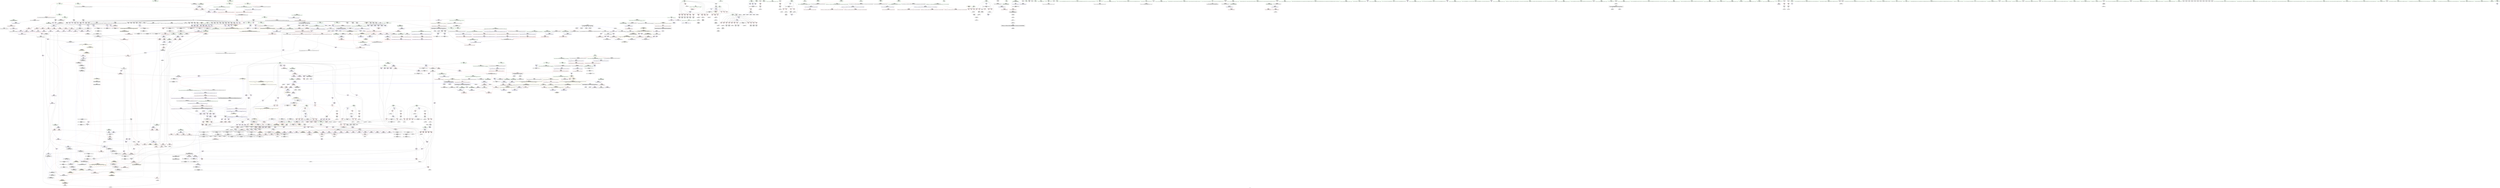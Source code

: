 digraph "SVFG" {
	label="SVFG";

	Node0x55f599236020 [shape=record,color=grey,label="{NodeID: 0\nNullPtr}"];
	Node0x55f599236020 -> Node0x55f5996927d0[style=solid];
	Node0x55f599236020 -> Node0x55f5996928d0[style=solid];
	Node0x55f599236020 -> Node0x55f5996929a0[style=solid];
	Node0x55f599236020 -> Node0x55f599692a70[style=solid];
	Node0x55f599236020 -> Node0x55f599692b40[style=solid];
	Node0x55f599236020 -> Node0x55f599692c10[style=solid];
	Node0x55f599236020 -> Node0x55f599692ce0[style=solid];
	Node0x55f599236020 -> Node0x55f599692db0[style=solid];
	Node0x55f599236020 -> Node0x55f599692e80[style=solid];
	Node0x55f599236020 -> Node0x55f599692f50[style=solid];
	Node0x55f599236020 -> Node0x55f599693020[style=solid];
	Node0x55f599236020 -> Node0x55f5996930f0[style=solid];
	Node0x55f599236020 -> Node0x55f5996931c0[style=solid];
	Node0x55f599236020 -> Node0x55f599693290[style=solid];
	Node0x55f599236020 -> Node0x55f599693360[style=solid];
	Node0x55f599236020 -> Node0x55f599693430[style=solid];
	Node0x55f599236020 -> Node0x55f599693500[style=solid];
	Node0x55f599236020 -> Node0x55f5996935d0[style=solid];
	Node0x55f599236020 -> Node0x55f5996936a0[style=solid];
	Node0x55f599236020 -> Node0x55f599693770[style=solid];
	Node0x55f599236020 -> Node0x55f599693840[style=solid];
	Node0x55f599236020 -> Node0x55f599693910[style=solid];
	Node0x55f599236020 -> Node0x55f5996939e0[style=solid];
	Node0x55f599236020 -> Node0x55f599693ab0[style=solid];
	Node0x55f599236020 -> Node0x55f599693b80[style=solid];
	Node0x55f599236020 -> Node0x55f599693c50[style=solid];
	Node0x55f599236020 -> Node0x55f599693d20[style=solid];
	Node0x55f599236020 -> Node0x55f599693df0[style=solid];
	Node0x55f599236020 -> Node0x55f599693ec0[style=solid];
	Node0x55f599236020 -> Node0x55f599693f90[style=solid];
	Node0x55f599236020 -> Node0x55f599694060[style=solid];
	Node0x55f599236020 -> Node0x55f599694130[style=solid];
	Node0x55f599236020 -> Node0x55f599694200[style=solid];
	Node0x55f599236020 -> Node0x55f5996942d0[style=solid];
	Node0x55f599236020 -> Node0x55f5996943a0[style=solid];
	Node0x55f599236020 -> Node0x55f5996b8ff0[style=solid];
	Node0x55f5996a4bd0 [shape=record,color=blue,label="{NodeID: 775\n690\<--691\n\<--\nmain\n|{|<s2>47}}"];
	Node0x55f5996a4bd0 -> Node0x55f5996a4bd0[style=dashed];
	Node0x55f5996a4bd0 -> Node0x55f599734f90[style=dashed];
	Node0x55f5996a4bd0:s2 -> Node0x55f59975fcc0[style=dashed,color=red];
	Node0x55f5996c0950 [shape=record,color=black,label="{NodeID: 1550\nMR_230V_3 = PHI(MR_230V_4, MR_230V_2, )\npts\{5700000 5700001 5700002 5700003 \}\n|{|<s1>47}}"];
	Node0x55f5996c0950 -> Node0x55f599738690[style=dashed];
	Node0x55f5996c0950:s1 -> Node0x55f59975fb80[style=dashed,color=red];
	Node0x55f59969b810 [shape=record,color=purple,label="{NodeID: 443\n1061\<--1050\nsecond5\<--this1\n_ZNSt4pairIS_IxxES0_EaSEOS1_\n|{<s0>111}}"];
	Node0x55f59969b810:s0 -> Node0x55f5998029d0[style=solid,color=red];
	Node0x55f59968f640 [shape=record,color=green,label="{NodeID: 111\n585\<--586\nagg.tmp\<--agg.tmp_field_insensitive\nmain\n|{|<s1>55}}"];
	Node0x55f59968f640 -> Node0x55f59969e9c0[style=solid];
	Node0x55f59968f640:s1 -> Node0x55f599803660[style=solid,color=red];
	Node0x55f5996b1070 [shape=record,color=red,label="{NodeID: 554\n444\<--283\n\<--b\n_Z3outix\n}"];
	Node0x55f5996b1070 -> Node0x55f5996e3690[style=solid];
	Node0x55f5996e3090 [shape=record,color=grey,label="{NodeID: 1329\n382 = Binary(381, 383, )\n}"];
	Node0x55f5996e3090 -> Node0x55f59969d980[style=solid];
	Node0x55f599693d20 [shape=record,color=black,label="{NodeID: 222\n882\<--3\n\<--dummyVal\nmain\n}"];
	Node0x55f5996b6aa0 [shape=record,color=red,label="{NodeID: 665\n1317\<--1316\n\<--call2\n_ZNSt4pairIiiEC2IiiLb1EEEOT_OT0_\n}"];
	Node0x55f5996b6aa0 -> Node0x55f5996c4200[style=solid];
	Node0x55f59972ccd0 [shape=record,color=black,label="{NodeID: 1440\nMR_6V_9 = PHI(MR_6V_8, MR_6V_7, )\npts\{2880000 5860000 \}\n|{|<s1>24|<s2>24|<s3>55}}"];
	Node0x55f59972ccd0 -> Node0x55f5996b77a0[style=dashed];
	Node0x55f59972ccd0:s1 -> Node0x55f5997212b0[style=dashed,color=blue];
	Node0x55f59972ccd0:s2 -> Node0x55f59975d5a0[style=dashed,color=blue];
	Node0x55f59972ccd0:s3 -> Node0x55f599746090[style=dashed,color=blue];
	Node0x55f5996a1c20 [shape=record,color=purple,label="{NodeID: 333\n624\<--13\narrayidx2\<--base\nmain\n}"];
	Node0x55f5996a1c20 -> Node0x55f5996bb8c0[style=solid];
	Node0x55f5997fa690 [shape=record,color=black,label="{NodeID: 2215\n1227 = PHI(524, )\n0th arg _ZNSt4pairIxxEC2IxLb1EEEOT_RKx }"];
	Node0x55f5997fa690 -> Node0x55f5996a7a20[style=solid];
	Node0x55f599235f90 [shape=record,color=green,label="{NodeID: 1\n7\<--1\n__dso_handle\<--dummyObj\nGlob }"];
	Node0x55f5996a4ca0 [shape=record,color=blue,label="{NodeID: 776\n577\<--236\nref.tmp31\<--\nmain\n|{|<s2>46}}"];
	Node0x55f5996a4ca0 -> Node0x55f5996a4ca0[style=dashed];
	Node0x55f5996a4ca0 -> Node0x55f599731d90[style=dashed];
	Node0x55f5996a4ca0:s2 -> Node0x55f599724100[style=dashed,color=red];
	Node0x55f59969b8e0 [shape=record,color=purple,label="{NodeID: 444\n1052\<--1051\nfirst\<--\n_ZNSt4pairIS_IxxES0_EaSEOS1_\n|{<s0>108}}"];
	Node0x55f59969b8e0:s0 -> Node0x55f599804320[style=solid,color=red];
	Node0x55f59968f710 [shape=record,color=green,label="{NodeID: 112\n587\<--588\nagg.tmp66\<--agg.tmp66_field_insensitive\nmain\n|{|<s1>55}}"];
	Node0x55f59968f710 -> Node0x55f59969ea90[style=solid];
	Node0x55f59968f710:s1 -> Node0x55f599803c60[style=solid,color=red];
	Node0x55f5996b1140 [shape=record,color=red,label="{NodeID: 555\n460\<--283\n\<--b\n_Z3outix\n}"];
	Node0x55f5996b1140 -> Node0x55f5996e0210[style=solid];
	Node0x55f5996e3210 [shape=record,color=grey,label="{NodeID: 1330\n760 = Binary(759, 383, )\n}"];
	Node0x55f5996e3210 -> Node0x55f59969f790[style=solid];
	Node0x55f599693df0 [shape=record,color=black,label="{NodeID: 223\n883\<--3\n\<--dummyVal\nmain\n}"];
	Node0x55f599693df0 -> Node0x55f5996a61c0[style=solid];
	Node0x55f5996b6b70 [shape=record,color=red,label="{NodeID: 666\n1329\<--1323\nthis1\<--this.addr\n_ZNSt4pairIxxEaSIiiEENSt9enable_ifIXsr6__and_ISt13is_assignableIRxOT_ES3_IS4_OT0_EEE5valueERS0_E4typeEOS_IS5_S8_E\n}"];
	Node0x55f5996b6b70 -> Node0x55f5996a1400[style=solid];
	Node0x55f5996b6b70 -> Node0x55f5996acdd0[style=solid];
	Node0x55f5996b6b70 -> Node0x55f5996acea0[style=solid];
	Node0x55f59972d200 [shape=record,color=black,label="{NodeID: 1441\nMR_8V_9 = PHI(MR_8V_8, MR_8V_7, )\npts\{2880001 5860001 \}\n|{|<s1>24|<s2>24|<s3>55}}"];
	Node0x55f59972d200 -> Node0x55f5996b7870[style=dashed];
	Node0x55f59972d200:s1 -> Node0x55f5997212b0[style=dashed,color=blue];
	Node0x55f59972d200:s2 -> Node0x55f59975d5a0[style=dashed,color=blue];
	Node0x55f59972d200:s3 -> Node0x55f599746590[style=dashed,color=blue];
	Node0x55f5996a1cf0 [shape=record,color=purple,label="{NodeID: 334\n775\<--13\narrayidx74\<--base\nmain\n}"];
	Node0x55f5996a1cf0 -> Node0x55f5996b3f90[style=solid];
	Node0x55f5997fa7a0 [shape=record,color=black,label="{NodeID: 2216\n1228 = PHI(533, )\n1st arg _ZNSt4pairIxxEC2IxLb1EEEOT_RKx }"];
	Node0x55f5997fa7a0 -> Node0x55f5996a7af0[style=solid];
	Node0x55f5996747f0 [shape=record,color=green,label="{NodeID: 2\n9\<--1\n\<--dummyObj\nCan only get source location for instruction, argument, global var or function.|{<s0>57|<s1>58|<s2>61|<s3>66}}"];
	Node0x55f5996747f0:s0 -> Node0x55f5997f9f60[style=solid,color=red];
	Node0x55f5996747f0:s1 -> Node0x55f5997f9f60[style=solid,color=red];
	Node0x55f5996747f0:s2 -> Node0x55f5997f9f60[style=solid,color=red];
	Node0x55f5996747f0:s3 -> Node0x55f5997f9f60[style=solid,color=red];
	Node0x55f5996a4d70 [shape=record,color=blue,label="{NodeID: 777\n696\<--697\n\<--\nmain\n|{|<s2>47}}"];
	Node0x55f5996a4d70 -> Node0x55f5996a4d70[style=dashed];
	Node0x55f5996a4d70 -> Node0x55f599735490[style=dashed];
	Node0x55f5996a4d70:s2 -> Node0x55f59975fcc0[style=dashed,color=red];
	Node0x55f5996c1350 [shape=record,color=black,label="{NodeID: 1552\nMR_58V_3 = PHI(MR_58V_5, MR_58V_2, MR_58V_4, )\npts\{276 \}\n}"];
	Node0x55f5996c1350 -> Node0x55f5996afa80[style=dashed];
	Node0x55f59969b9b0 [shape=record,color=purple,label="{NodeID: 445\n1059\<--1058\nsecond\<--\n_ZNSt4pairIS_IxxES0_EaSEOS1_\n|{<s0>110}}"];
	Node0x55f59969b9b0:s0 -> Node0x55f599804320[style=solid,color=red];
	Node0x55f59968f7e0 [shape=record,color=green,label="{NodeID: 113\n589\<--590\nos\<--os_field_insensitive\nmain\n}"];
	Node0x55f599766750 [shape=record,color=yellow,style=double,label="{NodeID: 1663\n240V_1 = ENCHI(MR_240V_0)\npts\{9760000 9760001 9760002 9760003 \}\nFun[_ZSt9make_pairISt4pairIiiES1_ES0_INSt17__decay_and_stripIT_E6__typeENS2_IT0_E6__typeEEOS3_OS6_]|{<s0>100|<s1>100|<s2>100|<s3>100}}"];
	Node0x55f599766750:s0 -> Node0x55f5996a8170[style=dashed,color=red];
	Node0x55f599766750:s1 -> Node0x55f5996a8240[style=dashed,color=red];
	Node0x55f599766750:s2 -> Node0x55f5996a8310[style=dashed,color=red];
	Node0x55f599766750:s3 -> Node0x55f5996a83e0[style=dashed,color=red];
	Node0x55f5996b1210 [shape=record,color=red,label="{NodeID: 556\n323\<--320\n\<--call\n_Z3outix\n}"];
	Node0x55f5996b1210 -> Node0x55f59969d3d0[style=solid];
	Node0x55f5996e3390 [shape=record,color=grey,label="{NodeID: 1331\n427 = Binary(334, 426, )\n}"];
	Node0x55f5996e3390 -> Node0x55f59969dcc0[style=solid];
	Node0x55f599693ec0 [shape=record,color=black,label="{NodeID: 224\n885\<--3\n\<--dummyVal\nmain\n}"];
	Node0x55f599693ec0 -> Node0x55f5996a6290[style=solid];
	Node0x55f5996b6c40 [shape=record,color=red,label="{NodeID: 667\n1330\<--1325\n\<--__p.addr\n_ZNSt4pairIxxEaSIiiEENSt9enable_ifIXsr6__and_ISt13is_assignableIRxOT_ES3_IS4_OT0_EEE5valueERS0_E4typeEOS_IS5_S8_E\n}"];
	Node0x55f5996b6c40 -> Node0x55f5996acf70[style=solid];
	Node0x55f59972d730 [shape=record,color=black,label="{NodeID: 1442\nMR_10V_9 = PHI(MR_10V_8, MR_10V_7, )\npts\{2880002 5860002 \}\n|{|<s1>24|<s2>24|<s3>55}}"];
	Node0x55f59972d730 -> Node0x55f5996b7940[style=dashed];
	Node0x55f59972d730:s1 -> Node0x55f5997212b0[style=dashed,color=blue];
	Node0x55f59972d730:s2 -> Node0x55f59975d5a0[style=dashed,color=blue];
	Node0x55f59972d730:s3 -> Node0x55f599746a90[style=dashed,color=blue];
	Node0x55f5996a1dc0 [shape=record,color=purple,label="{NodeID: 335\n385\<--16\narrayidx\<--res\n_Z3outix\n}"];
	Node0x55f5996a1dc0 -> Node0x55f59969da50[style=solid];
	Node0x55f5997fa8b0 [shape=record,color=black,label="{NodeID: 2217\n1229 = PHI(535, )\n2nd arg _ZNSt4pairIxxEC2IxLb1EEEOT_RKx }"];
	Node0x55f5997fa8b0 -> Node0x55f5996a7bc0[style=solid];
	Node0x55f599678340 [shape=record,color=green,label="{NodeID: 3\n26\<--1\n_ZL3inf\<--dummyObj\nGlob |{<s0>20|<s1>21|<s2>45|<s3>46}}"];
	Node0x55f599678340:s0 -> Node0x55f5997e7e10[style=solid,color=red];
	Node0x55f599678340:s1 -> Node0x55f5997f99e0[style=solid,color=red];
	Node0x55f599678340:s2 -> Node0x55f5997e7e10[style=solid,color=red];
	Node0x55f599678340:s3 -> Node0x55f5997f99e0[style=solid,color=red];
	Node0x55f5996a4e40 [shape=record,color=blue,label="{NodeID: 778\n699\<--700\n\<--\nmain\n|{|<s2>47}}"];
	Node0x55f5996a4e40 -> Node0x55f5996a4e40[style=dashed];
	Node0x55f5996a4e40 -> Node0x55f599735990[style=dashed];
	Node0x55f5996a4e40:s2 -> Node0x55f59975fcc0[style=dashed,color=red];
	Node0x55f5996c1850 [shape=record,color=black,label="{NodeID: 1553\nMR_64V_2 = PHI(MR_64V_4, MR_64V_1, MR_64V_4, )\npts\{282 \}\n}"];
	Node0x55f59969ba80 [shape=record,color=purple,label="{NodeID: 446\n1173\<--1171\nfirst\<--this1\n_ZNSt4pairIS_IxxES0_EC2IS0_S0_Lb1EEEOT_OT0_\n}"];
	Node0x55f59969ba80 -> Node0x55f5996a0700[style=solid];
	Node0x55f59968f8b0 [shape=record,color=green,label="{NodeID: 114\n591\<--592\not\<--ot_field_insensitive\nmain\n}"];
	Node0x55f5996b12e0 [shape=record,color=red,label="{NodeID: 557\n331\<--330\n\<--call8\n_Z3outix\n}"];
	Node0x55f5996b12e0 -> Node0x55f59969d570[style=solid];
	Node0x55f5996e3510 [shape=record,color=grey,label="{NodeID: 1332\n217 = Binary(215, 216, )\n|{<s0>11}}"];
	Node0x55f5996e3510:s0 -> Node0x55f5997f9d60[style=solid,color=red];
	Node0x55f599693f90 [shape=record,color=black,label="{NodeID: 225\n961\<--3\nlpad.val\<--dummyVal\nmain\n}"];
	Node0x55f5996b6d10 [shape=record,color=red,label="{NodeID: 668\n1337\<--1325\n\<--__p.addr\n_ZNSt4pairIxxEaSIiiEENSt9enable_ifIXsr6__and_ISt13is_assignableIRxOT_ES3_IS4_OT0_EEE5valueERS0_E4typeEOS_IS5_S8_E\n}"];
	Node0x55f5996b6d10 -> Node0x55f5996ad040[style=solid];
	Node0x55f59972dc60 [shape=record,color=black,label="{NodeID: 1443\nMR_12V_9 = PHI(MR_12V_8, MR_12V_7, )\npts\{2880003 5860003 \}\n|{|<s1>24|<s2>24|<s3>55}}"];
	Node0x55f59972dc60 -> Node0x55f5996b7a10[style=dashed];
	Node0x55f59972dc60:s1 -> Node0x55f5997212b0[style=dashed,color=blue];
	Node0x55f59972dc60:s2 -> Node0x55f59975d5a0[style=dashed,color=blue];
	Node0x55f59972dc60:s3 -> Node0x55f599746f90[style=dashed,color=blue];
	Node0x55f5996a1e90 [shape=record,color=purple,label="{NodeID: 336\n673\<--16\narrayidx19\<--res\nmain\n|{<s0>44}}"];
	Node0x55f5996a1e90:s0 -> Node0x55f5997f4e40[style=solid,color=red];
	Node0x55f5997fa9c0 [shape=record,color=black,label="{NodeID: 2218\n1042 = PHI(705, 781, )\n0th arg _ZNSt4pairIS_IxxES0_EaSEOS1_ }"];
	Node0x55f5997fa9c0 -> Node0x55f5996a6910[style=solid];
	Node0x55f59967bae0 [shape=record,color=green,label="{NodeID: 4\n27\<--1\n\<--dummyObj\nCan only get source location for instruction, argument, global var or function.}"];
	Node0x55f5996a4f10 [shape=record,color=blue,label="{NodeID: 779\n579\<--9\na\<--\nmain\n}"];
	Node0x55f5996a4f10 -> Node0x55f5996b3360[style=dashed];
	Node0x55f5996a4f10 -> Node0x55f5996b3430[style=dashed];
	Node0x55f5996a4f10 -> Node0x55f5996b3500[style=dashed];
	Node0x55f5996a4f10 -> Node0x55f5996b35d0[style=dashed];
	Node0x55f5996a4f10 -> Node0x55f5996a4f10[style=dashed];
	Node0x55f5996a4f10 -> Node0x55f5996a5800[style=dashed];
	Node0x55f5996a4f10 -> Node0x55f599732290[style=dashed];
	Node0x55f5996c1d50 [shape=record,color=black,label="{NodeID: 1554\nMR_66V_2 = PHI(MR_66V_3, MR_66V_1, MR_66V_5, )\npts\{284 \}\n}"];
	Node0x55f59969bb50 [shape=record,color=purple,label="{NodeID: 447\n1180\<--1171\nsecond\<--this1\n_ZNSt4pairIS_IxxES0_EC2IS0_S0_Lb1EEEOT_OT0_\n}"];
	Node0x55f59969bb50 -> Node0x55f5996a08a0[style=solid];
	Node0x55f59968f980 [shape=record,color=green,label="{NodeID: 115\n593\<--594\nexn.slot\<--exn.slot_field_insensitive\nmain\n}"];
	Node0x55f59968f980 -> Node0x55f5996b39e0[style=solid];
	Node0x55f59968f980 -> Node0x55f5996a59a0[style=solid];
	Node0x55f59968f980 -> Node0x55f5996a5b40[style=solid];
	Node0x55f59968f980 -> Node0x55f5996a5ce0[style=solid];
	Node0x55f59968f980 -> Node0x55f5996a5e80[style=solid];
	Node0x55f59968f980 -> Node0x55f5996a6020[style=solid];
	Node0x55f59968f980 -> Node0x55f5996a61c0[style=solid];
	Node0x55f599766940 [shape=record,color=yellow,style=double,label="{NodeID: 1665\n242V_1 = ENCHI(MR_242V_0)\npts\{5540000 5540001 5540002 5540003 5560000 5560001 5620000 5620001 \}\nFun[_ZSt9make_pairISt4pairIiiES1_ES0_INSt17__decay_and_stripIT_E6__typeENS2_IT0_E6__typeEEOS3_OS6_]|{<s0>100|<s1>100}}"];
	Node0x55f599766940:s0 -> Node0x55f5997226b0[style=dashed,color=red];
	Node0x55f599766940:s1 -> Node0x55f5997227f0[style=dashed,color=red];
	Node0x55f5996b13b0 [shape=record,color=red,label="{NodeID: 558\n342\<--341\n\<--call14\n_Z3outix\n}"];
	Node0x55f5996b13b0 -> Node0x55f59969d710[style=solid];
	Node0x55f5996e3690 [shape=record,color=grey,label="{NodeID: 1333\n445 = Binary(443, 444, )\n}"];
	Node0x55f5996e3690 -> Node0x55f59969e000[style=solid];
	Node0x55f599694060 [shape=record,color=black,label="{NodeID: 226\n962\<--3\nlpad.val154\<--dummyVal\nmain\n}"];
	Node0x55f5996b6de0 [shape=record,color=red,label="{NodeID: 669\n1333\<--1332\n\<--call\n_ZNSt4pairIxxEaSIiiEENSt9enable_ifIXsr6__and_ISt13is_assignableIRxOT_ES3_IS4_OT0_EEE5valueERS0_E4typeEOS_IS5_S8_E\n}"];
	Node0x55f5996b6de0 -> Node0x55f5996a14d0[style=solid];
	Node0x55f59972e190 [shape=record,color=black,label="{NodeID: 1444\nMR_161V_3 = PHI(MR_161V_4, MR_161V_2, )\npts\{548 \}\n}"];
	Node0x55f59972e190 -> Node0x55f5996b20b0[style=dashed];
	Node0x55f59972e190 -> Node0x55f5996b2180[style=dashed];
	Node0x55f59972e190 -> Node0x55f5996b2250[style=dashed];
	Node0x55f59972e190 -> Node0x55f5996b2320[style=dashed];
	Node0x55f59972e190 -> Node0x55f5996bb990[style=dashed];
	Node0x55f5996a1f60 [shape=record,color=purple,label="{NodeID: 337\n705\<--16\narrayidx34\<--res\nmain\n|{<s0>48}}"];
	Node0x55f5996a1f60:s0 -> Node0x55f5997fa9c0[style=solid,color=red];
	Node0x55f5997fab10 [shape=record,color=black,label="{NodeID: 2219\n1043 = PHI(569, 583, )\n1st arg _ZNSt4pairIS_IxxES0_EaSEOS1_ }"];
	Node0x55f5997fab10 -> Node0x55f5996a69e0[style=solid];
	Node0x55f59968c2c0 [shape=record,color=green,label="{NodeID: 5\n28\<--1\n_ZSt3cin\<--dummyObj\nGlob }"];
	Node0x55f5996a4fe0 [shape=record,color=blue,label="{NodeID: 780\n581\<--9\nb\<--\nmain\n}"];
	Node0x55f5996a4fe0 -> Node0x55f5996b36a0[style=dashed];
	Node0x55f5996a4fe0 -> Node0x55f5996b3770[style=dashed];
	Node0x55f5996a4fe0 -> Node0x55f5996b3840[style=dashed];
	Node0x55f5996a4fe0 -> Node0x55f5996b3910[style=dashed];
	Node0x55f5996a4fe0 -> Node0x55f5996a4fe0[style=dashed];
	Node0x55f5996a4fe0 -> Node0x55f5996a5730[style=dashed];
	Node0x55f5996a4fe0 -> Node0x55f59974a190[style=dashed];
	Node0x55f5996c2250 [shape=record,color=black,label="{NodeID: 1555\nMR_68V_2 = PHI(MR_68V_3, MR_68V_1, MR_68V_6, )\npts\{292 \}\n}"];
	Node0x55f59969bc20 [shape=record,color=purple,label="{NodeID: 448\n1476\<--1176\noffset_0\<--\n}"];
	Node0x55f59969bc20 -> Node0x55f5996a7130[style=solid];
	Node0x55f599694490 [shape=record,color=green,label="{NodeID: 116\n595\<--596\nehselector.slot\<--ehselector.slot_field_insensitive\nmain\n}"];
	Node0x55f599694490 -> Node0x55f5996b3ab0[style=solid];
	Node0x55f599694490 -> Node0x55f5996a5a70[style=solid];
	Node0x55f599694490 -> Node0x55f5996a5c10[style=solid];
	Node0x55f599694490 -> Node0x55f5996a5db0[style=solid];
	Node0x55f599694490 -> Node0x55f5996a5f50[style=solid];
	Node0x55f599694490 -> Node0x55f5996a60f0[style=solid];
	Node0x55f599694490 -> Node0x55f5996a6290[style=solid];
	Node0x55f599766a80 [shape=record,color=yellow,style=double,label="{NodeID: 1666\n234V_1 = ENCHI(MR_234V_0)\npts\{976 \}\nFun[_ZSt9make_pairISt4pairIiiES1_ES0_INSt17__decay_and_stripIT_E6__typeENS2_IT0_E6__typeEEOS3_OS6_]}"];
	Node0x55f599766a80 -> Node0x55f5996b4880[style=dashed];
	Node0x55f5996b1480 [shape=record,color=red,label="{NodeID: 559\n349\<--348\n\<--call19\n_Z3outix\n}"];
	Node0x55f5996b1480 -> Node0x55f59969d8b0[style=solid];
	Node0x55f5996e3810 [shape=record,color=grey,label="{NodeID: 1334\n450 = Binary(449, 383, )\n}"];
	Node0x55f5996e3810 -> Node0x55f59969e0d0[style=solid];
	Node0x55f599694130 [shape=record,color=black,label="{NodeID: 227\n1090\<--3\n\<--dummyVal\n_ZStltIcSt11char_traitsIcESaIcEEbRKNSt7__cxx1112basic_stringIT_T0_T1_EESA_\n}"];
	Node0x55f5996b6eb0 [shape=record,color=red,label="{NodeID: 670\n1340\<--1339\n\<--call3\n_ZNSt4pairIxxEaSIiiEENSt9enable_ifIXsr6__and_ISt13is_assignableIRxOT_ES3_IS4_OT0_EEE5valueERS0_E4typeEOS_IS5_S8_E\n}"];
	Node0x55f5996b6eb0 -> Node0x55f5996a15a0[style=solid];
	Node0x55f59972e690 [shape=record,color=black,label="{NodeID: 1445\nMR_72V_3 = PHI(MR_72V_4, MR_72V_2, )\npts\{150000 \}\n|{|<s3>57|<s4>58|<s5>61|<s6>66}}"];
	Node0x55f59972e690 -> Node0x55f5996b3b80[style=dashed];
	Node0x55f59972e690 -> Node0x55f5996b3f90[style=dashed];
	Node0x55f59972e690 -> Node0x55f5996bb8c0[style=dashed];
	Node0x55f59972e690:s3 -> Node0x55f599765920[style=dashed,color=red];
	Node0x55f59972e690:s4 -> Node0x55f599765920[style=dashed,color=red];
	Node0x55f59972e690:s5 -> Node0x55f599765920[style=dashed,color=red];
	Node0x55f59972e690:s6 -> Node0x55f599765920[style=dashed,color=red];
	Node0x55f5996a2030 [shape=record,color=purple,label="{NodeID: 338\n755\<--16\narrayidx65\<--res\nmain\n}"];
	Node0x55f5996a2030 -> Node0x55f59969f6c0[style=solid];
	Node0x55f5997fac60 [shape=record,color=black,label="{NodeID: 2220\n1075 = PHI(601, 603, )\n0th arg _ZStltIcSt11char_traitsIcESaIcEEbRKNSt7__cxx1112basic_stringIT_T0_T1_EESA_ }"];
	Node0x55f5997fac60 -> Node0x55f5996a6ab0[style=solid];
	Node0x55f59968c350 [shape=record,color=green,label="{NodeID: 6\n29\<--1\n_ZSt4cout\<--dummyObj\nGlob }"];
	Node0x55f5996a50b0 [shape=record,color=blue, style = dotted,label="{NodeID: 781\n1452\<--1454\noffset_0\<--dummyVal\nmain\n|{<s0>55}}"];
	Node0x55f5996a50b0:s0 -> Node0x55f59976c240[style=dashed,color=red];
	Node0x55f5996c2750 [shape=record,color=black,label="{NodeID: 1556\nMR_70V_2 = PHI(MR_70V_3, MR_70V_1, MR_70V_6, )\npts\{296 \}\n}"];
	Node0x55f59969bcf0 [shape=record,color=purple,label="{NodeID: 449\n1479\<--1176\noffset_1\<--\n}"];
	Node0x55f59969bcf0 -> Node0x55f5996a7200[style=solid];
	Node0x55f599694560 [shape=record,color=green,label="{NodeID: 117\n597\<--598\ns1\<--s1_field_insensitive\nmain\n|{<s0>69|<s1>70}}"];
	Node0x55f599694560:s0 -> Node0x55f5997fadb0[style=solid,color=red];
	Node0x55f599694560:s1 -> Node0x55f599804570[style=solid,color=red];
	Node0x55f599766b60 [shape=record,color=yellow,style=double,label="{NodeID: 1667\n54V_1 = ENCHI(MR_54V_0)\npts\{1 \}\nFun[_ZNSt4pairIxxEC2IxLb1EEEOT_RKx]}"];
	Node0x55f599766b60 -> Node0x55f5996b6280[style=dashed];
	Node0x55f5996b1550 [shape=record,color=red,label="{NodeID: 560\n399\<--398\n\<--arrayidx36\n_Z3outix\n}"];
	Node0x55f5996b1550 -> Node0x55f5996e2d90[style=solid];
	Node0x55f5996e3990 [shape=record,color=grey,label="{NodeID: 1335\n449 = Binary(447, 448, )\n}"];
	Node0x55f5996e3990 -> Node0x55f5996e3810[style=solid];
	Node0x55f599694200 [shape=record,color=black,label="{NodeID: 228\n1091\<--3\n\<--dummyVal\n_ZStltIcSt11char_traitsIcESaIcEEbRKNSt7__cxx1112basic_stringIT_T0_T1_EESA_\n|{<s0>113}}"];
	Node0x55f599694200:s0 -> Node0x55f5997f8a40[style=solid,color=red];
	Node0x55f5996b6f80 [shape=record,color=red,label="{NodeID: 671\n1354\<--1348\nthis1\<--this.addr\n_ZNSt4pairIxxEaSEOS0_\n}"];
	Node0x55f5996b6f80 -> Node0x55f5996a1670[style=solid];
	Node0x55f5996b6f80 -> Node0x55f5996ad110[style=solid];
	Node0x55f5996b6f80 -> Node0x55f5996ad1e0[style=solid];
	Node0x55f59972eb90 [shape=record,color=black,label="{NodeID: 1446\nMR_56V_2 = PHI(MR_56V_3, MR_56V_1, )\npts\{10 \}\n}"];
	Node0x55f59972eb90 -> Node0x55f5996bbb30[style=dashed];
	Node0x55f5996a2100 [shape=record,color=purple,label="{NodeID: 339\n762\<--16\narrayidx68\<--res\nmain\n}"];
	Node0x55f5996a2100 -> Node0x55f59969f860[style=solid];
	Node0x55f5997fadb0 [shape=record,color=black,label="{NodeID: 2221\n1076 = PHI(597, 599, )\n1st arg _ZStltIcSt11char_traitsIcESaIcEEbRKNSt7__cxx1112basic_stringIT_T0_T1_EESA_ }"];
	Node0x55f5997fadb0 -> Node0x55f5996a6b80[style=solid];
	Node0x55f59968c3e0 [shape=record,color=green,label="{NodeID: 7\n30\<--1\n.str\<--dummyObj\nGlob }"];
	Node0x55f5996a5180 [shape=record,color=blue, style = dotted,label="{NodeID: 782\n1455\<--1457\noffset_1\<--dummyVal\nmain\n|{<s0>55}}"];
	Node0x55f5996a5180:s0 -> Node0x55f59976c350[style=dashed,color=red];
	Node0x55f5996c2c50 [shape=record,color=black,label="{NodeID: 1557\nMR_82V_2 = PHI(MR_82V_3, MR_82V_1, MR_82V_6, )\npts\{2860000 \}\n}"];
	Node0x55f59969bdc0 [shape=record,color=purple,label="{NodeID: 450\n1477\<--1177\noffset_0\<--\n}"];
	Node0x55f59969bdc0 -> Node0x55f5996b84a0[style=solid];
	Node0x55f599694630 [shape=record,color=green,label="{NodeID: 118\n599\<--600\nt1\<--t1_field_insensitive\nmain\n|{<s0>71}}"];
	Node0x55f599694630:s0 -> Node0x55f5997fadb0[style=solid,color=red];
	Node0x55f5996b1620 [shape=record,color=red,label="{NodeID: 561\n404\<--403\n\<--first37\n_Z3outix\n}"];
	Node0x55f5996b1620 -> Node0x55f5996e4e90[style=solid];
	Node0x55f5996e3b10 [shape=record,color=grey,label="{NodeID: 1336\n434 = Binary(334, 433, )\n}"];
	Node0x55f5996e3b10 -> Node0x55f59969de60[style=solid];
	Node0x55f5996942d0 [shape=record,color=black,label="{NodeID: 229\n1128\<--3\n\<--dummyVal\n_ZSteqIcEN9__gnu_cxx11__enable_ifIXsr9__is_charIT_EE7__valueEbE6__typeERKNSt7__cxx1112basic_stringIS2_St11char_traitsIS2_ESaIS2_EEESC_\n}"];
	Node0x55f5996b7050 [shape=record,color=red,label="{NodeID: 672\n1355\<--1350\n\<--__p.addr\n_ZNSt4pairIxxEaSEOS0_\n}"];
	Node0x55f5996b7050 -> Node0x55f5996ad2b0[style=solid];
	Node0x55f59972f090 [shape=record,color=black,label="{NodeID: 1447\nMR_165V_3 = PHI(MR_165V_4, MR_165V_2, )\npts\{552 \}\n}"];
	Node0x55f59972f090 -> Node0x55f5996b2660[style=dashed];
	Node0x55f59972f090 -> Node0x55f5996b2730[style=dashed];
	Node0x55f59972f090 -> Node0x55f5996b2800[style=dashed];
	Node0x55f59972f090 -> Node0x55f5996b28d0[style=dashed];
	Node0x55f59972f090 -> Node0x55f5996b29a0[style=dashed];
	Node0x55f59972f090 -> Node0x55f5996a6360[style=dashed];
	Node0x55f5996a21d0 [shape=record,color=purple,label="{NodeID: 340\n781\<--16\narrayidx77\<--res\nmain\n|{<s0>56}}"];
	Node0x55f5996a21d0:s0 -> Node0x55f5997fa9c0[style=solid,color=red];
	Node0x55f5997faf00 [shape=record,color=black,label="{NodeID: 2222\n1384 = PHI(1112, )\n0th arg _ZNSt11char_traitsIcE7compareEPKcS2_m }"];
	Node0x55f5997faf00 -> Node0x55f5996c4950[style=solid];
	Node0x55f59968c470 [shape=record,color=green,label="{NodeID: 8\n32\<--1\n.str.3\<--dummyObj\nGlob }"];
	Node0x55f5996a5250 [shape=record,color=blue, style = dotted,label="{NodeID: 783\n1458\<--1460\noffset_2\<--dummyVal\nmain\n|{<s0>55}}"];
	Node0x55f5996a5250:s0 -> Node0x55f59976c460[style=dashed,color=red];
	Node0x55f5996c3150 [shape=record,color=black,label="{NodeID: 1558\nMR_84V_2 = PHI(MR_84V_3, MR_84V_1, MR_84V_6, )\npts\{2860001 \}\n}"];
	Node0x55f59969be90 [shape=record,color=purple,label="{NodeID: 451\n1480\<--1177\noffset_1\<--\n}"];
	Node0x55f59969be90 -> Node0x55f5996b8570[style=solid];
	Node0x55f599694700 [shape=record,color=green,label="{NodeID: 119\n601\<--602\ns2\<--s2_field_insensitive\nmain\n|{<s0>69|<s1>70}}"];
	Node0x55f599694700:s0 -> Node0x55f5997fac60[style=solid,color=red];
	Node0x55f599694700:s1 -> Node0x55f599804680[style=solid,color=red];
	Node0x55f5996b16f0 [shape=record,color=red,label="{NodeID: 562\n410\<--409\n\<--second\n_Z3outix\n}"];
	Node0x55f5996b16f0 -> Node0x55f5996e4d10[style=solid];
	Node0x55f5996e3c90 [shape=record,color=grey,label="{NodeID: 1337\n229 = Binary(227, 228, )\n|{<s0>12}}"];
	Node0x55f5996e3c90:s0 -> Node0x55f5997f9d60[style=solid,color=red];
	Node0x55f5996943a0 [shape=record,color=black,label="{NodeID: 230\n1129\<--3\n\<--dummyVal\n_ZSteqIcEN9__gnu_cxx11__enable_ifIXsr9__is_charIT_EE7__valueEbE6__typeERKNSt7__cxx1112basic_stringIS2_St11char_traitsIS2_ESaIS2_EEESC_\n|{<s0>120}}"];
	Node0x55f5996943a0:s0 -> Node0x55f5997f8a40[style=solid,color=red];
	Node0x55f5996b7120 [shape=record,color=red,label="{NodeID: 673\n1361\<--1350\n\<--__p.addr\n_ZNSt4pairIxxEaSEOS0_\n}"];
	Node0x55f5996b7120 -> Node0x55f5996ad380[style=solid];
	Node0x55f59972f590 [shape=record,color=black,label="{NodeID: 1448\nMR_167V_2 = PHI(MR_167V_3, MR_167V_1, )\npts\{556 \}\n}"];
	Node0x55f59972f590 -> Node0x55f5996bbda0[style=dashed];
	Node0x55f5996a22a0 [shape=record,color=purple,label="{NodeID: 341\n799\<--16\n\<--res\nmain\n}"];
	Node0x55f5996a22a0 -> Node0x55f5996b4060[style=solid];
	Node0x55f5997fdf20 [shape=record,color=black,label="{NodeID: 2223\n1119 = PHI(1383, )\n}"];
	Node0x55f5997fdf20 -> Node0x55f5996e5010[style=solid];
	Node0x55f59968c500 [shape=record,color=green,label="{NodeID: 9\n34\<--1\n.str.4\<--dummyObj\nGlob }"];
	Node0x55f5996a5320 [shape=record,color=blue, style = dotted,label="{NodeID: 784\n1461\<--1463\noffset_3\<--dummyVal\nmain\n|{<s0>55}}"];
	Node0x55f5996a5320:s0 -> Node0x55f59976c570[style=dashed,color=red];
	Node0x55f5996c3650 [shape=record,color=black,label="{NodeID: 1559\nMR_86V_2 = PHI(MR_86V_3, MR_86V_1, MR_86V_6, )\npts\{2860002 \}\n}"];
	Node0x55f59969bf60 [shape=record,color=purple,label="{NodeID: 452\n1482\<--1183\noffset_0\<--\n}"];
	Node0x55f59969bf60 -> Node0x55f5996a72d0[style=solid];
	Node0x55f5996947d0 [shape=record,color=green,label="{NodeID: 120\n603\<--604\nt2\<--t2_field_insensitive\nmain\n|{<s0>71}}"];
	Node0x55f5996947d0:s0 -> Node0x55f5997fac60[style=solid,color=red];
	Node0x55f5996b17c0 [shape=record,color=red,label="{NodeID: 563\n416\<--415\n\<--first43\n_Z3outix\n}"];
	Node0x55f5996b17c0 -> Node0x55f5996e6c90[style=solid];
	Node0x55f5996e3e10 [shape=record,color=grey,label="{NodeID: 1338\n441 = Binary(440, 383, )\n|{<s0>27}}"];
	Node0x55f5996e3e10:s0 -> Node0x55f5997f9f60[style=solid,color=red];
	Node0x55f59969c880 [shape=record,color=black,label="{NodeID: 231\n544\<--9\nmain_ret\<--\nmain\n}"];
	Node0x55f5996b71f0 [shape=record,color=red,label="{NodeID: 674\n1358\<--1357\n\<--call\n_ZNSt4pairIxxEaSEOS0_\n}"];
	Node0x55f5996b71f0 -> Node0x55f5996c47b0[style=solid];
	Node0x55f59972fa90 [shape=record,color=black,label="{NodeID: 1449\nMR_169V_2 = PHI(MR_169V_3, MR_169V_1, )\npts\{558 \}\n}"];
	Node0x55f59972fa90 -> Node0x55f5996bbc00[style=dashed];
	Node0x55f5996a2370 [shape=record,color=purple,label="{NodeID: 342\n801\<--16\n\<--res\nmain\n}"];
	Node0x55f5996a2370 -> Node0x55f5996b4130[style=solid];
	Node0x55f5997fe150 [shape=record,color=black,label="{NodeID: 2224\n72 = PHI()\n}"];
	Node0x55f59968c590 [shape=record,color=green,label="{NodeID: 10\n36\<--1\nstderr\<--dummyObj\nGlob }"];
	Node0x55f5996a53f0 [shape=record,color=blue, style = dotted,label="{NodeID: 785\n1464\<--1466\noffset_0\<--dummyVal\nmain\n|{|<s1>55}}"];
	Node0x55f5996a53f0 -> Node0x55f599747490[style=dashed];
	Node0x55f5996a53f0:s1 -> Node0x55f59976c680[style=dashed,color=red];
	Node0x55f5996c3b50 [shape=record,color=black,label="{NodeID: 1560\nMR_88V_2 = PHI(MR_88V_3, MR_88V_1, MR_88V_6, )\npts\{2860003 \}\n}"];
	Node0x55f59969c030 [shape=record,color=purple,label="{NodeID: 453\n1485\<--1183\noffset_1\<--\n}"];
	Node0x55f59969c030 -> Node0x55f5996a73a0[style=solid];
	Node0x55f5996948a0 [shape=record,color=green,label="{NodeID: 121\n632\<--633\n_ZNSirsERi\<--_ZNSirsERi_field_insensitive\n}"];
	Node0x55f5996b1890 [shape=record,color=red,label="{NodeID: 564\n422\<--421\n\<--second47\n_Z3outix\n}"];
	Node0x55f5996b1890 -> Node0x55f5996e6b10[style=solid];
	Node0x55f5996e3f90 [shape=record,color=grey,label="{NodeID: 1339\n638 = cmp(636, 637, )\n}"];
	Node0x55f59969c950 [shape=record,color=black,label="{NodeID: 232\n21\<--20\n\<--_Z1sB5cxx11\nCan only get source location for instruction, argument, global var or function.}"];
	Node0x55f5996b72c0 [shape=record,color=red,label="{NodeID: 675\n1364\<--1363\n\<--call3\n_ZNSt4pairIxxEaSEOS0_\n}"];
	Node0x55f5996b72c0 -> Node0x55f5996c4880[style=solid];
	Node0x55f59972ff90 [shape=record,color=black,label="{NodeID: 1450\nMR_171V_2 = PHI(MR_171V_3, MR_171V_1, )\npts\{560 \}\n}"];
	Node0x55f59972ff90 -> Node0x55f5996bbcd0[style=dashed];
	Node0x55f5996a2440 [shape=record,color=purple,label="{NodeID: 343\n806\<--16\n\<--res\nmain\n}"];
	Node0x55f5996a2440 -> Node0x55f5996b4200[style=solid];
	Node0x55f5997fe220 [shape=record,color=black,label="{NodeID: 2225\n85 = PHI()\n}"];
	Node0x55f59968c620 [shape=record,color=green,label="{NodeID: 11\n37\<--1\n.str.5\<--dummyObj\nGlob }"];
	Node0x55f5996a54c0 [shape=record,color=blue, style = dotted,label="{NodeID: 786\n1467\<--1469\noffset_1\<--dummyVal\nmain\n|{|<s1>55}}"];
	Node0x55f5996a54c0 -> Node0x55f599747990[style=dashed];
	Node0x55f5996a54c0:s1 -> Node0x55f59976c790[style=dashed,color=red];
	Node0x55f5996c3c40 [shape=record,color=black,label="{NodeID: 1561\nMR_90V_2 = PHI(MR_90V_3, MR_90V_1, MR_90V_6, )\npts\{2900000 \}\n}"];
	Node0x55f59969c100 [shape=record,color=purple,label="{NodeID: 454\n1483\<--1184\noffset_0\<--\n}"];
	Node0x55f59969c100 -> Node0x55f5996b8640[style=solid];
	Node0x55f5996949a0 [shape=record,color=green,label="{NodeID: 122\n641\<--642\n_ZStrsIcSt11char_traitsIcESaIcEERSt13basic_istreamIT_T0_ES7_RNSt7__cxx1112basic_stringIS4_S5_T1_EE\<--_ZStrsIcSt11char_traitsIcESaIcEERSt13basic_istreamIT_T0_ES7_RNSt7__cxx1112basic_stringIS4_S5_T1_EE_field_insensitive\n}"];
	Node0x55f5996b1960 [shape=record,color=red,label="{NodeID: 565\n453\<--452\n\<--arrayidx64\n_Z3outix\n}"];
	Node0x55f5996b1960 -> Node0x55f5996e0390[style=solid];
	Node0x55f5996e4110 [shape=record,color=grey,label="{NodeID: 1340\n612 = cmp(611, 613, )\n}"];
	Node0x55f59969ca50 [shape=record,color=black,label="{NodeID: 233\n24\<--23\n\<--_Z1tB5cxx11\nCan only get source location for instruction, argument, global var or function.}"];
	Node0x55f5996b7390 [shape=record,color=red,label="{NodeID: 676\n1411\<--1387\n\<--retval\n_ZNSt11char_traitsIcE7compareEPKcS2_m\n}"];
	Node0x55f5996b7390 -> Node0x55f5996a1740[style=solid];
	Node0x55f599730490 [shape=record,color=black,label="{NodeID: 1451\nMR_173V_2 = PHI(MR_173V_3, MR_173V_1, )\npts\{562 \}\n}"];
	Node0x55f599730490 -> Node0x55f5996a46f0[style=dashed];
	Node0x55f5996a2510 [shape=record,color=purple,label="{NodeID: 344\n810\<--16\n\<--res\nmain\n}"];
	Node0x55f5996a2510 -> Node0x55f5996b42d0[style=solid];
	Node0x55f5997fe2f0 [shape=record,color=black,label="{NodeID: 2226\n140 = PHI(148, )\n}"];
	Node0x55f5997fe2f0 -> Node0x55f5996ae490[style=solid];
	Node0x55f59968c6b0 [shape=record,color=green,label="{NodeID: 12\n40\<--1\n\<--dummyObj\nCan only get source location for instruction, argument, global var or function.}"];
	Node0x55f5996a5590 [shape=record,color=blue, style = dotted,label="{NodeID: 787\n1470\<--1472\noffset_2\<--dummyVal\nmain\n|{|<s1>55}}"];
	Node0x55f5996a5590 -> Node0x55f599747e90[style=dashed];
	Node0x55f5996a5590:s1 -> Node0x55f59976c8a0[style=dashed,color=red];
	Node0x55f5996c3d30 [shape=record,color=black,label="{NodeID: 1562\nMR_92V_2 = PHI(MR_92V_3, MR_92V_1, MR_92V_6, )\npts\{2900001 \}\n}"];
	Node0x55f59969c1d0 [shape=record,color=purple,label="{NodeID: 455\n1486\<--1184\noffset_1\<--\n}"];
	Node0x55f59969c1d0 -> Node0x55f5996b8710[style=solid];
	Node0x55f599694aa0 [shape=record,color=green,label="{NodeID: 123\n645\<--646\n_ZNKSt7__cxx1112basic_stringIcSt11char_traitsIcESaIcEE4sizeEv\<--_ZNKSt7__cxx1112basic_stringIcSt11char_traitsIcESaIcEE4sizeEv_field_insensitive\n}"];
	Node0x55f5997670d0 [shape=record,color=yellow,style=double,label="{NodeID: 1673\n132V_1 = ENCHI(MR_132V_0)\npts\{292 296 574 578 2900000 2900001 2940000 2940001 5700000 5700001 5700002 5700003 5720000 5720001 5760000 5760001 5840000 5840001 5840002 5840003 \}\nFun[_ZNSt4pairIxxEC2IxLb1EEEOT_RKx]}"];
	Node0x55f5997670d0 -> Node0x55f5996b61b0[style=dashed];
	Node0x55f5996b1a30 [shape=record,color=red,label="{NodeID: 566\n486\<--480\n\<--__x.addr\n_ZSt9make_pairISt4pairIxxES1_ES0_INSt17__decay_and_stripIT_E6__typeENS2_IT0_E6__typeEEOS3_OS6_\n|{<s0>28}}"];
	Node0x55f5996b1a30:s0 -> Node0x55f599804320[style=solid,color=red];
	Node0x55f5996e4290 [shape=record,color=grey,label="{NodeID: 1341\n248 = cmp(247, 100, )\n}"];
	Node0x55f59969cb50 [shape=record,color=black,label="{NodeID: 234\n52\<--53\n\<--_ZNSt8ios_base4InitD1Ev\nCan only get source location for instruction, argument, global var or function.}"];
	Node0x55f5996b7460 [shape=record,color=red,label="{NodeID: 677\n1403\<--1389\n\<--__s1.addr\n_ZNSt11char_traitsIcE7compareEPKcS2_m\n}"];
	Node0x55f599730990 [shape=record,color=black,label="{NodeID: 1452\nMR_175V_2 = PHI(MR_175V_3, MR_175V_1, )\npts\{564 \}\n}"];
	Node0x55f599730990 -> Node0x55f5996bbe70[style=dashed];
	Node0x55f5996a25e0 [shape=record,color=purple,label="{NodeID: 345\n812\<--16\n\<--res\nmain\n}"];
	Node0x55f5996a25e0 -> Node0x55f5996b43a0[style=solid];
	Node0x55f5997fe490 [shape=record,color=black,label="{NodeID: 2227\n51 = PHI()\n}"];
	Node0x55f59968c770 [shape=record,color=green,label="{NodeID: 13\n100\<--1\n\<--dummyObj\nCan only get source location for instruction, argument, global var or function.}"];
	Node0x55f5996a5660 [shape=record,color=blue, style = dotted,label="{NodeID: 788\n1473\<--1475\noffset_3\<--dummyVal\nmain\n|{|<s1>55}}"];
	Node0x55f5996a5660 -> Node0x55f599748390[style=dashed];
	Node0x55f5996a5660:s1 -> Node0x55f59976c9b0[style=dashed,color=red];
	Node0x55f5996c3e20 [shape=record,color=black,label="{NodeID: 1563\nMR_94V_2 = PHI(MR_94V_3, MR_94V_1, MR_94V_6, )\npts\{2940000 \}\n}"];
	Node0x55f59969c2a0 [shape=record,color=purple,label="{NodeID: 456\n1216\<--1214\nfirst\<--this1\n_ZNSt4pairIxxEC2IxLb1EEERKxOT_\n}"];
	Node0x55f59969c2a0 -> Node0x55f5996a7880[style=solid];
	Node0x55f599694ba0 [shape=record,color=green,label="{NodeID: 124\n652\<--653\n_ZSt9make_pairIiiESt4pairINSt17__decay_and_stripIT_E6__typeENS1_IT0_E6__typeEEOS2_OS5_\<--_ZSt9make_pairIiiESt4pairINSt17__decay_and_stripIT_E6__typeENS1_IT0_E6__typeEEOS2_OS5__field_insensitive\n}"];
	Node0x55f5996b1b00 [shape=record,color=red,label="{NodeID: 567\n490\<--482\n\<--__y.addr\n_ZSt9make_pairISt4pairIxxES1_ES0_INSt17__decay_and_stripIT_E6__typeENS2_IT0_E6__typeEEOS3_OS6_\n|{<s0>29}}"];
	Node0x55f5996b1b00:s0 -> Node0x55f599804320[style=solid,color=red];
	Node0x55f5996e4410 [shape=record,color=grey,label="{NodeID: 1342\n682 = cmp(681, 9, )\n}"];
	Node0x55f59969cc50 [shape=record,color=black,label="{NodeID: 235\n73\<--74\n\<--_ZNSt7__cxx1112basic_stringIcSt11char_traitsIcESaIcEED1Ev\nCan only get source location for instruction, argument, global var or function.}"];
	Node0x55f5996b7530 [shape=record,color=red,label="{NodeID: 678\n1404\<--1391\n\<--__s2.addr\n_ZNSt11char_traitsIcE7compareEPKcS2_m\n}"];
	Node0x55f599730e90 [shape=record,color=black,label="{NodeID: 1453\nMR_177V_2 = PHI(MR_177V_3, MR_177V_1, )\npts\{566 \}\n}"];
	Node0x55f599730e90 -> Node0x55f5996a4620[style=dashed];
	Node0x55f5996a26b0 [shape=record,color=purple,label="{NodeID: 346\n817\<--16\n\<--res\nmain\n}"];
	Node0x55f5996a26b0 -> Node0x55f5996b4470[style=solid];
	Node0x55f5997fe560 [shape=record,color=black,label="{NodeID: 2228\n431 = PHI()\n}"];
	Node0x55f5997fe560 -> Node0x55f5996bac90[style=solid];
	Node0x55f59968c870 [shape=record,color=green,label="{NodeID: 14\n236\<--1\n\<--dummyObj\nCan only get source location for instruction, argument, global var or function.}"];
	Node0x55f5996a5730 [shape=record,color=blue,label="{NodeID: 789\n581\<--785\nb\<--inc80\nmain\n}"];
	Node0x55f5996a5730 -> Node0x55f5996b36a0[style=dashed];
	Node0x55f5996a5730 -> Node0x55f5996b3770[style=dashed];
	Node0x55f5996a5730 -> Node0x55f5996b3840[style=dashed];
	Node0x55f5996a5730 -> Node0x55f5996b3910[style=dashed];
	Node0x55f5996a5730 -> Node0x55f5996a4fe0[style=dashed];
	Node0x55f5996a5730 -> Node0x55f5996a5730[style=dashed];
	Node0x55f5996a5730 -> Node0x55f59974a190[style=dashed];
	Node0x55f59975bcd0 [shape=record,color=black,label="{NodeID: 1564\nMR_96V_2 = PHI(MR_96V_3, MR_96V_1, MR_96V_6, )\npts\{2940001 \}\n}"];
	Node0x55f59969c370 [shape=record,color=purple,label="{NodeID: 457\n1220\<--1214\nsecond\<--this1\n_ZNSt4pairIxxEC2IxLb1EEERKxOT_\n}"];
	Node0x55f59969c370 -> Node0x55f5996a7950[style=solid];
	Node0x55f599694ca0 [shape=record,color=green,label="{NodeID: 125\n662\<--663\n_ZSt9make_pairISt4pairIiiES1_ES0_INSt17__decay_and_stripIT_E6__typeENS2_IT0_E6__typeEEOS3_OS6_\<--_ZSt9make_pairISt4pairIiiES1_ES0_INSt17__decay_and_stripIT_E6__typeENS2_IT0_E6__typeEEOS3_OS6__field_insensitive\n}"];
	Node0x55f5996b1bd0 [shape=record,color=red,label="{NodeID: 568\n507\<--501\n\<--__x.addr\n_ZSt9make_pairIRKxxESt4pairINSt17__decay_and_stripIT_E6__typeENS3_IT0_E6__typeEEOS4_OS7_\n|{<s0>31}}"];
	Node0x55f5996b1bd0:s0 -> Node0x55f5997f8e30[style=solid,color=red];
	Node0x55f5996e4590 [shape=record,color=grey,label="{NodeID: 1343\n316 = cmp(315, 311, )\n}"];
	Node0x55f59969cd50 [shape=record,color=black,label="{NodeID: 236\n148\<--171\n_ZSt3minIxERKT_S2_S2__ret\<--\n_ZSt3minIxERKT_S2_S2_\n|{<s0>7|<s1>10}}"];
	Node0x55f59969cd50:s0 -> Node0x55f5997fe630[style=solid,color=blue];
	Node0x55f59969cd50:s1 -> Node0x55f5997fe2f0[style=solid,color=blue];
	Node0x55f5997845b0 [shape=record,color=yellow,style=double,label="{NodeID: 2118\n106V_6 = CSCHI(MR_106V_4)\npts\{2880000 2880001 2880002 2880003 \}\nCS[]|{<s0>24|<s1>24|<s2>24|<s3>24}}"];
	Node0x55f5997845b0:s0 -> Node0x55f59976c240[style=dashed,color=red];
	Node0x55f5997845b0:s1 -> Node0x55f59976c350[style=dashed,color=red];
	Node0x55f5997845b0:s2 -> Node0x55f59976c460[style=dashed,color=red];
	Node0x55f5997845b0:s3 -> Node0x55f59976c570[style=dashed,color=red];
	Node0x55f5996b7600 [shape=record,color=red,label="{NodeID: 679\n1398\<--1393\n\<--__n.addr\n_ZNSt11char_traitsIcE7compareEPKcS2_m\n}"];
	Node0x55f5996b7600 -> Node0x55f5996e6390[style=solid];
	Node0x55f599731390 [shape=record,color=black,label="{NodeID: 1454\nMR_179V_2 = PHI(MR_179V_4, MR_179V_1, )\npts\{568 \}\n}"];
	Node0x55f599731390 -> Node0x55f5996a4960[style=dashed];
	Node0x55f5996a2780 [shape=record,color=purple,label="{NodeID: 347\n825\<--16\n\<--res\nmain\n}"];
	Node0x55f5996a2780 -> Node0x55f5996b4540[style=solid];
	Node0x55f5997fe630 [shape=record,color=black,label="{NodeID: 2229\n105 = PHI(148, )\n}"];
	Node0x55f5997fe630 -> Node0x55f5996ae220[style=solid];
	Node0x55f59968c970 [shape=record,color=green,label="{NodeID: 15\n260\<--1\n\<--dummyObj\nCan only get source location for instruction, argument, global var or function.}"];
	Node0x55f5996a5800 [shape=record,color=blue,label="{NodeID: 790\n579\<--790\na\<--inc83\nmain\n}"];
	Node0x55f5996a5800 -> Node0x55f5996b3360[style=dashed];
	Node0x55f5996a5800 -> Node0x55f5996b3430[style=dashed];
	Node0x55f5996a5800 -> Node0x55f5996b3500[style=dashed];
	Node0x55f5996a5800 -> Node0x55f5996b35d0[style=dashed];
	Node0x55f5996a5800 -> Node0x55f5996a4f10[style=dashed];
	Node0x55f5996a5800 -> Node0x55f5996a5800[style=dashed];
	Node0x55f5996a5800 -> Node0x55f599732290[style=dashed];
	Node0x55f59975c1a0 [shape=record,color=black,label="{NodeID: 1565\nMR_98V_2 = PHI(MR_98V_3, MR_98V_1, MR_98V_6, )\npts\{2980000 \}\n}"];
	Node0x55f59969c440 [shape=record,color=purple,label="{NodeID: 458\n1241\<--1239\nfirst\<--this1\n_ZNSt4pairIxxEC2IxLb1EEEOT_RKx\n}"];
	Node0x55f59969c440 -> Node0x55f5996a7c90[style=solid];
	Node0x55f599694da0 [shape=record,color=green,label="{NodeID: 126\n675\<--676\n_ZNSt4pairIS_IxxES0_EaSIS_IiiES3_EENSt9enable_ifIXsr6__and_ISt13is_assignableIRS0_OT_ES5_IS6_OT0_EEE5valueERS1_E4typeEOS_IS7_SA_E\<--_ZNSt4pairIS_IxxES0_EaSIS_IiiES3_EENSt9enable_ifIXsr6__and_ISt13is_assignableIRS0_OT_ES5_IS6_OT0_EEE5valueERS1_E4typeEOS_IS7_SA_E_field_insensitive\n}"];
	Node0x55f5997674f0 [shape=record,color=yellow,style=double,label="{NodeID: 1676\n257V_1 = ENCHI(MR_257V_0)\npts\{190000 190001 190002 190003 \}\nFun[_ZNSt4pairIS_IxxES0_EaSEOS1_]|{<s0>109|<s1>109}}"];
	Node0x55f5997674f0:s0 -> Node0x55f5996c47b0[style=dashed,color=red];
	Node0x55f5997674f0:s1 -> Node0x55f5996c4880[style=dashed,color=red];
	Node0x55f5996b1ca0 [shape=record,color=red,label="{NodeID: 569\n511\<--503\n\<--__y.addr\n_ZSt9make_pairIRKxxESt4pairINSt17__decay_and_stripIT_E6__typeENS3_IT0_E6__typeEEOS4_OS7_\n|{<s0>32}}"];
	Node0x55f5996b1ca0:s0 -> Node0x55f5997f8270[style=solid,color=red];
	Node0x55f5996e4710 [shape=record,color=grey,label="{NodeID: 1344\n712 = cmp(711, 311, )\n}"];
	Node0x55f59969ce20 [shape=record,color=black,label="{NodeID: 237\n173\<--196\n_ZSt3maxIxERKT_S2_S2__ret\<--\n_ZSt3maxIxERKT_S2_S2_\n|{<s0>8|<s1>9}}"];
	Node0x55f59969ce20:s0 -> Node0x55f5997fe7d0[style=solid,color=blue];
	Node0x55f59969ce20:s1 -> Node0x55f5997fe910[style=solid,color=blue];
	Node0x55f5996b76d0 [shape=record,color=red,label="{NodeID: 680\n1405\<--1393\n\<--__n.addr\n_ZNSt11char_traitsIcE7compareEPKcS2_m\n}"];
	Node0x55f599731890 [shape=record,color=black,label="{NodeID: 1455\nMR_181V_2 = PHI(MR_181V_3, MR_181V_1, )\npts\{574 \}\n}"];
	Node0x55f599731890 -> Node0x55f5996a4a30[style=dashed];
	Node0x55f599731890 -> Node0x55f599731890[style=dashed];
	Node0x55f5996a2850 [shape=record,color=purple,label="{NodeID: 348\n834\<--16\n\<--res\nmain\n}"];
	Node0x55f5996a2850 -> Node0x55f5996b4610[style=solid];
	Node0x55f5997fe7d0 [shape=record,color=black,label="{NodeID: 2230\n116 = PHI(173, )\n}"];
	Node0x55f5997fe7d0 -> Node0x55f5996ae2f0[style=solid];
	Node0x55f59968ca70 [shape=record,color=green,label="{NodeID: 16\n261\<--1\n\<--dummyObj\nCan only get source location for instruction, argument, global var or function.}"];
	Node0x55f5996a58d0 [shape=record,color=blue,label="{NodeID: 791\n567\<--795\ni21\<--dec\nmain\n}"];
	Node0x55f5996a58d0 -> Node0x55f5996b2a70[style=dashed];
	Node0x55f5996a58d0 -> Node0x55f5996b2b40[style=dashed];
	Node0x55f5996a58d0 -> Node0x55f5996b2c10[style=dashed];
	Node0x55f5996a58d0 -> Node0x55f5996b2ce0[style=dashed];
	Node0x55f5996a58d0 -> Node0x55f5996b2db0[style=dashed];
	Node0x55f5996a58d0 -> Node0x55f5996b2e80[style=dashed];
	Node0x55f5996a58d0 -> Node0x55f5996b2f50[style=dashed];
	Node0x55f5996a58d0 -> Node0x55f5996b3020[style=dashed];
	Node0x55f5996a58d0 -> Node0x55f5996b30f0[style=dashed];
	Node0x55f5996a58d0 -> Node0x55f5996b31c0[style=dashed];
	Node0x55f5996a58d0 -> Node0x55f5996b3290[style=dashed];
	Node0x55f5996a58d0 -> Node0x55f5996a58d0[style=dashed];
	Node0x55f5996a58d0 -> Node0x55f599731390[style=dashed];
	Node0x55f59975c6a0 [shape=record,color=black,label="{NodeID: 1566\nMR_100V_2 = PHI(MR_100V_3, MR_100V_1, MR_100V_6, )\npts\{2980001 \}\n}"];
	Node0x55f59969c510 [shape=record,color=purple,label="{NodeID: 459\n1246\<--1239\nsecond\<--this1\n_ZNSt4pairIxxEC2IxLb1EEEOT_RKx\n}"];
	Node0x55f59969c510 -> Node0x55f5996a7d60[style=solid];
	Node0x55f599694ea0 [shape=record,color=green,label="{NodeID: 127\n707\<--708\n_ZNSt4pairIS_IxxES0_EaSEOS1_\<--_ZNSt4pairIS_IxxES0_EaSEOS1__field_insensitive\n}"];
	Node0x55f5997675d0 [shape=record,color=yellow,style=double,label="{NodeID: 1677\n265V_1 = ENCHI(MR_265V_0)\npts\{2900000 2900001 2940000 2940001 5700000 5700001 5700002 5700003 5720000 5720001 5760000 5760001 5840000 5840001 5840002 5840003 \}\nFun[_ZNSt4pairIS_IxxES0_EaSEOS1_]|{<s0>109|<s1>111}}"];
	Node0x55f5997675d0:s0 -> Node0x55f59976a610[style=dashed,color=red];
	Node0x55f5997675d0:s1 -> Node0x55f59976a610[style=dashed,color=red];
	Node0x55f5996b1d70 [shape=record,color=red,label="{NodeID: 570\n519\<--518\n\<--\n_ZSt9make_pairIRKxxESt4pairINSt17__decay_and_stripIT_E6__typeENS3_IT0_E6__typeEEOS4_OS7_\n}"];
	Node0x55f5996b1d70 -> Node0x55f59969e340[style=solid];
	Node0x55f5996e4890 [shape=record,color=grey,label="{NodeID: 1345\n310 = cmp(309, 311, )\n}"];
	Node0x55f59969cef0 [shape=record,color=black,label="{NodeID: 238\n257\<--201\n\<--agg.result\n_Z5mergeSt4pairIS_IxxES0_ES1_x\n}"];
	Node0x55f59969cef0 -> Node0x55f599698b60[style=solid];
	Node0x55f59969cef0 -> Node0x55f599698c30[style=solid];
	Node0x55f59969cef0 -> Node0x55f599698d00[style=solid];
	Node0x55f59969cef0 -> Node0x55f599698dd0[style=solid];
	Node0x55f5996b77a0 [shape=record,color=red,label="{NodeID: 681\n1430\<--1429\ndummyVal\<--offset_0\n_Z5mergeSt4pairIS_IxxES0_ES1_x\n}"];
	Node0x55f5996b77a0 -> Node0x55f5996b9d20[style=solid];
	Node0x55f599731d90 [shape=record,color=black,label="{NodeID: 1456\nMR_183V_2 = PHI(MR_183V_3, MR_183V_1, )\npts\{578 \}\n}"];
	Node0x55f599731d90 -> Node0x55f5996a4ca0[style=dashed];
	Node0x55f599731d90 -> Node0x55f599731d90[style=dashed];
	Node0x55f5996a2920 [shape=record,color=purple,label="{NodeID: 349\n910\<--30\n\<--.str\nmain\n}"];
	Node0x55f5997fe910 [shape=record,color=black,label="{NodeID: 2231\n131 = PHI(173, )\n}"];
	Node0x55f5997fe910 -> Node0x55f5996ae3c0[style=solid];
	Node0x55f59968cb70 [shape=record,color=green,label="{NodeID: 17\n311\<--1\n\<--dummyObj\nCan only get source location for instruction, argument, global var or function.}"];
	Node0x55f5996a59a0 [shape=record,color=blue,label="{NodeID: 792\n593\<--853\nexn.slot\<--\nmain\n}"];
	Node0x55f5996a59a0 -> Node0x55f5996b39e0[style=dashed];
	Node0x55f59975cba0 [shape=record,color=black,label="{NodeID: 1567\nMR_102V_2 = PHI(MR_102V_3, MR_102V_1, MR_102V_6, )\npts\{2980002 \}\n}"];
	Node0x55f59969c5e0 [shape=record,color=purple,label="{NodeID: 460\n1273\<--1271\nfirst\<--this1\n_ZNSt4pairIS_IiiES0_EC2IS0_S0_Lb1EEEOT_OT0_\n}"];
	Node0x55f59969c5e0 -> Node0x55f5996a0f20[style=solid];
	Node0x55f599694fa0 [shape=record,color=green,label="{NodeID: 128\n822\<--823\n_ZNSt7__cxx1112basic_stringIcSt11char_traitsIcESaIcEEC1ERKS4_\<--_ZNSt7__cxx1112basic_stringIcSt11char_traitsIcESaIcEEC1ERKS4__field_insensitive\n}"];
	Node0x55f5997677a0 [shape=record,color=yellow,style=double,label="{NodeID: 1678\n228V_1 = ENCHI(MR_228V_0)\npts\{5560000 5560001 5620000 5620001 \}\nFun[main]|{<s0>43}}"];
	Node0x55f5997677a0:s0 -> Node0x55f599766940[style=dashed,color=red];
	Node0x55f5996b1e40 [shape=record,color=red,label="{NodeID: 571\n532\<--526\n\<--__x.addr\n_ZSt9make_pairIxRKxESt4pairINSt17__decay_and_stripIT_E6__typeENS3_IT0_E6__typeEEOS4_OS7_\n|{<s0>34}}"];
	Node0x55f5996b1e40:s0 -> Node0x55f5997f8270[style=solid,color=red];
	Node0x55f5996e4a10 [shape=record,color=grey,label="{NodeID: 1346\n717 = cmp(716, 311, )\n}"];
	Node0x55f59969cfc0 [shape=record,color=black,label="{NodeID: 239\n258\<--202\n\<--a\n_Z5mergeSt4pairIS_IxxES0_ES1_x\n}"];
	Node0x55f59969cfc0 -> Node0x55f599698ea0[style=solid];
	Node0x55f59969cfc0 -> Node0x55f599698f70[style=solid];
	Node0x55f59969cfc0 -> Node0x55f599699040[style=solid];
	Node0x55f59969cfc0 -> Node0x55f599699110[style=solid];
	Node0x55f5996b7870 [shape=record,color=red,label="{NodeID: 682\n1433\<--1432\ndummyVal\<--offset_1\n_Z5mergeSt4pairIS_IxxES0_ES1_x\n}"];
	Node0x55f5996b7870 -> Node0x55f5996b9df0[style=solid];
	Node0x55f599732290 [shape=record,color=black,label="{NodeID: 1457\nMR_185V_2 = PHI(MR_185V_3, MR_185V_1, )\npts\{580 \}\n}"];
	Node0x55f599732290 -> Node0x55f5996a4f10[style=dashed];
	Node0x55f599732290 -> Node0x55f599732290[style=dashed];
	Node0x55f5996a29f0 [shape=record,color=purple,label="{NodeID: 350\n918\<--32\n\<--.str.3\nmain\n}"];
	Node0x55f5997fea50 [shape=record,color=black,label="{NodeID: 2232\n808 = PHI(272, )\n}"];
	Node0x55f59968cc70 [shape=record,color=green,label="{NodeID: 18\n326\<--1\n\<--dummyObj\nCan only get source location for instruction, argument, global var or function.}"];
	Node0x55f5996a5a70 [shape=record,color=blue,label="{NodeID: 793\n595\<--855\nehselector.slot\<--\nmain\n}"];
	Node0x55f5996a5a70 -> Node0x55f5996b3ab0[style=dashed];
	Node0x55f59975d0a0 [shape=record,color=black,label="{NodeID: 1568\nMR_104V_2 = PHI(MR_104V_3, MR_104V_1, MR_104V_6, )\npts\{2980003 \}\n}"];
	Node0x55f59969c6b0 [shape=record,color=purple,label="{NodeID: 461\n1280\<--1271\nsecond\<--this1\n_ZNSt4pairIS_IiiES0_EC2IS0_S0_Lb1EEEOT_OT0_\n}"];
	Node0x55f59969c6b0 -> Node0x55f5996a10c0[style=solid];
	Node0x55f5996950a0 [shape=record,color=green,label="{NodeID: 129\n831\<--832\n_ZNSt7__cxx1112basic_stringIcSt11char_traitsIcESaIcEEaSERKS4_\<--_ZNSt7__cxx1112basic_stringIcSt11char_traitsIcESaIcEEaSERKS4__field_insensitive\n}"];
	Node0x55f5996b1f10 [shape=record,color=red,label="{NodeID: 572\n534\<--528\n\<--__y.addr\n_ZSt9make_pairIxRKxESt4pairINSt17__decay_and_stripIT_E6__typeENS3_IT0_E6__typeEEOS4_OS7_\n|{<s0>35}}"];
	Node0x55f5996b1f10:s0 -> Node0x55f5997f8e30[style=solid,color=red];
	Node0x55f5996e4b90 [shape=record,color=grey,label="{NodeID: 1347\n303 = cmp(301, 302, )\n}"];
	Node0x55f59969d090 [shape=record,color=black,label="{NodeID: 240\n360\<--289\n\<--ref.tmp\n_Z3outix\n}"];
	Node0x55f59969d090 -> Node0x55f599699860[style=solid];
	Node0x55f59969d090 -> Node0x55f599699930[style=solid];
	Node0x55f5996b7940 [shape=record,color=red,label="{NodeID: 683\n1436\<--1435\ndummyVal\<--offset_2\n_Z5mergeSt4pairIS_IxxES0_ES1_x\n}"];
	Node0x55f5996b7940 -> Node0x55f5996b9ec0[style=solid];
	Node0x55f599732790 [shape=record,color=black,label="{NodeID: 1458\nMR_187V_2 = PHI(MR_187V_3, MR_187V_1, )\npts\{582 \}\n}"];
	Node0x55f599732790 -> Node0x55f59974a190[style=dashed];
	Node0x55f5996a2ac0 [shape=record,color=purple,label="{NodeID: 351\n923\<--34\n\<--.str.4\nmain\n}"];
	Node0x55f5997feb60 [shape=record,color=black,label="{NodeID: 2233\n819 = PHI(272, )\n}"];
	Node0x55f59968cd70 [shape=record,color=green,label="{NodeID: 19\n334\<--1\n\<--dummyObj\nCan only get source location for instruction, argument, global var or function.}"];
	Node0x55f5996a5b40 [shape=record,color=blue,label="{NodeID: 794\n593\<--859\nexn.slot\<--\nmain\n}"];
	Node0x55f5996a5b40 -> Node0x55f5996b39e0[style=dashed];
	Node0x55f59975d5a0 [shape=record,color=black,label="{NodeID: 1569\nMR_106V_2 = PHI(MR_106V_3, MR_106V_1, MR_106V_7, )\npts\{2880000 2880001 2880002 2880003 \}\n}"];
	Node0x55f59969c780 [shape=record,color=purple,label="{NodeID: 462\n1488\<--1276\noffset_0\<--\n}"];
	Node0x55f59969c780 -> Node0x55f5996a8170[style=solid];
	Node0x55f5996951a0 [shape=record,color=green,label="{NodeID: 130\n840\<--841\n_ZStltIcSt11char_traitsIcESaIcEEbRKNSt7__cxx1112basic_stringIT_T0_T1_EESA_\<--_ZStltIcSt11char_traitsIcESaIcEEbRKNSt7__cxx1112basic_stringIT_T0_T1_EESA__field_insensitive\n}"];
	Node0x55f5996b1fe0 [shape=record,color=red,label="{NodeID: 573\n540\<--539\n\<--\n_ZSt9make_pairIxRKxESt4pairINSt17__decay_and_stripIT_E6__typeENS3_IT0_E6__typeEEOS4_OS7_\n}"];
	Node0x55f5996b1fe0 -> Node0x55f59969e4e0[style=solid];
	Node0x55f5996e4d10 [shape=record,color=grey,label="{NodeID: 1348\n412 = cmp(410, 411, )\n}"];
	Node0x55f59969d160 [shape=record,color=black,label="{NodeID: 241\n371\<--293\n\<--ref.tmp27\n_Z3outix\n}"];
	Node0x55f59969d160 -> Node0x55f599699a00[style=solid];
	Node0x55f59969d160 -> Node0x55f599699ad0[style=solid];
	Node0x55f5996b7a10 [shape=record,color=red,label="{NodeID: 684\n1439\<--1438\ndummyVal\<--offset_3\n_Z5mergeSt4pairIS_IxxES0_ES1_x\n}"];
	Node0x55f5996b7a10 -> Node0x55f5996b9f90[style=solid];
	Node0x55f599732c90 [shape=record,color=black,label="{NodeID: 1459\nMR_74V_2 = PHI(MR_74V_4, MR_74V_1, )\npts\{190000 \}\n|{<s0>44}}"];
	Node0x55f599732c90:s0 -> Node0x55f59975f4a0[style=dashed,color=red];
	Node0x55f5996a2b90 [shape=record,color=purple,label="{NodeID: 352\n949\<--37\n\<--.str.5\nmain\n}"];
	Node0x55f5997fec70 [shape=record,color=black,label="{NodeID: 2234\n827 = PHI(272, )\n}"];
	Node0x55f59968ce70 [shape=record,color=green,label="{NodeID: 20\n383\<--1\n\<--dummyObj\nCan only get source location for instruction, argument, global var or function.}"];
	Node0x55f5996a5c10 [shape=record,color=blue,label="{NodeID: 795\n595\<--861\nehselector.slot\<--\nmain\n}"];
	Node0x55f5996a5c10 -> Node0x55f5996b3ab0[style=dashed];
	Node0x55f5996ac680 [shape=record,color=purple,label="{NodeID: 463\n1491\<--1276\noffset_1\<--\n}"];
	Node0x55f5996ac680 -> Node0x55f5996a8240[style=solid];
	Node0x55f5996952a0 [shape=record,color=green,label="{NodeID: 131\n844\<--845\n_ZSteqIcEN9__gnu_cxx11__enable_ifIXsr9__is_charIT_EE7__valueEbE6__typeERKNSt7__cxx1112basic_stringIS2_St11char_traitsIS2_ESaIS2_EEESC_\<--_ZSteqIcEN9__gnu_cxx11__enable_ifIXsr9__is_charIT_EE7__valueEbE6__typeERKNSt7__cxx1112basic_stringIS2_St11char_traitsIS2_ESaIS2_EEESC__field_insensitive\n}"];
	Node0x55f599767aa0 [shape=record,color=yellow,style=double,label="{NodeID: 1681\n54V_1 = ENCHI(MR_54V_0)\npts\{1 \}\nFun[main]|{|<s1>45|<s2>46|<s3>57|<s4>58|<s5>61|<s6>66}}"];
	Node0x55f599767aa0 -> Node0x55f5996ad930[style=dashed];
	Node0x55f599767aa0:s1 -> Node0x55f59975f050[style=dashed,color=red];
	Node0x55f599767aa0:s2 -> Node0x55f599724100[style=dashed,color=red];
	Node0x55f599767aa0:s3 -> Node0x55f599765140[style=dashed,color=red];
	Node0x55f599767aa0:s4 -> Node0x55f599765140[style=dashed,color=red];
	Node0x55f599767aa0:s5 -> Node0x55f599765140[style=dashed,color=red];
	Node0x55f599767aa0:s6 -> Node0x55f599765140[style=dashed,color=red];
	Node0x55f5996b20b0 [shape=record,color=red,label="{NodeID: 574\n611\<--547\n\<--i\nmain\n}"];
	Node0x55f5996b20b0 -> Node0x55f5996e4110[style=solid];
	Node0x55f5996e4e90 [shape=record,color=grey,label="{NodeID: 1349\n406 = cmp(404, 405, )\n}"];
	Node0x55f59969d230 [shape=record,color=black,label="{NodeID: 242\n386\<--297\n\<--agg.tmp30\n_Z3outix\n}"];
	Node0x55f59969d230 -> Node0x55f599699ba0[style=solid];
	Node0x55f59969d230 -> Node0x55f599699c70[style=solid];
	Node0x55f59969d230 -> Node0x55f599699d40[style=solid];
	Node0x55f59969d230 -> Node0x55f599699e10[style=solid];
	Node0x55f599784bf0 [shape=record,color=yellow,style=double,label="{NodeID: 2124\n250V_2 = CSCHI(MR_250V_1)\npts\{9990000 9990001 \}\nCS[]}"];
	Node0x55f5996b7ae0 [shape=record,color=red,label="{NodeID: 685\n1442\<--1441\ndummyVal\<--offset_0\n_Z3outix\n}"];
	Node0x55f5996b7ae0 -> Node0x55f5996ba950[style=solid];
	Node0x55f599733190 [shape=record,color=black,label="{NodeID: 1460\nMR_76V_2 = PHI(MR_76V_4, MR_76V_1, )\npts\{190001 \}\n|{<s0>44}}"];
	Node0x55f599733190:s0 -> Node0x55f59975f4a0[style=dashed,color=red];
	Node0x55f5996a2c60 [shape=record,color=purple,label="{NodeID: 353\n1425\<--39\nllvm.global_ctors_0\<--llvm.global_ctors\nGlob }"];
	Node0x55f5996a2c60 -> Node0x55f5996b8df0[style=solid];
	Node0x55f5997fed80 [shape=record,color=black,label="{NodeID: 2235\n830 = PHI()\n}"];
	Node0x55f59968cf70 [shape=record,color=green,label="{NodeID: 21\n608\<--1\n\<--dummyObj\nCan only get source location for instruction, argument, global var or function.}"];
	Node0x55f5996a5ce0 [shape=record,color=blue,label="{NodeID: 796\n593\<--865\nexn.slot\<--\nmain\n}"];
	Node0x55f5996a5ce0 -> Node0x55f5996b39e0[style=dashed];
	Node0x55f5996ac750 [shape=record,color=purple,label="{NodeID: 464\n1489\<--1277\noffset_0\<--\n}"];
	Node0x55f5996ac750 -> Node0x55f5996b87e0[style=solid];
	Node0x55f5996953a0 [shape=record,color=green,label="{NodeID: 132\n912\<--913\n_ZStlsISt11char_traitsIcEERSt13basic_ostreamIcT_ES5_PKc\<--_ZStlsISt11char_traitsIcEERSt13basic_ostreamIcT_ES5_PKc_field_insensitive\n}"];
	Node0x55f5996b2180 [shape=record,color=red,label="{NodeID: 575\n615\<--547\n\<--i\nmain\n}"];
	Node0x55f5996b2180 -> Node0x55f5996e0690[style=solid];
	Node0x55f5996e5010 [shape=record,color=grey,label="{NodeID: 1350\n1122 = cmp(1119, 9, )\n}"];
	Node0x55f5996e5010 -> Node0x55f5996e1590[style=solid];
	Node0x55f59969d300 [shape=record,color=black,label="{NodeID: 243\n319\<--318\nconv\<--\n_Z3outix\n}"];
	Node0x55f599784d50 [shape=record,color=yellow,style=double,label="{NodeID: 2125\n240V_2 = CSCHI(MR_240V_1)\npts\{9760000 9760001 9760002 9760003 \}\nCS[]}"];
	Node0x55f5996b7bb0 [shape=record,color=red,label="{NodeID: 686\n1445\<--1444\ndummyVal\<--offset_1\n_Z3outix\n}"];
	Node0x55f5996b7bb0 -> Node0x55f5996baa20[style=solid];
	Node0x55f599733690 [shape=record,color=black,label="{NodeID: 1461\nMR_78V_2 = PHI(MR_78V_4, MR_78V_1, )\npts\{190002 \}\n|{<s0>44}}"];
	Node0x55f599733690:s0 -> Node0x55f59975f4a0[style=dashed,color=red];
	Node0x55f5996a2d60 [shape=record,color=purple,label="{NodeID: 354\n1426\<--39\nllvm.global_ctors_1\<--llvm.global_ctors\nGlob }"];
	Node0x55f5996a2d60 -> Node0x55f5996b8ef0[style=solid];
	Node0x55f5997fee50 [shape=record,color=black,label="{NodeID: 2236\n833 = PHI()\n}"];
	Node0x55f59968d070 [shape=record,color=green,label="{NodeID: 22\n613\<--1\n\<--dummyObj\nCan only get source location for instruction, argument, global var or function.}"];
	Node0x55f5996a5db0 [shape=record,color=blue,label="{NodeID: 797\n595\<--867\nehselector.slot\<--\nmain\n}"];
	Node0x55f5996a5db0 -> Node0x55f5996b3ab0[style=dashed];
	Node0x55f5996ac820 [shape=record,color=purple,label="{NodeID: 465\n1492\<--1277\noffset_1\<--\n}"];
	Node0x55f5996ac820 -> Node0x55f5996b88b0[style=solid];
	Node0x55f5996954a0 [shape=record,color=green,label="{NodeID: 133\n916\<--917\n_ZNSolsEi\<--_ZNSolsEi_field_insensitive\n}"];
	Node0x55f5996b2250 [shape=record,color=red,label="{NodeID: 576\n622\<--547\n\<--i\nmain\n}"];
	Node0x55f5996b2250 -> Node0x55f59969ec30[style=solid];
	Node0x55f5996e5190 [shape=record,color=grey,label="{NodeID: 1351\n1088 = cmp(1085, 9, )\n}"];
	Node0x55f5996e5190 -> Node0x55f5996a03c0[style=solid];
	Node0x55f59969d3d0 [shape=record,color=black,label="{NodeID: 244\n324\<--323\nconv5\<--\n_Z3outix\n}"];
	Node0x55f59969d3d0 -> Node0x55f5996e5310[style=solid];
	Node0x55f599784eb0 [shape=record,color=yellow,style=double,label="{NodeID: 2126\n144V_2 = CSCHI(MR_144V_1)\npts\{5000000 5000001 \}\nCS[]}"];
	Node0x55f5996b7c80 [shape=record,color=red,label="{NodeID: 687\n1448\<--1447\ndummyVal\<--offset_2\n_Z3outix\n}"];
	Node0x55f5996b7c80 -> Node0x55f5996baaf0[style=solid];
	Node0x55f599733b90 [shape=record,color=black,label="{NodeID: 1462\nMR_80V_2 = PHI(MR_80V_4, MR_80V_1, )\npts\{190003 \}\n|{<s0>44}}"];
	Node0x55f599733b90:s0 -> Node0x55f59975f4a0[style=dashed,color=red];
	Node0x55f5996a2e60 [shape=record,color=purple,label="{NodeID: 355\n1427\<--39\nllvm.global_ctors_2\<--llvm.global_ctors\nGlob }"];
	Node0x55f5996a2e60 -> Node0x55f5996b8ff0[style=solid];
	Node0x55f5997fef20 [shape=record,color=black,label="{NodeID: 2237\n836 = PHI(272, )\n}"];
	Node0x55f59968d170 [shape=record,color=green,label="{NodeID: 23\n621\<--1\n\<--dummyObj\nCan only get source location for instruction, argument, global var or function.}"];
	Node0x55f5996a5e80 [shape=record,color=blue,label="{NodeID: 798\n593\<--871\nexn.slot\<--\nmain\n}"];
	Node0x55f5996a5e80 -> Node0x55f5996b39e0[style=dashed];
	Node0x55f5996ac8f0 [shape=record,color=purple,label="{NodeID: 466\n1494\<--1283\noffset_0\<--\n}"];
	Node0x55f5996ac8f0 -> Node0x55f5996a8310[style=solid];
	Node0x55f5996955a0 [shape=record,color=green,label="{NodeID: 134\n921\<--922\n_ZStlsIcSt11char_traitsIcESaIcEERSt13basic_ostreamIT_T0_ES7_RKNSt7__cxx1112basic_stringIS4_S5_T1_EE\<--_ZStlsIcSt11char_traitsIcESaIcEERSt13basic_ostreamIT_T0_ES7_RKNSt7__cxx1112basic_stringIS4_S5_T1_EE_field_insensitive\n}"];
	Node0x55f5996b2320 [shape=record,color=red,label="{NodeID: 577\n627\<--547\n\<--i\nmain\n}"];
	Node0x55f5996b2320 -> Node0x55f5996e0990[style=solid];
	Node0x55f5996e5310 [shape=record,color=grey,label="{NodeID: 1352\n325 = cmp(324, 326, )\n}"];
	Node0x55f59969d4a0 [shape=record,color=black,label="{NodeID: 245\n329\<--328\nconv7\<--\n_Z3outix\n}"];
	Node0x55f599785010 [shape=record,color=yellow,style=double,label="{NodeID: 2127\n154V_2 = CSCHI(MR_154V_1)\npts\{5250000 5250001 \}\nCS[]}"];
	Node0x55f5996b7d50 [shape=record,color=red,label="{NodeID: 688\n1451\<--1450\ndummyVal\<--offset_3\n_Z3outix\n}"];
	Node0x55f5996b7d50 -> Node0x55f5996babc0[style=solid];
	Node0x55f599734090 [shape=record,color=black,label="{NodeID: 1463\nMR_198V_2 = PHI(MR_198V_3, MR_198V_1, )\npts\{5540000 \}\n}"];
	Node0x55f599734090 -> Node0x55f5996a47c0[style=dashed];
	Node0x55f5996a2f60 [shape=record,color=purple,label="{NodeID: 356\n103\<--102\nfirst\<--\n_Z6updateRSt4pairIS_IxxES0_Ex\n}"];
	Node0x55f5997ff0c0 [shape=record,color=black,label="{NodeID: 2238\n839 = PHI(1074, )\n}"];
	Node0x55f59968d270 [shape=record,color=green,label="{NodeID: 24\n796\<--1\n\<--dummyObj\nCan only get source location for instruction, argument, global var or function.}"];
	Node0x55f5996a5f50 [shape=record,color=blue,label="{NodeID: 799\n595\<--873\nehselector.slot\<--\nmain\n}"];
	Node0x55f5996a5f50 -> Node0x55f5996b3ab0[style=dashed];
	Node0x55f598c23290 [shape=record,color=yellow,style=double,label="{NodeID: 1574\n138V_1 = ENCHI(MR_138V_0)\npts\{500 \}\nFun[_ZSt9make_pairIRKxxESt4pairINSt17__decay_and_stripIT_E6__typeENS3_IT0_E6__typeEEOS4_OS7_]}"];
	Node0x55f598c23290 -> Node0x55f5996b1d70[style=dashed];
	Node0x55f5996ac9c0 [shape=record,color=purple,label="{NodeID: 467\n1497\<--1283\noffset_1\<--\n}"];
	Node0x55f5996ac9c0 -> Node0x55f5996a83e0[style=solid];
	Node0x55f5996956a0 [shape=record,color=green,label="{NodeID: 135\n927\<--928\n_ZSt4endlIcSt11char_traitsIcEERSt13basic_ostreamIT_T0_ES6_\<--_ZSt4endlIcSt11char_traitsIcEERSt13basic_ostreamIT_T0_ES6__field_insensitive\n}"];
	Node0x55f599767e20 [shape=record,color=yellow,style=double,label="{NodeID: 1685\n163V_1 = ENCHI(MR_163V_0)\npts\{550 \}\nFun[main]}"];
	Node0x55f599767e20 -> Node0x55f5996b23f0[style=dashed];
	Node0x55f599767e20 -> Node0x55f5996b24c0[style=dashed];
	Node0x55f599767e20 -> Node0x55f5996b2590[style=dashed];
	Node0x55f5996b23f0 [shape=record,color=red,label="{NodeID: 578\n637\<--549\n\<--tt\nmain\n}"];
	Node0x55f5996b23f0 -> Node0x55f5996e3f90[style=solid];
	Node0x55f5996e5490 [shape=record,color=grey,label="{NodeID: 1353\n163 = cmp(160, 162, )\n}"];
	Node0x55f59969d570 [shape=record,color=black,label="{NodeID: 246\n332\<--331\nconv9\<--\n_Z3outix\n}"];
	Node0x55f59969d570 -> Node0x55f5996e1890[style=solid];
	Node0x55f5996b7e20 [shape=record,color=red,label="{NodeID: 689\n1454\<--1453\ndummyVal\<--offset_0\nmain\n}"];
	Node0x55f5996b7e20 -> Node0x55f5996a50b0[style=solid];
	Node0x55f599734590 [shape=record,color=black,label="{NodeID: 1464\nMR_200V_2 = PHI(MR_200V_3, MR_200V_1, )\npts\{5540001 \}\n}"];
	Node0x55f599734590 -> Node0x55f5996a4890[style=dashed];
	Node0x55f5996a3030 [shape=record,color=purple,label="{NodeID: 357\n104\<--102\nfirst1\<--\n_Z6updateRSt4pairIS_IxxES0_Ex\n|{<s0>7}}"];
	Node0x55f5996a3030:s0 -> Node0x55f5997f8b90[style=solid,color=red];
	Node0x55f5997ff200 [shape=record,color=black,label="{NodeID: 2239\n843 = PHI(1096, )\n}"];
	Node0x55f59968d370 [shape=record,color=green,label="{NodeID: 25\n939\<--1\n\<--dummyObj\nCan only get source location for instruction, argument, global var or function.}"];
	Node0x55f5996a6020 [shape=record,color=blue,label="{NodeID: 800\n593\<--877\nexn.slot\<--\nmain\n}"];
	Node0x55f5996a6020 -> Node0x55f5996b39e0[style=dashed];
	Node0x55f59975ef70 [shape=record,color=yellow,style=double,label="{NodeID: 1575\n144V_1 = ENCHI(MR_144V_0)\npts\{5000000 5000001 \}\nFun[_ZSt9make_pairIRKxxESt4pairINSt17__decay_and_stripIT_E6__typeENS3_IT0_E6__typeEEOS4_OS7_]|{<s0>33|<s1>33}}"];
	Node0x55f59975ef70:s0 -> Node0x55f5996a7880[style=dashed,color=red];
	Node0x55f59975ef70:s1 -> Node0x55f5996a7950[style=dashed,color=red];
	Node0x55f5996aca90 [shape=record,color=purple,label="{NodeID: 468\n1495\<--1284\noffset_0\<--\n}"];
	Node0x55f5996aca90 -> Node0x55f5996b8980[style=solid];
	Node0x55f5996957a0 [shape=record,color=green,label="{NodeID: 136\n929\<--930\n_ZNSolsEPFRSoS_E\<--_ZNSolsEPFRSoS_E_field_insensitive\n}"];
	Node0x55f5996b24c0 [shape=record,color=red,label="{NodeID: 579\n933\<--549\n\<--tt\nmain\n}"];
	Node0x55f5996e5610 [shape=record,color=grey,label="{NodeID: 1354\n750 = cmp(748, 749, )\n}"];
	Node0x55f59969d640 [shape=record,color=black,label="{NodeID: 247\n340\<--339\nconv13\<--\n_Z3outix\n}"];
	Node0x55f5996b7ef0 [shape=record,color=red,label="{NodeID: 690\n1457\<--1456\ndummyVal\<--offset_1\nmain\n}"];
	Node0x55f5996b7ef0 -> Node0x55f5996a5180[style=solid];
	Node0x55f599734a90 [shape=record,color=black,label="{NodeID: 1465\nMR_202V_2 = PHI(MR_202V_3, MR_202V_1, )\npts\{5720000 \}\n}"];
	Node0x55f599734a90 -> Node0x55f5996a4b00[style=dashed];
	Node0x55f599734a90 -> Node0x55f599734a90[style=dashed];
	Node0x55f5996a3100 [shape=record,color=purple,label="{NodeID: 358\n110\<--109\nfirst2\<--\n_Z6updateRSt4pairIS_IxxES0_Ex\n}"];
	Node0x55f5997ff340 [shape=record,color=black,label="{NodeID: 2240\n487 = PHI(1151, )\n|{<s0>30}}"];
	Node0x55f5997ff340:s0 -> Node0x55f599802e70[style=solid,color=red];
	Node0x55f59968d470 [shape=record,color=green,label="{NodeID: 26\n1124\<--1\n\<--dummyObj\nCan only get source location for instruction, argument, global var or function.}"];
	Node0x55f5996a60f0 [shape=record,color=blue,label="{NodeID: 801\n595\<--879\nehselector.slot\<--\nmain\n}"];
	Node0x55f5996a60f0 -> Node0x55f5996b3ab0[style=dashed];
	Node0x55f59975f050 [shape=record,color=yellow,style=double,label="{NodeID: 1576\n146V_1 = ENCHI(MR_146V_0)\npts\{1 292 296 574 578 2900000 2900001 2940000 2940001 5700000 5700001 5700002 5700003 5720000 5720001 5760000 5760001 5840000 5840001 5840002 5840003 \}\nFun[_ZSt9make_pairIRKxxESt4pairINSt17__decay_and_stripIT_E6__typeENS3_IT0_E6__typeEEOS4_OS7_]|{<s0>33|<s1>33}}"];
	Node0x55f59975f050:s0 -> Node0x55f59976b550[style=dashed,color=red];
	Node0x55f59975f050:s1 -> Node0x55f59976bac0[style=dashed,color=red];
	Node0x55f5996acb60 [shape=record,color=purple,label="{NodeID: 469\n1498\<--1284\noffset_1\<--\n}"];
	Node0x55f5996acb60 -> Node0x55f5996b8a50[style=solid];
	Node0x55f5996958a0 [shape=record,color=green,label="{NodeID: 137\n935\<--936\nclock\<--clock_field_insensitive\n}"];
	Node0x55f5996b2590 [shape=record,color=red,label="{NodeID: 580\n945\<--549\n\<--tt\nmain\n}"];
	Node0x55f5996b2590 -> Node0x55f59969fe10[style=solid];
	Node0x55f5996e5790 [shape=record,color=grey,label="{NodeID: 1355\n336 = cmp(333, 335, )\n}"];
	Node0x55f59969d710 [shape=record,color=black,label="{NodeID: 248\n343\<--342\nconv15\<--\n_Z3outix\n}"];
	Node0x55f59969d710 -> Node0x55f5996e5910[style=solid];
	Node0x55f5996b7fc0 [shape=record,color=red,label="{NodeID: 691\n1460\<--1459\ndummyVal\<--offset_2\nmain\n}"];
	Node0x55f5996b7fc0 -> Node0x55f5996a5250[style=solid];
	Node0x55f599734f90 [shape=record,color=black,label="{NodeID: 1466\nMR_204V_2 = PHI(MR_204V_3, MR_204V_1, )\npts\{5720001 \}\n}"];
	Node0x55f599734f90 -> Node0x55f5996a4bd0[style=dashed];
	Node0x55f599734f90 -> Node0x55f599734f90[style=dashed];
	Node0x55f5996a31d0 [shape=record,color=purple,label="{NodeID: 359\n111\<--109\nfirst3\<--\n_Z6updateRSt4pairIS_IxxES0_Ex\n}"];
	Node0x55f5996a31d0 -> Node0x55f5996b9290[style=solid];
	Node0x55f5997ff510 [shape=record,color=black,label="{NodeID: 2241\n491 = PHI(1151, )\n|{<s0>30}}"];
	Node0x55f5997ff510:s0 -> Node0x55f599802f80[style=solid,color=red];
	Node0x55f59968d570 [shape=record,color=green,label="{NodeID: 27\n1179\<--1\n\<--dummyObj\nCan only get source location for instruction, argument, global var or function.}"];
	Node0x55f5996a61c0 [shape=record,color=blue,label="{NodeID: 802\n593\<--883\nexn.slot\<--\nmain\n}"];
	Node0x55f5996a61c0 -> Node0x55f5996b39e0[style=dashed];
	Node0x55f5996acc30 [shape=record,color=purple,label="{NodeID: 470\n1309\<--1307\nfirst\<--this1\n_ZNSt4pairIiiEC2IiiLb1EEEOT_OT0_\n}"];
	Node0x55f5996acc30 -> Node0x55f5996c4130[style=solid];
	Node0x55f5996959a0 [shape=record,color=green,label="{NodeID: 138\n951\<--952\nfprintf\<--fprintf_field_insensitive\n}"];
	Node0x55f5996b2660 [shape=record,color=red,label="{NodeID: 581\n636\<--551\n\<--it\nmain\n}"];
	Node0x55f5996b2660 -> Node0x55f5996e3f90[style=solid];
	Node0x55f5996e5910 [shape=record,color=grey,label="{NodeID: 1356\n344 = cmp(343, 326, )\n}"];
	Node0x55f59969d7e0 [shape=record,color=black,label="{NodeID: 249\n347\<--346\nconv18\<--\n_Z3outix\n}"];
	Node0x55f5996b8090 [shape=record,color=red,label="{NodeID: 692\n1463\<--1462\ndummyVal\<--offset_3\nmain\n}"];
	Node0x55f5996b8090 -> Node0x55f5996a5320[style=solid];
	Node0x55f599735490 [shape=record,color=black,label="{NodeID: 1467\nMR_206V_2 = PHI(MR_206V_3, MR_206V_1, )\npts\{5760000 \}\n}"];
	Node0x55f599735490 -> Node0x55f5996a4d70[style=dashed];
	Node0x55f599735490 -> Node0x55f599735490[style=dashed];
	Node0x55f5996a32a0 [shape=record,color=purple,label="{NodeID: 360\n114\<--113\nfirst4\<--\n_Z6updateRSt4pairIS_IxxES0_Ex\n}"];
	Node0x55f5997ff650 [shape=record,color=black,label="{NodeID: 2242\n320 = PHI()\n}"];
	Node0x55f5997ff650 -> Node0x55f5996b1210[style=solid];
	Node0x55f59968d670 [shape=record,color=green,label="{NodeID: 28\n1279\<--1\n\<--dummyObj\nCan only get source location for instruction, argument, global var or function.}"];
	Node0x55f5996a6290 [shape=record,color=blue,label="{NodeID: 803\n595\<--885\nehselector.slot\<--\nmain\n}"];
	Node0x55f5996a6290 -> Node0x55f5996b3ab0[style=dashed];
	Node0x55f5996acd00 [shape=record,color=purple,label="{NodeID: 471\n1314\<--1307\nsecond\<--this1\n_ZNSt4pairIiiEC2IiiLb1EEEOT_OT0_\n}"];
	Node0x55f5996acd00 -> Node0x55f5996c4200[style=solid];
	Node0x55f599695aa0 [shape=record,color=green,label="{NodeID: 139\n975\<--976\nretval\<--retval_field_insensitive\n_ZSt9make_pairISt4pairIiiES1_ES0_INSt17__decay_and_stripIT_E6__typeENS2_IT0_E6__typeEEOS3_OS6_\n|{|<s1>100}}"];
	Node0x55f599695aa0 -> Node0x55f59969fee0[style=solid];
	Node0x55f599695aa0:s1 -> Node0x55f5997f7f40[style=solid,color=red];
	Node0x55f5996b2730 [shape=record,color=red,label="{NodeID: 582\n914\<--551\n\<--it\nmain\n}"];
	Node0x55f5996e5a90 [shape=record,color=grey,label="{NodeID: 1357\n353 = cmp(351, 352, )\n}"];
	Node0x55f59969d8b0 [shape=record,color=black,label="{NodeID: 250\n350\<--349\nconv20\<--\n_Z3outix\n}"];
	Node0x55f59969d8b0 -> Node0x55f5996e1a10[style=solid];
	Node0x55f599785570 [shape=record,color=yellow,style=double,label="{NodeID: 2132\n230V_4 = CSCHI(MR_230V_3)\npts\{5700000 5700001 5700002 5700003 \}\nCS[]|{|<s1>48}}"];
	Node0x55f599785570 -> Node0x55f5996c0950[style=dashed];
	Node0x55f599785570:s1 -> Node0x55f5997675d0[style=dashed,color=red];
	Node0x55f5996b8160 [shape=record,color=red,label="{NodeID: 693\n1466\<--1465\ndummyVal\<--offset_0\nmain\n}"];
	Node0x55f5996b8160 -> Node0x55f5996a53f0[style=solid];
	Node0x55f599735990 [shape=record,color=black,label="{NodeID: 1468\nMR_208V_2 = PHI(MR_208V_3, MR_208V_1, )\npts\{5760001 \}\n}"];
	Node0x55f599735990 -> Node0x55f5996a4e40[style=dashed];
	Node0x55f599735990 -> Node0x55f599735990[style=dashed];
	Node0x55f5996a3370 [shape=record,color=purple,label="{NodeID: 361\n115\<--113\nsecond\<--\n_Z6updateRSt4pairIS_IxxES0_Ex\n|{<s0>8}}"];
	Node0x55f5996a3370:s0 -> Node0x55f5997f7430[style=solid,color=red];
	Node0x55f5997ff720 [shape=record,color=black,label="{NodeID: 2243\n330 = PHI()\n}"];
	Node0x55f5997ff720 -> Node0x55f5996b12e0[style=solid];
	Node0x55f59968d770 [shape=record,color=green,label="{NodeID: 29\n4\<--6\n_ZStL8__ioinit\<--_ZStL8__ioinit_field_insensitive\nGlob }"];
	Node0x55f59968d770 -> Node0x55f5996a1810[style=solid];
	Node0x55f5996a6360 [shape=record,color=blue,label="{NodeID: 804\n551\<--955\nit\<--inc152\nmain\n}"];
	Node0x55f5996a6360 -> Node0x55f59972f090[style=dashed];
	Node0x55f59975f4a0 [shape=record,color=yellow,style=double,label="{NodeID: 1579\n257V_1 = ENCHI(MR_257V_0)\npts\{190000 190001 190002 190003 \}\nFun[_ZNSt4pairIS_IxxES0_EaSIS_IiiES3_EENSt9enable_ifIXsr6__and_ISt13is_assignableIRS0_OT_ES5_IS6_OT0_EEE5valueERS1_E4typeEOS_IS7_SA_E]|{<s0>105|<s1>105}}"];
	Node0x55f59975f4a0:s0 -> Node0x55f5996c4470[style=dashed,color=red];
	Node0x55f59975f4a0:s1 -> Node0x55f5996c4540[style=dashed,color=red];
	Node0x55f5996acdd0 [shape=record,color=purple,label="{NodeID: 472\n1335\<--1329\nfirst2\<--this1\n_ZNSt4pairIxxEaSIiiEENSt9enable_ifIXsr6__and_ISt13is_assignableIRxOT_ES3_IS4_OT0_EEE5valueERS0_E4typeEOS_IS5_S8_E\n}"];
	Node0x55f5996acdd0 -> Node0x55f5996c4470[style=solid];
	Node0x55f599695b70 [shape=record,color=green,label="{NodeID: 140\n977\<--978\n__x.addr\<--__x.addr_field_insensitive\n_ZSt9make_pairISt4pairIiiES1_ES0_INSt17__decay_and_stripIT_E6__typeENS2_IT0_E6__typeEEOS3_OS6_\n}"];
	Node0x55f599695b70 -> Node0x55f5996b46e0[style=solid];
	Node0x55f599695b70 -> Node0x55f5996a6430[style=solid];
	Node0x55f5996b2800 [shape=record,color=red,label="{NodeID: 583\n932\<--551\n\<--it\nmain\n}"];
	Node0x55f5996e5c10 [shape=record,color=grey,label="{NodeID: 1358\n724 = cmp(723, 326, )\n}"];
	Node0x55f59969d980 [shape=record,color=black,label="{NodeID: 251\n384\<--382\nidxprom\<--add\n_Z3outix\n}"];
	Node0x55f5996b8230 [shape=record,color=red,label="{NodeID: 694\n1469\<--1468\ndummyVal\<--offset_1\nmain\n}"];
	Node0x55f5996b8230 -> Node0x55f5996a54c0[style=solid];
	Node0x55f599735e90 [shape=record,color=black,label="{NodeID: 1469\nMR_210V_2 = PHI(MR_210V_3, MR_210V_1, )\npts\{5860000 \}\n}"];
	Node0x55f599735e90 -> Node0x55f599735e90[style=dashed];
	Node0x55f599735e90 -> Node0x55f59973f670[style=dashed];
	Node0x55f5996a3440 [shape=record,color=purple,label="{NodeID: 362\n121\<--120\nfirst6\<--\n_Z6updateRSt4pairIS_IxxES0_Ex\n}"];
	Node0x55f5997ff7f0 [shape=record,color=black,label="{NodeID: 2244\n341 = PHI()\n}"];
	Node0x55f5997ff7f0 -> Node0x55f5996b13b0[style=solid];
	Node0x55f59968d870 [shape=record,color=green,label="{NodeID: 30\n8\<--10\nn\<--n_field_insensitive\nGlob }"];
	Node0x55f59968d870 -> Node0x55f5996ad450[style=solid];
	Node0x55f59968d870 -> Node0x55f5996ad520[style=solid];
	Node0x55f59968d870 -> Node0x55f5996ad5f0[style=solid];
	Node0x55f59968d870 -> Node0x55f5996ad6c0[style=solid];
	Node0x55f59968d870 -> Node0x55f5996ad790[style=solid];
	Node0x55f59968d870 -> Node0x55f5996ad860[style=solid];
	Node0x55f59968d870 -> Node0x55f5996b8b20[style=solid];
	Node0x55f59968d870 -> Node0x55f5996bbb30[style=solid];
	Node0x55f5996a6430 [shape=record,color=blue,label="{NodeID: 805\n977\<--973\n__x.addr\<--__x\n_ZSt9make_pairISt4pairIiiES1_ES0_INSt17__decay_and_stripIT_E6__typeENS2_IT0_E6__typeEEOS3_OS6_\n}"];
	Node0x55f5996a6430 -> Node0x55f5996b46e0[style=dashed];
	Node0x55f59975f580 [shape=record,color=yellow,style=double,label="{NodeID: 1580\n242V_1 = ENCHI(MR_242V_0)\npts\{5540000 5540001 5540002 5540003 5560000 5560001 5620000 5620001 \}\nFun[_ZNSt4pairIS_IxxES0_EaSIS_IiiES3_EENSt9enable_ifIXsr6__and_ISt13is_assignableIRS0_OT_ES5_IS6_OT0_EEE5valueERS1_E4typeEOS_IS7_SA_E]|{<s0>105|<s1>107}}"];
	Node0x55f59975f580:s0 -> Node0x55f599723be0[style=dashed,color=red];
	Node0x55f59975f580:s1 -> Node0x55f599723be0[style=dashed,color=red];
	Node0x55f5996acea0 [shape=record,color=purple,label="{NodeID: 473\n1342\<--1329\nsecond5\<--this1\n_ZNSt4pairIxxEaSIiiEENSt9enable_ifIXsr6__and_ISt13is_assignableIRxOT_ES3_IS4_OT0_EEE5valueERS0_E4typeEOS_IS5_S8_E\n}"];
	Node0x55f5996acea0 -> Node0x55f5996c4540[style=solid];
	Node0x55f599695c40 [shape=record,color=green,label="{NodeID: 141\n979\<--980\n__y.addr\<--__y.addr_field_insensitive\n_ZSt9make_pairISt4pairIiiES1_ES0_INSt17__decay_and_stripIT_E6__typeENS2_IT0_E6__typeEEOS3_OS6_\n}"];
	Node0x55f599695c40 -> Node0x55f5996b47b0[style=solid];
	Node0x55f599695c40 -> Node0x55f5996a6500[style=solid];
	Node0x55f5996b28d0 [shape=record,color=red,label="{NodeID: 584\n942\<--551\n\<--it\nmain\n}"];
	Node0x55f5996b28d0 -> Node0x55f59969fd40[style=solid];
	Node0x55f5996e5d90 [shape=record,color=grey,label="{NodeID: 1359\n741 = cmp(740, 326, )\n}"];
	Node0x55f59969da50 [shape=record,color=black,label="{NodeID: 252\n387\<--385\n\<--arrayidx\n_Z3outix\n}"];
	Node0x55f59969da50 -> Node0x55f599699ee0[style=solid];
	Node0x55f59969da50 -> Node0x55f599699fb0[style=solid];
	Node0x55f59969da50 -> Node0x55f59969a080[style=solid];
	Node0x55f59969da50 -> Node0x55f59969a150[style=solid];
	Node0x55f5996b8300 [shape=record,color=red,label="{NodeID: 695\n1472\<--1471\ndummyVal\<--offset_2\nmain\n}"];
	Node0x55f5996b8300 -> Node0x55f5996a5590[style=solid];
	Node0x55f599736390 [shape=record,color=black,label="{NodeID: 1470\nMR_212V_2 = PHI(MR_212V_3, MR_212V_1, )\npts\{5860001 \}\n}"];
	Node0x55f599736390 -> Node0x55f599736390[style=dashed];
	Node0x55f599736390 -> Node0x55f59973fb70[style=dashed];
	Node0x55f5996a3510 [shape=record,color=purple,label="{NodeID: 363\n122\<--120\nsecond7\<--\n_Z6updateRSt4pairIS_IxxES0_Ex\n}"];
	Node0x55f5996a3510 -> Node0x55f5996b9360[style=solid];
	Node0x55f5997ff8c0 [shape=record,color=black,label="{NodeID: 2245\n348 = PHI()\n}"];
	Node0x55f5997ff8c0 -> Node0x55f5996b1480[style=solid];
	Node0x55f59968d970 [shape=record,color=green,label="{NodeID: 31\n11\<--12\nm\<--m_field_insensitive\nGlob }"];
	Node0x55f59968d970 -> Node0x55f5996b8bf0[style=solid];
	Node0x55f5996a6500 [shape=record,color=blue,label="{NodeID: 806\n979\<--974\n__y.addr\<--__y\n_ZSt9make_pairISt4pairIiiES1_ES0_INSt17__decay_and_stripIT_E6__typeENS2_IT0_E6__typeEEOS3_OS6_\n}"];
	Node0x55f5996a6500 -> Node0x55f5996b47b0[style=dashed];
	Node0x55f59975f6c0 [shape=record,color=yellow,style=double,label="{NodeID: 1581\n4V_1 = ENCHI(MR_4V_0)\npts\{95 \}\nFun[_ZSt3maxIxERKT_S2_S2_]}"];
	Node0x55f59975f6c0 -> Node0x55f5996aeff0[style=dashed];
	Node0x55f5996acf70 [shape=record,color=purple,label="{NodeID: 474\n1331\<--1330\nfirst\<--\n_ZNSt4pairIxxEaSIiiEENSt9enable_ifIXsr6__and_ISt13is_assignableIRxOT_ES3_IS4_OT0_EEE5valueERS0_E4typeEOS_IS5_S8_E\n|{<s0>133}}"];
	Node0x55f5996acf70:s0 -> Node0x55f5997f87c0[style=solid,color=red];
	Node0x55f599695d10 [shape=record,color=green,label="{NodeID: 142\n985\<--986\n_ZSt7forwardISt4pairIiiEEOT_RNSt16remove_referenceIS2_E4typeE\<--_ZSt7forwardISt4pairIiiEEOT_RNSt16remove_referenceIS2_E4typeE_field_insensitive\n}"];
	Node0x55f5996b29a0 [shape=record,color=red,label="{NodeID: 585\n954\<--551\n\<--it\nmain\n}"];
	Node0x55f5996b29a0 -> Node0x55f5996e0e10[style=solid];
	Node0x55f5996e5f10 [shape=record,color=grey,label="{NodeID: 1360\n733 = cmp(731, 732, )\n}"];
	Node0x55f59969db20 [shape=record,color=black,label="{NodeID: 253\n392\<--391\nconv32\<--sub31\n_Z3outix\n}"];
	Node0x55f59969db20 -> Node0x55f5996e2d90[style=solid];
	Node0x55f5996b83d0 [shape=record,color=red,label="{NodeID: 696\n1475\<--1474\ndummyVal\<--offset_3\nmain\n}"];
	Node0x55f5996b83d0 -> Node0x55f5996a5660[style=solid];
	Node0x55f599736890 [shape=record,color=black,label="{NodeID: 1471\nMR_214V_2 = PHI(MR_214V_3, MR_214V_1, )\npts\{5860002 \}\n}"];
	Node0x55f599736890 -> Node0x55f599736890[style=dashed];
	Node0x55f599736890 -> Node0x55f599740070[style=dashed];
	Node0x55f5996a35e0 [shape=record,color=purple,label="{NodeID: 364\n129\<--128\nsecond10\<--\n_Z6updateRSt4pairIS_IxxES0_Ex\n}"];
	Node0x55f5997ff9c0 [shape=record,color=black,label="{NodeID: 2246\n357 = PHI(496, )\n}"];
	Node0x55f59968da70 [shape=record,color=green,label="{NodeID: 32\n13\<--15\nbase\<--base_field_insensitive\nGlob }"];
	Node0x55f59968da70 -> Node0x55f5996a18e0[style=solid];
	Node0x55f59968da70 -> Node0x55f5996a19b0[style=solid];
	Node0x55f59968da70 -> Node0x55f5996a1a80[style=solid];
	Node0x55f59968da70 -> Node0x55f5996a1b50[style=solid];
	Node0x55f59968da70 -> Node0x55f5996a1c20[style=solid];
	Node0x55f59968da70 -> Node0x55f5996a1cf0[style=solid];
	Node0x55f5996a65d0 [shape=record,color=blue,label="{NodeID: 807\n1000\<--996\n__x.addr\<--__x\n_ZSt9make_pairIiiESt4pairINSt17__decay_and_stripIT_E6__typeENS1_IT0_E6__typeEEOS2_OS5_\n}"];
	Node0x55f5996a65d0 -> Node0x55f5996b4950[style=dashed];
	Node0x55f5996ad040 [shape=record,color=purple,label="{NodeID: 475\n1338\<--1337\nsecond\<--\n_ZNSt4pairIxxEaSIiiEENSt9enable_ifIXsr6__and_ISt13is_assignableIRxOT_ES3_IS4_OT0_EEE5valueERS0_E4typeEOS_IS5_S8_E\n|{<s0>134}}"];
	Node0x55f5996ad040:s0 -> Node0x55f5997f87c0[style=solid,color=red];
	Node0x55f599695e10 [shape=record,color=green,label="{NodeID: 143\n990\<--991\n_ZNSt4pairIS_IiiES0_EC2IS0_S0_Lb1EEEOT_OT0_\<--_ZNSt4pairIS_IiiES0_EC2IS0_S0_Lb1EEEOT_OT0__field_insensitive\n}"];
	Node0x55f5996b2a70 [shape=record,color=red,label="{NodeID: 586\n681\<--567\n\<--i21\nmain\n}"];
	Node0x55f5996b2a70 -> Node0x55f5996e4410[style=solid];
	Node0x55f5996e6090 [shape=record,color=grey,label="{NodeID: 1361\n815 = cmp(811, 814, )\n}"];
	Node0x55f59969dbf0 [shape=record,color=black,label="{NodeID: 254\n397\<--396\nidxprom35\<--sub34\n_Z3outix\n}"];
	Node0x55f5996b84a0 [shape=record,color=red,label="{NodeID: 697\n1478\<--1477\ndummyVal\<--offset_0\n_ZNSt4pairIS_IxxES0_EC2IS0_S0_Lb1EEEOT_OT0_\n}"];
	Node0x55f5996b84a0 -> Node0x55f5996a7130[style=solid];
	Node0x55f599736d90 [shape=record,color=black,label="{NodeID: 1472\nMR_216V_2 = PHI(MR_216V_3, MR_216V_1, )\npts\{5860003 \}\n}"];
	Node0x55f599736d90 -> Node0x55f599736d90[style=dashed];
	Node0x55f599736d90 -> Node0x55f599740570[style=dashed];
	Node0x55f5996a36b0 [shape=record,color=purple,label="{NodeID: 365\n130\<--128\nfirst11\<--\n_Z6updateRSt4pairIS_IxxES0_Ex\n|{<s0>9}}"];
	Node0x55f5996a36b0:s0 -> Node0x55f5997f7430[style=solid,color=red];
	Node0x55f5997ffb00 [shape=record,color=black,label="{NodeID: 2247\n368 = PHI(521, )\n}"];
	Node0x55f59968db70 [shape=record,color=green,label="{NodeID: 33\n16\<--19\nres\<--res_field_insensitive\nGlob }"];
	Node0x55f59968db70 -> Node0x55f5996a1dc0[style=solid];
	Node0x55f59968db70 -> Node0x55f5996a1e90[style=solid];
	Node0x55f59968db70 -> Node0x55f5996a1f60[style=solid];
	Node0x55f59968db70 -> Node0x55f5996a2030[style=solid];
	Node0x55f59968db70 -> Node0x55f5996a2100[style=solid];
	Node0x55f59968db70 -> Node0x55f5996a21d0[style=solid];
	Node0x55f59968db70 -> Node0x55f5996a22a0[style=solid];
	Node0x55f59968db70 -> Node0x55f5996a2370[style=solid];
	Node0x55f59968db70 -> Node0x55f5996a2440[style=solid];
	Node0x55f59968db70 -> Node0x55f5996a2510[style=solid];
	Node0x55f59968db70 -> Node0x55f5996a25e0[style=solid];
	Node0x55f59968db70 -> Node0x55f5996a26b0[style=solid];
	Node0x55f59968db70 -> Node0x55f5996a2780[style=solid];
	Node0x55f59968db70 -> Node0x55f5996a2850[style=solid];
	Node0x55f5996a66a0 [shape=record,color=blue,label="{NodeID: 808\n1002\<--997\n__y.addr\<--__y\n_ZSt9make_pairIiiESt4pairINSt17__decay_and_stripIT_E6__typeENS1_IT0_E6__typeEEOS2_OS5_\n}"];
	Node0x55f5996a66a0 -> Node0x55f5996b4a20[style=dashed];
	Node0x55f5996ad110 [shape=record,color=purple,label="{NodeID: 476\n1359\<--1354\nfirst2\<--this1\n_ZNSt4pairIxxEaSEOS0_\n}"];
	Node0x55f5996ad110 -> Node0x55f5996c47b0[style=solid];
	Node0x55f599695f10 [shape=record,color=green,label="{NodeID: 144\n998\<--999\nretval\<--retval_field_insensitive\n_ZSt9make_pairIiiESt4pairINSt17__decay_and_stripIT_E6__typeENS1_IT0_E6__typeEEOS2_OS5_\n|{|<s1>103}}"];
	Node0x55f599695f10 -> Node0x55f5996a0080[style=solid];
	Node0x55f599695f10:s1 -> Node0x55f5997f92c0[style=solid,color=red];
	Node0x55f5996b2b40 [shape=record,color=red,label="{NodeID: 587\n703\<--567\n\<--i21\nmain\n}"];
	Node0x55f5996b2b40 -> Node0x55f59969eea0[style=solid];
	Node0x55f5996e6210 [shape=record,color=grey,label="{NodeID: 1362\n804 = cmp(800, 803, )\n}"];
	Node0x55f59969dcc0 [shape=record,color=black,label="{NodeID: 255\n428\<--427\nconv51\<--add50\n_Z3outix\n}"];
	Node0x55f59969dcc0 -> Node0x55f5996bac90[style=solid];
	Node0x55f5996b8570 [shape=record,color=red,label="{NodeID: 698\n1481\<--1480\ndummyVal\<--offset_1\n_ZNSt4pairIS_IxxES0_EC2IS0_S0_Lb1EEEOT_OT0_\n}"];
	Node0x55f5996b8570 -> Node0x55f5996a7200[style=solid];
	Node0x55f599737290 [shape=record,color=black,label="{NodeID: 1473\nMR_218V_2 = PHI(MR_218V_3, MR_218V_1, )\npts\{5880000 \}\n}"];
	Node0x55f599737290 -> Node0x55f599737290[style=dashed];
	Node0x55f599737290 -> Node0x55f599740a70[style=dashed];
	Node0x55f5996a3780 [shape=record,color=purple,label="{NodeID: 366\n134\<--133\nsecond13\<--\n_Z6updateRSt4pairIS_IxxES0_Ex\n}"];
	Node0x55f5997ffc40 [shape=record,color=black,label="{NodeID: 2248\n438 = PHI()\n}"];
	Node0x55f5997ffc40 -> Node0x55f5996bad60[style=solid];
	Node0x55f59968dc70 [shape=record,color=green,label="{NodeID: 34\n20\<--22\n_Z1sB5cxx11\<--_Z1sB5cxx11_field_insensitive\nGlob }"];
	Node0x55f59968dc70 -> Node0x55f59969c950[style=solid];
	Node0x55f5996a6770 [shape=record,color=blue,label="{NodeID: 809\n1021\<--1019\nthis.addr\<--this\n_ZNSt4pairIS_IxxES0_EaSIS_IiiES3_EENSt9enable_ifIXsr6__and_ISt13is_assignableIRS0_OT_ES5_IS6_OT0_EEE5valueERS1_E4typeEOS_IS7_SA_E\n}"];
	Node0x55f5996a6770 -> Node0x55f5996b4bc0[style=dashed];
	Node0x55f5996ad1e0 [shape=record,color=purple,label="{NodeID: 477\n1365\<--1354\nsecond4\<--this1\n_ZNSt4pairIxxEaSEOS0_\n}"];
	Node0x55f5996ad1e0 -> Node0x55f5996c4880[style=solid];
	Node0x55f599695fe0 [shape=record,color=green,label="{NodeID: 145\n1000\<--1001\n__x.addr\<--__x.addr_field_insensitive\n_ZSt9make_pairIiiESt4pairINSt17__decay_and_stripIT_E6__typeENS1_IT0_E6__typeEEOS2_OS5_\n}"];
	Node0x55f599695fe0 -> Node0x55f5996b4950[style=solid];
	Node0x55f599695fe0 -> Node0x55f5996a65d0[style=solid];
	Node0x55f5996b2c10 [shape=record,color=red,label="{NodeID: 588\n719\<--567\n\<--i21\nmain\n}"];
	Node0x55f5996b2c10 -> Node0x55f59969ef70[style=solid];
	Node0x55f5996e6390 [shape=record,color=grey,label="{NodeID: 1363\n1399 = cmp(1398, 100, )\n}"];
	Node0x55f59969dd90 [shape=record,color=black,label="{NodeID: 256\n430\<--429\nconv52\<--\n_Z3outix\n}"];
	Node0x55f5996b8640 [shape=record,color=red,label="{NodeID: 699\n1484\<--1483\ndummyVal\<--offset_0\n_ZNSt4pairIS_IxxES0_EC2IS0_S0_Lb1EEEOT_OT0_\n}"];
	Node0x55f5996b8640 -> Node0x55f5996a72d0[style=solid];
	Node0x55f599737790 [shape=record,color=black,label="{NodeID: 1474\nMR_220V_2 = PHI(MR_220V_3, MR_220V_1, )\npts\{5880001 \}\n}"];
	Node0x55f599737790 -> Node0x55f599737790[style=dashed];
	Node0x55f599737790 -> Node0x55f599740f70[style=dashed];
	Node0x55f5996a3850 [shape=record,color=purple,label="{NodeID: 367\n135\<--133\nfirst14\<--\n_Z6updateRSt4pairIS_IxxES0_Ex\n}"];
	Node0x55f5996a3850 -> Node0x55f5996b9430[style=solid];
	Node0x55f5997ffd40 [shape=record,color=black,label="{NodeID: 2249\n456 = PHI(272, )\n}"];
	Node0x55f59968dd70 [shape=record,color=green,label="{NodeID: 35\n23\<--25\n_Z1tB5cxx11\<--_Z1tB5cxx11_field_insensitive\nGlob }"];
	Node0x55f59968dd70 -> Node0x55f59969ca50[style=solid];
	Node0x55f5996a6840 [shape=record,color=blue,label="{NodeID: 810\n1023\<--1020\n__p.addr\<--__p\n_ZNSt4pairIS_IxxES0_EaSIS_IiiES3_EENSt9enable_ifIXsr6__and_ISt13is_assignableIRS0_OT_ES5_IS6_OT0_EEE5valueERS1_E4typeEOS_IS7_SA_E\n}"];
	Node0x55f5996a6840 -> Node0x55f5996b4c90[style=dashed];
	Node0x55f5996a6840 -> Node0x55f5996b4d60[style=dashed];
	Node0x55f59975fa70 [shape=record,color=yellow,style=double,label="{NodeID: 1585\n30V_1 = ENCHI(MR_30V_0)\npts\{2880001 2880002 5860001 5860002 \}\nFun[_ZSt3maxIxERKT_S2_S2_]}"];
	Node0x55f59975fa70 -> Node0x55f5996aef20[style=dashed];
	Node0x55f5996ad2b0 [shape=record,color=purple,label="{NodeID: 478\n1356\<--1355\nfirst\<--\n_ZNSt4pairIxxEaSEOS0_\n|{<s0>135}}"];
	Node0x55f5996ad2b0:s0 -> Node0x55f5997f8270[style=solid,color=red];
	Node0x55f5996960b0 [shape=record,color=green,label="{NodeID: 146\n1002\<--1003\n__y.addr\<--__y.addr_field_insensitive\n_ZSt9make_pairIiiESt4pairINSt17__decay_and_stripIT_E6__typeENS1_IT0_E6__typeEEOS2_OS5_\n}"];
	Node0x55f5996960b0 -> Node0x55f5996b4a20[style=solid];
	Node0x55f5996960b0 -> Node0x55f5996a66a0[style=solid];
	Node0x55f5996b2ce0 [shape=record,color=red,label="{NodeID: 589\n726\<--567\n\<--i21\nmain\n}"];
	Node0x55f5996b2ce0 -> Node0x55f59969f110[style=solid];
	Node0x55f5996e6510 [shape=record,color=grey,label="{NodeID: 1364\n1109 = cmp(1106, 1108, )\n}"];
	Node0x55f59969de60 [shape=record,color=black,label="{NodeID: 257\n435\<--434\nconv55\<--add54\n_Z3outix\n}"];
	Node0x55f59969de60 -> Node0x55f5996bad60[style=solid];
	Node0x55f5996b8710 [shape=record,color=red,label="{NodeID: 700\n1487\<--1486\ndummyVal\<--offset_1\n_ZNSt4pairIS_IxxES0_EC2IS0_S0_Lb1EEEOT_OT0_\n}"];
	Node0x55f5996b8710 -> Node0x55f5996a73a0[style=solid];
	Node0x55f599737c90 [shape=record,color=black,label="{NodeID: 1475\nMR_222V_2 = PHI(MR_222V_3, MR_222V_1, )\npts\{5880002 \}\n}"];
	Node0x55f599737c90 -> Node0x55f599737c90[style=dashed];
	Node0x55f599737c90 -> Node0x55f599741470[style=dashed];
	Node0x55f5996a3920 [shape=record,color=purple,label="{NodeID: 368\n138\<--137\nsecond15\<--\n_Z6updateRSt4pairIS_IxxES0_Ex\n}"];
	Node0x55f5997ffe80 [shape=record,color=black,label="{NodeID: 2250\n1007 = PHI(1287, )\n|{<s0>103}}"];
	Node0x55f5997ffe80:s0 -> Node0x55f5997f93d0[style=solid,color=red];
	Node0x55f59968de70 [shape=record,color=green,label="{NodeID: 36\n39\<--43\nllvm.global_ctors\<--llvm.global_ctors_field_insensitive\nGlob }"];
	Node0x55f59968de70 -> Node0x55f5996a2c60[style=solid];
	Node0x55f59968de70 -> Node0x55f5996a2d60[style=solid];
	Node0x55f59968de70 -> Node0x55f5996a2e60[style=solid];
	Node0x55f5996a6910 [shape=record,color=blue,label="{NodeID: 811\n1044\<--1042\nthis.addr\<--this\n_ZNSt4pairIS_IxxES0_EaSEOS1_\n}"];
	Node0x55f5996a6910 -> Node0x55f5996b4e30[style=dashed];
	Node0x55f59975fb80 [shape=record,color=yellow,style=double,label="{NodeID: 1586\n112V_1 = ENCHI(MR_112V_0)\npts\{2880000 2880001 2880002 2880003 5700000 5700001 5700002 5700003 \}\nFun[_ZSt9make_pairISt4pairIxxES1_ES0_INSt17__decay_and_stripIT_E6__typeENS2_IT0_E6__typeEEOS3_OS6_]|{<s0>30|<s1>30|<s2>30|<s3>30|<s4>30|<s5>30|<s6>30|<s7>30}}"];
	Node0x55f59975fb80:s0 -> Node0x55f5996b84a0[style=dashed,color=red];
	Node0x55f59975fb80:s1 -> Node0x55f5996b8570[style=dashed,color=red];
	Node0x55f59975fb80:s2 -> Node0x55f5996b8640[style=dashed,color=red];
	Node0x55f59975fb80:s3 -> Node0x55f5996b8710[style=dashed,color=red];
	Node0x55f59975fb80:s4 -> Node0x55f5996a7130[style=dashed,color=red];
	Node0x55f59975fb80:s5 -> Node0x55f5996a7200[style=dashed,color=red];
	Node0x55f59975fb80:s6 -> Node0x55f5996a72d0[style=dashed,color=red];
	Node0x55f59975fb80:s7 -> Node0x55f5996a73a0[style=dashed,color=red];
	Node0x55f5996ad380 [shape=record,color=purple,label="{NodeID: 479\n1362\<--1361\nsecond\<--\n_ZNSt4pairIxxEaSEOS0_\n|{<s0>136}}"];
	Node0x55f5996ad380:s0 -> Node0x55f5997f8270[style=solid,color=red];
	Node0x55f599696180 [shape=record,color=green,label="{NodeID: 147\n1008\<--1009\n_ZSt7forwardIiEOT_RNSt16remove_referenceIS0_E4typeE\<--_ZSt7forwardIiEOT_RNSt16remove_referenceIS0_E4typeE_field_insensitive\n}"];
	Node0x55f5996b2db0 [shape=record,color=red,label="{NodeID: 590\n736\<--567\n\<--i21\nmain\n}"];
	Node0x55f5996b2db0 -> Node0x55f59969f2b0[style=solid];
	Node0x55f5996e6690 [shape=record,color=grey,label="{NodeID: 1365\n188 = cmp(185, 187, )\n}"];
	Node0x55f59969df30 [shape=record,color=black,label="{NodeID: 258\n437\<--436\nconv56\<--\n_Z3outix\n}"];
	Node0x55f5996b87e0 [shape=record,color=red,label="{NodeID: 701\n1490\<--1489\ndummyVal\<--offset_0\n_ZNSt4pairIS_IiiES0_EC2IS0_S0_Lb1EEEOT_OT0_\n}"];
	Node0x55f5996b87e0 -> Node0x55f5996a8170[style=solid];
	Node0x55f599738190 [shape=record,color=black,label="{NodeID: 1476\nMR_224V_2 = PHI(MR_224V_3, MR_224V_1, )\npts\{5880003 \}\n}"];
	Node0x55f599738190 -> Node0x55f599738190[style=dashed];
	Node0x55f599738190 -> Node0x55f599741970[style=dashed];
	Node0x55f5996a39f0 [shape=record,color=purple,label="{NodeID: 369\n139\<--137\nsecond16\<--\n_Z6updateRSt4pairIS_IxxES0_Ex\n|{<s0>10}}"];
	Node0x55f5996a39f0:s0 -> Node0x55f5997f8b90[style=solid,color=red];
	Node0x55f5998000e0 [shape=record,color=black,label="{NodeID: 2251\n1011 = PHI(1287, )\n|{<s0>103}}"];
	Node0x55f5998000e0:s0 -> Node0x55f5997f94e0[style=solid,color=red];
	Node0x55f59968df70 [shape=record,color=green,label="{NodeID: 37\n44\<--45\n__cxx_global_var_init\<--__cxx_global_var_init_field_insensitive\n}"];
	Node0x55f5996a69e0 [shape=record,color=blue,label="{NodeID: 812\n1046\<--1043\n__p.addr\<--__p\n_ZNSt4pairIS_IxxES0_EaSEOS1_\n}"];
	Node0x55f5996a69e0 -> Node0x55f5996b4f00[style=dashed];
	Node0x55f5996a69e0 -> Node0x55f5996b4fd0[style=dashed];
	Node0x55f59975fcc0 [shape=record,color=yellow,style=double,label="{NodeID: 1587\n114V_1 = ENCHI(MR_114V_0)\npts\{2900000 2900001 2940000 2940001 5720000 5720001 5760000 5760001 5840000 5840001 5840002 5840003 \}\nFun[_ZSt9make_pairISt4pairIxxES1_ES0_INSt17__decay_and_stripIT_E6__typeENS2_IT0_E6__typeEEOS3_OS6_]|{<s0>30|<s1>30}}"];
	Node0x55f59975fcc0:s0 -> Node0x55f59976b210[style=dashed,color=red];
	Node0x55f59975fcc0:s1 -> Node0x55f59976b3b0[style=dashed,color=red];
	Node0x55f5996ad450 [shape=record,color=red,label="{NodeID: 480\n302\<--8\n\<--n\n_Z3outix\n}"];
	Node0x55f5996ad450 -> Node0x55f5996e4b90[style=solid];
	Node0x55f599696280 [shape=record,color=green,label="{NodeID: 148\n1013\<--1014\n_ZNSt4pairIiiEC2IiiLb1EEEOT_OT0_\<--_ZNSt4pairIiiEC2IiiLb1EEEOT_OT0__field_insensitive\n}"];
	Node0x55f599768980 [shape=record,color=yellow,style=double,label="{NodeID: 1698\n189V_1 = ENCHI(MR_189V_0)\npts\{594 \}\nFun[main]}"];
	Node0x55f599768980 -> Node0x55f5996a59a0[style=dashed];
	Node0x55f599768980 -> Node0x55f5996a5b40[style=dashed];
	Node0x55f599768980 -> Node0x55f5996a5ce0[style=dashed];
	Node0x55f599768980 -> Node0x55f5996a5e80[style=dashed];
	Node0x55f599768980 -> Node0x55f5996a6020[style=dashed];
	Node0x55f599768980 -> Node0x55f5996a61c0[style=dashed];
	Node0x55f5996b2e80 [shape=record,color=red,label="{NodeID: 591\n743\<--567\n\<--i21\nmain\n}"];
	Node0x55f5996b2e80 -> Node0x55f59969f450[style=solid];
	Node0x55f5996e6810 [shape=record,color=grey,label="{NodeID: 1366\n99 = cmp(98, 100, )\n}"];
	Node0x55f59969e000 [shape=record,color=black,label="{NodeID: 259\n446\<--445\nconv60\<--sub59\n_Z3outix\n}"];
	Node0x55f59969e000 -> Node0x55f5996e0390[style=solid];
	Node0x55f599785ed0 [shape=record,color=yellow,style=double,label="{NodeID: 2141\n232V_7 = CSCHI(MR_232V_5)\npts\{5840000 5840001 5840002 5840003 \}\nCS[]|{|<s1>56}}"];
	Node0x55f599785ed0 -> Node0x55f59971aeb0[style=dashed];
	Node0x55f599785ed0:s1 -> Node0x55f5997675d0[style=dashed,color=red];
	Node0x55f5996b88b0 [shape=record,color=red,label="{NodeID: 702\n1493\<--1492\ndummyVal\<--offset_1\n_ZNSt4pairIS_IiiES0_EC2IS0_S0_Lb1EEEOT_OT0_\n}"];
	Node0x55f5996b88b0 -> Node0x55f5996a8240[style=solid];
	Node0x55f599738690 [shape=record,color=black,label="{NodeID: 1477\nMR_230V_2 = PHI(MR_230V_3, MR_230V_1, )\npts\{5700000 5700001 5700002 5700003 \}\n}"];
	Node0x55f599738690 -> Node0x55f5996c0950[style=dashed];
	Node0x55f5996a3ac0 [shape=record,color=purple,label="{NodeID: 370\n143\<--142\nsecond18\<--\n_Z6updateRSt4pairIS_IxxES0_Ex\n}"];
	Node0x55f599800220 [shape=record,color=black,label="{NodeID: 2252\n984 = PHI(1251, )\n|{<s0>100}}"];
	Node0x55f599800220:s0 -> Node0x55f5997f8050[style=solid,color=red];
	Node0x55f59968e070 [shape=record,color=green,label="{NodeID: 38\n48\<--49\n_ZNSt8ios_base4InitC1Ev\<--_ZNSt8ios_base4InitC1Ev_field_insensitive\n}"];
	Node0x55f5996a6ab0 [shape=record,color=blue,label="{NodeID: 813\n1077\<--1075\n__lhs.addr\<--__lhs\n_ZStltIcSt11char_traitsIcESaIcEEbRKNSt7__cxx1112basic_stringIT_T0_T1_EESA_\n}"];
	Node0x55f5996a6ab0 -> Node0x55f5996b50a0[style=dashed];
	Node0x55f5996ad520 [shape=record,color=red,label="{NodeID: 481\n393\<--8\n\<--n\n_Z3outix\n}"];
	Node0x55f5996ad520 -> Node0x55f5996e2910[style=solid];
	Node0x55f599696380 [shape=record,color=green,label="{NodeID: 149\n1021\<--1022\nthis.addr\<--this.addr_field_insensitive\n_ZNSt4pairIS_IxxES0_EaSIS_IiiES3_EENSt9enable_ifIXsr6__and_ISt13is_assignableIRS0_OT_ES5_IS6_OT0_EEE5valueERS1_E4typeEOS_IS7_SA_E\n}"];
	Node0x55f599696380 -> Node0x55f5996b4bc0[style=solid];
	Node0x55f599696380 -> Node0x55f5996a6770[style=solid];
	Node0x55f599768a60 [shape=record,color=yellow,style=double,label="{NodeID: 1699\n191V_1 = ENCHI(MR_191V_0)\npts\{596 \}\nFun[main]}"];
	Node0x55f599768a60 -> Node0x55f5996a5a70[style=dashed];
	Node0x55f599768a60 -> Node0x55f5996a5c10[style=dashed];
	Node0x55f599768a60 -> Node0x55f5996a5db0[style=dashed];
	Node0x55f599768a60 -> Node0x55f5996a5f50[style=dashed];
	Node0x55f599768a60 -> Node0x55f5996a60f0[style=dashed];
	Node0x55f599768a60 -> Node0x55f5996a6290[style=dashed];
	Node0x55f5996b2f50 [shape=record,color=red,label="{NodeID: 592\n753\<--567\n\<--i21\nmain\n}"];
	Node0x55f5996b2f50 -> Node0x55f59969f5f0[style=solid];
	Node0x55f5996e6990 [shape=record,color=grey,label="{NodeID: 1367\n126 = cmp(125, 100, )\n}"];
	Node0x55f59969e0d0 [shape=record,color=black,label="{NodeID: 260\n451\<--450\nidxprom63\<--sub62\n_Z3outix\n}"];
	Node0x55f5996b8980 [shape=record,color=red,label="{NodeID: 703\n1496\<--1495\ndummyVal\<--offset_0\n_ZNSt4pairIS_IiiES0_EC2IS0_S0_Lb1EEEOT_OT0_\n}"];
	Node0x55f5996b8980 -> Node0x55f5996a8310[style=solid];
	Node0x55f599738b90 [shape=record,color=black,label="{NodeID: 1478\nMR_232V_2 = PHI(MR_232V_3, MR_232V_1, )\npts\{5840000 5840001 5840002 5840003 \}\n}"];
	Node0x55f599738b90 -> Node0x55f599738b90[style=dashed];
	Node0x55f599738b90 -> Node0x55f599741e70[style=dashed];
	Node0x55f5996a3b90 [shape=record,color=purple,label="{NodeID: 371\n144\<--142\nsecond19\<--\n_Z6updateRSt4pairIS_IxxES0_Ex\n}"];
	Node0x55f5996a3b90 -> Node0x55f5996b9500[style=solid];
	Node0x55f599800360 [shape=record,color=black,label="{NodeID: 2253\n988 = PHI(1251, )\n|{<s0>100}}"];
	Node0x55f599800360:s0 -> Node0x55f5997f8160[style=solid,color=red];
	Node0x55f59968e170 [shape=record,color=green,label="{NodeID: 39\n54\<--55\n__cxa_atexit\<--__cxa_atexit_field_insensitive\n}"];
	Node0x55f5996a6b80 [shape=record,color=blue,label="{NodeID: 814\n1079\<--1076\n__rhs.addr\<--__rhs\n_ZStltIcSt11char_traitsIcESaIcEEbRKNSt7__cxx1112basic_stringIT_T0_T1_EESA_\n}"];
	Node0x55f5996a6b80 -> Node0x55f5996b5170[style=dashed];
	Node0x55f5996ad5f0 [shape=record,color=red,label="{NodeID: 482\n447\<--8\n\<--n\n_Z3outix\n}"];
	Node0x55f5996ad5f0 -> Node0x55f5996e3990[style=solid];
	Node0x55f599696450 [shape=record,color=green,label="{NodeID: 150\n1023\<--1024\n__p.addr\<--__p.addr_field_insensitive\n_ZNSt4pairIS_IxxES0_EaSIS_IiiES3_EENSt9enable_ifIXsr6__and_ISt13is_assignableIRS0_OT_ES5_IS6_OT0_EEE5valueERS1_E4typeEOS_IS7_SA_E\n}"];
	Node0x55f599696450 -> Node0x55f5996b4c90[style=solid];
	Node0x55f599696450 -> Node0x55f5996b4d60[style=solid];
	Node0x55f599696450 -> Node0x55f5996a6840[style=solid];
	Node0x55f5996b3020 [shape=record,color=red,label="{NodeID: 593\n759\<--567\n\<--i21\nmain\n}"];
	Node0x55f5996b3020 -> Node0x55f5996e3210[style=solid];
	Node0x55f5996e6b10 [shape=record,color=grey,label="{NodeID: 1368\n424 = cmp(422, 423, )\n}"];
	Node0x55f59969e1a0 [shape=record,color=black,label="{NodeID: 261\n272\<--471\n_Z3outix_ret\<--\n_Z3outix\n|{<s0>27|<s1>57|<s2>58|<s3>61|<s4>66}}"];
	Node0x55f59969e1a0:s0 -> Node0x55f5997ffd40[style=solid,color=blue];
	Node0x55f59969e1a0:s1 -> Node0x55f5997fea50[style=solid,color=blue];
	Node0x55f59969e1a0:s2 -> Node0x55f5997feb60[style=solid,color=blue];
	Node0x55f59969e1a0:s3 -> Node0x55f5997fec70[style=solid,color=blue];
	Node0x55f59969e1a0:s4 -> Node0x55f5997fef20[style=solid,color=blue];
	Node0x55f5996b8a50 [shape=record,color=red,label="{NodeID: 704\n1499\<--1498\ndummyVal\<--offset_1\n_ZNSt4pairIS_IiiES0_EC2IS0_S0_Lb1EEEOT_OT0_\n}"];
	Node0x55f5996b8a50 -> Node0x55f5996a83e0[style=solid];
	Node0x55f599739090 [shape=record,color=black,label="{NodeID: 1479\nMR_10V_3 = PHI(MR_10V_2, MR_10V_1, )\npts\{2880002 5860002 \}\n|{<s0>11|<s1>12|<s2>13|<s3>14}}"];
	Node0x55f599739090:s0 -> Node0x55f59973bf10[style=dashed,color=blue];
	Node0x55f599739090:s1 -> Node0x55f599742dd0[style=dashed,color=blue];
	Node0x55f599739090:s2 -> Node0x55f59973aa50[style=dashed,color=blue];
	Node0x55f599739090:s3 -> Node0x55f59972d730[style=dashed,color=blue];
	Node0x55f5996a3c60 [shape=record,color=purple,label="{NodeID: 372\n208\<--203\nfirst\<--b\n_Z5mergeSt4pairIS_IxxES0_ES1_x\n}"];
	Node0x55f5998004a0 [shape=record,color=black,label="{NodeID: 2254\n508 = PHI(1187, )\n|{<s0>33}}"];
	Node0x55f5998004a0:s0 -> Node0x55f5998031d0[style=solid,color=red];
	Node0x55f59968e270 [shape=record,color=green,label="{NodeID: 40\n53\<--59\n_ZNSt8ios_base4InitD1Ev\<--_ZNSt8ios_base4InitD1Ev_field_insensitive\n}"];
	Node0x55f59968e270 -> Node0x55f59969cb50[style=solid];
	Node0x55f5996a6c50 [shape=record,color=blue,label="{NodeID: 815\n1099\<--1097\n__lhs.addr\<--__lhs\n_ZSteqIcEN9__gnu_cxx11__enable_ifIXsr9__is_charIT_EE7__valueEbE6__typeERKNSt7__cxx1112basic_stringIS2_St11char_traitsIS2_ESaIS2_EEESC_\n}"];
	Node0x55f5996a6c50 -> Node0x55f5996b5240[style=dashed];
	Node0x55f5996a6c50 -> Node0x55f5996b5310[style=dashed];
	Node0x55f5996a6c50 -> Node0x55f5996b53e0[style=dashed];
	Node0x55f599760020 [shape=record,color=yellow,style=double,label="{NodeID: 1590\n244V_1 = ENCHI(MR_244V_0)\npts\{999 \}\nFun[_ZSt9make_pairIiiESt4pairINSt17__decay_and_stripIT_E6__typeENS1_IT0_E6__typeEEOS2_OS5_]}"];
	Node0x55f599760020 -> Node0x55f5996b4af0[style=dashed];
	Node0x55f5996ad6c0 [shape=record,color=red,label="{NodeID: 483\n671\<--8\n\<--n\nmain\n}"];
	Node0x55f5996ad6c0 -> Node0x55f59969edd0[style=solid];
	Node0x55f599696520 [shape=record,color=green,label="{NodeID: 151\n1033\<--1034\n_ZNSt4pairIxxEaSIiiEENSt9enable_ifIXsr6__and_ISt13is_assignableIRxOT_ES3_IS4_OT0_EEE5valueERS0_E4typeEOS_IS5_S8_E\<--_ZNSt4pairIxxEaSIiiEENSt9enable_ifIXsr6__and_ISt13is_assignableIRxOT_ES3_IS4_OT0_EEE5valueERS0_E4typeEOS_IS5_S8_E_field_insensitive\n}"];
	Node0x55f5996b30f0 [shape=record,color=red,label="{NodeID: 594\n771\<--567\n\<--i21\nmain\n}"];
	Node0x55f5996b30f0 -> Node0x55f5996e2790[style=solid];
	Node0x55f5996e6c90 [shape=record,color=grey,label="{NodeID: 1369\n418 = cmp(416, 417, )\n}"];
	Node0x55f59969e270 [shape=record,color=black,label="{NodeID: 262\n518\<--499\n\<--retval\n_ZSt9make_pairIRKxxESt4pairINSt17__decay_and_stripIT_E6__typeENS3_IT0_E6__typeEEOS4_OS7_\n}"];
	Node0x55f59969e270 -> Node0x55f5996b1d70[style=solid];
	Node0x55f5996b8b20 [shape=record,color=blue,label="{NodeID: 705\n8\<--9\nn\<--\nGlob }"];
	Node0x55f5996b8b20 -> Node0x55f59972eb90[style=dashed];
	Node0x55f5997395c0 [shape=record,color=black,label="{NodeID: 1480\nMR_12V_3 = PHI(MR_12V_2, MR_12V_1, )\npts\{2880003 5860003 \}\n|{<s0>11|<s1>12|<s2>13|<s3>14}}"];
	Node0x55f5997395c0:s0 -> Node0x55f59973c440[style=dashed,color=blue];
	Node0x55f5997395c0:s1 -> Node0x55f599743300[style=dashed,color=blue];
	Node0x55f5997395c0:s2 -> Node0x55f59973af80[style=dashed,color=blue];
	Node0x55f5997395c0:s3 -> Node0x55f59972dc60[style=dashed,color=blue];
	Node0x55f5996a3d30 [shape=record,color=purple,label="{NodeID: 373\n209\<--203\nfirst1\<--b\n_Z5mergeSt4pairIS_IxxES0_ES1_x\n}"];
	Node0x55f5996a3d30 -> Node0x55f5996af400[style=solid];
	Node0x55f5998005b0 [shape=record,color=black,label="{NodeID: 2255\n512 = PHI(1194, )\n|{<s0>33}}"];
	Node0x55f5998005b0:s0 -> Node0x55f599803310[style=solid,color=red];
	Node0x55f59968e370 [shape=record,color=green,label="{NodeID: 41\n66\<--67\n__cxx_global_var_init.1\<--__cxx_global_var_init.1_field_insensitive\n}"];
	Node0x55f5996a6d20 [shape=record,color=blue,label="{NodeID: 816\n1101\<--1098\n__rhs.addr\<--__rhs\n_ZSteqIcEN9__gnu_cxx11__enable_ifIXsr9__is_charIT_EE7__valueEbE6__typeERKNSt7__cxx1112basic_stringIS2_St11char_traitsIS2_ESaIS2_EEESC_\n}"];
	Node0x55f5996a6d20 -> Node0x55f5996b54b0[style=dashed];
	Node0x55f5996a6d20 -> Node0x55f5996b5580[style=dashed];
	Node0x55f5996ad790 [shape=record,color=red,label="{NodeID: 484\n677\<--8\n\<--n\nmain\n}"];
	Node0x55f5996ad790 -> Node0x55f5996e0c90[style=solid];
	Node0x55f599696620 [shape=record,color=green,label="{NodeID: 152\n1044\<--1045\nthis.addr\<--this.addr_field_insensitive\n_ZNSt4pairIS_IxxES0_EaSEOS1_\n}"];
	Node0x55f599696620 -> Node0x55f5996b4e30[style=solid];
	Node0x55f599696620 -> Node0x55f5996a6910[style=solid];
	Node0x55f5996b31c0 [shape=record,color=red,label="{NodeID: 595\n779\<--567\n\<--i21\nmain\n}"];
	Node0x55f5996b31c0 -> Node0x55f59969fad0[style=solid];
	Node0x55f5996e6e10 [shape=record,color=grey,label="{NodeID: 1370\n211 = cmp(210, 27, )\n}"];
	Node0x55f59969e340 [shape=record,color=black,label="{NodeID: 263\n496\<--519\n_ZSt9make_pairIRKxxESt4pairINSt17__decay_and_stripIT_E6__typeENS3_IT0_E6__typeEEOS4_OS7__ret\<--\n_ZSt9make_pairIRKxxESt4pairINSt17__decay_and_stripIT_E6__typeENS3_IT0_E6__typeEEOS4_OS7_\n|{<s0>20|<s1>45}}"];
	Node0x55f59969e340:s0 -> Node0x55f5997ff9c0[style=solid,color=blue];
	Node0x55f59969e340:s1 -> Node0x55f5998011b0[style=solid,color=blue];
	Node0x55f5996b8bf0 [shape=record,color=blue,label="{NodeID: 706\n11\<--9\nm\<--\nGlob }"];
	Node0x55f599739af0 [shape=record,color=black,label="{NodeID: 1481\nMR_15V_3 = PHI(MR_15V_4, MR_15V_2, )\npts\{152 \}\n}"];
	Node0x55f599739af0 -> Node0x55f5996ae560[style=dashed];
	Node0x55f5996a3e00 [shape=record,color=purple,label="{NodeID: 374\n213\<--203\nfirst2\<--b\n_Z5mergeSt4pairIS_IxxES0_ES1_x\n}"];
	Node0x55f5998006c0 [shape=record,color=black,label="{NodeID: 2256\n533 = PHI(1194, )\n|{<s0>36}}"];
	Node0x55f5998006c0:s0 -> Node0x55f5997fa7a0[style=solid,color=red];
	Node0x55f59968e470 [shape=record,color=green,label="{NodeID: 42\n70\<--71\n_ZNSt7__cxx1112basic_stringIcSt11char_traitsIcESaIcEEC1Ev\<--_ZNSt7__cxx1112basic_stringIcSt11char_traitsIcESaIcEEC1Ev_field_insensitive\n}"];
	Node0x55f5996a6df0 [shape=record,color=blue,label="{NodeID: 817\n1153\<--1152\n__t.addr\<--__t\n_ZSt7forwardISt4pairIxxEEOT_RNSt16remove_referenceIS2_E4typeE\n}"];
	Node0x55f5996a6df0 -> Node0x55f5996b5650[style=dashed];
	Node0x55f5996ad860 [shape=record,color=red,label="{NodeID: 485\n770\<--8\n\<--n\nmain\n}"];
	Node0x55f5996ad860 -> Node0x55f5996e2790[style=solid];
	Node0x55f5996966f0 [shape=record,color=green,label="{NodeID: 153\n1046\<--1047\n__p.addr\<--__p.addr_field_insensitive\n_ZNSt4pairIS_IxxES0_EaSEOS1_\n}"];
	Node0x55f5996966f0 -> Node0x55f5996b4f00[style=solid];
	Node0x55f5996966f0 -> Node0x55f5996b4fd0[style=solid];
	Node0x55f5996966f0 -> Node0x55f5996a69e0[style=solid];
	Node0x55f5996b3290 [shape=record,color=red,label="{NodeID: 596\n794\<--567\n\<--i21\nmain\n}"];
	Node0x55f5996b3290 -> Node0x55f5996e2010[style=solid];
	Node0x55f5996e6f90 [shape=record,color=grey,label="{NodeID: 1371\n223 = cmp(222, 100, )\n}"];
	Node0x55f59969e410 [shape=record,color=black,label="{NodeID: 264\n539\<--524\n\<--retval\n_ZSt9make_pairIxRKxESt4pairINSt17__decay_and_stripIT_E6__typeENS3_IT0_E6__typeEEOS4_OS7_\n}"];
	Node0x55f59969e410 -> Node0x55f5996b1fe0[style=solid];
	Node0x55f5997863b0 [shape=record,color=yellow,style=double,label="{NodeID: 2146\n257V_2 = CSCHI(MR_257V_1)\npts\{190000 190001 190002 190003 \}\nCS[]|{<s0>107|<s1>107}}"];
	Node0x55f5997863b0:s0 -> Node0x55f5996c4470[style=dashed,color=red];
	Node0x55f5997863b0:s1 -> Node0x55f5996c4540[style=dashed,color=red];
	Node0x55f5996b8cf0 [shape=record,color=blue,label="{NodeID: 707\n26\<--27\n_ZL3inf\<--\nGlob }"];
	Node0x55f5996b8cf0 -> Node0x55f599767aa0[style=dashed];
	Node0x55f599739ff0 [shape=record,color=black,label="{NodeID: 1482\nMR_6V_7 = PHI(MR_6V_6, MR_6V_5, )\npts\{2880000 5860000 \}\n|{|<s1>14}}"];
	Node0x55f599739ff0 -> Node0x55f59972ccd0[style=dashed];
	Node0x55f599739ff0:s1 -> Node0x55f599724550[style=dashed,color=red];
	Node0x55f5996a3ed0 [shape=record,color=purple,label="{NodeID: 375\n214\<--203\nfirst3\<--b\n_Z5mergeSt4pairIS_IxxES0_ES1_x\n}"];
	Node0x55f5996a3ed0 -> Node0x55f5996af4d0[style=solid];
	Node0x55f599800860 [shape=record,color=black,label="{NodeID: 2257\n535 = PHI(1187, )\n|{<s0>36}}"];
	Node0x55f599800860:s0 -> Node0x55f5997fa8b0[style=solid,color=red];
	Node0x55f59968e570 [shape=record,color=green,label="{NodeID: 43\n74\<--78\n_ZNSt7__cxx1112basic_stringIcSt11char_traitsIcESaIcEED1Ev\<--_ZNSt7__cxx1112basic_stringIcSt11char_traitsIcESaIcEED1Ev_field_insensitive\n}"];
	Node0x55f59968e570 -> Node0x55f59969cc50[style=solid];
	Node0x55f5996a6ec0 [shape=record,color=blue,label="{NodeID: 818\n1162\<--1159\nthis.addr\<--this\n_ZNSt4pairIS_IxxES0_EC2IS0_S0_Lb1EEEOT_OT0_\n}"];
	Node0x55f5996a6ec0 -> Node0x55f5996b5720[style=dashed];
	Node0x55f5997602f0 [shape=record,color=yellow,style=double,label="{NodeID: 1593\n250V_1 = ENCHI(MR_250V_0)\npts\{9990000 9990001 \}\nFun[_ZSt9make_pairIiiESt4pairINSt17__decay_and_stripIT_E6__typeENS1_IT0_E6__typeEEOS2_OS5_]|{<s0>103|<s1>103}}"];
	Node0x55f5997602f0:s0 -> Node0x55f5996c4130[style=dashed,color=red];
	Node0x55f5997602f0:s1 -> Node0x55f5996c4200[style=dashed,color=red];
	Node0x55f5996ad930 [shape=record,color=red,label="{NodeID: 486\n931\<--36\n\<--stderr\nmain\n}"];
	Node0x55f5996967c0 [shape=record,color=green,label="{NodeID: 154\n1056\<--1057\n_ZNSt4pairIxxEaSEOS0_\<--_ZNSt4pairIxxEaSEOS0__field_insensitive\n}"];
	Node0x55f5996b3360 [shape=record,color=red,label="{NodeID: 597\n711\<--579\n\<--a\nmain\n}"];
	Node0x55f5996b3360 -> Node0x55f5996e4710[style=solid];
	Node0x55f5996e7110 [shape=record,color=grey,label="{NodeID: 1372\n235 = cmp(234, 236, )\n}"];
	Node0x55f59969e4e0 [shape=record,color=black,label="{NodeID: 265\n521\<--540\n_ZSt9make_pairIxRKxESt4pairINSt17__decay_and_stripIT_E6__typeENS3_IT0_E6__typeEEOS4_OS7__ret\<--\n_ZSt9make_pairIxRKxESt4pairINSt17__decay_and_stripIT_E6__typeENS3_IT0_E6__typeEEOS4_OS7_\n|{<s0>21|<s1>46}}"];
	Node0x55f59969e4e0:s0 -> Node0x55f5997ffb00[style=solid,color=blue];
	Node0x55f59969e4e0:s1 -> Node0x55f5998012c0[style=solid,color=blue];
	Node0x55f599786510 [shape=record,color=yellow,style=double,label="{NodeID: 2147\n257V_3 = CSCHI(MR_257V_2)\npts\{190000 190001 190002 190003 \}\nCS[]|{<s0>44|<s1>44|<s2>44|<s3>44}}"];
	Node0x55f599786510:s0 -> Node0x55f59974a690[style=dashed,color=blue];
	Node0x55f599786510:s1 -> Node0x55f59974ab90[style=dashed,color=blue];
	Node0x55f599786510:s2 -> Node0x55f5996bc350[style=dashed,color=blue];
	Node0x55f599786510:s3 -> Node0x55f5996bc850[style=dashed,color=blue];
	Node0x55f5996b8df0 [shape=record,color=blue,label="{NodeID: 708\n1425\<--40\nllvm.global_ctors_0\<--\nGlob }"];
	Node0x55f59973a520 [shape=record,color=black,label="{NodeID: 1483\nMR_8V_7 = PHI(MR_8V_6, MR_8V_5, )\npts\{2880001 5860001 \}\n|{|<s1>14}}"];
	Node0x55f59973a520 -> Node0x55f59972d200[style=dashed];
	Node0x55f59973a520:s1 -> Node0x55f599764ba0[style=dashed,color=red];
	Node0x55f5996a3fa0 [shape=record,color=purple,label="{NodeID: 376\n220\<--203\nfirst4\<--b\n_Z5mergeSt4pairIS_IxxES0_ES1_x\n}"];
	Node0x55f5998009a0 [shape=record,color=black,label="{NodeID: 2258\n631 = PHI()\n}"];
	Node0x55f59968e670 [shape=record,color=green,label="{NodeID: 44\n81\<--82\n__cxx_global_var_init.2\<--__cxx_global_var_init.2_field_insensitive\n}"];
	Node0x55f5996a6f90 [shape=record,color=blue,label="{NodeID: 819\n1164\<--1160\n__x.addr\<--__x\n_ZNSt4pairIS_IxxES0_EC2IS0_S0_Lb1EEEOT_OT0_\n}"];
	Node0x55f5996a6f90 -> Node0x55f5996b57f0[style=dashed];
	Node0x55f5997603d0 [shape=record,color=yellow,style=double,label="{NodeID: 1594\n124V_1 = ENCHI(MR_124V_0)\npts\{558 560 564 566 5540000 5540001 5540002 5540003 5560000 5560001 5620000 5620001 \}\nFun[_ZSt9make_pairIiiESt4pairINSt17__decay_and_stripIT_E6__typeENS1_IT0_E6__typeEEOS2_OS5_]|{<s0>103}}"];
	Node0x55f5997603d0:s0 -> Node0x55f5997236c0[style=dashed,color=red];
	Node0x55f5996ada00 [shape=record,color=red,label="{NodeID: 487\n102\<--92\n\<--a.addr\n_Z6updateRSt4pairIS_IxxES0_Ex\n}"];
	Node0x55f5996ada00 -> Node0x55f5996a2f60[style=solid];
	Node0x55f5996ada00 -> Node0x55f5996a3030[style=solid];
	Node0x55f5996968c0 [shape=record,color=green,label="{NodeID: 155\n1067\<--1068\n__gxx_personality_v0\<--__gxx_personality_v0_field_insensitive\n}"];
	Node0x55f5996b3430 [shape=record,color=red,label="{NodeID: 598\n732\<--579\n\<--a\nmain\n}"];
	Node0x55f5996b3430 -> Node0x55f5996e5f10[style=solid];
	Node0x55f59969e5b0 [shape=record,color=black,label="{NodeID: 266\n664\<--553\n\<--ref.tmp\nmain\n}"];
	Node0x55f59969e5b0 -> Node0x55f59969a220[style=solid];
	Node0x55f59969e5b0 -> Node0x55f59969a2f0[style=solid];
	Node0x55f599786670 [shape=record,color=yellow,style=double,label="{NodeID: 2148\n257V_2 = CSCHI(MR_257V_1)\npts\{190000 190001 190002 190003 \}\nCS[]|{<s0>111|<s1>111}}"];
	Node0x55f599786670:s0 -> Node0x55f5996c47b0[style=dashed,color=red];
	Node0x55f599786670:s1 -> Node0x55f5996c4880[style=dashed,color=red];
	Node0x55f5996b8ef0 [shape=record,color=blue,label="{NodeID: 709\n1426\<--41\nllvm.global_ctors_1\<--_GLOBAL__sub_I_vepifanov_1_1.cpp\nGlob }"];
	Node0x55f59973aa50 [shape=record,color=black,label="{NodeID: 1484\nMR_10V_7 = PHI(MR_10V_6, MR_10V_5, )\npts\{2880002 5860002 \}\n|{|<s1>14}}"];
	Node0x55f59973aa50 -> Node0x55f59972d730[style=dashed];
	Node0x55f59973aa50:s1 -> Node0x55f599764c50[style=dashed,color=red];
	Node0x55f5996a4070 [shape=record,color=purple,label="{NodeID: 377\n221\<--203\nsecond\<--b\n_Z5mergeSt4pairIS_IxxES0_ES1_x\n}"];
	Node0x55f5996a4070 -> Node0x55f5996af5a0[style=solid];
	Node0x55f599800a70 [shape=record,color=black,label="{NodeID: 2259\n640 = PHI()\n}"];
	Node0x55f59968e770 [shape=record,color=green,label="{NodeID: 45\n87\<--88\n_Z6updateRSt4pairIS_IxxES0_Ex\<--_Z6updateRSt4pairIS_IxxES0_Ex_field_insensitive\n}"];
	Node0x55f5996a7060 [shape=record,color=blue,label="{NodeID: 820\n1166\<--1161\n__y.addr\<--__y\n_ZNSt4pairIS_IxxES0_EC2IS0_S0_Lb1EEEOT_OT0_\n}"];
	Node0x55f5996a7060 -> Node0x55f5996b58c0[style=dashed];
	Node0x55f5996adad0 [shape=record,color=red,label="{NodeID: 488\n109\<--92\n\<--a.addr\n_Z6updateRSt4pairIS_IxxES0_Ex\n}"];
	Node0x55f5996adad0 -> Node0x55f5996a3100[style=solid];
	Node0x55f5996adad0 -> Node0x55f5996a31d0[style=solid];
	Node0x55f5996969c0 [shape=record,color=green,label="{NodeID: 156\n1077\<--1078\n__lhs.addr\<--__lhs.addr_field_insensitive\n_ZStltIcSt11char_traitsIcESaIcEEbRKNSt7__cxx1112basic_stringIT_T0_T1_EESA_\n}"];
	Node0x55f5996969c0 -> Node0x55f5996b50a0[style=solid];
	Node0x55f5996969c0 -> Node0x55f5996a6ab0[style=solid];
	Node0x55f5996b3500 [shape=record,color=red,label="{NodeID: 599\n766\<--579\n\<--a\nmain\n}"];
	Node0x55f5996b3500 -> Node0x55f5996e2310[style=solid];
	Node0x55f599716290 [shape=record,color=black,label="{NodeID: 1374\nMR_74V_7 = PHI(MR_74V_8, MR_74V_6, )\npts\{190000 \}\n|{|<s4>56}}"];
	Node0x55f599716290 -> Node0x55f5996b7e20[style=dashed];
	Node0x55f599716290 -> Node0x55f5996b8160[style=dashed];
	Node0x55f599716290 -> Node0x55f599716290[style=dashed];
	Node0x55f599716290 -> Node0x55f59974a690[style=dashed];
	Node0x55f599716290:s4 -> Node0x55f5997674f0[style=dashed,color=red];
	Node0x55f59969e680 [shape=record,color=black,label="{NodeID: 267\n654\<--555\n\<--ref.tmp9\nmain\n}"];
	Node0x55f59969e680 -> Node0x55f5996bbda0[style=solid];
	Node0x55f5997867d0 [shape=record,color=yellow,style=double,label="{NodeID: 2149\n257V_3 = CSCHI(MR_257V_2)\npts\{190000 190001 190002 190003 \}\nCS[]|{<s0>48|<s1>48|<s2>48|<s3>48|<s4>48|<s5>48|<s6>48|<s7>48|<s8>56|<s9>56|<s10>56|<s11>56}}"];
	Node0x55f5997867d0:s0 -> Node0x55f599716290[style=dashed,color=blue];
	Node0x55f5997867d0:s1 -> Node0x55f599716790[style=dashed,color=blue];
	Node0x55f5997867d0:s2 -> Node0x55f599716880[style=dashed,color=blue];
	Node0x55f5997867d0:s3 -> Node0x55f5997181e0[style=dashed,color=blue];
	Node0x55f5997867d0:s4 -> Node0x55f59974a690[style=dashed,color=blue];
	Node0x55f5997867d0:s5 -> Node0x55f59974ab90[style=dashed,color=blue];
	Node0x55f5997867d0:s6 -> Node0x55f5996bc350[style=dashed,color=blue];
	Node0x55f5997867d0:s7 -> Node0x55f5996bc850[style=dashed,color=blue];
	Node0x55f5997867d0:s8 -> Node0x55f599716290[style=dashed,color=blue];
	Node0x55f5997867d0:s9 -> Node0x55f599716790[style=dashed,color=blue];
	Node0x55f5997867d0:s10 -> Node0x55f599716880[style=dashed,color=blue];
	Node0x55f5997867d0:s11 -> Node0x55f5997181e0[style=dashed,color=blue];
	Node0x55f5996b8ff0 [shape=record,color=blue, style = dotted,label="{NodeID: 710\n1427\<--3\nllvm.global_ctors_2\<--dummyVal\nGlob }"];
	Node0x55f59973af80 [shape=record,color=black,label="{NodeID: 1485\nMR_12V_7 = PHI(MR_12V_6, MR_12V_5, )\npts\{2880003 5860003 \}\n|{|<s1>14}}"];
	Node0x55f59973af80 -> Node0x55f59972dc60[style=dashed];
	Node0x55f59973af80:s1 -> Node0x55f599764d60[style=dashed,color=red];
	Node0x55f5996a4140 [shape=record,color=purple,label="{NodeID: 378\n225\<--203\nfirst7\<--b\n_Z5mergeSt4pairIS_IxxES0_ES1_x\n}"];
	Node0x55f599800b40 [shape=record,color=black,label="{NodeID: 2260\n643 = PHI()\n}"];
	Node0x55f59968e870 [shape=record,color=green,label="{NodeID: 46\n92\<--93\na.addr\<--a.addr_field_insensitive\n_Z6updateRSt4pairIS_IxxES0_Ex\n}"];
	Node0x55f59968e870 -> Node0x55f5996ada00[style=solid];
	Node0x55f59968e870 -> Node0x55f5996adad0[style=solid];
	Node0x55f59968e870 -> Node0x55f5996adba0[style=solid];
	Node0x55f59968e870 -> Node0x55f5996adc70[style=solid];
	Node0x55f59968e870 -> Node0x55f5996add40[style=solid];
	Node0x55f59968e870 -> Node0x55f5996ade10[style=solid];
	Node0x55f59968e870 -> Node0x55f5996adee0[style=solid];
	Node0x55f59968e870 -> Node0x55f5996adfb0[style=solid];
	Node0x55f59968e870 -> Node0x55f5996b90f0[style=solid];
	Node0x55f5996a7130 [shape=record,color=blue, style = dotted,label="{NodeID: 821\n1476\<--1478\noffset_0\<--dummyVal\n_ZNSt4pairIS_IxxES0_EC2IS0_S0_Lb1EEEOT_OT0_\n|{|<s1>30}}"];
	Node0x55f5996a7130 -> Node0x55f5996b8640[style=dashed];
	Node0x55f5996a7130:s1 -> Node0x55f599783120[style=dashed,color=blue];
	Node0x55f5996adba0 [shape=record,color=red,label="{NodeID: 489\n113\<--92\n\<--a.addr\n_Z6updateRSt4pairIS_IxxES0_Ex\n}"];
	Node0x55f5996adba0 -> Node0x55f5996a32a0[style=solid];
	Node0x55f5996adba0 -> Node0x55f5996a3370[style=solid];
	Node0x55f599696a90 [shape=record,color=green,label="{NodeID: 157\n1079\<--1080\n__rhs.addr\<--__rhs.addr_field_insensitive\n_ZStltIcSt11char_traitsIcESaIcEEbRKNSt7__cxx1112basic_stringIT_T0_T1_EESA_\n}"];
	Node0x55f599696a90 -> Node0x55f5996b5170[style=solid];
	Node0x55f599696a90 -> Node0x55f5996a6b80[style=solid];
	Node0x55f5996b35d0 [shape=record,color=red,label="{NodeID: 600\n789\<--579\n\<--a\nmain\n}"];
	Node0x55f5996b35d0 -> Node0x55f5996e2190[style=solid];
	Node0x55f599716790 [shape=record,color=black,label="{NodeID: 1375\nMR_76V_7 = PHI(MR_76V_8, MR_76V_6, )\npts\{190001 \}\n|{|<s4>56}}"];
	Node0x55f599716790 -> Node0x55f5996b7ef0[style=dashed];
	Node0x55f599716790 -> Node0x55f5996b8230[style=dashed];
	Node0x55f599716790 -> Node0x55f599716790[style=dashed];
	Node0x55f599716790 -> Node0x55f59974ab90[style=dashed];
	Node0x55f599716790:s4 -> Node0x55f5997674f0[style=dashed,color=red];
	Node0x55f59969e750 [shape=record,color=black,label="{NodeID: 268\n659\<--561\n\<--ref.tmp13\nmain\n}"];
	Node0x55f59969e750 -> Node0x55f5996a46f0[style=solid];
	Node0x55f5997e7e10 [shape=record,color=black,label="{NodeID: 2150\n497 = PHI(26, 26, )\n0th arg _ZSt9make_pairIRKxxESt4pairINSt17__decay_and_stripIT_E6__typeENS3_IT0_E6__typeEEOS4_OS7_ }"];
	Node0x55f5997e7e10 -> Node0x55f5996bb310[style=solid];
	Node0x55f5996b90f0 [shape=record,color=blue,label="{NodeID: 711\n92\<--90\na.addr\<--a\n_Z6updateRSt4pairIS_IxxES0_Ex\n}"];
	Node0x55f5996b90f0 -> Node0x55f5996ada00[style=dashed];
	Node0x55f5996b90f0 -> Node0x55f5996adad0[style=dashed];
	Node0x55f5996b90f0 -> Node0x55f5996adba0[style=dashed];
	Node0x55f5996b90f0 -> Node0x55f5996adc70[style=dashed];
	Node0x55f5996b90f0 -> Node0x55f5996add40[style=dashed];
	Node0x55f5996b90f0 -> Node0x55f5996ade10[style=dashed];
	Node0x55f5996b90f0 -> Node0x55f5996adee0[style=dashed];
	Node0x55f5996b90f0 -> Node0x55f5996adfb0[style=dashed];
	Node0x55f59973b4b0 [shape=record,color=black,label="{NodeID: 1486\nMR_6V_3 = PHI(MR_6V_2, MR_6V_1, )\npts\{2880000 5860000 \}\n|{|<s1>12}}"];
	Node0x55f59973b4b0 -> Node0x55f599742370[style=dashed];
	Node0x55f59973b4b0:s1 -> Node0x55f599724550[style=dashed,color=red];
	Node0x55f5996a4210 [shape=record,color=purple,label="{NodeID: 379\n226\<--203\nsecond8\<--b\n_Z5mergeSt4pairIS_IxxES0_ES1_x\n}"];
	Node0x55f5996a4210 -> Node0x55f5996af670[style=solid];
	Node0x55f599800c10 [shape=record,color=black,label="{NodeID: 2261\n644 = PHI()\n}"];
	Node0x55f599800c10 -> Node0x55f59969ed00[style=solid];
	Node0x55f59968e940 [shape=record,color=green,label="{NodeID: 47\n94\<--95\nc.addr\<--c.addr_field_insensitive\n_Z6updateRSt4pairIS_IxxES0_Ex\n|{|<s3>7|<s4>8|<s5>9|<s6>10}}"];
	Node0x55f59968e940 -> Node0x55f5996ae080[style=solid];
	Node0x55f59968e940 -> Node0x55f5996ae150[style=solid];
	Node0x55f59968e940 -> Node0x55f5996b91c0[style=solid];
	Node0x55f59968e940:s3 -> Node0x55f5997f8ce0[style=solid,color=red];
	Node0x55f59968e940:s4 -> Node0x55f5997f7640[style=solid,color=red];
	Node0x55f59968e940:s5 -> Node0x55f5997f7640[style=solid,color=red];
	Node0x55f59968e940:s6 -> Node0x55f5997f8ce0[style=solid,color=red];
	Node0x55f5996a7200 [shape=record,color=blue, style = dotted,label="{NodeID: 822\n1479\<--1481\noffset_1\<--dummyVal\n_ZNSt4pairIS_IxxES0_EC2IS0_S0_Lb1EEEOT_OT0_\n|{|<s1>30}}"];
	Node0x55f5996a7200 -> Node0x55f5996b8710[style=dashed];
	Node0x55f5996a7200:s1 -> Node0x55f599783120[style=dashed,color=blue];
	Node0x55f5996adc70 [shape=record,color=red,label="{NodeID: 490\n120\<--92\n\<--a.addr\n_Z6updateRSt4pairIS_IxxES0_Ex\n}"];
	Node0x55f5996adc70 -> Node0x55f5996a3440[style=solid];
	Node0x55f5996adc70 -> Node0x55f5996a3510[style=solid];
	Node0x55f599696b60 [shape=record,color=green,label="{NodeID: 158\n1086\<--1087\n_ZNKSt7__cxx1112basic_stringIcSt11char_traitsIcESaIcEE7compareERKS4_\<--_ZNKSt7__cxx1112basic_stringIcSt11char_traitsIcESaIcEE7compareERKS4__field_insensitive\n}"];
	Node0x55f5996b36a0 [shape=record,color=red,label="{NodeID: 601\n716\<--581\n\<--b\nmain\n}"];
	Node0x55f5996b36a0 -> Node0x55f5996e4a10[style=solid];
	Node0x55f599716880 [shape=record,color=black,label="{NodeID: 1376\nMR_78V_7 = PHI(MR_78V_8, MR_78V_6, )\npts\{190002 \}\n|{|<s4>56}}"];
	Node0x55f599716880 -> Node0x55f5996b7fc0[style=dashed];
	Node0x55f599716880 -> Node0x55f5996b8300[style=dashed];
	Node0x55f599716880 -> Node0x55f599716880[style=dashed];
	Node0x55f599716880 -> Node0x55f5996bc350[style=dashed];
	Node0x55f599716880:s4 -> Node0x55f5997674f0[style=dashed,color=red];
	Node0x55f59969e820 [shape=record,color=black,label="{NodeID: 269\n686\<--571\n\<--ref.tmp27\nmain\n}"];
	Node0x55f59969e820 -> Node0x55f59969a3c0[style=solid];
	Node0x55f59969e820 -> Node0x55f59969a490[style=solid];
	Node0x55f5997e7ee0 [shape=record,color=black,label="{NodeID: 2151\n498 = PHI(291, 573, )\n1st arg _ZSt9make_pairIRKxxESt4pairINSt17__decay_and_stripIT_E6__typeENS3_IT0_E6__typeEEOS4_OS7_ }"];
	Node0x55f5997e7ee0 -> Node0x55f5996bb3e0[style=solid];
	Node0x55f5996b91c0 [shape=record,color=blue,label="{NodeID: 712\n94\<--91\nc.addr\<--c\n_Z6updateRSt4pairIS_IxxES0_Ex\n|{|<s6>7|<s7>8|<s8>9|<s9>10}}"];
	Node0x55f5996b91c0 -> Node0x55f5996ae080[style=dashed];
	Node0x55f5996b91c0 -> Node0x55f5996ae150[style=dashed];
	Node0x55f5996b91c0 -> Node0x55f5996ae220[style=dashed];
	Node0x55f5996b91c0 -> Node0x55f5996ae2f0[style=dashed];
	Node0x55f5996b91c0 -> Node0x55f5996ae3c0[style=dashed];
	Node0x55f5996b91c0 -> Node0x55f5996ae490[style=dashed];
	Node0x55f5996b91c0:s6 -> Node0x55f599722b50[style=dashed,color=red];
	Node0x55f5996b91c0:s7 -> Node0x55f59975f6c0[style=dashed,color=red];
	Node0x55f5996b91c0:s8 -> Node0x55f59975f6c0[style=dashed,color=red];
	Node0x55f5996b91c0:s9 -> Node0x55f599722b50[style=dashed,color=red];
	Node0x55f59973b9e0 [shape=record,color=black,label="{NodeID: 1487\nMR_8V_3 = PHI(MR_8V_2, MR_8V_1, )\npts\{2880001 5860001 \}\n|{|<s1>12}}"];
	Node0x55f59973b9e0 -> Node0x55f5997428a0[style=dashed];
	Node0x55f59973b9e0:s1 -> Node0x55f599764ba0[style=dashed,color=red];
	Node0x55f5996a42e0 [shape=record,color=purple,label="{NodeID: 380\n232\<--203\nsecond11\<--b\n_Z5mergeSt4pairIS_IxxES0_ES1_x\n}"];
	Node0x55f599800ce0 [shape=record,color=black,label="{NodeID: 2262\n651 = PHI(995, )\n}"];
	Node0x55f599800ce0 -> Node0x55f5996bbda0[style=solid];
	Node0x55f59968fa30 [shape=record,color=green,label="{NodeID: 48\n106\<--107\n_ZSt3minIxERKT_S2_S2_\<--_ZSt3minIxERKT_S2_S2__field_insensitive\n}"];
	Node0x55f5996a72d0 [shape=record,color=blue, style = dotted,label="{NodeID: 823\n1482\<--1484\noffset_0\<--dummyVal\n_ZNSt4pairIS_IxxES0_EC2IS0_S0_Lb1EEEOT_OT0_\n|{<s0>30}}"];
	Node0x55f5996a72d0:s0 -> Node0x55f599783120[style=dashed,color=blue];
	Node0x55f5996add40 [shape=record,color=red,label="{NodeID: 491\n128\<--92\n\<--a.addr\n_Z6updateRSt4pairIS_IxxES0_Ex\n}"];
	Node0x55f5996add40 -> Node0x55f5996a35e0[style=solid];
	Node0x55f5996add40 -> Node0x55f5996a36b0[style=solid];
	Node0x55f599696c60 [shape=record,color=green,label="{NodeID: 159\n1093\<--1094\n__clang_call_terminate\<--__clang_call_terminate_field_insensitive\n}"];
	Node0x55f5996b3770 [shape=record,color=red,label="{NodeID: 602\n749\<--581\n\<--b\nmain\n}"];
	Node0x55f5996b3770 -> Node0x55f5996e5610[style=solid];
	Node0x55f5997181e0 [shape=record,color=black,label="{NodeID: 1377\nMR_80V_7 = PHI(MR_80V_8, MR_80V_6, )\npts\{190003 \}\n|{|<s4>56}}"];
	Node0x55f5997181e0 -> Node0x55f5996b8090[style=dashed];
	Node0x55f5997181e0 -> Node0x55f5996b83d0[style=dashed];
	Node0x55f5997181e0 -> Node0x55f5997181e0[style=dashed];
	Node0x55f5997181e0 -> Node0x55f5996bc850[style=dashed];
	Node0x55f5997181e0:s4 -> Node0x55f5997674f0[style=dashed,color=red];
	Node0x55f59969e8f0 [shape=record,color=black,label="{NodeID: 270\n695\<--575\n\<--ref.tmp30\nmain\n}"];
	Node0x55f59969e8f0 -> Node0x55f59969a560[style=solid];
	Node0x55f59969e8f0 -> Node0x55f59969a630[style=solid];
	Node0x55f5997f4e40 [shape=record,color=black,label="{NodeID: 2152\n1019 = PHI(673, )\n0th arg _ZNSt4pairIS_IxxES0_EaSIS_IiiES3_EENSt9enable_ifIXsr6__and_ISt13is_assignableIRS0_OT_ES5_IS6_OT0_EEE5valueERS1_E4typeEOS_IS7_SA_E }"];
	Node0x55f5997f4e40 -> Node0x55f5996a6770[style=solid];
	Node0x55f5996b9290 [shape=record,color=blue,label="{NodeID: 713\n111\<--108\nfirst3\<--\n_Z6updateRSt4pairIS_IxxES0_Ex\n}"];
	Node0x55f5996b9290 -> Node0x55f599744230[style=dashed];
	Node0x55f59973bf10 [shape=record,color=black,label="{NodeID: 1488\nMR_10V_3 = PHI(MR_10V_2, MR_10V_1, )\npts\{2880002 5860002 \}\n|{|<s1>12}}"];
	Node0x55f59973bf10 -> Node0x55f599742dd0[style=dashed];
	Node0x55f59973bf10:s1 -> Node0x55f599764c50[style=dashed,color=red];
	Node0x55f5996a43b0 [shape=record,color=purple,label="{NodeID: 381\n233\<--203\nfirst12\<--b\n_Z5mergeSt4pairIS_IxxES0_ES1_x\n}"];
	Node0x55f5996a43b0 -> Node0x55f5996af740[style=solid];
	Node0x55f599800e50 [shape=record,color=black,label="{NodeID: 2263\n658 = PHI(995, )\n}"];
	Node0x55f599800e50 -> Node0x55f5996a46f0[style=solid];
	Node0x55f59968fb30 [shape=record,color=green,label="{NodeID: 49\n117\<--118\n_ZSt3maxIxERKT_S2_S2_\<--_ZSt3maxIxERKT_S2_S2__field_insensitive\n}"];
	Node0x55f5996a73a0 [shape=record,color=blue, style = dotted,label="{NodeID: 824\n1485\<--1487\noffset_1\<--dummyVal\n_ZNSt4pairIS_IxxES0_EC2IS0_S0_Lb1EEEOT_OT0_\n|{<s0>30}}"];
	Node0x55f5996a73a0:s0 -> Node0x55f599783120[style=dashed,color=blue];
	Node0x55f5996ade10 [shape=record,color=red,label="{NodeID: 492\n133\<--92\n\<--a.addr\n_Z6updateRSt4pairIS_IxxES0_Ex\n}"];
	Node0x55f5996ade10 -> Node0x55f5996a3780[style=solid];
	Node0x55f5996ade10 -> Node0x55f5996a3850[style=solid];
	Node0x55f599696d60 [shape=record,color=green,label="{NodeID: 160\n1099\<--1100\n__lhs.addr\<--__lhs.addr_field_insensitive\n_ZSteqIcEN9__gnu_cxx11__enable_ifIXsr9__is_charIT_EE7__valueEbE6__typeERKNSt7__cxx1112basic_stringIS2_St11char_traitsIS2_ESaIS2_EEESC_\n}"];
	Node0x55f599696d60 -> Node0x55f5996b5240[style=solid];
	Node0x55f599696d60 -> Node0x55f5996b5310[style=solid];
	Node0x55f599696d60 -> Node0x55f5996b53e0[style=solid];
	Node0x55f599696d60 -> Node0x55f5996a6c50[style=solid];
	Node0x55f5996b3840 [shape=record,color=red,label="{NodeID: 603\n767\<--581\n\<--b\nmain\n}"];
	Node0x55f5996b3840 -> Node0x55f5996e2310[style=solid];
	Node0x55f59969e9c0 [shape=record,color=black,label="{NodeID: 271\n756\<--585\n\<--agg.tmp\nmain\n}"];
	Node0x55f59969e9c0 -> Node0x55f59969a700[style=solid];
	Node0x55f59969e9c0 -> Node0x55f59969a7d0[style=solid];
	Node0x55f59969e9c0 -> Node0x55f59969a8a0[style=solid];
	Node0x55f59969e9c0 -> Node0x55f59969a970[style=solid];
	Node0x55f5997f4f50 [shape=record,color=black,label="{NodeID: 2153\n934 = PHI()\n}"];
	Node0x55f5997f4f50 -> Node0x55f59969fba0[style=solid];
	Node0x55f5996b9360 [shape=record,color=blue,label="{NodeID: 714\n122\<--119\nsecond7\<--\n_Z6updateRSt4pairIS_IxxES0_Ex\n}"];
	Node0x55f5996b9360 -> Node0x55f599744760[style=dashed];
	Node0x55f59973c440 [shape=record,color=black,label="{NodeID: 1489\nMR_12V_3 = PHI(MR_12V_2, MR_12V_1, )\npts\{2880003 5860003 \}\n|{|<s1>12}}"];
	Node0x55f59973c440 -> Node0x55f599743300[style=dashed];
	Node0x55f59973c440:s1 -> Node0x55f599764d60[style=dashed,color=red];
	Node0x55f5996a4480 [shape=record,color=purple,label="{NodeID: 382\n238\<--203\nsecond15\<--b\n_Z5mergeSt4pairIS_IxxES0_ES1_x\n}"];
	Node0x55f599800f90 [shape=record,color=black,label="{NodeID: 2264\n661 = PHI(972, )\n}"];
	Node0x55f59968fc30 [shape=record,color=green,label="{NodeID: 50\n151\<--152\nretval\<--retval_field_insensitive\n_ZSt3minIxERKT_S2_S2_\n}"];
	Node0x55f59968fc30 -> Node0x55f5996ae560[style=solid];
	Node0x55f59968fc30 -> Node0x55f5996b9770[style=solid];
	Node0x55f59968fc30 -> Node0x55f5996b9840[style=solid];
	Node0x55f5996a7470 [shape=record,color=blue,label="{NodeID: 825\n1189\<--1188\n__t.addr\<--__t\n_ZSt7forwardIRKxEOT_RNSt16remove_referenceIS2_E4typeE\n}"];
	Node0x55f5996a7470 -> Node0x55f5996b5990[style=dashed];
	Node0x55f5996adee0 [shape=record,color=red,label="{NodeID: 493\n137\<--92\n\<--a.addr\n_Z6updateRSt4pairIS_IxxES0_Ex\n}"];
	Node0x55f5996adee0 -> Node0x55f5996a3920[style=solid];
	Node0x55f5996adee0 -> Node0x55f5996a39f0[style=solid];
	Node0x55f599696e30 [shape=record,color=green,label="{NodeID: 161\n1101\<--1102\n__rhs.addr\<--__rhs.addr_field_insensitive\n_ZSteqIcEN9__gnu_cxx11__enable_ifIXsr9__is_charIT_EE7__valueEbE6__typeERKNSt7__cxx1112basic_stringIS2_St11char_traitsIS2_ESaIS2_EEESC_\n}"];
	Node0x55f599696e30 -> Node0x55f5996b54b0[style=solid];
	Node0x55f599696e30 -> Node0x55f5996b5580[style=solid];
	Node0x55f599696e30 -> Node0x55f5996a6d20[style=solid];
	Node0x55f5996b3910 [shape=record,color=red,label="{NodeID: 604\n784\<--581\n\<--b\nmain\n}"];
	Node0x55f5996b3910 -> Node0x55f5996e2610[style=solid];
	Node0x55f59969ea90 [shape=record,color=black,label="{NodeID: 272\n763\<--587\n\<--agg.tmp66\nmain\n}"];
	Node0x55f59969ea90 -> Node0x55f59969ad80[style=solid];
	Node0x55f59969ea90 -> Node0x55f59969ae50[style=solid];
	Node0x55f59969ea90 -> Node0x55f59969af20[style=solid];
	Node0x55f59969ea90 -> Node0x55f59969aff0[style=solid];
	Node0x55f5997f5020 [shape=record,color=black,label="{NodeID: 2154\n940 = PHI()\n}"];
	Node0x55f5997f5020 -> Node0x55f59969fc70[style=solid];
	Node0x55f5996b9430 [shape=record,color=blue,label="{NodeID: 715\n135\<--132\nfirst14\<--\n_Z6updateRSt4pairIS_IxxES0_Ex\n}"];
	Node0x55f5996b9430 -> Node0x55f599739090[style=dashed];
	Node0x55f59973c970 [shape=record,color=black,label="{NodeID: 1490\nMR_24V_3 = PHI(MR_24V_4, MR_24V_2, )\npts\{177 \}\n}"];
	Node0x55f59973c970 -> Node0x55f5996aeb10[style=dashed];
	Node0x55f5996a4550 [shape=record,color=purple,label="{NodeID: 383\n239\<--203\nfirst16\<--b\n_Z5mergeSt4pairIS_IxxES0_ES1_x\n}"];
	Node0x55f5996a4550 -> Node0x55f5996af810[style=solid];
	Node0x55f5998010a0 [shape=record,color=black,label="{NodeID: 2265\n674 = PHI(1018, )\n}"];
	Node0x55f59968fd00 [shape=record,color=green,label="{NodeID: 51\n153\<--154\n__a.addr\<--__a.addr_field_insensitive\n_ZSt3minIxERKT_S2_S2_\n}"];
	Node0x55f59968fd00 -> Node0x55f5996ae630[style=solid];
	Node0x55f59968fd00 -> Node0x55f5996ae700[style=solid];
	Node0x55f59968fd00 -> Node0x55f5996b95d0[style=solid];
	Node0x55f5996a7540 [shape=record,color=blue,label="{NodeID: 826\n1196\<--1195\n__t.addr\<--__t\n_ZSt7forwardIxEOT_RNSt16remove_referenceIS0_E4typeE\n}"];
	Node0x55f5996a7540 -> Node0x55f5996b5a60[style=dashed];
	Node0x55f5996adfb0 [shape=record,color=red,label="{NodeID: 494\n142\<--92\n\<--a.addr\n_Z6updateRSt4pairIS_IxxES0_Ex\n}"];
	Node0x55f5996adfb0 -> Node0x55f5996a3ac0[style=solid];
	Node0x55f5996adfb0 -> Node0x55f5996a3b90[style=solid];
	Node0x55f599696f00 [shape=record,color=green,label="{NodeID: 162\n1113\<--1114\n_ZNKSt7__cxx1112basic_stringIcSt11char_traitsIcESaIcEE4dataEv\<--_ZNKSt7__cxx1112basic_stringIcSt11char_traitsIcESaIcEE4dataEv_field_insensitive\n}"];
	Node0x55f5996b39e0 [shape=record,color=red,label="{NodeID: 605\n959\<--593\nexn\<--exn.slot\nmain\n}"];
	Node0x55f59969eb60 [shape=record,color=black,label="{NodeID: 273\n617\<--616\nidxprom\<--sub\nmain\n}"];
	Node0x55f5997f50f0 [shape=record,color=black,label="{NodeID: 2155\n950 = PHI()\n}"];
	Node0x55f5996b9500 [shape=record,color=blue,label="{NodeID: 716\n144\<--141\nsecond19\<--\n_Z6updateRSt4pairIS_IxxES0_Ex\n}"];
	Node0x55f5996b9500 -> Node0x55f5997395c0[style=dashed];
	Node0x55f599698820 [shape=record,color=purple,label="{NodeID: 384\n245\<--203\nsecond19\<--b\n_Z5mergeSt4pairIS_IxxES0_ES1_x\n}"];
	Node0x55f5998011b0 [shape=record,color=black,label="{NodeID: 2266\n685 = PHI(496, )\n}"];
	Node0x55f59968fdd0 [shape=record,color=green,label="{NodeID: 52\n155\<--156\n__b.addr\<--__b.addr_field_insensitive\n_ZSt3minIxERKT_S2_S2_\n}"];
	Node0x55f59968fdd0 -> Node0x55f5996ae7d0[style=solid];
	Node0x55f59968fdd0 -> Node0x55f5996ae8a0[style=solid];
	Node0x55f59968fdd0 -> Node0x55f5996b96a0[style=solid];
	Node0x55f5996a7610 [shape=record,color=blue,label="{NodeID: 827\n1205\<--1202\nthis.addr\<--this\n_ZNSt4pairIxxEC2IxLb1EEERKxOT_\n}"];
	Node0x55f5996a7610 -> Node0x55f5996b5b30[style=dashed];
	Node0x55f5997226b0 [shape=record,color=yellow,style=double,label="{NodeID: 1602\n343V_1 = ENCHI(MR_343V_0)\npts\{5540000 5540002 5560000 5620000 \}\nFun[_ZNSt4pairIS_IiiES0_EC2IS0_S0_Lb1EEEOT_OT0_]}"];
	Node0x55f5997226b0 -> Node0x55f5996b87e0[style=dashed];
	Node0x55f5997226b0 -> Node0x55f5996b8980[style=dashed];
	Node0x55f5996ae080 [shape=record,color=red,label="{NodeID: 495\n98\<--94\n\<--c.addr\n_Z6updateRSt4pairIS_IxxES0_Ex\n}"];
	Node0x55f5996ae080 -> Node0x55f5996e6810[style=solid];
	Node0x55f599697000 [shape=record,color=green,label="{NodeID: 163\n1120\<--1121\n_ZNSt11char_traitsIcE7compareEPKcS2_m\<--_ZNSt11char_traitsIcE7compareEPKcS2_m_field_insensitive\n}"];
	Node0x55f5996b3ab0 [shape=record,color=red,label="{NodeID: 606\n960\<--595\nsel\<--ehselector.slot\nmain\n}"];
	Node0x55f59969ec30 [shape=record,color=black,label="{NodeID: 274\n623\<--622\nidxprom1\<--\nmain\n}"];
	Node0x55f5997f51c0 [shape=record,color=black,label="{NodeID: 2156\n1030 = PHI(1251, )\n|{<s0>105}}"];
	Node0x55f5997f51c0:s0 -> Node0x55f5997f9740[style=solid,color=red];
	Node0x55f5996b95d0 [shape=record,color=blue,label="{NodeID: 717\n153\<--149\n__a.addr\<--__a\n_ZSt3minIxERKT_S2_S2_\n}"];
	Node0x55f5996b95d0 -> Node0x55f5996ae630[style=dashed];
	Node0x55f5996b95d0 -> Node0x55f5996ae700[style=dashed];
	Node0x55f5996988f0 [shape=record,color=purple,label="{NodeID: 385\n246\<--203\nsecond20\<--b\n_Z5mergeSt4pairIS_IxxES0_ES1_x\n}"];
	Node0x55f5996988f0 -> Node0x55f5996af8e0[style=solid];
	Node0x55f5998012c0 [shape=record,color=black,label="{NodeID: 2267\n694 = PHI(521, )\n}"];
	Node0x55f59968fea0 [shape=record,color=green,label="{NodeID: 53\n176\<--177\nretval\<--retval_field_insensitive\n_ZSt3maxIxERKT_S2_S2_\n}"];
	Node0x55f59968fea0 -> Node0x55f5996aeb10[style=solid];
	Node0x55f59968fea0 -> Node0x55f5996b9ab0[style=solid];
	Node0x55f59968fea0 -> Node0x55f5996b9b80[style=solid];
	Node0x55f5996a76e0 [shape=record,color=blue,label="{NodeID: 828\n1207\<--1203\n__x.addr\<--__x\n_ZNSt4pairIxxEC2IxLb1EEERKxOT_\n}"];
	Node0x55f5996a76e0 -> Node0x55f5996b5c00[style=dashed];
	Node0x55f5997227f0 [shape=record,color=yellow,style=double,label="{NodeID: 1603\n345V_1 = ENCHI(MR_345V_0)\npts\{5540001 5540003 5560001 5620001 \}\nFun[_ZNSt4pairIS_IiiES0_EC2IS0_S0_Lb1EEEOT_OT0_]}"];
	Node0x55f5997227f0 -> Node0x55f5996b88b0[style=dashed];
	Node0x55f5997227f0 -> Node0x55f5996b8a50[style=dashed];
	Node0x55f5996ae150 [shape=record,color=red,label="{NodeID: 496\n125\<--94\n\<--c.addr\n_Z6updateRSt4pairIS_IxxES0_Ex\n}"];
	Node0x55f5996ae150 -> Node0x55f5996e6990[style=solid];
	Node0x55f599697100 [shape=record,color=green,label="{NodeID: 164\n1153\<--1154\n__t.addr\<--__t.addr_field_insensitive\n_ZSt7forwardISt4pairIxxEEOT_RNSt16remove_referenceIS2_E4typeE\n}"];
	Node0x55f599697100 -> Node0x55f5996b5650[style=solid];
	Node0x55f599697100 -> Node0x55f5996a6df0[style=solid];
	Node0x55f5996b3b80 [shape=record,color=red,label="{NodeID: 607\n619\<--618\n\<--arrayidx\nmain\n}"];
	Node0x55f5996b3b80 -> Node0x55f5996e0b10[style=solid];
	Node0x55f59969ed00 [shape=record,color=black,label="{NodeID: 275\n647\<--644\nconv\<--call8\nmain\n}"];
	Node0x55f59969ed00 -> Node0x55f5996bbb30[style=solid];
	Node0x55f5997f5330 [shape=record,color=black,label="{NodeID: 2157\n1032 = PHI(1320, )\n}"];
	Node0x55f5996b96a0 [shape=record,color=blue,label="{NodeID: 718\n155\<--150\n__b.addr\<--__b\n_ZSt3minIxERKT_S2_S2_\n}"];
	Node0x55f5996b96a0 -> Node0x55f5996ae7d0[style=dashed];
	Node0x55f5996b96a0 -> Node0x55f5996ae8a0[style=dashed];
	Node0x55f5996989c0 [shape=record,color=purple,label="{NodeID: 386\n250\<--203\nsecond23\<--b\n_Z5mergeSt4pairIS_IxxES0_ES1_x\n}"];
	Node0x55f599801400 [shape=record,color=black,label="{NodeID: 2268\n706 = PHI(1041, )\n}"];
	Node0x55f59968ff70 [shape=record,color=green,label="{NodeID: 54\n178\<--179\n__a.addr\<--__a.addr_field_insensitive\n_ZSt3maxIxERKT_S2_S2_\n}"];
	Node0x55f59968ff70 -> Node0x55f5996aebe0[style=solid];
	Node0x55f59968ff70 -> Node0x55f5996aecb0[style=solid];
	Node0x55f59968ff70 -> Node0x55f5996b9910[style=solid];
	Node0x55f5996a77b0 [shape=record,color=blue,label="{NodeID: 829\n1209\<--1204\n__y.addr\<--__y\n_ZNSt4pairIxxEC2IxLb1EEERKxOT_\n}"];
	Node0x55f5996a77b0 -> Node0x55f5996b5cd0[style=dashed];
	Node0x55f5996ae220 [shape=record,color=red,label="{NodeID: 497\n108\<--105\n\<--call\n_Z6updateRSt4pairIS_IxxES0_Ex\n}"];
	Node0x55f5996ae220 -> Node0x55f5996b9290[style=solid];
	Node0x55f5996971d0 [shape=record,color=green,label="{NodeID: 165\n1162\<--1163\nthis.addr\<--this.addr_field_insensitive\n_ZNSt4pairIS_IxxES0_EC2IS0_S0_Lb1EEEOT_OT0_\n}"];
	Node0x55f5996971d0 -> Node0x55f5996b5720[style=solid];
	Node0x55f5996971d0 -> Node0x55f5996a6ec0[style=solid];
	Node0x55f5996b3c50 [shape=record,color=red,label="{NodeID: 608\n722\<--721\n\<--call43\nmain\n}"];
	Node0x55f5996b3c50 -> Node0x55f59969f040[style=solid];
	Node0x55f59969edd0 [shape=record,color=black,label="{NodeID: 276\n672\<--671\nidxprom18\<--\nmain\n}"];
	Node0x55f5997f5440 [shape=record,color=black,label="{NodeID: 2158\n1037 = PHI(1251, )\n|{<s0>107}}"];
	Node0x55f5997f5440:s0 -> Node0x55f5997f9740[style=solid,color=red];
	Node0x55f5996b9770 [shape=record,color=blue,label="{NodeID: 719\n151\<--165\nretval\<--\n_ZSt3minIxERKT_S2_S2_\n}"];
	Node0x55f5996b9770 -> Node0x55f599739af0[style=dashed];
	Node0x55f599698a90 [shape=record,color=purple,label="{NodeID: 387\n251\<--203\nsecond24\<--b\n_Z5mergeSt4pairIS_IxxES0_ES1_x\n}"];
	Node0x55f599698a90 -> Node0x55f5996af9b0[style=solid];
	Node0x55f599801540 [shape=record,color=black,label="{NodeID: 2269\n721 = PHI()\n}"];
	Node0x55f599801540 -> Node0x55f5996b3c50[style=solid];
	Node0x55f599690040 [shape=record,color=green,label="{NodeID: 55\n180\<--181\n__b.addr\<--__b.addr_field_insensitive\n_ZSt3maxIxERKT_S2_S2_\n}"];
	Node0x55f599690040 -> Node0x55f5996aed80[style=solid];
	Node0x55f599690040 -> Node0x55f5996aee50[style=solid];
	Node0x55f599690040 -> Node0x55f5996b99e0[style=solid];
	Node0x55f5996a7880 [shape=record,color=blue,label="{NodeID: 830\n1216\<--1218\nfirst\<--\n_ZNSt4pairIxxEC2IxLb1EEERKxOT_\n|{<s0>33}}"];
	Node0x55f5996a7880:s0 -> Node0x55f599784eb0[style=dashed,color=blue];
	Node0x55f5996ae2f0 [shape=record,color=red,label="{NodeID: 498\n119\<--116\n\<--call5\n_Z6updateRSt4pairIS_IxxES0_Ex\n}"];
	Node0x55f5996ae2f0 -> Node0x55f5996b9360[style=solid];
	Node0x55f5996972a0 [shape=record,color=green,label="{NodeID: 166\n1164\<--1165\n__x.addr\<--__x.addr_field_insensitive\n_ZNSt4pairIS_IxxES0_EC2IS0_S0_Lb1EEEOT_OT0_\n}"];
	Node0x55f5996972a0 -> Node0x55f5996b57f0[style=solid];
	Node0x55f5996972a0 -> Node0x55f5996a6f90[style=solid];
	Node0x55f5996b3d20 [shape=record,color=red,label="{NodeID: 609\n729\<--728\n\<--call47\nmain\n}"];
	Node0x55f5996b3d20 -> Node0x55f59969f1e0[style=solid];
	Node0x55f59969eea0 [shape=record,color=black,label="{NodeID: 277\n704\<--703\nidxprom33\<--\nmain\n}"];
	Node0x55f5997f55b0 [shape=record,color=black,label="{NodeID: 2159\n1039 = PHI(1320, )\n}"];
	Node0x55f5996b9840 [shape=record,color=blue,label="{NodeID: 720\n151\<--168\nretval\<--\n_ZSt3minIxERKT_S2_S2_\n}"];
	Node0x55f5996b9840 -> Node0x55f599739af0[style=dashed];
	Node0x55f599698b60 [shape=record,color=purple,label="{NodeID: 388\n1428\<--257\noffset_0\<--\n}"];
	Node0x55f599698b60 -> Node0x55f5996b9d20[style=solid];
	Node0x55f599801640 [shape=record,color=black,label="{NodeID: 2270\n728 = PHI()\n}"];
	Node0x55f599801640 -> Node0x55f5996b3d20[style=solid];
	Node0x55f599690110 [shape=record,color=green,label="{NodeID: 56\n198\<--199\n_Z5mergeSt4pairIS_IxxES0_ES1_x\<--_Z5mergeSt4pairIS_IxxES0_ES1_x_field_insensitive\n}"];
	Node0x55f5996a7950 [shape=record,color=blue,label="{NodeID: 831\n1220\<--1223\nsecond\<--\n_ZNSt4pairIxxEC2IxLb1EEERKxOT_\n|{<s0>33}}"];
	Node0x55f5996a7950:s0 -> Node0x55f599784eb0[style=dashed,color=blue];
	Node0x55f599722b50 [shape=record,color=yellow,style=double,label="{NodeID: 1606\n4V_1 = ENCHI(MR_4V_0)\npts\{95 \}\nFun[_ZSt3minIxERKT_S2_S2_]}"];
	Node0x55f599722b50 -> Node0x55f5996ae970[style=dashed];
	Node0x55f5996ae3c0 [shape=record,color=red,label="{NodeID: 499\n132\<--131\n\<--call12\n_Z6updateRSt4pairIS_IxxES0_Ex\n}"];
	Node0x55f5996ae3c0 -> Node0x55f5996b9430[style=solid];
	Node0x55f599697370 [shape=record,color=green,label="{NodeID: 167\n1166\<--1167\n__y.addr\<--__y.addr_field_insensitive\n_ZNSt4pairIS_IxxES0_EC2IS0_S0_Lb1EEEOT_OT0_\n}"];
	Node0x55f599697370 -> Node0x55f5996b58c0[style=solid];
	Node0x55f599697370 -> Node0x55f5996a7060[style=solid];
	Node0x55f5996b3df0 [shape=record,color=red,label="{NodeID: 610\n739\<--738\n\<--call52\nmain\n}"];
	Node0x55f5996b3df0 -> Node0x55f59969f380[style=solid];
	Node0x55f59969ef70 [shape=record,color=black,label="{NodeID: 278\n720\<--719\nconv42\<--\nmain\n}"];
	Node0x55f5997f56c0 [shape=record,color=black,label="{NodeID: 2160\n1053 = PHI(1151, )\n|{<s0>109}}"];
	Node0x55f5997f56c0:s0 -> Node0x55f599802be0[style=solid,color=red];
	Node0x55f5996b9910 [shape=record,color=blue,label="{NodeID: 721\n178\<--174\n__a.addr\<--__a\n_ZSt3maxIxERKT_S2_S2_\n}"];
	Node0x55f5996b9910 -> Node0x55f5996aebe0[style=dashed];
	Node0x55f5996b9910 -> Node0x55f5996aecb0[style=dashed];
	Node0x55f599698c30 [shape=record,color=purple,label="{NodeID: 389\n1431\<--257\noffset_1\<--\n}"];
	Node0x55f599698c30 -> Node0x55f5996b9df0[style=solid];
	Node0x55f599801740 [shape=record,color=black,label="{NodeID: 2271\n738 = PHI()\n}"];
	Node0x55f599801740 -> Node0x55f5996b3df0[style=solid];
	Node0x55f599690210 [shape=record,color=green,label="{NodeID: 57\n205\<--206\nc.addr\<--c.addr_field_insensitive\n_Z5mergeSt4pairIS_IxxES0_ES1_x\n}"];
	Node0x55f599690210 -> Node0x55f5996af0c0[style=solid];
	Node0x55f599690210 -> Node0x55f5996af190[style=solid];
	Node0x55f599690210 -> Node0x55f5996af260[style=solid];
	Node0x55f599690210 -> Node0x55f5996af330[style=solid];
	Node0x55f599690210 -> Node0x55f5996b9c50[style=solid];
	Node0x55f5996a7a20 [shape=record,color=blue,label="{NodeID: 832\n1230\<--1227\nthis.addr\<--this\n_ZNSt4pairIxxEC2IxLb1EEEOT_RKx\n}"];
	Node0x55f5996a7a20 -> Node0x55f5996b5f40[style=dashed];
	Node0x55f5996ae490 [shape=record,color=red,label="{NodeID: 500\n141\<--140\n\<--call17\n_Z6updateRSt4pairIS_IxxES0_Ex\n}"];
	Node0x55f5996ae490 -> Node0x55f5996b9500[style=solid];
	Node0x55f599697440 [shape=record,color=green,label="{NodeID: 168\n1189\<--1190\n__t.addr\<--__t.addr_field_insensitive\n_ZSt7forwardIRKxEOT_RNSt16remove_referenceIS2_E4typeE\n}"];
	Node0x55f599697440 -> Node0x55f5996b5990[style=solid];
	Node0x55f599697440 -> Node0x55f5996a7470[style=solid];
	Node0x55f5996b3ec0 [shape=record,color=red,label="{NodeID: 611\n746\<--745\n\<--call57\nmain\n}"];
	Node0x55f5996b3ec0 -> Node0x55f59969f520[style=solid];
	Node0x55f59971aeb0 [shape=record,color=black,label="{NodeID: 1386\nMR_232V_5 = PHI(MR_232V_6, MR_232V_4, )\npts\{5840000 5840001 5840002 5840003 \}\n|{|<s2>55|<s3>55|<s4>55|<s5>55}}"];
	Node0x55f59971aeb0 -> Node0x55f59971aeb0[style=dashed];
	Node0x55f59971aeb0 -> Node0x55f599741e70[style=dashed];
	Node0x55f59971aeb0:s2 -> Node0x55f5996b9d20[style=dashed,color=red];
	Node0x55f59971aeb0:s3 -> Node0x55f5996b9df0[style=dashed,color=red];
	Node0x55f59971aeb0:s4 -> Node0x55f5996b9ec0[style=dashed,color=red];
	Node0x55f59971aeb0:s5 -> Node0x55f5996b9f90[style=dashed,color=red];
	Node0x55f59969f040 [shape=record,color=black,label="{NodeID: 279\n723\<--722\nconv44\<--\nmain\n}"];
	Node0x55f59969f040 -> Node0x55f5996e5c10[style=solid];
	Node0x55f5997f5830 [shape=record,color=black,label="{NodeID: 2161\n1055 = PHI(1345, )\n}"];
	Node0x55f5996b99e0 [shape=record,color=blue,label="{NodeID: 722\n180\<--175\n__b.addr\<--__b\n_ZSt3maxIxERKT_S2_S2_\n}"];
	Node0x55f5996b99e0 -> Node0x55f5996aed80[style=dashed];
	Node0x55f5996b99e0 -> Node0x55f5996aee50[style=dashed];
	Node0x55f599698d00 [shape=record,color=purple,label="{NodeID: 390\n1434\<--257\noffset_2\<--\n}"];
	Node0x55f599698d00 -> Node0x55f5996b9ec0[style=solid];
	Node0x55f599801840 [shape=record,color=black,label="{NodeID: 2272\n745 = PHI()\n}"];
	Node0x55f599801840 -> Node0x55f5996b3ec0[style=solid];
	Node0x55f5996902e0 [shape=record,color=green,label="{NodeID: 58\n262\<--263\nllvm.memcpy.p0i8.p0i8.i64\<--llvm.memcpy.p0i8.p0i8.i64_field_insensitive\n}"];
	Node0x55f5996a7af0 [shape=record,color=blue,label="{NodeID: 833\n1232\<--1228\n__x.addr\<--__x\n_ZNSt4pairIxxEC2IxLb1EEEOT_RKx\n}"];
	Node0x55f5996a7af0 -> Node0x55f5996b6010[style=dashed];
	Node0x55f5996ae560 [shape=record,color=red,label="{NodeID: 501\n171\<--151\n\<--retval\n_ZSt3minIxERKT_S2_S2_\n}"];
	Node0x55f5996ae560 -> Node0x55f59969cd50[style=solid];
	Node0x55f599697510 [shape=record,color=green,label="{NodeID: 169\n1196\<--1197\n__t.addr\<--__t.addr_field_insensitive\n_ZSt7forwardIxEOT_RNSt16remove_referenceIS0_E4typeE\n}"];
	Node0x55f599697510 -> Node0x55f5996b5a60[style=solid];
	Node0x55f599697510 -> Node0x55f5996a7540[style=solid];
	Node0x55f599769be0 [shape=record,color=yellow,style=double,label="{NodeID: 1719\n226V_1 = ENCHI(MR_226V_0)\npts\{5540002 5540003 \}\nFun[main]|{<s0>44}}"];
	Node0x55f599769be0:s0 -> Node0x55f59975f580[style=dashed,color=red];
	Node0x55f5996b3f90 [shape=record,color=red,label="{NodeID: 612\n776\<--775\n\<--arrayidx74\nmain\n}"];
	Node0x55f5996b3f90 -> Node0x55f5996e2f10[style=solid];
	Node0x55f59969f110 [shape=record,color=black,label="{NodeID: 280\n727\<--726\nconv46\<--\nmain\n}"];
	Node0x55f5997f5940 [shape=record,color=black,label="{NodeID: 2162\n1060 = PHI(1151, )\n|{<s0>111}}"];
	Node0x55f5997f5940:s0 -> Node0x55f599802be0[style=solid,color=red];
	Node0x55f5996b9ab0 [shape=record,color=blue,label="{NodeID: 723\n176\<--190\nretval\<--\n_ZSt3maxIxERKT_S2_S2_\n}"];
	Node0x55f5996b9ab0 -> Node0x55f59973c970[style=dashed];
	Node0x55f599698dd0 [shape=record,color=purple,label="{NodeID: 391\n1437\<--257\noffset_3\<--\n}"];
	Node0x55f599698dd0 -> Node0x55f5996b9f90[style=solid];
	Node0x55f599801940 [shape=record,color=black,label="{NodeID: 2273\n782 = PHI(1041, )\n}"];
	Node0x55f5996903e0 [shape=record,color=green,label="{NodeID: 59\n270\<--271\n_Z3outix\<--_Z3outix_field_insensitive\n}"];
	Node0x55f5996a7bc0 [shape=record,color=blue,label="{NodeID: 834\n1234\<--1229\n__y.addr\<--__y\n_ZNSt4pairIxxEC2IxLb1EEEOT_RKx\n}"];
	Node0x55f5996a7bc0 -> Node0x55f5996b60e0[style=dashed];
	Node0x55f5996ae630 [shape=record,color=red,label="{NodeID: 502\n161\<--153\n\<--__a.addr\n_ZSt3minIxERKT_S2_S2_\n}"];
	Node0x55f5996ae630 -> Node0x55f5996aea40[style=solid];
	Node0x55f5996975e0 [shape=record,color=green,label="{NodeID: 170\n1205\<--1206\nthis.addr\<--this.addr_field_insensitive\n_ZNSt4pairIxxEC2IxLb1EEERKxOT_\n}"];
	Node0x55f5996975e0 -> Node0x55f5996b5b30[style=solid];
	Node0x55f5996975e0 -> Node0x55f5996a7610[style=solid];
	Node0x55f5996b4060 [shape=record,color=red,label="{NodeID: 613\n800\<--799\n\<--\nmain\n}"];
	Node0x55f5996b4060 -> Node0x55f5996e6210[style=solid];
	Node0x55f59969f1e0 [shape=record,color=black,label="{NodeID: 281\n730\<--729\nconv48\<--\nmain\n}"];
	Node0x55f59969f1e0 -> Node0x55f5996e1b90[style=solid];
	Node0x55f5997f5ab0 [shape=record,color=black,label="{NodeID: 2163\n1062 = PHI(1345, )\n}"];
	Node0x55f5996b9b80 [shape=record,color=blue,label="{NodeID: 724\n176\<--193\nretval\<--\n_ZSt3maxIxERKT_S2_S2_\n}"];
	Node0x55f5996b9b80 -> Node0x55f59973c970[style=dashed];
	Node0x55f59973f670 [shape=record,color=black,label="{NodeID: 1499\nMR_210V_4 = PHI(MR_210V_5, MR_210V_3, )\npts\{5860000 \}\n}"];
	Node0x55f59973f670 -> Node0x55f5996a50b0[style=dashed];
	Node0x55f59973f670 -> Node0x55f599735e90[style=dashed];
	Node0x55f59973f670 -> Node0x55f59973f670[style=dashed];
	Node0x55f59973f670 -> Node0x55f599746090[style=dashed];
	Node0x55f599698ea0 [shape=record,color=purple,label="{NodeID: 392\n1429\<--258\noffset_0\<--\n}"];
	Node0x55f599698ea0 -> Node0x55f5996b77a0[style=solid];
	Node0x55f599801a80 [shape=record,color=black,label="{NodeID: 2274\n847 = PHI(1074, )\n}"];
	Node0x55f5996904e0 [shape=record,color=green,label="{NodeID: 60\n275\<--276\nretval\<--retval_field_insensitive\n_Z3outix\n}"];
	Node0x55f5996904e0 -> Node0x55f5996afa80[style=solid];
	Node0x55f5996904e0 -> Node0x55f5996ba200[style=solid];
	Node0x55f5996904e0 -> Node0x55f5996bae30[style=solid];
	Node0x55f5996904e0 -> Node0x55f5996bb0a0[style=solid];
	Node0x55f5996a7c90 [shape=record,color=blue,label="{NodeID: 835\n1241\<--1244\nfirst\<--\n_ZNSt4pairIxxEC2IxLb1EEEOT_RKx\n|{<s0>36}}"];
	Node0x55f5996a7c90:s0 -> Node0x55f599785010[style=dashed,color=blue];
	Node0x55f599722f00 [shape=record,color=yellow,style=double,label="{NodeID: 1610\n21V_1 = ENCHI(MR_21V_0)\npts\{2880000 2880003 5860000 5860003 \}\nFun[_ZSt3minIxERKT_S2_S2_]}"];
	Node0x55f599722f00 -> Node0x55f5996aea40[style=dashed];
	Node0x55f5996ae700 [shape=record,color=red,label="{NodeID: 503\n168\<--153\n\<--__a.addr\n_ZSt3minIxERKT_S2_S2_\n}"];
	Node0x55f5996ae700 -> Node0x55f5996b9840[style=solid];
	Node0x55f5996976b0 [shape=record,color=green,label="{NodeID: 171\n1207\<--1208\n__x.addr\<--__x.addr_field_insensitive\n_ZNSt4pairIxxEC2IxLb1EEERKxOT_\n}"];
	Node0x55f5996976b0 -> Node0x55f5996b5c00[style=solid];
	Node0x55f5996976b0 -> Node0x55f5996a76e0[style=solid];
	Node0x55f5996b4130 [shape=record,color=red,label="{NodeID: 614\n802\<--801\n\<--\nmain\n}"];
	Node0x55f5996b4130 -> Node0x55f5996e1e90[style=solid];
	Node0x55f59969f2b0 [shape=record,color=black,label="{NodeID: 282\n737\<--736\nconv51\<--\nmain\n}"];
	Node0x55f5997f5bc0 [shape=record,color=black,label="{NodeID: 2164\n1085 = PHI()\n}"];
	Node0x55f5997f5bc0 -> Node0x55f5996e5190[style=solid];
	Node0x55f5996b9c50 [shape=record,color=blue,label="{NodeID: 725\n205\<--204\nc.addr\<--c\n_Z5mergeSt4pairIS_IxxES0_ES1_x\n}"];
	Node0x55f5996b9c50 -> Node0x55f5996af0c0[style=dashed];
	Node0x55f5996b9c50 -> Node0x55f5996af190[style=dashed];
	Node0x55f5996b9c50 -> Node0x55f5996af260[style=dashed];
	Node0x55f5996b9c50 -> Node0x55f5996af330[style=dashed];
	Node0x55f59973fb70 [shape=record,color=black,label="{NodeID: 1500\nMR_212V_4 = PHI(MR_212V_5, MR_212V_3, )\npts\{5860001 \}\n}"];
	Node0x55f59973fb70 -> Node0x55f5996a5180[style=dashed];
	Node0x55f59973fb70 -> Node0x55f599736390[style=dashed];
	Node0x55f59973fb70 -> Node0x55f59973fb70[style=dashed];
	Node0x55f59973fb70 -> Node0x55f599746590[style=dashed];
	Node0x55f599698f70 [shape=record,color=purple,label="{NodeID: 393\n1432\<--258\noffset_1\<--\n}"];
	Node0x55f599698f70 -> Node0x55f5996b7870[style=solid];
	Node0x55f599801bc0 [shape=record,color=black,label="{NodeID: 2275\n849 = PHI()\n}"];
	Node0x55f5996905b0 [shape=record,color=green,label="{NodeID: 61\n277\<--278\ni.addr\<--i.addr_field_insensitive\n_Z3outix\n}"];
	Node0x55f5996905b0 -> Node0x55f5996afb50[style=solid];
	Node0x55f5996905b0 -> Node0x55f5996afc20[style=solid];
	Node0x55f5996905b0 -> Node0x55f5996afcf0[style=solid];
	Node0x55f5996905b0 -> Node0x55f5996afdc0[style=solid];
	Node0x55f5996905b0 -> Node0x55f5996afe90[style=solid];
	Node0x55f5996905b0 -> Node0x55f5996aff60[style=solid];
	Node0x55f5996905b0 -> Node0x55f5996b0030[style=solid];
	Node0x55f5996905b0 -> Node0x55f5996b0100[style=solid];
	Node0x55f5996905b0 -> Node0x55f5996b01d0[style=solid];
	Node0x55f5996905b0 -> Node0x55f5996b02a0[style=solid];
	Node0x55f5996905b0 -> Node0x55f5996b0370[style=solid];
	Node0x55f5996905b0 -> Node0x55f5996ba060[style=solid];
	Node0x55f5996a7d60 [shape=record,color=blue,label="{NodeID: 836\n1246\<--1248\nsecond\<--\n_ZNSt4pairIxxEC2IxLb1EEEOT_RKx\n|{<s0>36}}"];
	Node0x55f5996a7d60:s0 -> Node0x55f599785010[style=dashed,color=blue];
	Node0x55f5996ae7d0 [shape=record,color=red,label="{NodeID: 504\n159\<--155\n\<--__b.addr\n_ZSt3minIxERKT_S2_S2_\n}"];
	Node0x55f5996ae7d0 -> Node0x55f5996ae970[style=solid];
	Node0x55f599697780 [shape=record,color=green,label="{NodeID: 172\n1209\<--1210\n__y.addr\<--__y.addr_field_insensitive\n_ZNSt4pairIxxEC2IxLb1EEERKxOT_\n}"];
	Node0x55f599697780 -> Node0x55f5996b5cd0[style=solid];
	Node0x55f599697780 -> Node0x55f5996a77b0[style=solid];
	Node0x55f5996b4200 [shape=record,color=red,label="{NodeID: 615\n807\<--806\n\<--\nmain\n|{<s0>57}}"];
	Node0x55f5996b4200:s0 -> Node0x55f5997fa230[style=solid,color=red];
	Node0x55f59969f380 [shape=record,color=black,label="{NodeID: 283\n740\<--739\nconv53\<--\nmain\n}"];
	Node0x55f59969f380 -> Node0x55f5996e5d90[style=solid];
	Node0x55f5997f5c90 [shape=record,color=black,label="{NodeID: 2165\n1106 = PHI()\n}"];
	Node0x55f5997f5c90 -> Node0x55f5996e6510[style=solid];
	Node0x55f5996b9d20 [shape=record,color=blue, style = dotted,label="{NodeID: 726\n1428\<--1430\noffset_0\<--dummyVal\n_Z5mergeSt4pairIS_IxxES0_ES1_x\n|{<s0>24|<s1>24|<s2>24|<s3>55}}"];
	Node0x55f5996b9d20:s0 -> Node0x55f5996b1620[style=dashed,color=blue];
	Node0x55f5996b9d20:s1 -> Node0x55f59971d6b0[style=dashed,color=blue];
	Node0x55f5996b9d20:s2 -> Node0x55f5996c2c50[style=dashed,color=blue];
	Node0x55f5996b9d20:s3 -> Node0x55f599785ed0[style=dashed,color=blue];
	Node0x55f599740070 [shape=record,color=black,label="{NodeID: 1501\nMR_214V_4 = PHI(MR_214V_5, MR_214V_3, )\npts\{5860002 \}\n}"];
	Node0x55f599740070 -> Node0x55f5996a5250[style=dashed];
	Node0x55f599740070 -> Node0x55f599736890[style=dashed];
	Node0x55f599740070 -> Node0x55f599740070[style=dashed];
	Node0x55f599740070 -> Node0x55f599746a90[style=dashed];
	Node0x55f599699040 [shape=record,color=purple,label="{NodeID: 394\n1435\<--258\noffset_2\<--\n}"];
	Node0x55f599699040 -> Node0x55f5996b7940[style=solid];
	Node0x55f599801c90 [shape=record,color=black,label="{NodeID: 2276\n850 = PHI()\n}"];
	Node0x55f599690680 [shape=record,color=green,label="{NodeID: 62\n279\<--280\nd.addr\<--d.addr_field_insensitive\n_Z3outix\n}"];
	Node0x55f599690680 -> Node0x55f5996b0440[style=solid];
	Node0x55f599690680 -> Node0x55f5996b0510[style=solid];
	Node0x55f599690680 -> Node0x55f5996b05e0[style=solid];
	Node0x55f599690680 -> Node0x55f5996b06b0[style=solid];
	Node0x55f599690680 -> Node0x55f5996b0780[style=solid];
	Node0x55f599690680 -> Node0x55f5996ba130[style=solid];
	Node0x55f5996a7e30 [shape=record,color=blue,label="{NodeID: 837\n1253\<--1252\n__t.addr\<--__t\n_ZSt7forwardISt4pairIiiEEOT_RNSt16remove_referenceIS2_E4typeE\n}"];
	Node0x55f5996a7e30 -> Node0x55f5996b6350[style=dashed];
	Node0x55f5996ae8a0 [shape=record,color=red,label="{NodeID: 505\n165\<--155\n\<--__b.addr\n_ZSt3minIxERKT_S2_S2_\n}"];
	Node0x55f5996ae8a0 -> Node0x55f5996b9770[style=solid];
	Node0x55f599697850 [shape=record,color=green,label="{NodeID: 173\n1230\<--1231\nthis.addr\<--this.addr_field_insensitive\n_ZNSt4pairIxxEC2IxLb1EEEOT_RKx\n}"];
	Node0x55f599697850 -> Node0x55f5996b5f40[style=solid];
	Node0x55f599697850 -> Node0x55f5996a7a20[style=solid];
	Node0x55f5996b42d0 [shape=record,color=red,label="{NodeID: 616\n811\<--810\n\<--\nmain\n}"];
	Node0x55f5996b42d0 -> Node0x55f5996e6090[style=solid];
	Node0x55f59969f450 [shape=record,color=black,label="{NodeID: 284\n744\<--743\nconv56\<--\nmain\n}"];
	Node0x55f5997f5d60 [shape=record,color=black,label="{NodeID: 2166\n1108 = PHI()\n}"];
	Node0x55f5997f5d60 -> Node0x55f5996e6510[style=solid];
	Node0x55f5996b9df0 [shape=record,color=blue, style = dotted,label="{NodeID: 727\n1431\<--1433\noffset_1\<--dummyVal\n_Z5mergeSt4pairIS_IxxES0_ES1_x\n|{<s0>24|<s1>24|<s2>24|<s3>55}}"];
	Node0x55f5996b9df0:s0 -> Node0x55f5996b16f0[style=dashed,color=blue];
	Node0x55f5996b9df0:s1 -> Node0x55f59971dbb0[style=dashed,color=blue];
	Node0x55f5996b9df0:s2 -> Node0x55f5996c3150[style=dashed,color=blue];
	Node0x55f5996b9df0:s3 -> Node0x55f599785ed0[style=dashed,color=blue];
	Node0x55f599740570 [shape=record,color=black,label="{NodeID: 1502\nMR_216V_4 = PHI(MR_216V_5, MR_216V_3, )\npts\{5860003 \}\n}"];
	Node0x55f599740570 -> Node0x55f5996a5320[style=dashed];
	Node0x55f599740570 -> Node0x55f599736d90[style=dashed];
	Node0x55f599740570 -> Node0x55f599740570[style=dashed];
	Node0x55f599740570 -> Node0x55f599746f90[style=dashed];
	Node0x55f599699110 [shape=record,color=purple,label="{NodeID: 395\n1438\<--258\noffset_3\<--\n}"];
	Node0x55f599699110 -> Node0x55f5996b7a10[style=solid];
	Node0x55f599801d60 [shape=record,color=black,label="{NodeID: 2277\n889 = PHI()\n}"];
	Node0x55f599690750 [shape=record,color=green,label="{NodeID: 63\n281\<--282\na\<--a_field_insensitive\n_Z3outix\n}"];
	Node0x55f599690750 -> Node0x55f5996b0850[style=solid];
	Node0x55f599690750 -> Node0x55f5996b0920[style=solid];
	Node0x55f599690750 -> Node0x55f5996b09f0[style=solid];
	Node0x55f599690750 -> Node0x55f5996b0ac0[style=solid];
	Node0x55f599690750 -> Node0x55f5996b0b90[style=solid];
	Node0x55f599690750 -> Node0x55f5996b0c60[style=solid];
	Node0x55f599690750 -> Node0x55f5996ba2d0[style=solid];
	Node0x55f599690750 -> Node0x55f5996bafd0[style=solid];
	Node0x55f5996a7f00 [shape=record,color=blue,label="{NodeID: 838\n1262\<--1259\nthis.addr\<--this\n_ZNSt4pairIS_IiiES0_EC2IS0_S0_Lb1EEEOT_OT0_\n}"];
	Node0x55f5996a7f00 -> Node0x55f5996b6420[style=dashed];
	Node0x55f5996ae970 [shape=record,color=red,label="{NodeID: 506\n160\<--159\n\<--\n_ZSt3minIxERKT_S2_S2_\n}"];
	Node0x55f5996ae970 -> Node0x55f5996e5490[style=solid];
	Node0x55f599697920 [shape=record,color=green,label="{NodeID: 174\n1232\<--1233\n__x.addr\<--__x.addr_field_insensitive\n_ZNSt4pairIxxEC2IxLb1EEEOT_RKx\n}"];
	Node0x55f599697920 -> Node0x55f5996b6010[style=solid];
	Node0x55f599697920 -> Node0x55f5996a7af0[style=solid];
	Node0x55f5996b43a0 [shape=record,color=red,label="{NodeID: 617\n813\<--812\n\<--\nmain\n}"];
	Node0x55f5996b43a0 -> Node0x55f5996e1d10[style=solid];
	Node0x55f59969f520 [shape=record,color=black,label="{NodeID: 285\n747\<--746\nconv58\<--\nmain\n}"];
	Node0x55f59969f520 -> Node0x55f5996e1710[style=solid];
	Node0x55f5997f5e60 [shape=record,color=black,label="{NodeID: 2167\n1112 = PHI()\n|{<s0>119}}"];
	Node0x55f5997f5e60:s0 -> Node0x55f5997faf00[style=solid,color=red];
	Node0x55f5996b9ec0 [shape=record,color=blue, style = dotted,label="{NodeID: 728\n1434\<--1436\noffset_2\<--dummyVal\n_Z5mergeSt4pairIS_IxxES0_ES1_x\n|{<s0>24|<s1>24|<s2>24|<s3>55}}"];
	Node0x55f5996b9ec0:s0 -> Node0x55f5996b17c0[style=dashed,color=blue];
	Node0x55f5996b9ec0:s1 -> Node0x55f59971e0b0[style=dashed,color=blue];
	Node0x55f5996b9ec0:s2 -> Node0x55f5996c3650[style=dashed,color=blue];
	Node0x55f5996b9ec0:s3 -> Node0x55f599785ed0[style=dashed,color=blue];
	Node0x55f599740a70 [shape=record,color=black,label="{NodeID: 1503\nMR_218V_4 = PHI(MR_218V_5, MR_218V_3, )\npts\{5880000 \}\n}"];
	Node0x55f599740a70 -> Node0x55f5996a53f0[style=dashed];
	Node0x55f599740a70 -> Node0x55f599737290[style=dashed];
	Node0x55f599740a70 -> Node0x55f599740a70[style=dashed];
	Node0x55f599740a70 -> Node0x55f599747490[style=dashed];
	Node0x55f5996991e0 [shape=record,color=purple,label="{NodeID: 396\n402\<--285\nfirst\<--cur\n_Z3outix\n}"];
	Node0x55f599801e60 [shape=record,color=black,label="{NodeID: 2278\n890 = PHI()\n}"];
	Node0x55f599690820 [shape=record,color=green,label="{NodeID: 64\n283\<--284\nb\<--b_field_insensitive\n_Z3outix\n}"];
	Node0x55f599690820 -> Node0x55f5996b0d30[style=solid];
	Node0x55f599690820 -> Node0x55f5996b0e00[style=solid];
	Node0x55f599690820 -> Node0x55f5996b0ed0[style=solid];
	Node0x55f599690820 -> Node0x55f5996b0fa0[style=solid];
	Node0x55f599690820 -> Node0x55f5996b1070[style=solid];
	Node0x55f599690820 -> Node0x55f5996b1140[style=solid];
	Node0x55f599690820 -> Node0x55f5996ba3a0[style=solid];
	Node0x55f599690820 -> Node0x55f5996baf00[style=solid];
	Node0x55f5996a7fd0 [shape=record,color=blue,label="{NodeID: 839\n1264\<--1260\n__x.addr\<--__x\n_ZNSt4pairIS_IiiES0_EC2IS0_S0_Lb1EEEOT_OT0_\n}"];
	Node0x55f5996a7fd0 -> Node0x55f5996b64f0[style=dashed];
	Node0x55f5996aea40 [shape=record,color=red,label="{NodeID: 507\n162\<--161\n\<--\n_ZSt3minIxERKT_S2_S2_\n}"];
	Node0x55f5996aea40 -> Node0x55f5996e5490[style=solid];
	Node0x55f5996979f0 [shape=record,color=green,label="{NodeID: 175\n1234\<--1235\n__y.addr\<--__y.addr_field_insensitive\n_ZNSt4pairIxxEC2IxLb1EEEOT_RKx\n}"];
	Node0x55f5996979f0 -> Node0x55f5996b60e0[style=solid];
	Node0x55f5996979f0 -> Node0x55f5996a7bc0[style=solid];
	Node0x55f5996b4470 [shape=record,color=red,label="{NodeID: 618\n818\<--817\n\<--\nmain\n|{<s0>58}}"];
	Node0x55f5996b4470:s0 -> Node0x55f5997fa230[style=solid,color=red];
	Node0x55f59969f5f0 [shape=record,color=black,label="{NodeID: 286\n754\<--753\nidxprom64\<--\nmain\n}"];
	Node0x55f5997f5f60 [shape=record,color=black,label="{NodeID: 2168\n1116 = PHI()\n|{<s0>119}}"];
	Node0x55f5997f5f60:s0 -> Node0x55f599802660[style=solid,color=red];
	Node0x55f5996b9f90 [shape=record,color=blue, style = dotted,label="{NodeID: 729\n1437\<--1439\noffset_3\<--dummyVal\n_Z5mergeSt4pairIS_IxxES0_ES1_x\n|{<s0>24|<s1>24|<s2>24|<s3>55}}"];
	Node0x55f5996b9f90:s0 -> Node0x55f5996b1890[style=dashed,color=blue];
	Node0x55f5996b9f90:s1 -> Node0x55f59971e5b0[style=dashed,color=blue];
	Node0x55f5996b9f90:s2 -> Node0x55f5996c3b50[style=dashed,color=blue];
	Node0x55f5996b9f90:s3 -> Node0x55f599785ed0[style=dashed,color=blue];
	Node0x55f599740f70 [shape=record,color=black,label="{NodeID: 1504\nMR_220V_4 = PHI(MR_220V_5, MR_220V_3, )\npts\{5880001 \}\n}"];
	Node0x55f599740f70 -> Node0x55f5996a54c0[style=dashed];
	Node0x55f599740f70 -> Node0x55f599737790[style=dashed];
	Node0x55f599740f70 -> Node0x55f599740f70[style=dashed];
	Node0x55f599740f70 -> Node0x55f599747990[style=dashed];
	Node0x55f5996992b0 [shape=record,color=purple,label="{NodeID: 397\n403\<--285\nfirst37\<--cur\n_Z3outix\n}"];
	Node0x55f5996992b0 -> Node0x55f5996b1620[style=solid];
	Node0x55f599801f60 [shape=record,color=black,label="{NodeID: 2279\n911 = PHI()\n}"];
	Node0x55f5996908f0 [shape=record,color=green,label="{NodeID: 65\n285\<--286\ncur\<--cur_field_insensitive\n_Z3outix\n|{|<s8>24}}"];
	Node0x55f5996908f0 -> Node0x55f5996991e0[style=solid];
	Node0x55f5996908f0 -> Node0x55f5996992b0[style=solid];
	Node0x55f5996908f0 -> Node0x55f599699380[style=solid];
	Node0x55f5996908f0 -> Node0x55f599699450[style=solid];
	Node0x55f5996908f0 -> Node0x55f599699520[style=solid];
	Node0x55f5996908f0 -> Node0x55f5996995f0[style=solid];
	Node0x55f5996908f0 -> Node0x55f5996996c0[style=solid];
	Node0x55f5996908f0 -> Node0x55f599699790[style=solid];
	Node0x55f5996908f0:s8 -> Node0x55f599803450[style=solid,color=red];
	Node0x55f5996a80a0 [shape=record,color=blue,label="{NodeID: 840\n1266\<--1261\n__y.addr\<--__y\n_ZNSt4pairIS_IiiES0_EC2IS0_S0_Lb1EEEOT_OT0_\n}"];
	Node0x55f5996a80a0 -> Node0x55f5996b65c0[style=dashed];
	Node0x55f5996aeb10 [shape=record,color=red,label="{NodeID: 508\n196\<--176\n\<--retval\n_ZSt3maxIxERKT_S2_S2_\n}"];
	Node0x55f5996aeb10 -> Node0x55f59969ce20[style=solid];
	Node0x55f599697ac0 [shape=record,color=green,label="{NodeID: 176\n1253\<--1254\n__t.addr\<--__t.addr_field_insensitive\n_ZSt7forwardISt4pairIiiEEOT_RNSt16remove_referenceIS2_E4typeE\n}"];
	Node0x55f599697ac0 -> Node0x55f5996b6350[style=solid];
	Node0x55f599697ac0 -> Node0x55f5996a7e30[style=solid];
	Node0x55f5996b4540 [shape=record,color=red,label="{NodeID: 619\n826\<--825\n\<--\nmain\n|{<s0>61}}"];
	Node0x55f5996b4540:s0 -> Node0x55f5997fa230[style=solid,color=red];
	Node0x55f59971d6b0 [shape=record,color=black,label="{NodeID: 1394\nMR_82V_4 = PHI(MR_82V_5, MR_82V_3, )\npts\{2860000 \}\n|{|<s2>24}}"];
	Node0x55f59971d6b0 -> Node0x55f59971d6b0[style=dashed];
	Node0x55f59971d6b0 -> Node0x55f5996c2c50[style=dashed];
	Node0x55f59971d6b0:s2 -> Node0x55f5996b9d20[style=dashed,color=red];
	Node0x55f59969f6c0 [shape=record,color=black,label="{NodeID: 287\n757\<--755\n\<--arrayidx65\nmain\n}"];
	Node0x55f59969f6c0 -> Node0x55f59969aa40[style=solid];
	Node0x55f59969f6c0 -> Node0x55f59969ab10[style=solid];
	Node0x55f59969f6c0 -> Node0x55f59969abe0[style=solid];
	Node0x55f59969f6c0 -> Node0x55f59969acb0[style=solid];
	Node0x55f5997f6060 [shape=record,color=black,label="{NodeID: 2169\n1118 = PHI()\n|{<s0>119}}"];
	Node0x55f5997f6060:s0 -> Node0x55f599802890[style=solid,color=red];
	Node0x55f5996ba060 [shape=record,color=blue,label="{NodeID: 730\n277\<--273\ni.addr\<--i\n_Z3outix\n}"];
	Node0x55f5996ba060 -> Node0x55f5996afb50[style=dashed];
	Node0x55f5996ba060 -> Node0x55f5996afc20[style=dashed];
	Node0x55f5996ba060 -> Node0x55f5996afcf0[style=dashed];
	Node0x55f5996ba060 -> Node0x55f5996afdc0[style=dashed];
	Node0x55f5996ba060 -> Node0x55f5996afe90[style=dashed];
	Node0x55f5996ba060 -> Node0x55f5996aff60[style=dashed];
	Node0x55f5996ba060 -> Node0x55f5996b0030[style=dashed];
	Node0x55f5996ba060 -> Node0x55f5996b0100[style=dashed];
	Node0x55f5996ba060 -> Node0x55f5996b01d0[style=dashed];
	Node0x55f5996ba060 -> Node0x55f5996b02a0[style=dashed];
	Node0x55f5996ba060 -> Node0x55f5996b0370[style=dashed];
	Node0x55f599741470 [shape=record,color=black,label="{NodeID: 1505\nMR_222V_4 = PHI(MR_222V_5, MR_222V_3, )\npts\{5880002 \}\n}"];
	Node0x55f599741470 -> Node0x55f5996a5590[style=dashed];
	Node0x55f599741470 -> Node0x55f599737c90[style=dashed];
	Node0x55f599741470 -> Node0x55f599741470[style=dashed];
	Node0x55f599741470 -> Node0x55f599747e90[style=dashed];
	Node0x55f599699380 [shape=record,color=purple,label="{NodeID: 398\n408\<--285\nfirst39\<--cur\n_Z3outix\n}"];
	Node0x55f5998020c0 [shape=record,color=black,label="{NodeID: 2280\n915 = PHI()\n}"];
	Node0x55f5996909c0 [shape=record,color=green,label="{NodeID: 66\n287\<--288\nagg.tmp\<--agg.tmp_field_insensitive\n_Z3outix\n|{<s0>22|<s1>24}}"];
	Node0x55f5996909c0:s0 -> Node0x55f5997f77c0[style=solid,color=red];
	Node0x55f5996909c0:s1 -> Node0x55f599803660[style=solid,color=red];
	Node0x55f5996a8170 [shape=record,color=blue, style = dotted,label="{NodeID: 841\n1488\<--1490\noffset_0\<--dummyVal\n_ZNSt4pairIS_IiiES0_EC2IS0_S0_Lb1EEEOT_OT0_\n|{<s0>100}}"];
	Node0x55f5996a8170:s0 -> Node0x55f599784d50[style=dashed,color=blue];
	Node0x55f5996aebe0 [shape=record,color=red,label="{NodeID: 509\n184\<--178\n\<--__a.addr\n_ZSt3maxIxERKT_S2_S2_\n}"];
	Node0x55f5996aebe0 -> Node0x55f5996aef20[style=solid];
	Node0x55f599697b90 [shape=record,color=green,label="{NodeID: 177\n1262\<--1263\nthis.addr\<--this.addr_field_insensitive\n_ZNSt4pairIS_IiiES0_EC2IS0_S0_Lb1EEEOT_OT0_\n}"];
	Node0x55f599697b90 -> Node0x55f5996b6420[style=solid];
	Node0x55f599697b90 -> Node0x55f5996a7f00[style=solid];
	Node0x55f5996b4610 [shape=record,color=red,label="{NodeID: 620\n835\<--834\n\<--\nmain\n|{<s0>66}}"];
	Node0x55f5996b4610:s0 -> Node0x55f5997fa230[style=solid,color=red];
	Node0x55f59971dbb0 [shape=record,color=black,label="{NodeID: 1395\nMR_84V_4 = PHI(MR_84V_5, MR_84V_3, )\npts\{2860001 \}\n|{|<s2>24}}"];
	Node0x55f59971dbb0 -> Node0x55f59971dbb0[style=dashed];
	Node0x55f59971dbb0 -> Node0x55f5996c3150[style=dashed];
	Node0x55f59971dbb0:s2 -> Node0x55f5996b9df0[style=dashed,color=red];
	Node0x55f59969f790 [shape=record,color=black,label="{NodeID: 288\n761\<--760\nidxprom67\<--add\nmain\n}"];
	Node0x55f5997f6160 [shape=record,color=black,label="{NodeID: 2170\n1175 = PHI(1151, )\n}"];
	Node0x55f5997f6160 -> Node0x55f5996a07d0[style=solid];
	Node0x55f5996ba130 [shape=record,color=blue,label="{NodeID: 731\n279\<--274\nd.addr\<--d\n_Z3outix\n}"];
	Node0x55f5996ba130 -> Node0x55f5996b0440[style=dashed];
	Node0x55f5996ba130 -> Node0x55f5996b0510[style=dashed];
	Node0x55f5996ba130 -> Node0x55f5996b05e0[style=dashed];
	Node0x55f5996ba130 -> Node0x55f5996b06b0[style=dashed];
	Node0x55f5996ba130 -> Node0x55f5996b0780[style=dashed];
	Node0x55f599741970 [shape=record,color=black,label="{NodeID: 1506\nMR_224V_4 = PHI(MR_224V_5, MR_224V_3, )\npts\{5880003 \}\n}"];
	Node0x55f599741970 -> Node0x55f5996a5660[style=dashed];
	Node0x55f599741970 -> Node0x55f599738190[style=dashed];
	Node0x55f599741970 -> Node0x55f599741970[style=dashed];
	Node0x55f599741970 -> Node0x55f599748390[style=dashed];
	Node0x55f599699450 [shape=record,color=purple,label="{NodeID: 399\n409\<--285\nsecond\<--cur\n_Z3outix\n}"];
	Node0x55f599699450 -> Node0x55f5996b16f0[style=solid];
	Node0x55f5998021c0 [shape=record,color=black,label="{NodeID: 2281\n919 = PHI()\n}"];
	Node0x55f599690a90 [shape=record,color=green,label="{NodeID: 67\n289\<--290\nref.tmp\<--ref.tmp_field_insensitive\n_Z3outix\n|{|<s1>22}}"];
	Node0x55f599690a90 -> Node0x55f59969d090[style=solid];
	Node0x55f599690a90:s1 -> Node0x55f5997f7940[style=solid,color=red];
	Node0x55f5996a8240 [shape=record,color=blue, style = dotted,label="{NodeID: 842\n1491\<--1493\noffset_1\<--dummyVal\n_ZNSt4pairIS_IiiES0_EC2IS0_S0_Lb1EEEOT_OT0_\n|{<s0>100}}"];
	Node0x55f5996a8240:s0 -> Node0x55f599784d50[style=dashed,color=blue];
	Node0x55f5996aecb0 [shape=record,color=red,label="{NodeID: 510\n193\<--178\n\<--__a.addr\n_ZSt3maxIxERKT_S2_S2_\n}"];
	Node0x55f5996aecb0 -> Node0x55f5996b9b80[style=solid];
	Node0x55f599697c60 [shape=record,color=green,label="{NodeID: 178\n1264\<--1265\n__x.addr\<--__x.addr_field_insensitive\n_ZNSt4pairIS_IiiES0_EC2IS0_S0_Lb1EEEOT_OT0_\n}"];
	Node0x55f599697c60 -> Node0x55f5996b64f0[style=solid];
	Node0x55f599697c60 -> Node0x55f5996a7fd0[style=solid];
	Node0x55f5996b46e0 [shape=record,color=red,label="{NodeID: 621\n983\<--977\n\<--__x.addr\n_ZSt9make_pairISt4pairIiiES1_ES0_INSt17__decay_and_stripIT_E6__typeENS2_IT0_E6__typeEEOS3_OS6_\n|{<s0>98}}"];
	Node0x55f5996b46e0:s0 -> Node0x55f5997f8f80[style=solid,color=red];
	Node0x55f59971e0b0 [shape=record,color=black,label="{NodeID: 1396\nMR_86V_4 = PHI(MR_86V_5, MR_86V_3, )\npts\{2860002 \}\n|{|<s2>24}}"];
	Node0x55f59971e0b0 -> Node0x55f59971e0b0[style=dashed];
	Node0x55f59971e0b0 -> Node0x55f5996c3650[style=dashed];
	Node0x55f59971e0b0:s2 -> Node0x55f5996b9ec0[style=dashed,color=red];
	Node0x55f59969f860 [shape=record,color=black,label="{NodeID: 289\n764\<--762\n\<--arrayidx68\nmain\n}"];
	Node0x55f59969f860 -> Node0x55f59969b0c0[style=solid];
	Node0x55f59969f860 -> Node0x55f59969b190[style=solid];
	Node0x55f59969f860 -> Node0x55f59969b260[style=solid];
	Node0x55f59969f860 -> Node0x55f59969b330[style=solid];
	Node0x55f5997f6330 [shape=record,color=black,label="{NodeID: 2171\n1182 = PHI(1151, )\n}"];
	Node0x55f5997f6330 -> Node0x55f5996a0970[style=solid];
	Node0x55f5996ba200 [shape=record,color=blue,label="{NodeID: 732\n275\<--9\nretval\<--\n_Z3outix\n}"];
	Node0x55f5996ba200 -> Node0x55f5996c1350[style=dashed];
	Node0x55f599741e70 [shape=record,color=black,label="{NodeID: 1507\nMR_232V_4 = PHI(MR_232V_5, MR_232V_3, )\npts\{5840000 5840001 5840002 5840003 \}\n}"];
	Node0x55f599741e70 -> Node0x55f59971aeb0[style=dashed];
	Node0x55f599741e70 -> Node0x55f599738b90[style=dashed];
	Node0x55f599741e70 -> Node0x55f599741e70[style=dashed];
	Node0x55f599699520 [shape=record,color=purple,label="{NodeID: 400\n414\<--285\nsecond42\<--cur\n_Z3outix\n}"];
	Node0x55f5998022c0 [shape=record,color=black,label="{NodeID: 2282\n920 = PHI()\n}"];
	Node0x55f599690b60 [shape=record,color=green,label="{NodeID: 68\n291\<--292\nref.tmp25\<--ref.tmp25_field_insensitive\n_Z3outix\n|{|<s1>20}}"];
	Node0x55f599690b60 -> Node0x55f5996ba470[style=solid];
	Node0x55f599690b60:s1 -> Node0x55f5997e7ee0[style=solid,color=red];
	Node0x55f5996a8310 [shape=record,color=blue, style = dotted,label="{NodeID: 843\n1494\<--1496\noffset_0\<--dummyVal\n_ZNSt4pairIS_IiiES0_EC2IS0_S0_Lb1EEEOT_OT0_\n|{<s0>100}}"];
	Node0x55f5996a8310:s0 -> Node0x55f599784d50[style=dashed,color=blue];
	Node0x55f5997236c0 [shape=record,color=yellow,style=double,label="{NodeID: 1618\n124V_1 = ENCHI(MR_124V_0)\npts\{558 560 564 566 5540000 5540001 5540002 5540003 5560000 5560001 5620000 5620001 \}\nFun[_ZNSt4pairIiiEC2IiiLb1EEEOT_OT0_]}"];
	Node0x55f5997236c0 -> Node0x55f5996b69d0[style=dashed];
	Node0x55f5997236c0 -> Node0x55f5996b6aa0[style=dashed];
	Node0x55f5996aed80 [shape=record,color=red,label="{NodeID: 511\n186\<--180\n\<--__b.addr\n_ZSt3maxIxERKT_S2_S2_\n}"];
	Node0x55f5996aed80 -> Node0x55f5996aeff0[style=solid];
	Node0x55f599697d30 [shape=record,color=green,label="{NodeID: 179\n1266\<--1267\n__y.addr\<--__y.addr_field_insensitive\n_ZNSt4pairIS_IiiES0_EC2IS0_S0_Lb1EEEOT_OT0_\n}"];
	Node0x55f599697d30 -> Node0x55f5996b65c0[style=solid];
	Node0x55f599697d30 -> Node0x55f5996a80a0[style=solid];
	Node0x55f5996b47b0 [shape=record,color=red,label="{NodeID: 622\n987\<--979\n\<--__y.addr\n_ZSt9make_pairISt4pairIiiES1_ES0_INSt17__decay_and_stripIT_E6__typeENS2_IT0_E6__typeEEOS3_OS6_\n|{<s0>99}}"];
	Node0x55f5996b47b0:s0 -> Node0x55f5997f8f80[style=solid,color=red];
	Node0x55f59971e5b0 [shape=record,color=black,label="{NodeID: 1397\nMR_88V_4 = PHI(MR_88V_5, MR_88V_3, )\npts\{2860003 \}\n|{|<s2>24}}"];
	Node0x55f59971e5b0 -> Node0x55f59971e5b0[style=dashed];
	Node0x55f59971e5b0 -> Node0x55f5996c3b50[style=dashed];
	Node0x55f59971e5b0:s2 -> Node0x55f5996b9f90[style=dashed,color=red];
	Node0x55f59969f930 [shape=record,color=black,label="{NodeID: 290\n769\<--768\nconv70\<--sub69\nmain\n}"];
	Node0x55f59969f930 -> Node0x55f5996e2f10[style=solid];
	Node0x55f5997f6470 [shape=record,color=black,label="{NodeID: 2172\n1222 = PHI(1194, )\n}"];
	Node0x55f5997f6470 -> Node0x55f5996b5e70[style=solid];
	Node0x55f5996ba2d0 [shape=record,color=blue,label="{NodeID: 733\n281\<--9\na\<--\n_Z3outix\n}"];
	Node0x55f5996ba2d0 -> Node0x55f5996b0850[style=dashed];
	Node0x55f5996ba2d0 -> Node0x55f5996b0920[style=dashed];
	Node0x55f5996ba2d0 -> Node0x55f5996b09f0[style=dashed];
	Node0x55f5996ba2d0 -> Node0x55f5996b0ac0[style=dashed];
	Node0x55f5996ba2d0 -> Node0x55f5996b0b90[style=dashed];
	Node0x55f5996ba2d0 -> Node0x55f5996b0c60[style=dashed];
	Node0x55f5996ba2d0 -> Node0x55f5996bafd0[style=dashed];
	Node0x55f5996ba2d0 -> Node0x55f5996c1850[style=dashed];
	Node0x55f599742370 [shape=record,color=black,label="{NodeID: 1508\nMR_6V_5 = PHI(MR_6V_4, MR_6V_3, )\npts\{2880000 5860000 \}\n|{|<s1>13}}"];
	Node0x55f599742370 -> Node0x55f599739ff0[style=dashed];
	Node0x55f599742370:s1 -> Node0x55f599724550[style=dashed,color=red];
	Node0x55f5996995f0 [shape=record,color=purple,label="{NodeID: 401\n415\<--285\nfirst43\<--cur\n_Z3outix\n}"];
	Node0x55f5996995f0 -> Node0x55f5996b17c0[style=solid];
	Node0x55f5998023c0 [shape=record,color=black,label="{NodeID: 2283\n924 = PHI()\n}"];
	Node0x55f599690c30 [shape=record,color=green,label="{NodeID: 69\n293\<--294\nref.tmp27\<--ref.tmp27_field_insensitive\n_Z3outix\n|{|<s1>22}}"];
	Node0x55f599690c30 -> Node0x55f59969d160[style=solid];
	Node0x55f599690c30:s1 -> Node0x55f5997f7ac0[style=solid,color=red];
	Node0x55f5996a83e0 [shape=record,color=blue, style = dotted,label="{NodeID: 844\n1497\<--1499\noffset_1\<--dummyVal\n_ZNSt4pairIS_IiiES0_EC2IS0_S0_Lb1EEEOT_OT0_\n|{<s0>100}}"];
	Node0x55f5996a83e0:s0 -> Node0x55f599784d50[style=dashed,color=blue];
	Node0x55f5996aee50 [shape=record,color=red,label="{NodeID: 512\n190\<--180\n\<--__b.addr\n_ZSt3maxIxERKT_S2_S2_\n}"];
	Node0x55f5996aee50 -> Node0x55f5996b9ab0[style=solid];
	Node0x55f599697e00 [shape=record,color=green,label="{NodeID: 180\n1289\<--1290\n__t.addr\<--__t.addr_field_insensitive\n_ZSt7forwardIiEOT_RNSt16remove_referenceIS0_E4typeE\n}"];
	Node0x55f599697e00 -> Node0x55f5996b6690[style=solid];
	Node0x55f599697e00 -> Node0x55f5996a84b0[style=solid];
	Node0x55f59976a610 [shape=record,color=yellow,style=double,label="{NodeID: 1730\n132V_1 = ENCHI(MR_132V_0)\npts\{292 296 574 578 2900000 2900001 2940000 2940001 5700000 5700001 5700002 5700003 5720000 5720001 5760000 5760001 5840000 5840001 5840002 5840003 \}\nFun[_ZNSt4pairIxxEaSEOS0_]}"];
	Node0x55f59976a610 -> Node0x55f5996b71f0[style=dashed];
	Node0x55f59976a610 -> Node0x55f5996b72c0[style=dashed];
	Node0x55f5996b4880 [shape=record,color=red,label="{NodeID: 623\n993\<--992\n\<--\n_ZSt9make_pairISt4pairIiiES1_ES0_INSt17__decay_and_stripIT_E6__typeENS2_IT0_E6__typeEEOS3_OS6_\n}"];
	Node0x55f5996b4880 -> Node0x55f59969ffb0[style=solid];
	Node0x55f59969fa00 [shape=record,color=black,label="{NodeID: 291\n774\<--773\nidxprom73\<--sub72\nmain\n}"];
	Node0x55f5997f65b0 [shape=record,color=black,label="{NodeID: 2173\n1243 = PHI(1194, )\n}"];
	Node0x55f5997f65b0 -> Node0x55f5996b61b0[style=solid];
	Node0x55f5996ba3a0 [shape=record,color=blue,label="{NodeID: 734\n283\<--9\nb\<--\n_Z3outix\n}"];
	Node0x55f5996ba3a0 -> Node0x55f5996b0d30[style=dashed];
	Node0x55f5996ba3a0 -> Node0x55f5996b0e00[style=dashed];
	Node0x55f5996ba3a0 -> Node0x55f5996b0ed0[style=dashed];
	Node0x55f5996ba3a0 -> Node0x55f5996b0fa0[style=dashed];
	Node0x55f5996ba3a0 -> Node0x55f5996b1070[style=dashed];
	Node0x55f5996ba3a0 -> Node0x55f5996b1140[style=dashed];
	Node0x55f5996ba3a0 -> Node0x55f5996ba3a0[style=dashed];
	Node0x55f5996ba3a0 -> Node0x55f5996baf00[style=dashed];
	Node0x55f5996ba3a0 -> Node0x55f5996c1d50[style=dashed];
	Node0x55f5997428a0 [shape=record,color=black,label="{NodeID: 1509\nMR_8V_5 = PHI(MR_8V_4, MR_8V_3, )\npts\{2880001 5860001 \}\n|{|<s1>13}}"];
	Node0x55f5997428a0 -> Node0x55f59973a520[style=dashed];
	Node0x55f5997428a0:s1 -> Node0x55f599764ba0[style=dashed,color=red];
	Node0x55f5996996c0 [shape=record,color=purple,label="{NodeID: 402\n420\<--285\nsecond46\<--cur\n_Z3outix\n}"];
	Node0x55f5998024c0 [shape=record,color=black,label="{NodeID: 2284\n925 = PHI()\n}"];
	Node0x55f599690d00 [shape=record,color=green,label="{NodeID: 70\n295\<--296\nref.tmp28\<--ref.tmp28_field_insensitive\n_Z3outix\n|{|<s1>21}}"];
	Node0x55f599690d00 -> Node0x55f5996ba6e0[style=solid];
	Node0x55f599690d00:s1 -> Node0x55f5997f9890[style=solid,color=red];
	Node0x55f5996a84b0 [shape=record,color=blue,label="{NodeID: 845\n1289\<--1288\n__t.addr\<--__t\n_ZSt7forwardIiEOT_RNSt16remove_referenceIS0_E4typeE\n}"];
	Node0x55f5996a84b0 -> Node0x55f5996b6690[style=dashed];
	Node0x55f5996aef20 [shape=record,color=red,label="{NodeID: 513\n185\<--184\n\<--\n_ZSt3maxIxERKT_S2_S2_\n}"];
	Node0x55f5996aef20 -> Node0x55f5996e6690[style=solid];
	Node0x55f599697ed0 [shape=record,color=green,label="{NodeID: 181\n1298\<--1299\nthis.addr\<--this.addr_field_insensitive\n_ZNSt4pairIiiEC2IiiLb1EEEOT_OT0_\n}"];
	Node0x55f599697ed0 -> Node0x55f5996b6760[style=solid];
	Node0x55f599697ed0 -> Node0x55f5996a8580[style=solid];
	Node0x55f5996b4950 [shape=record,color=red,label="{NodeID: 624\n1006\<--1000\n\<--__x.addr\n_ZSt9make_pairIiiESt4pairINSt17__decay_and_stripIT_E6__typeENS1_IT0_E6__typeEEOS2_OS5_\n|{<s0>101}}"];
	Node0x55f5996b4950:s0 -> Node0x55f5997f87c0[style=solid,color=red];
	Node0x55f59969fad0 [shape=record,color=black,label="{NodeID: 292\n780\<--779\nidxprom76\<--\nmain\n}"];
	Node0x55f5997f66f0 [shape=record,color=black,label="{NodeID: 2174\n1275 = PHI(1251, )\n}"];
	Node0x55f5997f66f0 -> Node0x55f5996a0ff0[style=solid];
	Node0x55f5996ba470 [shape=record,color=blue,label="{NodeID: 735\n291\<--236\nref.tmp25\<--\n_Z3outix\n|{|<s2>20}}"];
	Node0x55f5996ba470 -> Node0x55f5997217b0[style=dashed];
	Node0x55f5996ba470 -> Node0x55f5996c2250[style=dashed];
	Node0x55f5996ba470:s2 -> Node0x55f59975f050[style=dashed,color=red];
	Node0x55f599742dd0 [shape=record,color=black,label="{NodeID: 1510\nMR_10V_5 = PHI(MR_10V_4, MR_10V_3, )\npts\{2880002 5860002 \}\n|{|<s1>13}}"];
	Node0x55f599742dd0 -> Node0x55f59973aa50[style=dashed];
	Node0x55f599742dd0:s1 -> Node0x55f599764c50[style=dashed,color=red];
	Node0x55f599699790 [shape=record,color=purple,label="{NodeID: 403\n421\<--285\nsecond47\<--cur\n_Z3outix\n}"];
	Node0x55f599699790 -> Node0x55f5996b1890[style=solid];
	Node0x55f599802590 [shape=record,color=black,label="{NodeID: 2285\n926 = PHI()\n}"];
	Node0x55f599690dd0 [shape=record,color=green,label="{NodeID: 71\n297\<--298\nagg.tmp30\<--agg.tmp30_field_insensitive\n_Z3outix\n|{|<s1>24}}"];
	Node0x55f599690dd0 -> Node0x55f59969d230[style=solid];
	Node0x55f599690dd0:s1 -> Node0x55f599803c60[style=solid,color=red];
	Node0x55f5996a8580 [shape=record,color=blue,label="{NodeID: 846\n1298\<--1295\nthis.addr\<--this\n_ZNSt4pairIiiEC2IiiLb1EEEOT_OT0_\n}"];
	Node0x55f5996a8580 -> Node0x55f5996b6760[style=dashed];
	Node0x55f5996aeff0 [shape=record,color=red,label="{NodeID: 514\n187\<--186\n\<--\n_ZSt3maxIxERKT_S2_S2_\n}"];
	Node0x55f5996aeff0 -> Node0x55f5996e6690[style=solid];
	Node0x55f599697fa0 [shape=record,color=green,label="{NodeID: 182\n1300\<--1301\n__x.addr\<--__x.addr_field_insensitive\n_ZNSt4pairIiiEC2IiiLb1EEEOT_OT0_\n}"];
	Node0x55f599697fa0 -> Node0x55f5996b6830[style=solid];
	Node0x55f599697fa0 -> Node0x55f5996c3f90[style=solid];
	Node0x55f5996b4a20 [shape=record,color=red,label="{NodeID: 625\n1010\<--1002\n\<--__y.addr\n_ZSt9make_pairIiiESt4pairINSt17__decay_and_stripIT_E6__typeENS1_IT0_E6__typeEEOS2_OS5_\n|{<s0>102}}"];
	Node0x55f5996b4a20:s0 -> Node0x55f5997f87c0[style=solid,color=red];
	Node0x55f59969fba0 [shape=record,color=black,label="{NodeID: 293\n937\<--934\nconv142\<--call141\nmain\n}"];
	Node0x55f59969fba0 -> Node0x55f5996e1410[style=solid];
	Node0x55f5997f6830 [shape=record,color=black,label="{NodeID: 2175\n1282 = PHI(1251, )\n}"];
	Node0x55f5997f6830 -> Node0x55f5996a1190[style=solid];
	Node0x55f5996ba540 [shape=record,color=blue,label="{NodeID: 736\n361\<--362\n\<--\n_Z3outix\n|{|<s2>22}}"];
	Node0x55f5996ba540 -> Node0x55f5997178b0[style=dashed];
	Node0x55f5996ba540 -> Node0x55f5996c3c40[style=dashed];
	Node0x55f5996ba540:s2 -> Node0x55f59975fcc0[style=dashed,color=red];
	Node0x55f599743300 [shape=record,color=black,label="{NodeID: 1511\nMR_12V_5 = PHI(MR_12V_4, MR_12V_3, )\npts\{2880003 5860003 \}\n|{|<s1>13}}"];
	Node0x55f599743300 -> Node0x55f59973af80[style=dashed];
	Node0x55f599743300:s1 -> Node0x55f599764d60[style=dashed,color=red];
	Node0x55f599699860 [shape=record,color=purple,label="{NodeID: 404\n361\<--360\n\<--\n_Z3outix\n}"];
	Node0x55f599699860 -> Node0x55f5996ba540[style=solid];
	Node0x55f599802660 [shape=record,color=black,label="{NodeID: 2286\n1385 = PHI(1116, )\n1st arg _ZNSt11char_traitsIcE7compareEPKcS2_m }"];
	Node0x55f599802660 -> Node0x55f5996c4a20[style=solid];
	Node0x55f599690ea0 [shape=record,color=green,label="{NodeID: 72\n321\<--322\n_ZNSt7__cxx1112basic_stringIcSt11char_traitsIcESaIcEEixEm\<--_ZNSt7__cxx1112basic_stringIcSt11char_traitsIcESaIcEEixEm_field_insensitive\n}"];
	Node0x55f5996c3f90 [shape=record,color=blue,label="{NodeID: 847\n1300\<--1296\n__x.addr\<--__x\n_ZNSt4pairIiiEC2IiiLb1EEEOT_OT0_\n}"];
	Node0x55f5996c3f90 -> Node0x55f5996b6830[style=dashed];
	Node0x55f5996af0c0 [shape=record,color=red,label="{NodeID: 515\n216\<--205\n\<--c.addr\n_Z5mergeSt4pairIS_IxxES0_ES1_x\n}"];
	Node0x55f5996af0c0 -> Node0x55f5996e3510[style=solid];
	Node0x55f599698070 [shape=record,color=green,label="{NodeID: 183\n1302\<--1303\n__y.addr\<--__y.addr_field_insensitive\n_ZNSt4pairIiiEC2IiiLb1EEEOT_OT0_\n}"];
	Node0x55f599698070 -> Node0x55f5996b6900[style=solid];
	Node0x55f599698070 -> Node0x55f5996c4060[style=solid];
	Node0x55f5996b4af0 [shape=record,color=red,label="{NodeID: 626\n1016\<--1015\n\<--\n_ZSt9make_pairIiiESt4pairINSt17__decay_and_stripIT_E6__typeENS1_IT0_E6__typeEEOS2_OS5_\n}"];
	Node0x55f5996b4af0 -> Node0x55f5996a0150[style=solid];
	Node0x55f59969fc70 [shape=record,color=black,label="{NodeID: 294\n941\<--940\nconv144\<--call143\nmain\n}"];
	Node0x55f59969fc70 -> Node0x55f5996e1290[style=solid];
	Node0x55f5997f6970 [shape=record,color=black,label="{NodeID: 2176\n1311 = PHI(1287, )\n}"];
	Node0x55f5997f6970 -> Node0x55f5996b69d0[style=solid];
	Node0x55f5996ba610 [shape=record,color=blue,label="{NodeID: 737\n364\<--365\n\<--\n_Z3outix\n|{|<s2>22}}"];
	Node0x55f5996ba610 -> Node0x55f599724ad0[style=dashed];
	Node0x55f5996ba610 -> Node0x55f5996c3d30[style=dashed];
	Node0x55f5996ba610:s2 -> Node0x55f59975fcc0[style=dashed,color=red];
	Node0x55f599699930 [shape=record,color=purple,label="{NodeID: 405\n364\<--360\n\<--\n_Z3outix\n}"];
	Node0x55f599699930 -> Node0x55f5996ba610[style=solid];
	Node0x55f599802890 [shape=record,color=black,label="{NodeID: 2287\n1386 = PHI(1118, )\n2nd arg _ZNSt11char_traitsIcE7compareEPKcS2_m }"];
	Node0x55f599802890 -> Node0x55f5996c4af0[style=solid];
	Node0x55f599690fa0 [shape=record,color=green,label="{NodeID: 73\n358\<--359\n_ZSt9make_pairIRKxxESt4pairINSt17__decay_and_stripIT_E6__typeENS3_IT0_E6__typeEEOS4_OS7_\<--_ZSt9make_pairIRKxxESt4pairINSt17__decay_and_stripIT_E6__typeENS3_IT0_E6__typeEEOS4_OS7__field_insensitive\n}"];
	Node0x55f5996c4060 [shape=record,color=blue,label="{NodeID: 848\n1302\<--1297\n__y.addr\<--__y\n_ZNSt4pairIiiEC2IiiLb1EEEOT_OT0_\n}"];
	Node0x55f5996c4060 -> Node0x55f5996b6900[style=dashed];
	Node0x55f599723be0 [shape=record,color=yellow,style=double,label="{NodeID: 1623\n124V_1 = ENCHI(MR_124V_0)\npts\{558 560 564 566 5540000 5540001 5540002 5540003 5560000 5560001 5620000 5620001 \}\nFun[_ZNSt4pairIxxEaSIiiEENSt9enable_ifIXsr6__and_ISt13is_assignableIRxOT_ES3_IS4_OT0_EEE5valueERS0_E4typeEOS_IS5_S8_E]}"];
	Node0x55f599723be0 -> Node0x55f5996b6de0[style=dashed];
	Node0x55f599723be0 -> Node0x55f5996b6eb0[style=dashed];
	Node0x55f5996af190 [shape=record,color=red,label="{NodeID: 516\n228\<--205\n\<--c.addr\n_Z5mergeSt4pairIS_IxxES0_ES1_x\n}"];
	Node0x55f5996af190 -> Node0x55f5996e3c90[style=solid];
	Node0x55f599698140 [shape=record,color=green,label="{NodeID: 184\n1323\<--1324\nthis.addr\<--this.addr_field_insensitive\n_ZNSt4pairIxxEaSIiiEENSt9enable_ifIXsr6__and_ISt13is_assignableIRxOT_ES3_IS4_OT0_EEE5valueERS0_E4typeEOS_IS5_S8_E\n}"];
	Node0x55f599698140 -> Node0x55f5996b6b70[style=solid];
	Node0x55f599698140 -> Node0x55f5996c42d0[style=solid];
	Node0x55f5996b4bc0 [shape=record,color=red,label="{NodeID: 627\n1027\<--1021\nthis1\<--this.addr\n_ZNSt4pairIS_IxxES0_EaSIS_IiiES3_EENSt9enable_ifIXsr6__and_ISt13is_assignableIRS0_OT_ES5_IS6_OT0_EEE5valueERS1_E4typeEOS_IS7_SA_E\n}"];
	Node0x55f5996b4bc0 -> Node0x55f5996a0220[style=solid];
	Node0x55f5996b4bc0 -> Node0x55f59969b400[style=solid];
	Node0x55f5996b4bc0 -> Node0x55f59969b4d0[style=solid];
	Node0x55f59969fd40 [shape=record,color=black,label="{NodeID: 295\n943\<--942\nconv145\<--\nmain\n}"];
	Node0x55f59969fd40 -> Node0x55f5996e1290[style=solid];
	Node0x55f5997f6ab0 [shape=record,color=black,label="{NodeID: 2177\n1316 = PHI(1287, )\n}"];
	Node0x55f5997f6ab0 -> Node0x55f5996b6aa0[style=solid];
	Node0x55f5996ba6e0 [shape=record,color=blue,label="{NodeID: 738\n295\<--236\nref.tmp28\<--\n_Z3outix\n|{|<s2>21}}"];
	Node0x55f5996ba6e0 -> Node0x55f599721cb0[style=dashed];
	Node0x55f5996ba6e0 -> Node0x55f5996c2750[style=dashed];
	Node0x55f5996ba6e0:s2 -> Node0x55f599724100[style=dashed,color=red];
	Node0x55f599699a00 [shape=record,color=purple,label="{NodeID: 406\n372\<--371\n\<--\n_Z3outix\n}"];
	Node0x55f599699a00 -> Node0x55f5996ba7b0[style=solid];
	Node0x55f5998029d0 [shape=record,color=black,label="{NodeID: 2288\n1346 = PHI(1054, 1061, )\n0th arg _ZNSt4pairIxxEaSEOS0_ }"];
	Node0x55f5998029d0 -> Node0x55f5996c4610[style=solid];
	Node0x55f5996910a0 [shape=record,color=green,label="{NodeID: 74\n369\<--370\n_ZSt9make_pairIxRKxESt4pairINSt17__decay_and_stripIT_E6__typeENS3_IT0_E6__typeEEOS4_OS7_\<--_ZSt9make_pairIxRKxESt4pairINSt17__decay_and_stripIT_E6__typeENS3_IT0_E6__typeEEOS4_OS7__field_insensitive\n}"];
	Node0x55f5996c4130 [shape=record,color=blue,label="{NodeID: 849\n1309\<--1312\nfirst\<--\n_ZNSt4pairIiiEC2IiiLb1EEEOT_OT0_\n|{<s0>103}}"];
	Node0x55f5996c4130:s0 -> Node0x55f599784bf0[style=dashed,color=blue];
	Node0x55f599723d50 [shape=record,color=yellow,style=double,label="{NodeID: 1624\n148V_1 = ENCHI(MR_148V_0)\npts\{525 \}\nFun[_ZSt9make_pairIxRKxESt4pairINSt17__decay_and_stripIT_E6__typeENS3_IT0_E6__typeEEOS4_OS7_]}"];
	Node0x55f599723d50 -> Node0x55f5996b1fe0[style=dashed];
	Node0x55f5996af260 [shape=record,color=red,label="{NodeID: 517\n241\<--205\n\<--c.addr\n_Z5mergeSt4pairIS_IxxES0_ES1_x\n}"];
	Node0x55f5996af260 -> Node0x55f5996e0090[style=solid];
	Node0x55f599698210 [shape=record,color=green,label="{NodeID: 185\n1325\<--1326\n__p.addr\<--__p.addr_field_insensitive\n_ZNSt4pairIxxEaSIiiEENSt9enable_ifIXsr6__and_ISt13is_assignableIRxOT_ES3_IS4_OT0_EEE5valueERS0_E4typeEOS_IS5_S8_E\n}"];
	Node0x55f599698210 -> Node0x55f5996b6c40[style=solid];
	Node0x55f599698210 -> Node0x55f5996b6d10[style=solid];
	Node0x55f599698210 -> Node0x55f5996c43a0[style=solid];
	Node0x55f5996b4c90 [shape=record,color=red,label="{NodeID: 628\n1028\<--1023\n\<--__p.addr\n_ZNSt4pairIS_IxxES0_EaSIS_IiiES3_EENSt9enable_ifIXsr6__and_ISt13is_assignableIRS0_OT_ES5_IS6_OT0_EEE5valueERS1_E4typeEOS_IS7_SA_E\n}"];
	Node0x55f5996b4c90 -> Node0x55f59969b5a0[style=solid];
	Node0x55f59969fe10 [shape=record,color=black,label="{NodeID: 296\n946\<--945\nconv147\<--\nmain\n}"];
	Node0x55f59969fe10 -> Node0x55f5996e1110[style=solid];
	Node0x55f5997f6bf0 [shape=record,color=black,label="{NodeID: 2178\n1332 = PHI(1287, )\n}"];
	Node0x55f5997f6bf0 -> Node0x55f5996b6de0[style=solid];
	Node0x55f5996ba7b0 [shape=record,color=blue,label="{NodeID: 739\n372\<--373\n\<--\n_Z3outix\n|{|<s2>22}}"];
	Node0x55f5996ba7b0 -> Node0x55f599724fd0[style=dashed];
	Node0x55f5996ba7b0 -> Node0x55f5996c3e20[style=dashed];
	Node0x55f5996ba7b0:s2 -> Node0x55f59975fcc0[style=dashed,color=red];
	Node0x55f599744230 [shape=record,color=black,label="{NodeID: 1514\nMR_6V_3 = PHI(MR_6V_2, MR_6V_1, )\npts\{2880000 5860000 \}\n|{|<s1>10|<s2>11|<s3>12|<s4>13|<s5>14}}"];
	Node0x55f599744230 -> Node0x55f5996ae490[style=dashed];
	Node0x55f599744230:s1 -> Node0x55f599722f00[style=dashed,color=red];
	Node0x55f599744230:s2 -> Node0x55f59973b4b0[style=dashed,color=blue];
	Node0x55f599744230:s3 -> Node0x55f599742370[style=dashed,color=blue];
	Node0x55f599744230:s4 -> Node0x55f599739ff0[style=dashed,color=blue];
	Node0x55f599744230:s5 -> Node0x55f59972ccd0[style=dashed,color=blue];
	Node0x55f599699ad0 [shape=record,color=purple,label="{NodeID: 407\n375\<--371\n\<--\n_Z3outix\n}"];
	Node0x55f599699ad0 -> Node0x55f5996ba880[style=solid];
	Node0x55f599802be0 [shape=record,color=black,label="{NodeID: 2289\n1347 = PHI(1053, 1060, )\n1st arg _ZNSt4pairIxxEaSEOS0_ }"];
	Node0x55f599802be0 -> Node0x55f5996c46e0[style=solid];
	Node0x55f5996911a0 [shape=record,color=green,label="{NodeID: 75\n379\<--380\n_ZSt9make_pairISt4pairIxxES1_ES0_INSt17__decay_and_stripIT_E6__typeENS2_IT0_E6__typeEEOS3_OS6_\<--_ZSt9make_pairISt4pairIxxES1_ES0_INSt17__decay_and_stripIT_E6__typeENS2_IT0_E6__typeEEOS3_OS6__field_insensitive\n}"];
	Node0x55f5996c4200 [shape=record,color=blue,label="{NodeID: 850\n1314\<--1317\nsecond\<--\n_ZNSt4pairIiiEC2IiiLb1EEEOT_OT0_\n|{<s0>103}}"];
	Node0x55f5996c4200:s0 -> Node0x55f599784bf0[style=dashed,color=blue];
	Node0x55f5996af330 [shape=record,color=red,label="{NodeID: 518\n253\<--205\n\<--c.addr\n_Z5mergeSt4pairIS_IxxES0_ES1_x\n}"];
	Node0x55f5996af330 -> Node0x55f5996e0810[style=solid];
	Node0x55f5996982e0 [shape=record,color=green,label="{NodeID: 186\n1348\<--1349\nthis.addr\<--this.addr_field_insensitive\n_ZNSt4pairIxxEaSEOS0_\n}"];
	Node0x55f5996982e0 -> Node0x55f5996b6f80[style=solid];
	Node0x55f5996982e0 -> Node0x55f5996c4610[style=solid];
	Node0x55f5996b4d60 [shape=record,color=red,label="{NodeID: 629\n1035\<--1023\n\<--__p.addr\n_ZNSt4pairIS_IxxES0_EaSIS_IiiES3_EENSt9enable_ifIXsr6__and_ISt13is_assignableIRS0_OT_ES5_IS6_OT0_EEE5valueERS1_E4typeEOS_IS7_SA_E\n}"];
	Node0x55f5996b4d60 -> Node0x55f59969b670[style=solid];
	Node0x55f59969fee0 [shape=record,color=black,label="{NodeID: 297\n992\<--975\n\<--retval\n_ZSt9make_pairISt4pairIiiES1_ES0_INSt17__decay_and_stripIT_E6__typeENS2_IT0_E6__typeEEOS3_OS6_\n}"];
	Node0x55f59969fee0 -> Node0x55f5996b4880[style=solid];
	Node0x55f5997f6d30 [shape=record,color=black,label="{NodeID: 2179\n1339 = PHI(1287, )\n}"];
	Node0x55f5997f6d30 -> Node0x55f5996b6eb0[style=solid];
	Node0x55f5996ba880 [shape=record,color=blue,label="{NodeID: 740\n375\<--376\n\<--\n_Z3outix\n|{|<s2>22}}"];
	Node0x55f5996ba880 -> Node0x55f5997254d0[style=dashed];
	Node0x55f5996ba880 -> Node0x55f59975bcd0[style=dashed];
	Node0x55f5996ba880:s2 -> Node0x55f59975fcc0[style=dashed,color=red];
	Node0x55f599744760 [shape=record,color=black,label="{NodeID: 1515\nMR_8V_3 = PHI(MR_8V_2, MR_8V_1, )\npts\{2880001 5860001 \}\n|{|<s1>9|<s2>11|<s3>12|<s4>13|<s5>14}}"];
	Node0x55f599744760 -> Node0x55f5996ae3c0[style=dashed];
	Node0x55f599744760:s1 -> Node0x55f59975fa70[style=dashed,color=red];
	Node0x55f599744760:s2 -> Node0x55f59973b9e0[style=dashed,color=blue];
	Node0x55f599744760:s3 -> Node0x55f5997428a0[style=dashed,color=blue];
	Node0x55f599744760:s4 -> Node0x55f59973a520[style=dashed,color=blue];
	Node0x55f599744760:s5 -> Node0x55f59972d200[style=dashed,color=blue];
	Node0x55f599699ba0 [shape=record,color=purple,label="{NodeID: 408\n1440\<--386\noffset_0\<--\n}"];
	Node0x55f599699ba0 -> Node0x55f5996ba950[style=solid];
	Node0x55f599802d60 [shape=record,color=black,label="{NodeID: 2290\n1159 = PHI(477, )\n0th arg _ZNSt4pairIS_IxxES0_EC2IS0_S0_Lb1EEEOT_OT0_ }"];
	Node0x55f599802d60 -> Node0x55f5996a6ec0[style=solid];
	Node0x55f5996912a0 [shape=record,color=green,label="{NodeID: 76\n480\<--481\n__x.addr\<--__x.addr_field_insensitive\n_ZSt9make_pairISt4pairIxxES1_ES0_INSt17__decay_and_stripIT_E6__typeENS2_IT0_E6__typeEEOS3_OS6_\n}"];
	Node0x55f5996912a0 -> Node0x55f5996b1a30[style=solid];
	Node0x55f5996912a0 -> Node0x55f5996bb170[style=solid];
	Node0x55f5996c42d0 [shape=record,color=blue,label="{NodeID: 851\n1323\<--1321\nthis.addr\<--this\n_ZNSt4pairIxxEaSIiiEENSt9enable_ifIXsr6__and_ISt13is_assignableIRxOT_ES3_IS4_OT0_EEE5valueERS0_E4typeEOS_IS5_S8_E\n}"];
	Node0x55f5996c42d0 -> Node0x55f5996b6b70[style=dashed];
	Node0x55f5996af400 [shape=record,color=red,label="{NodeID: 519\n210\<--209\n\<--first1\n_Z5mergeSt4pairIS_IxxES0_ES1_x\n}"];
	Node0x55f5996af400 -> Node0x55f5996e6e10[style=solid];
	Node0x55f5996983b0 [shape=record,color=green,label="{NodeID: 187\n1350\<--1351\n__p.addr\<--__p.addr_field_insensitive\n_ZNSt4pairIxxEaSEOS0_\n}"];
	Node0x55f5996983b0 -> Node0x55f5996b7050[style=solid];
	Node0x55f5996983b0 -> Node0x55f5996b7120[style=solid];
	Node0x55f5996983b0 -> Node0x55f5996c46e0[style=solid];
	Node0x55f5996b4e30 [shape=record,color=red,label="{NodeID: 630\n1050\<--1044\nthis1\<--this.addr\n_ZNSt4pairIS_IxxES0_EaSEOS1_\n}"];
	Node0x55f5996b4e30 -> Node0x55f5996a02f0[style=solid];
	Node0x55f5996b4e30 -> Node0x55f59969b740[style=solid];
	Node0x55f5996b4e30 -> Node0x55f59969b810[style=solid];
	Node0x55f59969ffb0 [shape=record,color=black,label="{NodeID: 298\n972\<--993\n_ZSt9make_pairISt4pairIiiES1_ES0_INSt17__decay_and_stripIT_E6__typeENS2_IT0_E6__typeEEOS3_OS6__ret\<--\n_ZSt9make_pairISt4pairIiiES1_ES0_INSt17__decay_and_stripIT_E6__typeENS2_IT0_E6__typeEEOS3_OS6_\n|{<s0>43}}"];
	Node0x55f59969ffb0:s0 -> Node0x55f599800f90[style=solid,color=blue];
	Node0x55f5997f6e70 [shape=record,color=black,label="{NodeID: 2180\n1357 = PHI(1194, )\n}"];
	Node0x55f5997f6e70 -> Node0x55f5996b71f0[style=solid];
	Node0x55f5996ba950 [shape=record,color=blue, style = dotted,label="{NodeID: 741\n1440\<--1442\noffset_0\<--dummyVal\n_Z3outix\n|{|<s2>24}}"];
	Node0x55f5996ba950 -> Node0x55f5997259d0[style=dashed];
	Node0x55f5996ba950 -> Node0x55f59975c1a0[style=dashed];
	Node0x55f5996ba950:s2 -> Node0x55f59976c680[style=dashed,color=red];
	Node0x55f599699c70 [shape=record,color=purple,label="{NodeID: 409\n1443\<--386\noffset_1\<--\n}"];
	Node0x55f599699c70 -> Node0x55f5996baa20[style=solid];
	Node0x55f599802e70 [shape=record,color=black,label="{NodeID: 2291\n1160 = PHI(487, )\n1st arg _ZNSt4pairIS_IxxES0_EC2IS0_S0_Lb1EEEOT_OT0_ }"];
	Node0x55f599802e70 -> Node0x55f5996a6f90[style=solid];
	Node0x55f599691370 [shape=record,color=green,label="{NodeID: 77\n482\<--483\n__y.addr\<--__y.addr_field_insensitive\n_ZSt9make_pairISt4pairIxxES1_ES0_INSt17__decay_and_stripIT_E6__typeENS2_IT0_E6__typeEEOS3_OS6_\n}"];
	Node0x55f599691370 -> Node0x55f5996b1b00[style=solid];
	Node0x55f599691370 -> Node0x55f5996bb240[style=solid];
	Node0x55f5996c43a0 [shape=record,color=blue,label="{NodeID: 852\n1325\<--1322\n__p.addr\<--__p\n_ZNSt4pairIxxEaSIiiEENSt9enable_ifIXsr6__and_ISt13is_assignableIRxOT_ES3_IS4_OT0_EEE5valueERS0_E4typeEOS_IS5_S8_E\n}"];
	Node0x55f5996c43a0 -> Node0x55f5996b6c40[style=dashed];
	Node0x55f5996c43a0 -> Node0x55f5996b6d10[style=dashed];
	Node0x55f599724020 [shape=record,color=yellow,style=double,label="{NodeID: 1627\n154V_1 = ENCHI(MR_154V_0)\npts\{5250000 5250001 \}\nFun[_ZSt9make_pairIxRKxESt4pairINSt17__decay_and_stripIT_E6__typeENS3_IT0_E6__typeEEOS4_OS7_]|{<s0>36|<s1>36}}"];
	Node0x55f599724020:s0 -> Node0x55f5996a7c90[style=dashed,color=red];
	Node0x55f599724020:s1 -> Node0x55f5996a7d60[style=dashed,color=red];
	Node0x55f5996af4d0 [shape=record,color=red,label="{NodeID: 520\n215\<--214\n\<--first3\n_Z5mergeSt4pairIS_IxxES0_ES1_x\n}"];
	Node0x55f5996af4d0 -> Node0x55f5996e3510[style=solid];
	Node0x55f5990aa900 [shape=record,color=black,label="{NodeID: 1295\n1126 = PHI(261, 1123, )\n}"];
	Node0x55f5990aa900 -> Node0x55f5996a0490[style=solid];
	Node0x55f599698480 [shape=record,color=green,label="{NodeID: 188\n1374\<--1375\n__cxa_begin_catch\<--__cxa_begin_catch_field_insensitive\n}"];
	Node0x55f5996b4f00 [shape=record,color=red,label="{NodeID: 631\n1051\<--1046\n\<--__p.addr\n_ZNSt4pairIS_IxxES0_EaSEOS1_\n}"];
	Node0x55f5996b4f00 -> Node0x55f59969b8e0[style=solid];
	Node0x55f5997212b0 [shape=record,color=black,label="{NodeID: 1406\nMR_106V_4 = PHI(MR_106V_5, MR_106V_3, )\npts\{2880000 2880001 2880002 2880003 \}\n|{|<s2>22}}"];
	Node0x55f5997212b0 -> Node0x55f5997212b0[style=dashed];
	Node0x55f5997212b0 -> Node0x55f59975d5a0[style=dashed];
	Node0x55f5997212b0:s2 -> Node0x55f59975fb80[style=dashed,color=red];
	Node0x55f5996a0080 [shape=record,color=black,label="{NodeID: 299\n1015\<--998\n\<--retval\n_ZSt9make_pairIiiESt4pairINSt17__decay_and_stripIT_E6__typeENS1_IT0_E6__typeEEOS2_OS5_\n}"];
	Node0x55f5996a0080 -> Node0x55f5996b4af0[style=solid];
	Node0x55f5997f6fb0 [shape=record,color=black,label="{NodeID: 2181\n1363 = PHI(1194, )\n}"];
	Node0x55f5997f6fb0 -> Node0x55f5996b72c0[style=solid];
	Node0x55f5996baa20 [shape=record,color=blue, style = dotted,label="{NodeID: 742\n1443\<--1445\noffset_1\<--dummyVal\n_Z3outix\n|{|<s2>24}}"];
	Node0x55f5996baa20 -> Node0x55f599725ed0[style=dashed];
	Node0x55f5996baa20 -> Node0x55f59975c6a0[style=dashed];
	Node0x55f5996baa20:s2 -> Node0x55f59976c790[style=dashed,color=red];
	Node0x55f599699d40 [shape=record,color=purple,label="{NodeID: 410\n1446\<--386\noffset_2\<--\n}"];
	Node0x55f599699d40 -> Node0x55f5996baaf0[style=solid];
	Node0x55f599802f80 [shape=record,color=black,label="{NodeID: 2292\n1161 = PHI(491, )\n2nd arg _ZNSt4pairIS_IxxES0_EC2IS0_S0_Lb1EEEOT_OT0_ }"];
	Node0x55f599802f80 -> Node0x55f5996a7060[style=solid];
	Node0x55f599691440 [shape=record,color=green,label="{NodeID: 78\n488\<--489\n_ZSt7forwardISt4pairIxxEEOT_RNSt16remove_referenceIS2_E4typeE\<--_ZSt7forwardISt4pairIxxEEOT_RNSt16remove_referenceIS2_E4typeE_field_insensitive\n}"];
	Node0x55f5996c4470 [shape=record,color=blue,label="{NodeID: 853\n1335\<--1334\nfirst2\<--conv\n_ZNSt4pairIxxEaSIiiEENSt9enable_ifIXsr6__and_ISt13is_assignableIRxOT_ES3_IS4_OT0_EEE5valueERS0_E4typeEOS_IS5_S8_E\n|{<s0>105|<s1>107}}"];
	Node0x55f5996c4470:s0 -> Node0x55f5997863b0[style=dashed,color=blue];
	Node0x55f5996c4470:s1 -> Node0x55f599786510[style=dashed,color=blue];
	Node0x55f599724100 [shape=record,color=yellow,style=double,label="{NodeID: 1628\n146V_1 = ENCHI(MR_146V_0)\npts\{1 292 296 574 578 2900000 2900001 2940000 2940001 5700000 5700001 5700002 5700003 5720000 5720001 5760000 5760001 5840000 5840001 5840002 5840003 \}\nFun[_ZSt9make_pairIxRKxESt4pairINSt17__decay_and_stripIT_E6__typeENS3_IT0_E6__typeEEOS4_OS7_]|{<s0>36|<s1>36}}"];
	Node0x55f599724100:s0 -> Node0x55f599766b60[style=dashed,color=red];
	Node0x55f599724100:s1 -> Node0x55f5997670d0[style=dashed,color=red];
	Node0x55f5996af5a0 [shape=record,color=red,label="{NodeID: 521\n222\<--221\n\<--second\n_Z5mergeSt4pairIS_IxxES0_ES1_x\n}"];
	Node0x55f5996af5a0 -> Node0x55f5996e6f90[style=solid];
	Node0x55f5996dff10 [shape=record,color=grey,label="{NodeID: 1296\n466 = Binary(465, 383, )\n}"];
	Node0x55f5996dff10 -> Node0x55f5996bafd0[style=solid];
	Node0x55f599698580 [shape=record,color=green,label="{NodeID: 189\n1377\<--1378\n_ZSt9terminatev\<--_ZSt9terminatev_field_insensitive\n}"];
	Node0x55f5996b4fd0 [shape=record,color=red,label="{NodeID: 632\n1058\<--1046\n\<--__p.addr\n_ZNSt4pairIS_IxxES0_EaSEOS1_\n}"];
	Node0x55f5996b4fd0 -> Node0x55f59969b9b0[style=solid];
	Node0x55f5997217b0 [shape=record,color=black,label="{NodeID: 1407\nMR_68V_5 = PHI(MR_68V_6, MR_68V_4, MR_68V_4, )\npts\{292 \}\n}"];
	Node0x55f5997217b0 -> Node0x55f5996ba470[style=dashed];
	Node0x55f5997217b0 -> Node0x55f5997217b0[style=dashed];
	Node0x55f5997217b0 -> Node0x55f5997281d0[style=dashed];
	Node0x55f5996a0150 [shape=record,color=black,label="{NodeID: 300\n995\<--1016\n_ZSt9make_pairIiiESt4pairINSt17__decay_and_stripIT_E6__typeENS1_IT0_E6__typeEEOS2_OS5__ret\<--\n_ZSt9make_pairIiiESt4pairINSt17__decay_and_stripIT_E6__typeENS1_IT0_E6__typeEEOS2_OS5_\n|{<s0>41|<s1>42}}"];
	Node0x55f5996a0150:s0 -> Node0x55f599800ce0[style=solid,color=blue];
	Node0x55f5996a0150:s1 -> Node0x55f599800e50[style=solid,color=blue];
	Node0x55f5997f70f0 [shape=record,color=black,label="{NodeID: 2182\n1373 = PHI()\n}"];
	Node0x55f5996baaf0 [shape=record,color=blue, style = dotted,label="{NodeID: 743\n1446\<--1448\noffset_2\<--dummyVal\n_Z3outix\n|{|<s2>24}}"];
	Node0x55f5996baaf0 -> Node0x55f5997263d0[style=dashed];
	Node0x55f5996baaf0 -> Node0x55f59975cba0[style=dashed];
	Node0x55f5996baaf0:s2 -> Node0x55f59976c8a0[style=dashed,color=red];
	Node0x55f599699e10 [shape=record,color=purple,label="{NodeID: 411\n1449\<--386\noffset_3\<--\n}"];
	Node0x55f599699e10 -> Node0x55f5996babc0[style=solid];
	Node0x55f599803090 [shape=record,color=black,label="{NodeID: 2293\n1202 = PHI(499, )\n0th arg _ZNSt4pairIxxEC2IxLb1EEERKxOT_ }"];
	Node0x55f599803090 -> Node0x55f5996a7610[style=solid];
	Node0x55f599691540 [shape=record,color=green,label="{NodeID: 79\n493\<--494\n_ZNSt4pairIS_IxxES0_EC2IS0_S0_Lb1EEEOT_OT0_\<--_ZNSt4pairIS_IxxES0_EC2IS0_S0_Lb1EEEOT_OT0__field_insensitive\n}"];
	Node0x55f5996c4540 [shape=record,color=blue,label="{NodeID: 854\n1342\<--1341\nsecond5\<--conv4\n_ZNSt4pairIxxEaSIiiEENSt9enable_ifIXsr6__and_ISt13is_assignableIRxOT_ES3_IS4_OT0_EEE5valueERS0_E4typeEOS_IS5_S8_E\n|{<s0>105|<s1>107}}"];
	Node0x55f5996c4540:s0 -> Node0x55f5997863b0[style=dashed,color=blue];
	Node0x55f5996c4540:s1 -> Node0x55f599786510[style=dashed,color=blue];
	Node0x55f5996af670 [shape=record,color=red,label="{NodeID: 522\n227\<--226\n\<--second8\n_Z5mergeSt4pairIS_IxxES0_ES1_x\n}"];
	Node0x55f5996af670 -> Node0x55f5996e3c90[style=solid];
	Node0x55f5996e0090 [shape=record,color=grey,label="{NodeID: 1297\n242 = Binary(240, 241, )\n|{<s0>13}}"];
	Node0x55f5996e0090:s0 -> Node0x55f5997f9d60[style=solid,color=red];
	Node0x55f599698680 [shape=record,color=green,label="{NodeID: 190\n1387\<--1388\nretval\<--retval_field_insensitive\n_ZNSt11char_traitsIcE7compareEPKcS2_m\n}"];
	Node0x55f599698680 -> Node0x55f5996b7390[style=solid];
	Node0x55f599698680 -> Node0x55f5996c4bc0[style=solid];
	Node0x55f599698680 -> Node0x55f5996c4c90[style=solid];
	Node0x55f5996b50a0 [shape=record,color=red,label="{NodeID: 633\n1083\<--1077\n\<--__lhs.addr\n_ZStltIcSt11char_traitsIcESaIcEEbRKNSt7__cxx1112basic_stringIT_T0_T1_EESA_\n}"];
	Node0x55f599721cb0 [shape=record,color=black,label="{NodeID: 1408\nMR_70V_5 = PHI(MR_70V_6, MR_70V_4, MR_70V_4, )\npts\{296 \}\n}"];
	Node0x55f599721cb0 -> Node0x55f5996ba6e0[style=dashed];
	Node0x55f599721cb0 -> Node0x55f599721cb0[style=dashed];
	Node0x55f599721cb0 -> Node0x55f5997286d0[style=dashed];
	Node0x55f5996a0220 [shape=record,color=black,label="{NodeID: 301\n1018\<--1027\n_ZNSt4pairIS_IxxES0_EaSIS_IiiES3_EENSt9enable_ifIXsr6__and_ISt13is_assignableIRS0_OT_ES5_IS6_OT0_EEE5valueERS1_E4typeEOS_IS7_SA_E_ret\<--this1\n_ZNSt4pairIS_IxxES0_EaSIS_IiiES3_EENSt9enable_ifIXsr6__and_ISt13is_assignableIRS0_OT_ES5_IS6_OT0_EEE5valueERS1_E4typeEOS_IS7_SA_E\n|{<s0>44}}"];
	Node0x55f5996a0220:s0 -> Node0x55f5998010a0[style=solid,color=blue];
	Node0x55f5997f71c0 [shape=record,color=black,label="{NodeID: 2183\n1406 = PHI()\n}"];
	Node0x55f5997f71c0 -> Node0x55f5996c4c90[style=solid];
	Node0x55f5996babc0 [shape=record,color=blue, style = dotted,label="{NodeID: 744\n1449\<--1451\noffset_3\<--dummyVal\n_Z3outix\n|{|<s2>24}}"];
	Node0x55f5996babc0 -> Node0x55f5997268d0[style=dashed];
	Node0x55f5996babc0 -> Node0x55f59975d0a0[style=dashed];
	Node0x55f5996babc0:s2 -> Node0x55f59976c9b0[style=dashed,color=red];
	Node0x55f599699ee0 [shape=record,color=purple,label="{NodeID: 412\n1441\<--387\noffset_0\<--\n}"];
	Node0x55f599699ee0 -> Node0x55f5996b7ae0[style=solid];
	Node0x55f5998031d0 [shape=record,color=black,label="{NodeID: 2294\n1203 = PHI(508, )\n1st arg _ZNSt4pairIxxEC2IxLb1EEERKxOT_ }"];
	Node0x55f5998031d0 -> Node0x55f5996a76e0[style=solid];
	Node0x55f599691640 [shape=record,color=green,label="{NodeID: 80\n499\<--500\nretval\<--retval_field_insensitive\n_ZSt9make_pairIRKxxESt4pairINSt17__decay_and_stripIT_E6__typeENS3_IT0_E6__typeEEOS4_OS7_\n|{|<s1>33}}"];
	Node0x55f599691640 -> Node0x55f59969e270[style=solid];
	Node0x55f599691640:s1 -> Node0x55f599803090[style=solid,color=red];
	Node0x55f5996c4610 [shape=record,color=blue,label="{NodeID: 855\n1348\<--1346\nthis.addr\<--this\n_ZNSt4pairIxxEaSEOS0_\n}"];
	Node0x55f5996c4610 -> Node0x55f5996b6f80[style=dashed];
	Node0x55f5996af740 [shape=record,color=red,label="{NodeID: 523\n234\<--233\n\<--first12\n_Z5mergeSt4pairIS_IxxES0_ES1_x\n}"];
	Node0x55f5996af740 -> Node0x55f5996e7110[style=solid];
	Node0x55f5996e0210 [shape=record,color=grey,label="{NodeID: 1298\n461 = Binary(460, 383, )\n}"];
	Node0x55f5996e0210 -> Node0x55f5996baf00[style=solid];
	Node0x55f599698750 [shape=record,color=green,label="{NodeID: 191\n1389\<--1390\n__s1.addr\<--__s1.addr_field_insensitive\n_ZNSt11char_traitsIcE7compareEPKcS2_m\n}"];
	Node0x55f599698750 -> Node0x55f5996b7460[style=solid];
	Node0x55f599698750 -> Node0x55f5996c4950[style=solid];
	Node0x55f5996b5170 [shape=record,color=red,label="{NodeID: 634\n1084\<--1079\n\<--__rhs.addr\n_ZStltIcSt11char_traitsIcESaIcEEbRKNSt7__cxx1112basic_stringIT_T0_T1_EESA_\n}"];
	Node0x55f5996a02f0 [shape=record,color=black,label="{NodeID: 302\n1041\<--1050\n_ZNSt4pairIS_IxxES0_EaSEOS1__ret\<--this1\n_ZNSt4pairIS_IxxES0_EaSEOS1_\n|{<s0>48|<s1>56}}"];
	Node0x55f5996a02f0:s0 -> Node0x55f599801400[style=solid,color=blue];
	Node0x55f5996a02f0:s1 -> Node0x55f599801940[style=solid,color=blue];
	Node0x55f5997f7290 [shape=record,color=black,label="{NodeID: 2184\n1020 = PHI(553, )\n1st arg _ZNSt4pairIS_IxxES0_EaSIS_IiiES3_EENSt9enable_ifIXsr6__and_ISt13is_assignableIRS0_OT_ES5_IS6_OT0_EEE5valueERS1_E4typeEOS_IS7_SA_E }"];
	Node0x55f5997f7290 -> Node0x55f5996a6840[style=solid];
	Node0x55f5996bac90 [shape=record,color=blue,label="{NodeID: 745\n431\<--428\ncall53\<--conv51\n_Z3outix\n}"];
	Node0x55f599746090 [shape=record,color=black,label="{NodeID: 1520\nMR_210V_6 = PHI(MR_210V_8, MR_210V_5, MR_210V_5, )\npts\{5860000 \}\n}"];
	Node0x55f599746090 -> Node0x55f5996a50b0[style=dashed];
	Node0x55f599746090 -> Node0x55f59973f670[style=dashed];
	Node0x55f599746090 -> Node0x55f599746090[style=dashed];
	Node0x55f599699fb0 [shape=record,color=purple,label="{NodeID: 413\n1444\<--387\noffset_1\<--\n}"];
	Node0x55f599699fb0 -> Node0x55f5996b7bb0[style=solid];
	Node0x55f599803310 [shape=record,color=black,label="{NodeID: 2295\n1204 = PHI(512, )\n2nd arg _ZNSt4pairIxxEC2IxLb1EEERKxOT_ }"];
	Node0x55f599803310 -> Node0x55f5996a77b0[style=solid];
	Node0x55f599691710 [shape=record,color=green,label="{NodeID: 81\n501\<--502\n__x.addr\<--__x.addr_field_insensitive\n_ZSt9make_pairIRKxxESt4pairINSt17__decay_and_stripIT_E6__typeENS3_IT0_E6__typeEEOS4_OS7_\n}"];
	Node0x55f599691710 -> Node0x55f5996b1bd0[style=solid];
	Node0x55f599691710 -> Node0x55f5996bb310[style=solid];
	Node0x55f5996c46e0 [shape=record,color=blue,label="{NodeID: 856\n1350\<--1347\n__p.addr\<--__p\n_ZNSt4pairIxxEaSEOS0_\n}"];
	Node0x55f5996c46e0 -> Node0x55f5996b7050[style=dashed];
	Node0x55f5996c46e0 -> Node0x55f5996b7120[style=dashed];
	Node0x55f599724550 [shape=record,color=yellow,style=double,label="{NodeID: 1631\n6V_1 = ENCHI(MR_6V_0)\npts\{2880000 5860000 \}\nFun[_Z6updateRSt4pairIS_IxxES0_Ex]|{|<s3>7}}"];
	Node0x55f599724550 -> Node0x55f5996ae220[style=dashed];
	Node0x55f599724550 -> Node0x55f5996b9290[style=dashed];
	Node0x55f599724550 -> Node0x55f599744230[style=dashed];
	Node0x55f599724550:s3 -> Node0x55f599722f00[style=dashed,color=red];
	Node0x55f5996af810 [shape=record,color=red,label="{NodeID: 524\n240\<--239\n\<--first16\n_Z5mergeSt4pairIS_IxxES0_ES1_x\n}"];
	Node0x55f5996af810 -> Node0x55f5996e0090[style=solid];
	Node0x55f5996e0390 [shape=record,color=grey,label="{NodeID: 1299\n454 = Binary(446, 453, )\n}"];
	Node0x55f5996e0390 -> Node0x55f5996e0510[style=solid];
	Node0x55f599692430 [shape=record,color=green,label="{NodeID: 192\n1391\<--1392\n__s2.addr\<--__s2.addr_field_insensitive\n_ZNSt11char_traitsIcE7compareEPKcS2_m\n}"];
	Node0x55f599692430 -> Node0x55f5996b7530[style=solid];
	Node0x55f599692430 -> Node0x55f5996c4a20[style=solid];
	Node0x55f59976b210 [shape=record,color=yellow,style=double,label="{NodeID: 1742\n295V_1 = ENCHI(MR_295V_0)\npts\{2900000 2940000 5720000 5760000 5840000 5840002 \}\nFun[_ZNSt4pairIS_IxxES0_EC2IS0_S0_Lb1EEEOT_OT0_]}"];
	Node0x55f59976b210 -> Node0x55f5996b84a0[style=dashed];
	Node0x55f59976b210 -> Node0x55f5996b8640[style=dashed];
	Node0x55f5996b5240 [shape=record,color=red,label="{NodeID: 635\n1105\<--1099\n\<--__lhs.addr\n_ZSteqIcEN9__gnu_cxx11__enable_ifIXsr9__is_charIT_EE7__valueEbE6__typeERKNSt7__cxx1112basic_stringIS2_St11char_traitsIS2_ESaIS2_EEESC_\n}"];
	Node0x55f5996a03c0 [shape=record,color=black,label="{NodeID: 303\n1074\<--1088\n_ZStltIcSt11char_traitsIcESaIcEEbRKNSt7__cxx1112basic_stringIT_T0_T1_EESA__ret\<--cmp\n_ZStltIcSt11char_traitsIcESaIcEEbRKNSt7__cxx1112basic_stringIT_T0_T1_EESA_\n|{<s0>69|<s1>71}}"];
	Node0x55f5996a03c0:s0 -> Node0x55f5997ff0c0[style=solid,color=blue];
	Node0x55f5996a03c0:s1 -> Node0x55f599801a80[style=solid,color=blue];
	Node0x55f5997f7430 [shape=record,color=black,label="{NodeID: 2185\n174 = PHI(115, 130, )\n0th arg _ZSt3maxIxERKT_S2_S2_ }"];
	Node0x55f5997f7430 -> Node0x55f5996b9910[style=solid];
	Node0x55f5996bad60 [shape=record,color=blue,label="{NodeID: 746\n438\<--435\ncall57\<--conv55\n_Z3outix\n}"];
	Node0x55f599746590 [shape=record,color=black,label="{NodeID: 1521\nMR_212V_6 = PHI(MR_212V_8, MR_212V_5, MR_212V_5, )\npts\{5860001 \}\n}"];
	Node0x55f599746590 -> Node0x55f5996a5180[style=dashed];
	Node0x55f599746590 -> Node0x55f59973fb70[style=dashed];
	Node0x55f599746590 -> Node0x55f599746590[style=dashed];
	Node0x55f59969a080 [shape=record,color=purple,label="{NodeID: 414\n1447\<--387\noffset_2\<--\n}"];
	Node0x55f59969a080 -> Node0x55f5996b7c80[style=solid];
	Node0x55f599803450 [shape=record,color=black,label="{NodeID: 2296\n201 = PHI(285, 583, )\n0th arg _Z5mergeSt4pairIS_IxxES0_ES1_x }"];
	Node0x55f599803450 -> Node0x55f59969cef0[style=solid];
	Node0x55f5996917e0 [shape=record,color=green,label="{NodeID: 82\n503\<--504\n__y.addr\<--__y.addr_field_insensitive\n_ZSt9make_pairIRKxxESt4pairINSt17__decay_and_stripIT_E6__typeENS3_IT0_E6__typeEEOS4_OS7_\n}"];
	Node0x55f5996917e0 -> Node0x55f5996b1ca0[style=solid];
	Node0x55f5996917e0 -> Node0x55f5996bb3e0[style=solid];
	Node0x55f5996c47b0 [shape=record,color=blue,label="{NodeID: 857\n1359\<--1358\nfirst2\<--\n_ZNSt4pairIxxEaSEOS0_\n|{<s0>109|<s1>111}}"];
	Node0x55f5996c47b0:s0 -> Node0x55f599786670[style=dashed,color=blue];
	Node0x55f5996c47b0:s1 -> Node0x55f5997867d0[style=dashed,color=blue];
	Node0x55f599764ba0 [shape=record,color=yellow,style=double,label="{NodeID: 1632\n8V_1 = ENCHI(MR_8V_0)\npts\{2880001 5860001 \}\nFun[_Z6updateRSt4pairIS_IxxES0_Ex]|{|<s3>8}}"];
	Node0x55f599764ba0 -> Node0x55f5996ae2f0[style=dashed];
	Node0x55f599764ba0 -> Node0x55f5996b9360[style=dashed];
	Node0x55f599764ba0 -> Node0x55f599744760[style=dashed];
	Node0x55f599764ba0:s3 -> Node0x55f59975fa70[style=dashed,color=red];
	Node0x55f5996af8e0 [shape=record,color=red,label="{NodeID: 525\n247\<--246\n\<--second20\n_Z5mergeSt4pairIS_IxxES0_ES1_x\n}"];
	Node0x55f5996af8e0 -> Node0x55f5996e4290[style=solid];
	Node0x55f5996e0510 [shape=record,color=grey,label="{NodeID: 1300\n455 = Binary(442, 454, )\n|{<s0>27}}"];
	Node0x55f5996e0510:s0 -> Node0x55f5997fa230[style=solid,color=red];
	Node0x55f599692500 [shape=record,color=green,label="{NodeID: 193\n1393\<--1394\n__n.addr\<--__n.addr_field_insensitive\n_ZNSt11char_traitsIcE7compareEPKcS2_m\n}"];
	Node0x55f599692500 -> Node0x55f5996b7600[style=solid];
	Node0x55f599692500 -> Node0x55f5996b76d0[style=solid];
	Node0x55f599692500 -> Node0x55f5996c4af0[style=solid];
	Node0x55f59976b3b0 [shape=record,color=yellow,style=double,label="{NodeID: 1743\n297V_1 = ENCHI(MR_297V_0)\npts\{2900001 2940001 5720001 5760001 5840001 5840003 \}\nFun[_ZNSt4pairIS_IxxES0_EC2IS0_S0_Lb1EEEOT_OT0_]}"];
	Node0x55f59976b3b0 -> Node0x55f5996b8570[style=dashed];
	Node0x55f59976b3b0 -> Node0x55f5996b8710[style=dashed];
	Node0x55f5996b5310 [shape=record,color=red,label="{NodeID: 636\n1111\<--1099\n\<--__lhs.addr\n_ZSteqIcEN9__gnu_cxx11__enable_ifIXsr9__is_charIT_EE7__valueEbE6__typeERKNSt7__cxx1112basic_stringIS2_St11char_traitsIS2_ESaIS2_EEESC_\n}"];
	Node0x55f5996a0490 [shape=record,color=black,label="{NodeID: 304\n1096\<--1126\n_ZSteqIcEN9__gnu_cxx11__enable_ifIXsr9__is_charIT_EE7__valueEbE6__typeERKNSt7__cxx1112basic_stringIS2_St11char_traitsIS2_ESaIS2_EEESC__ret\<--\n_ZSteqIcEN9__gnu_cxx11__enable_ifIXsr9__is_charIT_EE7__valueEbE6__typeERKNSt7__cxx1112basic_stringIS2_St11char_traitsIS2_ESaIS2_EEESC_\n|{<s0>70}}"];
	Node0x55f5996a0490:s0 -> Node0x55f5997ff200[style=solid,color=blue];
	Node0x55f5997f7640 [shape=record,color=black,label="{NodeID: 2186\n175 = PHI(94, 94, )\n1st arg _ZSt3maxIxERKT_S2_S2_ }"];
	Node0x55f5997f7640 -> Node0x55f5996b99e0[style=solid];
	Node0x55f5996bae30 [shape=record,color=blue,label="{NodeID: 747\n275\<--9\nretval\<--\n_Z3outix\n}"];
	Node0x55f5996bae30 -> Node0x55f5996c1350[style=dashed];
	Node0x55f599746a90 [shape=record,color=black,label="{NodeID: 1522\nMR_214V_6 = PHI(MR_214V_8, MR_214V_5, MR_214V_5, )\npts\{5860002 \}\n}"];
	Node0x55f599746a90 -> Node0x55f5996a5250[style=dashed];
	Node0x55f599746a90 -> Node0x55f599740070[style=dashed];
	Node0x55f599746a90 -> Node0x55f599746a90[style=dashed];
	Node0x55f59969a150 [shape=record,color=purple,label="{NodeID: 415\n1450\<--387\noffset_3\<--\n}"];
	Node0x55f59969a150 -> Node0x55f5996b7d50[style=solid];
	Node0x55f599803660 [shape=record,color=black,label="{NodeID: 2297\n202 = PHI(287, 585, )\n1st arg _Z5mergeSt4pairIS_IxxES0_ES1_x |{|<s1>11|<s2>12|<s3>13|<s4>14}}"];
	Node0x55f599803660 -> Node0x55f59969cfc0[style=solid];
	Node0x55f599803660:s1 -> Node0x55f5997f9b30[style=solid,color=red];
	Node0x55f599803660:s2 -> Node0x55f5997f9b30[style=solid,color=red];
	Node0x55f599803660:s3 -> Node0x55f5997f9b30[style=solid,color=red];
	Node0x55f599803660:s4 -> Node0x55f5997f9b30[style=solid,color=red];
	Node0x55f5996918b0 [shape=record,color=green,label="{NodeID: 83\n509\<--510\n_ZSt7forwardIRKxEOT_RNSt16remove_referenceIS2_E4typeE\<--_ZSt7forwardIRKxEOT_RNSt16remove_referenceIS2_E4typeE_field_insensitive\n}"];
	Node0x55f5996c4880 [shape=record,color=blue,label="{NodeID: 858\n1365\<--1364\nsecond4\<--\n_ZNSt4pairIxxEaSEOS0_\n|{<s0>109|<s1>111}}"];
	Node0x55f5996c4880:s0 -> Node0x55f599786670[style=dashed,color=blue];
	Node0x55f5996c4880:s1 -> Node0x55f5997867d0[style=dashed,color=blue];
	Node0x55f599764c50 [shape=record,color=yellow,style=double,label="{NodeID: 1633\n10V_1 = ENCHI(MR_10V_0)\npts\{2880002 5860002 \}\nFun[_Z6updateRSt4pairIS_IxxES0_Ex]|{|<s4>8|<s5>9}}"];
	Node0x55f599764c50 -> Node0x55f5996ae2f0[style=dashed];
	Node0x55f599764c50 -> Node0x55f5996ae3c0[style=dashed];
	Node0x55f599764c50 -> Node0x55f5996b9430[style=dashed];
	Node0x55f599764c50 -> Node0x55f599739090[style=dashed];
	Node0x55f599764c50:s4 -> Node0x55f59975fa70[style=dashed,color=red];
	Node0x55f599764c50:s5 -> Node0x55f59975fa70[style=dashed,color=red];
	Node0x55f5996af9b0 [shape=record,color=red,label="{NodeID: 526\n252\<--251\n\<--second24\n_Z5mergeSt4pairIS_IxxES0_ES1_x\n}"];
	Node0x55f5996af9b0 -> Node0x55f5996e0810[style=solid];
	Node0x55f5996e0690 [shape=record,color=grey,label="{NodeID: 1301\n616 = Binary(615, 383, )\n}"];
	Node0x55f5996e0690 -> Node0x55f59969eb60[style=solid];
	Node0x55f5996925d0 [shape=record,color=green,label="{NodeID: 194\n1407\<--1408\nmemcmp\<--memcmp_field_insensitive\n}"];
	Node0x55f59976b550 [shape=record,color=yellow,style=double,label="{NodeID: 1744\n54V_1 = ENCHI(MR_54V_0)\npts\{1 \}\nFun[_ZNSt4pairIxxEC2IxLb1EEERKxOT_]}"];
	Node0x55f59976b550 -> Node0x55f5996b5da0[style=dashed];
	Node0x55f5996b53e0 [shape=record,color=red,label="{NodeID: 637\n1117\<--1099\n\<--__lhs.addr\n_ZSteqIcEN9__gnu_cxx11__enable_ifIXsr9__is_charIT_EE7__valueEbE6__typeERKNSt7__cxx1112basic_stringIS2_St11char_traitsIS2_ESaIS2_EEESC_\n}"];
	Node0x55f5996a0560 [shape=record,color=black,label="{NodeID: 305\n1151\<--1156\n_ZSt7forwardISt4pairIxxEEOT_RNSt16remove_referenceIS2_E4typeE_ret\<--\n_ZSt7forwardISt4pairIxxEEOT_RNSt16remove_referenceIS2_E4typeE\n|{<s0>28|<s1>29|<s2>108|<s3>110|<s4>121|<s5>123}}"];
	Node0x55f5996a0560:s0 -> Node0x55f5997ff340[style=solid,color=blue];
	Node0x55f5996a0560:s1 -> Node0x55f5997ff510[style=solid,color=blue];
	Node0x55f5996a0560:s2 -> Node0x55f5997f56c0[style=solid,color=blue];
	Node0x55f5996a0560:s3 -> Node0x55f5997f5940[style=solid,color=blue];
	Node0x55f5996a0560:s4 -> Node0x55f5997f6160[style=solid,color=blue];
	Node0x55f5996a0560:s5 -> Node0x55f5997f6330[style=solid,color=blue];
	Node0x55f5997f77c0 [shape=record,color=black,label="{NodeID: 2187\n477 = PHI(287, 569, )\n0th arg _ZSt9make_pairISt4pairIxxES1_ES0_INSt17__decay_and_stripIT_E6__typeENS2_IT0_E6__typeEEOS3_OS6_ |{<s0>30}}"];
	Node0x55f5997f77c0:s0 -> Node0x55f599802d60[style=solid,color=red];
	Node0x55f5996baf00 [shape=record,color=blue,label="{NodeID: 748\n283\<--461\nb\<--inc\n_Z3outix\n}"];
	Node0x55f5996baf00 -> Node0x55f5996b0d30[style=dashed];
	Node0x55f5996baf00 -> Node0x55f5996b0e00[style=dashed];
	Node0x55f5996baf00 -> Node0x55f5996b0ed0[style=dashed];
	Node0x55f5996baf00 -> Node0x55f5996b0fa0[style=dashed];
	Node0x55f5996baf00 -> Node0x55f5996b1070[style=dashed];
	Node0x55f5996baf00 -> Node0x55f5996b1140[style=dashed];
	Node0x55f5996baf00 -> Node0x55f5996ba3a0[style=dashed];
	Node0x55f5996baf00 -> Node0x55f5996baf00[style=dashed];
	Node0x55f5996baf00 -> Node0x55f5996c1d50[style=dashed];
	Node0x55f599746f90 [shape=record,color=black,label="{NodeID: 1523\nMR_216V_6 = PHI(MR_216V_8, MR_216V_5, MR_216V_5, )\npts\{5860003 \}\n}"];
	Node0x55f599746f90 -> Node0x55f5996a5320[style=dashed];
	Node0x55f599746f90 -> Node0x55f599740570[style=dashed];
	Node0x55f599746f90 -> Node0x55f599746f90[style=dashed];
	Node0x55f59969a220 [shape=record,color=purple,label="{NodeID: 416\n665\<--664\n\<--\nmain\n}"];
	Node0x55f59969a220 -> Node0x55f5996a47c0[style=solid];
	Node0x55f599803c60 [shape=record,color=black,label="{NodeID: 2298\n203 = PHI(297, 587, )\n2nd arg _Z5mergeSt4pairIS_IxxES0_ES1_x }"];
	Node0x55f599803c60 -> Node0x55f5996a3c60[style=solid];
	Node0x55f599803c60 -> Node0x55f5996a3d30[style=solid];
	Node0x55f599803c60 -> Node0x55f5996a3e00[style=solid];
	Node0x55f599803c60 -> Node0x55f5996a3ed0[style=solid];
	Node0x55f599803c60 -> Node0x55f5996a3fa0[style=solid];
	Node0x55f599803c60 -> Node0x55f5996a4070[style=solid];
	Node0x55f599803c60 -> Node0x55f5996a4140[style=solid];
	Node0x55f599803c60 -> Node0x55f5996a4210[style=solid];
	Node0x55f599803c60 -> Node0x55f5996a42e0[style=solid];
	Node0x55f599803c60 -> Node0x55f5996a43b0[style=solid];
	Node0x55f599803c60 -> Node0x55f5996a4480[style=solid];
	Node0x55f599803c60 -> Node0x55f5996a4550[style=solid];
	Node0x55f599803c60 -> Node0x55f599698820[style=solid];
	Node0x55f599803c60 -> Node0x55f5996988f0[style=solid];
	Node0x55f599803c60 -> Node0x55f5996989c0[style=solid];
	Node0x55f599803c60 -> Node0x55f599698a90[style=solid];
	Node0x55f5996919b0 [shape=record,color=green,label="{NodeID: 84\n513\<--514\n_ZSt7forwardIxEOT_RNSt16remove_referenceIS0_E4typeE\<--_ZSt7forwardIxEOT_RNSt16remove_referenceIS0_E4typeE_field_insensitive\n}"];
	Node0x55f5996c4950 [shape=record,color=blue,label="{NodeID: 859\n1389\<--1384\n__s1.addr\<--__s1\n_ZNSt11char_traitsIcE7compareEPKcS2_m\n}"];
	Node0x55f5996c4950 -> Node0x55f5996b7460[style=dashed];
	Node0x55f599764d60 [shape=record,color=yellow,style=double,label="{NodeID: 1634\n12V_1 = ENCHI(MR_12V_0)\npts\{2880003 5860003 \}\nFun[_Z6updateRSt4pairIS_IxxES0_Ex]|{|<s4>7|<s5>10}}"];
	Node0x55f599764d60 -> Node0x55f5996ae220[style=dashed];
	Node0x55f599764d60 -> Node0x55f5996ae490[style=dashed];
	Node0x55f599764d60 -> Node0x55f5996b9500[style=dashed];
	Node0x55f599764d60 -> Node0x55f5997395c0[style=dashed];
	Node0x55f599764d60:s4 -> Node0x55f599722f00[style=dashed,color=red];
	Node0x55f599764d60:s5 -> Node0x55f599722f00[style=dashed,color=red];
	Node0x55f5996afa80 [shape=record,color=red,label="{NodeID: 527\n471\<--275\n\<--retval\n_Z3outix\n}"];
	Node0x55f5996afa80 -> Node0x55f59969e1a0[style=solid];
	Node0x55f5996e0810 [shape=record,color=grey,label="{NodeID: 1302\n254 = Binary(252, 253, )\n|{<s0>14}}"];
	Node0x55f5996e0810:s0 -> Node0x55f5997f9d60[style=solid,color=red];
	Node0x55f5996926d0 [shape=record,color=green,label="{NodeID: 195\n41\<--1419\n_GLOBAL__sub_I_vepifanov_1_1.cpp\<--_GLOBAL__sub_I_vepifanov_1_1.cpp_field_insensitive\n}"];
	Node0x55f5996926d0 -> Node0x55f5996b8ef0[style=solid];
	Node0x55f5996b54b0 [shape=record,color=red,label="{NodeID: 638\n1107\<--1101\n\<--__rhs.addr\n_ZSteqIcEN9__gnu_cxx11__enable_ifIXsr9__is_charIT_EE7__valueEbE6__typeERKNSt7__cxx1112basic_stringIS2_St11char_traitsIS2_ESaIS2_EEESC_\n}"];
	Node0x55f5997178b0 [shape=record,color=black,label="{NodeID: 1413\nMR_90V_5 = PHI(MR_90V_6, MR_90V_4, MR_90V_4, )\npts\{2900000 \}\n}"];
	Node0x55f5997178b0 -> Node0x55f5996ba540[style=dashed];
	Node0x55f5997178b0 -> Node0x55f5997178b0[style=dashed];
	Node0x55f5997178b0 -> Node0x55f599729fd0[style=dashed];
	Node0x55f5996a0630 [shape=record,color=black,label="{NodeID: 306\n1172\<--1171\n\<--this1\n_ZNSt4pairIS_IxxES0_EC2IS0_S0_Lb1EEEOT_OT0_\n}"];
	Node0x55f5997f7940 [shape=record,color=black,label="{NodeID: 2188\n478 = PHI(289, 571, )\n1st arg _ZSt9make_pairISt4pairIxxES1_ES0_INSt17__decay_and_stripIT_E6__typeENS2_IT0_E6__typeEEOS3_OS6_ }"];
	Node0x55f5997f7940 -> Node0x55f5996bb170[style=solid];
	Node0x55f5996bafd0 [shape=record,color=blue,label="{NodeID: 749\n281\<--466\na\<--inc70\n_Z3outix\n}"];
	Node0x55f5996bafd0 -> Node0x55f5996b0850[style=dashed];
	Node0x55f5996bafd0 -> Node0x55f5996b0920[style=dashed];
	Node0x55f5996bafd0 -> Node0x55f5996b09f0[style=dashed];
	Node0x55f5996bafd0 -> Node0x55f5996b0ac0[style=dashed];
	Node0x55f5996bafd0 -> Node0x55f5996b0b90[style=dashed];
	Node0x55f5996bafd0 -> Node0x55f5996b0c60[style=dashed];
	Node0x55f5996bafd0 -> Node0x55f5996bafd0[style=dashed];
	Node0x55f5996bafd0 -> Node0x55f5996c1850[style=dashed];
	Node0x55f599747490 [shape=record,color=black,label="{NodeID: 1524\nMR_218V_6 = PHI(MR_218V_7, MR_218V_5, MR_218V_5, )\npts\{5880000 \}\n}"];
	Node0x55f599747490 -> Node0x55f5996a53f0[style=dashed];
	Node0x55f599747490 -> Node0x55f599740a70[style=dashed];
	Node0x55f599747490 -> Node0x55f599747490[style=dashed];
	Node0x55f59969a2f0 [shape=record,color=purple,label="{NodeID: 417\n668\<--664\n\<--\nmain\n}"];
	Node0x55f59969a2f0 -> Node0x55f5996a4890[style=solid];
	Node0x55f5998041d0 [shape=record,color=black,label="{NodeID: 2299\n204 = PHI(400, 777, )\n3rd arg _Z5mergeSt4pairIS_IxxES0_ES1_x }"];
	Node0x55f5998041d0 -> Node0x55f5996b9c50[style=solid];
	Node0x55f599691ab0 [shape=record,color=green,label="{NodeID: 85\n516\<--517\n_ZNSt4pairIxxEC2IxLb1EEERKxOT_\<--_ZNSt4pairIxxEC2IxLb1EEERKxOT__field_insensitive\n}"];
	Node0x55f5996c4a20 [shape=record,color=blue,label="{NodeID: 860\n1391\<--1385\n__s2.addr\<--__s2\n_ZNSt11char_traitsIcE7compareEPKcS2_m\n}"];
	Node0x55f5996c4a20 -> Node0x55f5996b7530[style=dashed];
	Node0x55f5996afb50 [shape=record,color=red,label="{NodeID: 528\n301\<--277\n\<--i.addr\n_Z3outix\n}"];
	Node0x55f5996afb50 -> Node0x55f5996e4b90[style=solid];
	Node0x55f5996e0990 [shape=record,color=grey,label="{NodeID: 1303\n628 = Binary(627, 383, )\n}"];
	Node0x55f5996e0990 -> Node0x55f5996bb990[style=solid];
	Node0x55f5996927d0 [shape=record,color=black,label="{NodeID: 196\n2\<--3\ndummyVal\<--dummyVal\n}"];
	Node0x55f5996b5580 [shape=record,color=red,label="{NodeID: 639\n1115\<--1101\n\<--__rhs.addr\n_ZSteqIcEN9__gnu_cxx11__enable_ifIXsr9__is_charIT_EE7__valueEbE6__typeERKNSt7__cxx1112basic_stringIS2_St11char_traitsIS2_ESaIS2_EEESC_\n}"];
	Node0x55f599724ad0 [shape=record,color=black,label="{NodeID: 1414\nMR_92V_5 = PHI(MR_92V_6, MR_92V_4, MR_92V_4, )\npts\{2900001 \}\n}"];
	Node0x55f599724ad0 -> Node0x55f5996ba610[style=dashed];
	Node0x55f599724ad0 -> Node0x55f599724ad0[style=dashed];
	Node0x55f599724ad0 -> Node0x55f59972a4d0[style=dashed];
	Node0x55f5996a0700 [shape=record,color=black,label="{NodeID: 307\n1176\<--1173\n\<--first\n_ZNSt4pairIS_IxxES0_EC2IS0_S0_Lb1EEEOT_OT0_\n}"];
	Node0x55f5996a0700 -> Node0x55f59969bc20[style=solid];
	Node0x55f5996a0700 -> Node0x55f59969bcf0[style=solid];
	Node0x55f5997f7ac0 [shape=record,color=black,label="{NodeID: 2189\n479 = PHI(293, 575, )\n2nd arg _ZSt9make_pairISt4pairIxxES1_ES0_INSt17__decay_and_stripIT_E6__typeENS2_IT0_E6__typeEEOS3_OS6_ }"];
	Node0x55f5997f7ac0 -> Node0x55f5996bb240[style=solid];
	Node0x55f5996bb0a0 [shape=record,color=blue,label="{NodeID: 750\n275\<--9\nretval\<--\n_Z3outix\n}"];
	Node0x55f5996bb0a0 -> Node0x55f5996c1350[style=dashed];
	Node0x55f599747990 [shape=record,color=black,label="{NodeID: 1525\nMR_220V_6 = PHI(MR_220V_7, MR_220V_5, MR_220V_5, )\npts\{5880001 \}\n}"];
	Node0x55f599747990 -> Node0x55f5996a54c0[style=dashed];
	Node0x55f599747990 -> Node0x55f599740f70[style=dashed];
	Node0x55f599747990 -> Node0x55f599747990[style=dashed];
	Node0x55f59969a3c0 [shape=record,color=purple,label="{NodeID: 418\n687\<--686\n\<--\nmain\n}"];
	Node0x55f59969a3c0 -> Node0x55f5996a4b00[style=solid];
	Node0x55f599804320 [shape=record,color=black,label="{NodeID: 2300\n1152 = PHI(486, 490, 1052, 1059, 1174, 1181, )\n0th arg _ZSt7forwardISt4pairIxxEEOT_RNSt16remove_referenceIS2_E4typeE }"];
	Node0x55f599804320 -> Node0x55f5996a6df0[style=solid];
	Node0x55f599691bb0 [shape=record,color=green,label="{NodeID: 86\n524\<--525\nretval\<--retval_field_insensitive\n_ZSt9make_pairIxRKxESt4pairINSt17__decay_and_stripIT_E6__typeENS3_IT0_E6__typeEEOS4_OS7_\n|{|<s1>36}}"];
	Node0x55f599691bb0 -> Node0x55f59969e410[style=solid];
	Node0x55f599691bb0:s1 -> Node0x55f5997fa690[style=solid,color=red];
	Node0x55f5996c4af0 [shape=record,color=blue,label="{NodeID: 861\n1393\<--1386\n__n.addr\<--__n\n_ZNSt11char_traitsIcE7compareEPKcS2_m\n}"];
	Node0x55f5996c4af0 -> Node0x55f5996b7600[style=dashed];
	Node0x55f5996c4af0 -> Node0x55f5996b76d0[style=dashed];
	Node0x55f5996afc20 [shape=record,color=red,label="{NodeID: 529\n318\<--277\n\<--i.addr\n_Z3outix\n}"];
	Node0x55f5996afc20 -> Node0x55f59969d300[style=solid];
	Node0x55f5996e0b10 [shape=record,color=grey,label="{NodeID: 1304\n620 = Binary(619, 621, )\n}"];
	Node0x55f5996e0b10 -> Node0x55f5996bb8c0[style=solid];
	Node0x55f5996928d0 [shape=record,color=black,label="{NodeID: 197\n362\<--3\n\<--dummyVal\n_Z3outix\n}"];
	Node0x55f5996928d0 -> Node0x55f5996ba540[style=solid];
	Node0x55f5996b5650 [shape=record,color=red,label="{NodeID: 640\n1156\<--1153\n\<--__t.addr\n_ZSt7forwardISt4pairIxxEEOT_RNSt16remove_referenceIS2_E4typeE\n}"];
	Node0x55f5996b5650 -> Node0x55f5996a0560[style=solid];
	Node0x55f599724fd0 [shape=record,color=black,label="{NodeID: 1415\nMR_94V_5 = PHI(MR_94V_6, MR_94V_4, MR_94V_4, )\npts\{2940000 \}\n}"];
	Node0x55f599724fd0 -> Node0x55f5996ba7b0[style=dashed];
	Node0x55f599724fd0 -> Node0x55f599724fd0[style=dashed];
	Node0x55f599724fd0 -> Node0x55f59972a9d0[style=dashed];
	Node0x55f5996a07d0 [shape=record,color=black,label="{NodeID: 308\n1177\<--1175\n\<--call\n_ZNSt4pairIS_IxxES0_EC2IS0_S0_Lb1EEEOT_OT0_\n}"];
	Node0x55f5996a07d0 -> Node0x55f59969bdc0[style=solid];
	Node0x55f5996a07d0 -> Node0x55f59969be90[style=solid];
	Node0x55f5997f7c40 [shape=record,color=black,label="{NodeID: 2190\n996 = PHI(557, 563, )\n0th arg _ZSt9make_pairIiiESt4pairINSt17__decay_and_stripIT_E6__typeENS1_IT0_E6__typeEEOS2_OS5_ }"];
	Node0x55f5997f7c40 -> Node0x55f5996a65d0[style=solid];
	Node0x55f5996bb170 [shape=record,color=blue,label="{NodeID: 751\n480\<--478\n__x.addr\<--__x\n_ZSt9make_pairISt4pairIxxES1_ES0_INSt17__decay_and_stripIT_E6__typeENS2_IT0_E6__typeEEOS3_OS6_\n}"];
	Node0x55f5996bb170 -> Node0x55f5996b1a30[style=dashed];
	Node0x55f599747e90 [shape=record,color=black,label="{NodeID: 1526\nMR_222V_6 = PHI(MR_222V_7, MR_222V_5, MR_222V_5, )\npts\{5880002 \}\n}"];
	Node0x55f599747e90 -> Node0x55f5996a5590[style=dashed];
	Node0x55f599747e90 -> Node0x55f599741470[style=dashed];
	Node0x55f599747e90 -> Node0x55f599747e90[style=dashed];
	Node0x55f59969a490 [shape=record,color=purple,label="{NodeID: 419\n690\<--686\n\<--\nmain\n}"];
	Node0x55f59969a490 -> Node0x55f5996a4bd0[style=solid];
	Node0x55f599804570 [shape=record,color=black,label="{NodeID: 2301\n1097 = PHI(597, )\n0th arg _ZSteqIcEN9__gnu_cxx11__enable_ifIXsr9__is_charIT_EE7__valueEbE6__typeERKNSt7__cxx1112basic_stringIS2_St11char_traitsIS2_ESaIS2_EEESC_ }"];
	Node0x55f599804570 -> Node0x55f5996a6c50[style=solid];
	Node0x55f599691c80 [shape=record,color=green,label="{NodeID: 87\n526\<--527\n__x.addr\<--__x.addr_field_insensitive\n_ZSt9make_pairIxRKxESt4pairINSt17__decay_and_stripIT_E6__typeENS3_IT0_E6__typeEEOS4_OS7_\n}"];
	Node0x55f599691c80 -> Node0x55f5996b1e40[style=solid];
	Node0x55f599691c80 -> Node0x55f5996bb4b0[style=solid];
	Node0x55f5996c4bc0 [shape=record,color=blue,label="{NodeID: 862\n1387\<--9\nretval\<--\n_ZNSt11char_traitsIcE7compareEPKcS2_m\n}"];
	Node0x55f5996c4bc0 -> Node0x55f5997272d0[style=dashed];
	Node0x55f5996afcf0 [shape=record,color=red,label="{NodeID: 530\n328\<--277\n\<--i.addr\n_Z3outix\n}"];
	Node0x55f5996afcf0 -> Node0x55f59969d4a0[style=solid];
	Node0x55f5996e0c90 [shape=record,color=grey,label="{NodeID: 1305\n678 = Binary(677, 383, )\n}"];
	Node0x55f5996e0c90 -> Node0x55f5996a4960[style=solid];
	Node0x55f5996929a0 [shape=record,color=black,label="{NodeID: 198\n365\<--3\n\<--dummyVal\n_Z3outix\n}"];
	Node0x55f5996929a0 -> Node0x55f5996ba610[style=solid];
	Node0x55f5996b5720 [shape=record,color=red,label="{NodeID: 641\n1171\<--1162\nthis1\<--this.addr\n_ZNSt4pairIS_IxxES0_EC2IS0_S0_Lb1EEEOT_OT0_\n}"];
	Node0x55f5996b5720 -> Node0x55f5996a0630[style=solid];
	Node0x55f5996b5720 -> Node0x55f59969ba80[style=solid];
	Node0x55f5996b5720 -> Node0x55f59969bb50[style=solid];
	Node0x55f5997254d0 [shape=record,color=black,label="{NodeID: 1416\nMR_96V_5 = PHI(MR_96V_6, MR_96V_4, MR_96V_4, )\npts\{2940001 \}\n}"];
	Node0x55f5997254d0 -> Node0x55f5996ba880[style=dashed];
	Node0x55f5997254d0 -> Node0x55f5997254d0[style=dashed];
	Node0x55f5997254d0 -> Node0x55f59972aed0[style=dashed];
	Node0x55f5996a08a0 [shape=record,color=black,label="{NodeID: 309\n1183\<--1180\n\<--second\n_ZNSt4pairIS_IxxES0_EC2IS0_S0_Lb1EEEOT_OT0_\n}"];
	Node0x55f5996a08a0 -> Node0x55f59969bf60[style=solid];
	Node0x55f5996a08a0 -> Node0x55f59969c030[style=solid];
	Node0x55f5997f7dc0 [shape=record,color=black,label="{NodeID: 2191\n997 = PHI(559, 565, )\n1st arg _ZSt9make_pairIiiESt4pairINSt17__decay_and_stripIT_E6__typeENS1_IT0_E6__typeEEOS2_OS5_ }"];
	Node0x55f5997f7dc0 -> Node0x55f5996a66a0[style=solid];
	Node0x55f5996bb240 [shape=record,color=blue,label="{NodeID: 752\n482\<--479\n__y.addr\<--__y\n_ZSt9make_pairISt4pairIxxES1_ES0_INSt17__decay_and_stripIT_E6__typeENS2_IT0_E6__typeEEOS3_OS6_\n}"];
	Node0x55f5996bb240 -> Node0x55f5996b1b00[style=dashed];
	Node0x55f599748390 [shape=record,color=black,label="{NodeID: 1527\nMR_224V_6 = PHI(MR_224V_7, MR_224V_5, MR_224V_5, )\npts\{5880003 \}\n}"];
	Node0x55f599748390 -> Node0x55f5996a5660[style=dashed];
	Node0x55f599748390 -> Node0x55f599741970[style=dashed];
	Node0x55f599748390 -> Node0x55f599748390[style=dashed];
	Node0x55f59969a560 [shape=record,color=purple,label="{NodeID: 420\n696\<--695\n\<--\nmain\n}"];
	Node0x55f59969a560 -> Node0x55f5996a4d70[style=solid];
	Node0x55f599804680 [shape=record,color=black,label="{NodeID: 2302\n1098 = PHI(601, )\n1st arg _ZSteqIcEN9__gnu_cxx11__enable_ifIXsr9__is_charIT_EE7__valueEbE6__typeERKNSt7__cxx1112basic_stringIS2_St11char_traitsIS2_ESaIS2_EEESC_ }"];
	Node0x55f599804680 -> Node0x55f5996a6d20[style=solid];
	Node0x55f599691d50 [shape=record,color=green,label="{NodeID: 88\n528\<--529\n__y.addr\<--__y.addr_field_insensitive\n_ZSt9make_pairIxRKxESt4pairINSt17__decay_and_stripIT_E6__typeENS3_IT0_E6__typeEEOS4_OS7_\n}"];
	Node0x55f599691d50 -> Node0x55f5996b1f10[style=solid];
	Node0x55f599691d50 -> Node0x55f5996bb580[style=solid];
	Node0x55f5996c4c90 [shape=record,color=blue,label="{NodeID: 863\n1387\<--1406\nretval\<--call\n_ZNSt11char_traitsIcE7compareEPKcS2_m\n}"];
	Node0x55f5996c4c90 -> Node0x55f5997272d0[style=dashed];
	Node0x55f599765140 [shape=record,color=yellow,style=double,label="{NodeID: 1638\n54V_1 = ENCHI(MR_54V_0)\npts\{1 \}\nFun[_Z3outix]|{<s0>20|<s1>21|<s2>27}}"];
	Node0x55f599765140:s0 -> Node0x55f59975f050[style=dashed,color=red];
	Node0x55f599765140:s1 -> Node0x55f599724100[style=dashed,color=red];
	Node0x55f599765140:s2 -> Node0x55f599765140[style=dashed,color=red];
	Node0x55f5996afdc0 [shape=record,color=red,label="{NodeID: 531\n339\<--277\n\<--i.addr\n_Z3outix\n}"];
	Node0x55f5996afdc0 -> Node0x55f59969d640[style=solid];
	Node0x55f5996e0e10 [shape=record,color=grey,label="{NodeID: 1306\n955 = Binary(954, 383, )\n}"];
	Node0x55f5996e0e10 -> Node0x55f5996a6360[style=solid];
	Node0x55f599692a70 [shape=record,color=black,label="{NodeID: 199\n373\<--3\n\<--dummyVal\n_Z3outix\n}"];
	Node0x55f599692a70 -> Node0x55f5996ba7b0[style=solid];
	Node0x55f5996b57f0 [shape=record,color=red,label="{NodeID: 642\n1174\<--1164\n\<--__x.addr\n_ZNSt4pairIS_IxxES0_EC2IS0_S0_Lb1EEEOT_OT0_\n|{<s0>121}}"];
	Node0x55f5996b57f0:s0 -> Node0x55f599804320[style=solid,color=red];
	Node0x55f5997259d0 [shape=record,color=black,label="{NodeID: 1417\nMR_98V_5 = PHI(MR_98V_6, MR_98V_4, MR_98V_4, )\npts\{2980000 \}\n}"];
	Node0x55f5997259d0 -> Node0x55f5996ba950[style=dashed];
	Node0x55f5997259d0 -> Node0x55f5997259d0[style=dashed];
	Node0x55f5997259d0 -> Node0x55f59972b3d0[style=dashed];
	Node0x55f5996a0970 [shape=record,color=black,label="{NodeID: 310\n1184\<--1182\n\<--call2\n_ZNSt4pairIS_IxxES0_EC2IS0_S0_Lb1EEEOT_OT0_\n}"];
	Node0x55f5996a0970 -> Node0x55f59969c100[style=solid];
	Node0x55f5996a0970 -> Node0x55f59969c1d0[style=solid];
	Node0x55f5997f7f40 [shape=record,color=black,label="{NodeID: 2192\n1259 = PHI(975, )\n0th arg _ZNSt4pairIS_IiiES0_EC2IS0_S0_Lb1EEEOT_OT0_ }"];
	Node0x55f5997f7f40 -> Node0x55f5996a7f00[style=solid];
	Node0x55f5996bb310 [shape=record,color=blue,label="{NodeID: 753\n501\<--497\n__x.addr\<--__x\n_ZSt9make_pairIRKxxESt4pairINSt17__decay_and_stripIT_E6__typeENS3_IT0_E6__typeEEOS4_OS7_\n}"];
	Node0x55f5996bb310 -> Node0x55f5996b1bd0[style=dashed];
	Node0x55f59969a630 [shape=record,color=purple,label="{NodeID: 421\n699\<--695\n\<--\nmain\n}"];
	Node0x55f59969a630 -> Node0x55f5996a4e40[style=solid];
	Node0x55f599691e20 [shape=record,color=green,label="{NodeID: 89\n537\<--538\n_ZNSt4pairIxxEC2IxLb1EEEOT_RKx\<--_ZNSt4pairIxxEC2IxLb1EEEOT_RKx_field_insensitive\n}"];
	Node0x55f599765220 [shape=record,color=yellow,style=double,label="{NodeID: 1639\n56V_1 = ENCHI(MR_56V_0)\npts\{10 \}\nFun[_Z3outix]|{|<s3>27}}"];
	Node0x55f599765220 -> Node0x55f5996ad450[style=dashed];
	Node0x55f599765220 -> Node0x55f5996ad520[style=dashed];
	Node0x55f599765220 -> Node0x55f5996ad5f0[style=dashed];
	Node0x55f599765220:s3 -> Node0x55f599765220[style=dashed,color=red];
	Node0x55f5996afe90 [shape=record,color=red,label="{NodeID: 532\n346\<--277\n\<--i.addr\n_Z3outix\n}"];
	Node0x55f5996afe90 -> Node0x55f59969d7e0[style=solid];
	Node0x55f5996e0f90 [shape=record,color=grey,label="{NodeID: 1307\n948 = Binary(947, 939, )\n}"];
	Node0x55f599692b40 [shape=record,color=black,label="{NodeID: 200\n376\<--3\n\<--dummyVal\n_Z3outix\n}"];
	Node0x55f599692b40 -> Node0x55f5996ba880[style=solid];
	Node0x55f59976bac0 [shape=record,color=yellow,style=double,label="{NodeID: 1750\n132V_1 = ENCHI(MR_132V_0)\npts\{292 296 574 578 2900000 2900001 2940000 2940001 5700000 5700001 5700002 5700003 5720000 5720001 5760000 5760001 5840000 5840001 5840002 5840003 \}\nFun[_ZNSt4pairIxxEC2IxLb1EEERKxOT_]}"];
	Node0x55f59976bac0 -> Node0x55f5996b5e70[style=dashed];
	Node0x55f5996b58c0 [shape=record,color=red,label="{NodeID: 643\n1181\<--1166\n\<--__y.addr\n_ZNSt4pairIS_IxxES0_EC2IS0_S0_Lb1EEEOT_OT0_\n|{<s0>123}}"];
	Node0x55f5996b58c0:s0 -> Node0x55f599804320[style=solid,color=red];
	Node0x55f599725ed0 [shape=record,color=black,label="{NodeID: 1418\nMR_100V_5 = PHI(MR_100V_6, MR_100V_4, MR_100V_4, )\npts\{2980001 \}\n}"];
	Node0x55f599725ed0 -> Node0x55f5996baa20[style=dashed];
	Node0x55f599725ed0 -> Node0x55f599725ed0[style=dashed];
	Node0x55f599725ed0 -> Node0x55f59972b8d0[style=dashed];
	Node0x55f5996a0a40 [shape=record,color=black,label="{NodeID: 311\n1187\<--1192\n_ZSt7forwardIRKxEOT_RNSt16remove_referenceIS2_E4typeE_ret\<--\n_ZSt7forwardIRKxEOT_RNSt16remove_referenceIS2_E4typeE\n|{<s0>31|<s1>35}}"];
	Node0x55f5996a0a40:s0 -> Node0x55f5998004a0[style=solid,color=blue];
	Node0x55f5996a0a40:s1 -> Node0x55f599800860[style=solid,color=blue];
	Node0x55f5997f8050 [shape=record,color=black,label="{NodeID: 2193\n1260 = PHI(984, )\n1st arg _ZNSt4pairIS_IiiES0_EC2IS0_S0_Lb1EEEOT_OT0_ }"];
	Node0x55f5997f8050 -> Node0x55f5996a7fd0[style=solid];
	Node0x55f5996bb3e0 [shape=record,color=blue,label="{NodeID: 754\n503\<--498\n__y.addr\<--__y\n_ZSt9make_pairIRKxxESt4pairINSt17__decay_and_stripIT_E6__typeENS3_IT0_E6__typeEEOS4_OS7_\n}"];
	Node0x55f5996bb3e0 -> Node0x55f5996b1ca0[style=dashed];
	Node0x55f59969a700 [shape=record,color=purple,label="{NodeID: 422\n1452\<--756\noffset_0\<--\n}"];
	Node0x55f59969a700 -> Node0x55f5996a50b0[style=solid];
	Node0x55f599691f20 [shape=record,color=green,label="{NodeID: 90\n542\<--543\nmain\<--main_field_insensitive\n}"];
	Node0x55f5996aff60 [shape=record,color=red,label="{NodeID: 533\n381\<--277\n\<--i.addr\n_Z3outix\n}"];
	Node0x55f5996aff60 -> Node0x55f5996e3090[style=solid];
	Node0x55f5996e1110 [shape=record,color=grey,label="{NodeID: 1308\n947 = Binary(944, 946, )\n}"];
	Node0x55f5996e1110 -> Node0x55f5996e0f90[style=solid];
	Node0x55f599692c10 [shape=record,color=black,label="{NodeID: 201\n666\<--3\n\<--dummyVal\nmain\n}"];
	Node0x55f599692c10 -> Node0x55f5996a47c0[style=solid];
	Node0x55f5996b5990 [shape=record,color=red,label="{NodeID: 644\n1192\<--1189\n\<--__t.addr\n_ZSt7forwardIRKxEOT_RNSt16remove_referenceIS2_E4typeE\n}"];
	Node0x55f5996b5990 -> Node0x55f5996a0a40[style=solid];
	Node0x55f5997263d0 [shape=record,color=black,label="{NodeID: 1419\nMR_102V_5 = PHI(MR_102V_6, MR_102V_4, MR_102V_4, )\npts\{2980002 \}\n}"];
	Node0x55f5997263d0 -> Node0x55f5996baaf0[style=dashed];
	Node0x55f5997263d0 -> Node0x55f5997263d0[style=dashed];
	Node0x55f5997263d0 -> Node0x55f59972bdd0[style=dashed];
	Node0x55f5996a0b10 [shape=record,color=black,label="{NodeID: 312\n1194\<--1199\n_ZSt7forwardIxEOT_RNSt16remove_referenceIS0_E4typeE_ret\<--\n_ZSt7forwardIxEOT_RNSt16remove_referenceIS0_E4typeE\n|{<s0>32|<s1>34|<s2>125|<s3>126|<s4>135|<s5>136}}"];
	Node0x55f5996a0b10:s0 -> Node0x55f5998005b0[style=solid,color=blue];
	Node0x55f5996a0b10:s1 -> Node0x55f5998006c0[style=solid,color=blue];
	Node0x55f5996a0b10:s2 -> Node0x55f5997f6470[style=solid,color=blue];
	Node0x55f5996a0b10:s3 -> Node0x55f5997f65b0[style=solid,color=blue];
	Node0x55f5996a0b10:s4 -> Node0x55f5997f6e70[style=solid,color=blue];
	Node0x55f5996a0b10:s5 -> Node0x55f5997f6fb0[style=solid,color=blue];
	Node0x55f5997f8160 [shape=record,color=black,label="{NodeID: 2194\n1261 = PHI(988, )\n2nd arg _ZNSt4pairIS_IiiES0_EC2IS0_S0_Lb1EEEOT_OT0_ }"];
	Node0x55f5997f8160 -> Node0x55f5996a80a0[style=solid];
	Node0x55f5996bb4b0 [shape=record,color=blue,label="{NodeID: 755\n526\<--522\n__x.addr\<--__x\n_ZSt9make_pairIxRKxESt4pairINSt17__decay_and_stripIT_E6__typeENS3_IT0_E6__typeEEOS4_OS7_\n}"];
	Node0x55f5996bb4b0 -> Node0x55f5996b1e40[style=dashed];
	Node0x55f59969a7d0 [shape=record,color=purple,label="{NodeID: 423\n1455\<--756\noffset_1\<--\n}"];
	Node0x55f59969a7d0 -> Node0x55f5996a5180[style=solid];
	Node0x55f599692020 [shape=record,color=green,label="{NodeID: 91\n545\<--546\nretval\<--retval_field_insensitive\nmain\n}"];
	Node0x55f599692020 -> Node0x55f5996bb650[style=solid];
	Node0x55f5996b0030 [shape=record,color=red,label="{NodeID: 534\n394\<--277\n\<--i.addr\n_Z3outix\n}"];
	Node0x55f5996b0030 -> Node0x55f5996e2910[style=solid];
	Node0x55f5996e1290 [shape=record,color=grey,label="{NodeID: 1309\n944 = Binary(941, 943, )\n}"];
	Node0x55f5996e1290 -> Node0x55f5996e1110[style=solid];
	Node0x55f599692ce0 [shape=record,color=black,label="{NodeID: 202\n669\<--3\n\<--dummyVal\nmain\n}"];
	Node0x55f599692ce0 -> Node0x55f5996a4890[style=solid];
	Node0x55f5996b5a60 [shape=record,color=red,label="{NodeID: 645\n1199\<--1196\n\<--__t.addr\n_ZSt7forwardIxEOT_RNSt16remove_referenceIS0_E4typeE\n}"];
	Node0x55f5996b5a60 -> Node0x55f5996a0b10[style=solid];
	Node0x55f5997268d0 [shape=record,color=black,label="{NodeID: 1420\nMR_104V_5 = PHI(MR_104V_6, MR_104V_4, MR_104V_4, )\npts\{2980003 \}\n}"];
	Node0x55f5997268d0 -> Node0x55f5996babc0[style=dashed];
	Node0x55f5997268d0 -> Node0x55f5997268d0[style=dashed];
	Node0x55f5997268d0 -> Node0x55f59972c2d0[style=dashed];
	Node0x55f5996a0be0 [shape=record,color=black,label="{NodeID: 313\n1215\<--1214\n\<--this1\n_ZNSt4pairIxxEC2IxLb1EEERKxOT_\n}"];
	Node0x55f5997f8270 [shape=record,color=black,label="{NodeID: 2195\n1195 = PHI(511, 532, 1221, 1242, 1356, 1362, )\n0th arg _ZSt7forwardIxEOT_RNSt16remove_referenceIS0_E4typeE }"];
	Node0x55f5997f8270 -> Node0x55f5996a7540[style=solid];
	Node0x55f5996bb580 [shape=record,color=blue,label="{NodeID: 756\n528\<--523\n__y.addr\<--__y\n_ZSt9make_pairIxRKxESt4pairINSt17__decay_and_stripIT_E6__typeENS3_IT0_E6__typeEEOS4_OS7_\n}"];
	Node0x55f5996bb580 -> Node0x55f5996b1f10[style=dashed];
	Node0x55f59969a8a0 [shape=record,color=purple,label="{NodeID: 424\n1458\<--756\noffset_2\<--\n}"];
	Node0x55f59969a8a0 -> Node0x55f5996a5250[style=solid];
	Node0x55f5996920f0 [shape=record,color=green,label="{NodeID: 92\n547\<--548\ni\<--i_field_insensitive\nmain\n}"];
	Node0x55f5996920f0 -> Node0x55f5996b20b0[style=solid];
	Node0x55f5996920f0 -> Node0x55f5996b2180[style=solid];
	Node0x55f5996920f0 -> Node0x55f5996b2250[style=solid];
	Node0x55f5996920f0 -> Node0x55f5996b2320[style=solid];
	Node0x55f5996920f0 -> Node0x55f5996bb7f0[style=solid];
	Node0x55f5996920f0 -> Node0x55f5996bb990[style=solid];
	Node0x55f5996b0100 [shape=record,color=red,label="{NodeID: 535\n429\<--277\n\<--i.addr\n_Z3outix\n}"];
	Node0x55f5996b0100 -> Node0x55f59969dd90[style=solid];
	Node0x55f5996e1410 [shape=record,color=grey,label="{NodeID: 1310\n938 = Binary(937, 939, )\n}"];
	Node0x55f599692db0 [shape=record,color=black,label="{NodeID: 203\n688\<--3\n\<--dummyVal\nmain\n}"];
	Node0x55f599692db0 -> Node0x55f5996a4b00[style=solid];
	Node0x55f5996b5b30 [shape=record,color=red,label="{NodeID: 646\n1214\<--1205\nthis1\<--this.addr\n_ZNSt4pairIxxEC2IxLb1EEERKxOT_\n}"];
	Node0x55f5996b5b30 -> Node0x55f5996a0be0[style=solid];
	Node0x55f5996b5b30 -> Node0x55f59969c2a0[style=solid];
	Node0x55f5996b5b30 -> Node0x55f59969c370[style=solid];
	Node0x55f5996a0cb0 [shape=record,color=black,label="{NodeID: 314\n1240\<--1239\n\<--this1\n_ZNSt4pairIxxEC2IxLb1EEEOT_RKx\n}"];
	Node0x55f5997f87c0 [shape=record,color=black,label="{NodeID: 2196\n1288 = PHI(1006, 1010, 1310, 1315, 1331, 1338, )\n0th arg _ZSt7forwardIiEOT_RNSt16remove_referenceIS0_E4typeE }"];
	Node0x55f5997f87c0 -> Node0x55f5996a84b0[style=solid];
	Node0x55f5996bb650 [shape=record,color=blue,label="{NodeID: 757\n545\<--9\nretval\<--\nmain\n}"];
	Node0x55f59969a970 [shape=record,color=purple,label="{NodeID: 425\n1461\<--756\noffset_3\<--\n}"];
	Node0x55f59969a970 -> Node0x55f5996a5320[style=solid];
	Node0x55f5996921c0 [shape=record,color=green,label="{NodeID: 93\n549\<--550\ntt\<--tt_field_insensitive\nmain\n}"];
	Node0x55f5996921c0 -> Node0x55f5996b23f0[style=solid];
	Node0x55f5996921c0 -> Node0x55f5996b24c0[style=solid];
	Node0x55f5996921c0 -> Node0x55f5996b2590[style=solid];
	Node0x55f5996b01d0 [shape=record,color=red,label="{NodeID: 536\n436\<--277\n\<--i.addr\n_Z3outix\n}"];
	Node0x55f5996b01d0 -> Node0x55f59969df30[style=solid];
	Node0x55f5996e1590 [shape=record,color=grey,label="{NodeID: 1311\n1123 = Binary(1122, 1124, )\n}"];
	Node0x55f5996e1590 -> Node0x55f5990aa900[style=solid];
	Node0x55f599692e80 [shape=record,color=black,label="{NodeID: 204\n691\<--3\n\<--dummyVal\nmain\n}"];
	Node0x55f599692e80 -> Node0x55f5996a4bd0[style=solid];
	Node0x55f5996b5c00 [shape=record,color=red,label="{NodeID: 647\n1217\<--1207\n\<--__x.addr\n_ZNSt4pairIxxEC2IxLb1EEERKxOT_\n}"];
	Node0x55f5996b5c00 -> Node0x55f5996b5da0[style=solid];
	Node0x55f5997272d0 [shape=record,color=black,label="{NodeID: 1422\nMR_360V_3 = PHI(MR_360V_4, MR_360V_2, )\npts\{1388 \}\n}"];
	Node0x55f5997272d0 -> Node0x55f5996b7390[style=dashed];
	Node0x55f5996a0d80 [shape=record,color=black,label="{NodeID: 315\n1251\<--1256\n_ZSt7forwardISt4pairIiiEEOT_RNSt16remove_referenceIS2_E4typeE_ret\<--\n_ZSt7forwardISt4pairIiiEEOT_RNSt16remove_referenceIS2_E4typeE\n|{<s0>98|<s1>99|<s2>104|<s3>106|<s4>127|<s5>129}}"];
	Node0x55f5996a0d80:s0 -> Node0x55f599800220[style=solid,color=blue];
	Node0x55f5996a0d80:s1 -> Node0x55f599800360[style=solid,color=blue];
	Node0x55f5996a0d80:s2 -> Node0x55f5997f51c0[style=solid,color=blue];
	Node0x55f5996a0d80:s3 -> Node0x55f5997f5440[style=solid,color=blue];
	Node0x55f5996a0d80:s4 -> Node0x55f5997f66f0[style=solid,color=blue];
	Node0x55f5996a0d80:s5 -> Node0x55f5997f6830[style=solid,color=blue];
	Node0x55f5997f8a40 [shape=record,color=black,label="{NodeID: 2197\n1372 = PHI(1091, 1129, )\n0th arg __clang_call_terminate }"];
	Node0x55f5996bb720 [shape=record,color=blue,label="{NodeID: 758\n606\<--608\n\<--\nmain\n}"];
	Node0x55f5996bb720 -> Node0x55f59972e690[style=dashed];
	Node0x55f59974a190 [shape=record,color=black,label="{NodeID: 1533\nMR_187V_3 = PHI(MR_187V_4, MR_187V_2, )\npts\{582 \}\n}"];
	Node0x55f59974a190 -> Node0x55f5996a4fe0[style=dashed];
	Node0x55f59974a190 -> Node0x55f599732790[style=dashed];
	Node0x55f59974a190 -> Node0x55f59974a190[style=dashed];
	Node0x55f59969aa40 [shape=record,color=purple,label="{NodeID: 426\n1453\<--757\noffset_0\<--\n}"];
	Node0x55f59969aa40 -> Node0x55f5996b7e20[style=solid];
	Node0x55f599692290 [shape=record,color=green,label="{NodeID: 94\n551\<--552\nit\<--it_field_insensitive\nmain\n}"];
	Node0x55f599692290 -> Node0x55f5996b2660[style=solid];
	Node0x55f599692290 -> Node0x55f5996b2730[style=solid];
	Node0x55f599692290 -> Node0x55f5996b2800[style=solid];
	Node0x55f599692290 -> Node0x55f5996b28d0[style=solid];
	Node0x55f599692290 -> Node0x55f5996b29a0[style=solid];
	Node0x55f599692290 -> Node0x55f5996bba60[style=solid];
	Node0x55f599692290 -> Node0x55f5996a6360[style=solid];
	Node0x55f5996b02a0 [shape=record,color=red,label="{NodeID: 537\n440\<--277\n\<--i.addr\n_Z3outix\n}"];
	Node0x55f5996b02a0 -> Node0x55f5996e3e10[style=solid];
	Node0x55f5996e1710 [shape=record,color=grey,label="{NodeID: 1312\n748 = Binary(747, 334, )\n}"];
	Node0x55f5996e1710 -> Node0x55f5996e5610[style=solid];
	Node0x55f599692f50 [shape=record,color=black,label="{NodeID: 205\n697\<--3\n\<--dummyVal\nmain\n}"];
	Node0x55f599692f50 -> Node0x55f5996a4d70[style=solid];
	Node0x55f5996b5cd0 [shape=record,color=red,label="{NodeID: 648\n1221\<--1209\n\<--__y.addr\n_ZNSt4pairIxxEC2IxLb1EEERKxOT_\n|{<s0>125}}"];
	Node0x55f5996b5cd0:s0 -> Node0x55f5997f8270[style=solid,color=red];
	Node0x55f5996a0e50 [shape=record,color=black,label="{NodeID: 316\n1272\<--1271\n\<--this1\n_ZNSt4pairIS_IiiES0_EC2IS0_S0_Lb1EEEOT_OT0_\n}"];
	Node0x55f5997f8b90 [shape=record,color=black,label="{NodeID: 2198\n149 = PHI(104, 139, )\n0th arg _ZSt3minIxERKT_S2_S2_ }"];
	Node0x55f5997f8b90 -> Node0x55f5996b95d0[style=solid];
	Node0x55f5996bb7f0 [shape=record,color=blue,label="{NodeID: 759\n547\<--383\ni\<--\nmain\n}"];
	Node0x55f5996bb7f0 -> Node0x55f59972e190[style=dashed];
	Node0x55f59974a690 [shape=record,color=black,label="{NodeID: 1534\nMR_74V_4 = PHI(MR_74V_6, MR_74V_3, )\npts\{190000 \}\n|{|<s5>48|<s6>57|<s7>58|<s8>61|<s9>66}}"];
	Node0x55f59974a690 -> Node0x55f5996b4060[style=dashed];
	Node0x55f59974a690 -> Node0x55f5996b4200[style=dashed];
	Node0x55f59974a690 -> Node0x55f5996b42d0[style=dashed];
	Node0x55f59974a690 -> Node0x55f5996b4540[style=dashed];
	Node0x55f59974a690 -> Node0x55f599732c90[style=dashed];
	Node0x55f59974a690:s5 -> Node0x55f5997674f0[style=dashed,color=red];
	Node0x55f59974a690:s6 -> Node0x55f599765a00[style=dashed,color=red];
	Node0x55f59974a690:s7 -> Node0x55f599765a00[style=dashed,color=red];
	Node0x55f59974a690:s8 -> Node0x55f599765a00[style=dashed,color=red];
	Node0x55f59974a690:s9 -> Node0x55f599765a00[style=dashed,color=red];
	Node0x55f59969ab10 [shape=record,color=purple,label="{NodeID: 427\n1456\<--757\noffset_1\<--\n}"];
	Node0x55f59969ab10 -> Node0x55f5996b7ef0[style=solid];
	Node0x55f599692360 [shape=record,color=green,label="{NodeID: 95\n553\<--554\nref.tmp\<--ref.tmp_field_insensitive\nmain\n|{|<s1>44}}"];
	Node0x55f599692360 -> Node0x55f59969e5b0[style=solid];
	Node0x55f599692360:s1 -> Node0x55f5997f7290[style=solid,color=red];
	Node0x55f5996b0370 [shape=record,color=red,label="{NodeID: 538\n448\<--277\n\<--i.addr\n_Z3outix\n}"];
	Node0x55f5996b0370 -> Node0x55f5996e3990[style=solid];
	Node0x55f5996e1890 [shape=record,color=grey,label="{NodeID: 1313\n333 = Binary(332, 334, )\n}"];
	Node0x55f5996e1890 -> Node0x55f5996e5790[style=solid];
	Node0x55f599693020 [shape=record,color=black,label="{NodeID: 206\n700\<--3\n\<--dummyVal\nmain\n}"];
	Node0x55f599693020 -> Node0x55f5996a4e40[style=solid];
	Node0x55f59976c240 [shape=record,color=yellow,style=double,label="{NodeID: 1756\n6V_1 = ENCHI(MR_6V_0)\npts\{2880000 5860000 \}\nFun[_Z5mergeSt4pairIS_IxxES0_ES1_x]|{|<s1>11}}"];
	Node0x55f59976c240 -> Node0x55f59973b4b0[style=dashed];
	Node0x55f59976c240:s1 -> Node0x55f599724550[style=dashed,color=red];
	Node0x55f5996b5da0 [shape=record,color=red,label="{NodeID: 649\n1218\<--1217\n\<--\n_ZNSt4pairIxxEC2IxLb1EEERKxOT_\n}"];
	Node0x55f5996b5da0 -> Node0x55f5996a7880[style=solid];
	Node0x55f5996a0f20 [shape=record,color=black,label="{NodeID: 317\n1276\<--1273\n\<--first\n_ZNSt4pairIS_IiiES0_EC2IS0_S0_Lb1EEEOT_OT0_\n}"];
	Node0x55f5996a0f20 -> Node0x55f59969c780[style=solid];
	Node0x55f5996a0f20 -> Node0x55f5996ac680[style=solid];
	Node0x55f5997f8ce0 [shape=record,color=black,label="{NodeID: 2199\n150 = PHI(94, 94, )\n1st arg _ZSt3minIxERKT_S2_S2_ }"];
	Node0x55f5997f8ce0 -> Node0x55f5996b96a0[style=solid];
	Node0x55f5996bb8c0 [shape=record,color=blue,label="{NodeID: 760\n624\<--620\narrayidx2\<--mul\nmain\n}"];
	Node0x55f5996bb8c0 -> Node0x55f59972e690[style=dashed];
	Node0x55f59974ab90 [shape=record,color=black,label="{NodeID: 1535\nMR_76V_4 = PHI(MR_76V_6, MR_76V_3, )\npts\{190001 \}\n|{|<s1>48|<s2>57|<s3>58|<s4>61|<s5>66}}"];
	Node0x55f59974ab90 -> Node0x55f599733190[style=dashed];
	Node0x55f59974ab90:s1 -> Node0x55f5997674f0[style=dashed,color=red];
	Node0x55f59974ab90:s2 -> Node0x55f599765ae0[style=dashed,color=red];
	Node0x55f59974ab90:s3 -> Node0x55f599765ae0[style=dashed,color=red];
	Node0x55f59974ab90:s4 -> Node0x55f599765ae0[style=dashed,color=red];
	Node0x55f59974ab90:s5 -> Node0x55f599765ae0[style=dashed,color=red];
	Node0x55f59969abe0 [shape=record,color=purple,label="{NodeID: 428\n1459\<--757\noffset_2\<--\n}"];
	Node0x55f59969abe0 -> Node0x55f5996b7fc0[style=solid];
	Node0x55f59968ea10 [shape=record,color=green,label="{NodeID: 96\n555\<--556\nref.tmp9\<--ref.tmp9_field_insensitive\nmain\n|{|<s1>43}}"];
	Node0x55f59968ea10 -> Node0x55f59969e680[style=solid];
	Node0x55f59968ea10:s1 -> Node0x55f5997fa470[style=solid,color=red];
	Node0x55f5996b0440 [shape=record,color=red,label="{NodeID: 539\n405\<--279\n\<--d.addr\n_Z3outix\n}"];
	Node0x55f5996b0440 -> Node0x55f5996e4e90[style=solid];
	Node0x55f5996e1a10 [shape=record,color=grey,label="{NodeID: 1314\n351 = Binary(350, 334, )\n}"];
	Node0x55f5996e1a10 -> Node0x55f5996e5a90[style=solid];
	Node0x55f5996930f0 [shape=record,color=black,label="{NodeID: 207\n852\<--3\n\<--dummyVal\nmain\n}"];
	Node0x55f59976c350 [shape=record,color=yellow,style=double,label="{NodeID: 1757\n8V_1 = ENCHI(MR_8V_0)\npts\{2880001 5860001 \}\nFun[_Z5mergeSt4pairIS_IxxES0_ES1_x]|{|<s1>11}}"];
	Node0x55f59976c350 -> Node0x55f59973b9e0[style=dashed];
	Node0x55f59976c350:s1 -> Node0x55f599764ba0[style=dashed,color=red];
	Node0x55f5996b5e70 [shape=record,color=red,label="{NodeID: 650\n1223\<--1222\n\<--call\n_ZNSt4pairIxxEC2IxLb1EEERKxOT_\n}"];
	Node0x55f5996b5e70 -> Node0x55f5996a7950[style=solid];
	Node0x55f5997281d0 [shape=record,color=black,label="{NodeID: 1425\nMR_68V_3 = PHI(MR_68V_4, MR_68V_1, )\npts\{292 \}\n}"];
	Node0x55f5997281d0 -> Node0x55f5996ba470[style=dashed];
	Node0x55f5997281d0 -> Node0x55f5997217b0[style=dashed];
	Node0x55f5997281d0 -> Node0x55f5997281d0[style=dashed];
	Node0x55f5997281d0 -> Node0x55f5996c2250[style=dashed];
	Node0x55f5996a0ff0 [shape=record,color=black,label="{NodeID: 318\n1277\<--1275\n\<--call\n_ZNSt4pairIS_IiiES0_EC2IS0_S0_Lb1EEEOT_OT0_\n}"];
	Node0x55f5996a0ff0 -> Node0x55f5996ac750[style=solid];
	Node0x55f5996a0ff0 -> Node0x55f5996ac820[style=solid];
	Node0x55f5997f8e30 [shape=record,color=black,label="{NodeID: 2200\n1188 = PHI(507, 534, )\n0th arg _ZSt7forwardIRKxEOT_RNSt16remove_referenceIS2_E4typeE }"];
	Node0x55f5997f8e30 -> Node0x55f5996a7470[style=solid];
	Node0x55f5996bb990 [shape=record,color=blue,label="{NodeID: 761\n547\<--628\ni\<--inc\nmain\n}"];
	Node0x55f5996bb990 -> Node0x55f59972e190[style=dashed];
	Node0x55f5996bc350 [shape=record,color=black,label="{NodeID: 1536\nMR_78V_4 = PHI(MR_78V_6, MR_78V_3, )\npts\{190002 \}\n|{|<s5>48|<s6>57|<s7>58|<s8>61|<s9>66}}"];
	Node0x55f5996bc350 -> Node0x55f5996b4130[style=dashed];
	Node0x55f5996bc350 -> Node0x55f5996b43a0[style=dashed];
	Node0x55f5996bc350 -> Node0x55f5996b4470[style=dashed];
	Node0x55f5996bc350 -> Node0x55f5996b4610[style=dashed];
	Node0x55f5996bc350 -> Node0x55f599733690[style=dashed];
	Node0x55f5996bc350:s5 -> Node0x55f5997674f0[style=dashed,color=red];
	Node0x55f5996bc350:s6 -> Node0x55f599765bc0[style=dashed,color=red];
	Node0x55f5996bc350:s7 -> Node0x55f599765bc0[style=dashed,color=red];
	Node0x55f5996bc350:s8 -> Node0x55f599765bc0[style=dashed,color=red];
	Node0x55f5996bc350:s9 -> Node0x55f599765bc0[style=dashed,color=red];
	Node0x55f59969acb0 [shape=record,color=purple,label="{NodeID: 429\n1462\<--757\noffset_3\<--\n}"];
	Node0x55f59969acb0 -> Node0x55f5996b8090[style=solid];
	Node0x55f59968eae0 [shape=record,color=green,label="{NodeID: 97\n557\<--558\nref.tmp10\<--ref.tmp10_field_insensitive\nmain\n|{|<s1>41}}"];
	Node0x55f59968eae0 -> Node0x55f5996bbc00[style=solid];
	Node0x55f59968eae0:s1 -> Node0x55f5997f7c40[style=solid,color=red];
	Node0x55f599765920 [shape=record,color=yellow,style=double,label="{NodeID: 1647\n72V_1 = ENCHI(MR_72V_0)\npts\{150000 \}\nFun[_Z3outix]|{|<s2>27}}"];
	Node0x55f599765920 -> Node0x55f5996b1550[style=dashed];
	Node0x55f599765920 -> Node0x55f5996b1960[style=dashed];
	Node0x55f599765920:s2 -> Node0x55f599765920[style=dashed,color=red];
	Node0x55f5996b0510 [shape=record,color=red,label="{NodeID: 540\n411\<--279\n\<--d.addr\n_Z3outix\n}"];
	Node0x55f5996b0510 -> Node0x55f5996e4d10[style=solid];
	Node0x55f5996e1b90 [shape=record,color=grey,label="{NodeID: 1315\n731 = Binary(730, 334, )\n}"];
	Node0x55f5996e1b90 -> Node0x55f5996e5f10[style=solid];
	Node0x55f5996931c0 [shape=record,color=black,label="{NodeID: 208\n853\<--3\n\<--dummyVal\nmain\n}"];
	Node0x55f5996931c0 -> Node0x55f5996a59a0[style=solid];
	Node0x55f59976c460 [shape=record,color=yellow,style=double,label="{NodeID: 1758\n10V_1 = ENCHI(MR_10V_0)\npts\{2880002 5860002 \}\nFun[_Z5mergeSt4pairIS_IxxES0_ES1_x]|{|<s1>11}}"];
	Node0x55f59976c460 -> Node0x55f59973bf10[style=dashed];
	Node0x55f59976c460:s1 -> Node0x55f599764c50[style=dashed,color=red];
	Node0x55f5996b5f40 [shape=record,color=red,label="{NodeID: 651\n1239\<--1230\nthis1\<--this.addr\n_ZNSt4pairIxxEC2IxLb1EEEOT_RKx\n}"];
	Node0x55f5996b5f40 -> Node0x55f5996a0cb0[style=solid];
	Node0x55f5996b5f40 -> Node0x55f59969c440[style=solid];
	Node0x55f5996b5f40 -> Node0x55f59969c510[style=solid];
	Node0x55f5997286d0 [shape=record,color=black,label="{NodeID: 1426\nMR_70V_3 = PHI(MR_70V_4, MR_70V_1, )\npts\{296 \}\n}"];
	Node0x55f5997286d0 -> Node0x55f5996ba6e0[style=dashed];
	Node0x55f5997286d0 -> Node0x55f599721cb0[style=dashed];
	Node0x55f5997286d0 -> Node0x55f5997286d0[style=dashed];
	Node0x55f5997286d0 -> Node0x55f5996c2750[style=dashed];
	Node0x55f5996a10c0 [shape=record,color=black,label="{NodeID: 319\n1283\<--1280\n\<--second\n_ZNSt4pairIS_IiiES0_EC2IS0_S0_Lb1EEEOT_OT0_\n}"];
	Node0x55f5996a10c0 -> Node0x55f5996ac8f0[style=solid];
	Node0x55f5996a10c0 -> Node0x55f5996ac9c0[style=solid];
	Node0x55f5997f8f80 [shape=record,color=black,label="{NodeID: 2201\n1252 = PHI(983, 987, 1029, 1036, 1274, 1281, )\n0th arg _ZSt7forwardISt4pairIiiEEOT_RNSt16remove_referenceIS2_E4typeE }"];
	Node0x55f5997f8f80 -> Node0x55f5996a7e30[style=solid];
	Node0x55f5996bba60 [shape=record,color=blue,label="{NodeID: 762\n551\<--383\nit\<--\nmain\n}"];
	Node0x55f5996bba60 -> Node0x55f59972f090[style=dashed];
	Node0x55f5996bc850 [shape=record,color=black,label="{NodeID: 1537\nMR_80V_4 = PHI(MR_80V_6, MR_80V_3, )\npts\{190003 \}\n|{|<s1>48|<s2>57|<s3>58|<s4>61|<s5>66}}"];
	Node0x55f5996bc850 -> Node0x55f599733b90[style=dashed];
	Node0x55f5996bc850:s1 -> Node0x55f5997674f0[style=dashed,color=red];
	Node0x55f5996bc850:s2 -> Node0x55f599765ca0[style=dashed,color=red];
	Node0x55f5996bc850:s3 -> Node0x55f599765ca0[style=dashed,color=red];
	Node0x55f5996bc850:s4 -> Node0x55f599765ca0[style=dashed,color=red];
	Node0x55f5996bc850:s5 -> Node0x55f599765ca0[style=dashed,color=red];
	Node0x55f59969ad80 [shape=record,color=purple,label="{NodeID: 430\n1464\<--763\noffset_0\<--\n}"];
	Node0x55f59969ad80 -> Node0x55f5996a53f0[style=solid];
	Node0x55f59968ebb0 [shape=record,color=green,label="{NodeID: 98\n559\<--560\nref.tmp11\<--ref.tmp11_field_insensitive\nmain\n|{|<s1>41}}"];
	Node0x55f59968ebb0 -> Node0x55f5996bbcd0[style=solid];
	Node0x55f59968ebb0:s1 -> Node0x55f5997f7dc0[style=solid,color=red];
	Node0x55f599765a00 [shape=record,color=yellow,style=double,label="{NodeID: 1648\n74V_1 = ENCHI(MR_74V_0)\npts\{190000 \}\nFun[_Z3outix]|{|<s1>27}}"];
	Node0x55f599765a00 -> Node0x55f5996b7ae0[style=dashed];
	Node0x55f599765a00:s1 -> Node0x55f599765a00[style=dashed,color=red];
	Node0x55f5996b05e0 [shape=record,color=red,label="{NodeID: 541\n417\<--279\n\<--d.addr\n_Z3outix\n}"];
	Node0x55f5996b05e0 -> Node0x55f5996e6c90[style=solid];
	Node0x55f5996e1d10 [shape=record,color=grey,label="{NodeID: 1316\n814 = Binary(100, 813, )\n}"];
	Node0x55f5996e1d10 -> Node0x55f5996e6090[style=solid];
	Node0x55f599693290 [shape=record,color=black,label="{NodeID: 209\n855\<--3\n\<--dummyVal\nmain\n}"];
	Node0x55f599693290 -> Node0x55f5996a5a70[style=solid];
	Node0x55f59976c570 [shape=record,color=yellow,style=double,label="{NodeID: 1759\n12V_1 = ENCHI(MR_12V_0)\npts\{2880003 5860003 \}\nFun[_Z5mergeSt4pairIS_IxxES0_ES1_x]|{|<s1>11}}"];
	Node0x55f59976c570 -> Node0x55f59973c440[style=dashed];
	Node0x55f59976c570:s1 -> Node0x55f599764d60[style=dashed,color=red];
	Node0x55f5996b6010 [shape=record,color=red,label="{NodeID: 652\n1242\<--1232\n\<--__x.addr\n_ZNSt4pairIxxEC2IxLb1EEEOT_RKx\n|{<s0>126}}"];
	Node0x55f5996b6010:s0 -> Node0x55f5997f8270[style=solid,color=red];
	Node0x55f5996a1190 [shape=record,color=black,label="{NodeID: 320\n1284\<--1282\n\<--call2\n_ZNSt4pairIS_IiiES0_EC2IS0_S0_Lb1EEEOT_OT0_\n}"];
	Node0x55f5996a1190 -> Node0x55f5996aca90[style=solid];
	Node0x55f5996a1190 -> Node0x55f5996acb60[style=solid];
	Node0x55f5997f92c0 [shape=record,color=black,label="{NodeID: 2202\n1295 = PHI(998, )\n0th arg _ZNSt4pairIiiEC2IiiLb1EEEOT_OT0_ }"];
	Node0x55f5997f92c0 -> Node0x55f5996a8580[style=solid];
	Node0x55f5996bbb30 [shape=record,color=blue,label="{NodeID: 763\n8\<--647\nn\<--conv\nmain\n|{|<s4>57|<s5>58|<s6>61|<s7>66}}"];
	Node0x55f5996bbb30 -> Node0x55f5996ad6c0[style=dashed];
	Node0x55f5996bbb30 -> Node0x55f5996ad790[style=dashed];
	Node0x55f5996bbb30 -> Node0x55f5996ad860[style=dashed];
	Node0x55f5996bbb30 -> Node0x55f59972eb90[style=dashed];
	Node0x55f5996bbb30:s4 -> Node0x55f599765220[style=dashed,color=red];
	Node0x55f5996bbb30:s5 -> Node0x55f599765220[style=dashed,color=red];
	Node0x55f5996bbb30:s6 -> Node0x55f599765220[style=dashed,color=red];
	Node0x55f5996bbb30:s7 -> Node0x55f599765220[style=dashed,color=red];
	Node0x55f59969ae50 [shape=record,color=purple,label="{NodeID: 431\n1467\<--763\noffset_1\<--\n}"];
	Node0x55f59969ae50 -> Node0x55f5996a54c0[style=solid];
	Node0x55f59968ec80 [shape=record,color=green,label="{NodeID: 99\n561\<--562\nref.tmp13\<--ref.tmp13_field_insensitive\nmain\n|{|<s1>43}}"];
	Node0x55f59968ec80 -> Node0x55f59969e750[style=solid];
	Node0x55f59968ec80:s1 -> Node0x55f5997fa580[style=solid,color=red];
	Node0x55f599765ae0 [shape=record,color=yellow,style=double,label="{NodeID: 1649\n76V_1 = ENCHI(MR_76V_0)\npts\{190001 \}\nFun[_Z3outix]|{|<s1>27}}"];
	Node0x55f599765ae0 -> Node0x55f5996b7bb0[style=dashed];
	Node0x55f599765ae0:s1 -> Node0x55f599765ae0[style=dashed,color=red];
	Node0x55f5996b06b0 [shape=record,color=red,label="{NodeID: 542\n423\<--279\n\<--d.addr\n_Z3outix\n}"];
	Node0x55f5996b06b0 -> Node0x55f5996e6b10[style=solid];
	Node0x55f5996e1e90 [shape=record,color=grey,label="{NodeID: 1317\n803 = Binary(100, 802, )\n}"];
	Node0x55f5996e1e90 -> Node0x55f5996e6210[style=solid];
	Node0x55f599693360 [shape=record,color=black,label="{NodeID: 210\n858\<--3\n\<--dummyVal\nmain\n}"];
	Node0x55f59976c680 [shape=record,color=yellow,style=double,label="{NodeID: 1760\n46V_1 = ENCHI(MR_46V_0)\npts\{2980000 5880000 \}\nFun[_Z5mergeSt4pairIS_IxxES0_ES1_x]}"];
	Node0x55f59976c680 -> Node0x55f5996af400[style=dashed];
	Node0x55f59976c680 -> Node0x55f5996af4d0[style=dashed];
	Node0x55f5996b60e0 [shape=record,color=red,label="{NodeID: 653\n1247\<--1234\n\<--__y.addr\n_ZNSt4pairIxxEC2IxLb1EEEOT_RKx\n}"];
	Node0x55f5996b60e0 -> Node0x55f5996b6280[style=solid];
	Node0x55f5996a1260 [shape=record,color=black,label="{NodeID: 321\n1287\<--1292\n_ZSt7forwardIiEOT_RNSt16remove_referenceIS0_E4typeE_ret\<--\n_ZSt7forwardIiEOT_RNSt16remove_referenceIS0_E4typeE\n|{<s0>101|<s1>102|<s2>131|<s3>132|<s4>133|<s5>134}}"];
	Node0x55f5996a1260:s0 -> Node0x55f5997ffe80[style=solid,color=blue];
	Node0x55f5996a1260:s1 -> Node0x55f5998000e0[style=solid,color=blue];
	Node0x55f5996a1260:s2 -> Node0x55f5997f6970[style=solid,color=blue];
	Node0x55f5996a1260:s3 -> Node0x55f5997f6ab0[style=solid,color=blue];
	Node0x55f5996a1260:s4 -> Node0x55f5997f6bf0[style=solid,color=blue];
	Node0x55f5996a1260:s5 -> Node0x55f5997f6d30[style=solid,color=blue];
	Node0x55f5997f93d0 [shape=record,color=black,label="{NodeID: 2203\n1296 = PHI(1007, )\n1st arg _ZNSt4pairIiiEC2IiiLb1EEEOT_OT0_ }"];
	Node0x55f5997f93d0 -> Node0x55f5996c3f90[style=solid];
	Node0x55f5996bbc00 [shape=record,color=blue,label="{NodeID: 764\n557\<--9\nref.tmp10\<--\nmain\n|{|<s1>41}}"];
	Node0x55f5996bbc00 -> Node0x55f59972fa90[style=dashed];
	Node0x55f5996bbc00:s1 -> Node0x55f5997603d0[style=dashed,color=red];
	Node0x55f59969af20 [shape=record,color=purple,label="{NodeID: 432\n1470\<--763\noffset_2\<--\n}"];
	Node0x55f59969af20 -> Node0x55f5996a5590[style=solid];
	Node0x55f59968ed50 [shape=record,color=green,label="{NodeID: 100\n563\<--564\nref.tmp14\<--ref.tmp14_field_insensitive\nmain\n|{|<s1>42}}"];
	Node0x55f59968ed50 -> Node0x55f5996bbe70[style=solid];
	Node0x55f59968ed50:s1 -> Node0x55f5997f7c40[style=solid,color=red];
	Node0x55f599765bc0 [shape=record,color=yellow,style=double,label="{NodeID: 1650\n78V_1 = ENCHI(MR_78V_0)\npts\{190002 \}\nFun[_Z3outix]|{|<s1>27}}"];
	Node0x55f599765bc0 -> Node0x55f5996b7c80[style=dashed];
	Node0x55f599765bc0:s1 -> Node0x55f599765bc0[style=dashed,color=red];
	Node0x55f5996b0780 [shape=record,color=red,label="{NodeID: 543\n442\<--279\n\<--d.addr\n_Z3outix\n}"];
	Node0x55f5996b0780 -> Node0x55f5996e0510[style=solid];
	Node0x55f5996e2010 [shape=record,color=grey,label="{NodeID: 1318\n795 = Binary(794, 796, )\n}"];
	Node0x55f5996e2010 -> Node0x55f5996a58d0[style=solid];
	Node0x55f599693430 [shape=record,color=black,label="{NodeID: 211\n859\<--3\n\<--dummyVal\nmain\n}"];
	Node0x55f599693430 -> Node0x55f5996a5b40[style=solid];
	Node0x55f59976c790 [shape=record,color=yellow,style=double,label="{NodeID: 1761\n48V_1 = ENCHI(MR_48V_0)\npts\{2980001 5880001 \}\nFun[_Z5mergeSt4pairIS_IxxES0_ES1_x]}"];
	Node0x55f59976c790 -> Node0x55f5996af5a0[style=dashed];
	Node0x55f59976c790 -> Node0x55f5996af670[style=dashed];
	Node0x55f5996b61b0 [shape=record,color=red,label="{NodeID: 654\n1244\<--1243\n\<--call\n_ZNSt4pairIxxEC2IxLb1EEEOT_RKx\n}"];
	Node0x55f5996b61b0 -> Node0x55f5996a7c90[style=solid];
	Node0x55f5996a1330 [shape=record,color=black,label="{NodeID: 322\n1308\<--1307\n\<--this1\n_ZNSt4pairIiiEC2IiiLb1EEEOT_OT0_\n}"];
	Node0x55f5997f94e0 [shape=record,color=black,label="{NodeID: 2204\n1297 = PHI(1011, )\n2nd arg _ZNSt4pairIiiEC2IiiLb1EEEOT_OT0_ }"];
	Node0x55f5997f94e0 -> Node0x55f5996c4060[style=solid];
	Node0x55f5996bbcd0 [shape=record,color=blue,label="{NodeID: 765\n559\<--9\nref.tmp11\<--\nmain\n|{|<s1>41}}"];
	Node0x55f5996bbcd0 -> Node0x55f59972ff90[style=dashed];
	Node0x55f5996bbcd0:s1 -> Node0x55f5997603d0[style=dashed,color=red];
	Node0x55f59969aff0 [shape=record,color=purple,label="{NodeID: 433\n1473\<--763\noffset_3\<--\n}"];
	Node0x55f59969aff0 -> Node0x55f5996a5660[style=solid];
	Node0x55f59968ee20 [shape=record,color=green,label="{NodeID: 101\n565\<--566\nref.tmp15\<--ref.tmp15_field_insensitive\nmain\n|{|<s1>42}}"];
	Node0x55f59968ee20 -> Node0x55f5996a4620[style=solid];
	Node0x55f59968ee20:s1 -> Node0x55f5997f7dc0[style=solid,color=red];
	Node0x55f599765ca0 [shape=record,color=yellow,style=double,label="{NodeID: 1651\n80V_1 = ENCHI(MR_80V_0)\npts\{190003 \}\nFun[_Z3outix]|{|<s1>27}}"];
	Node0x55f599765ca0 -> Node0x55f5996b7d50[style=dashed];
	Node0x55f599765ca0:s1 -> Node0x55f599765ca0[style=dashed,color=red];
	Node0x55f5996b0850 [shape=record,color=red,label="{NodeID: 544\n309\<--281\n\<--a\n_Z3outix\n}"];
	Node0x55f5996b0850 -> Node0x55f5996e4890[style=solid];
	Node0x55f5996e2190 [shape=record,color=grey,label="{NodeID: 1319\n790 = Binary(789, 383, )\n}"];
	Node0x55f5996e2190 -> Node0x55f5996a5800[style=solid];
	Node0x55f599693500 [shape=record,color=black,label="{NodeID: 212\n861\<--3\n\<--dummyVal\nmain\n}"];
	Node0x55f599693500 -> Node0x55f5996a5c10[style=solid];
	Node0x55f59976c8a0 [shape=record,color=yellow,style=double,label="{NodeID: 1762\n50V_1 = ENCHI(MR_50V_0)\npts\{2980002 5880002 \}\nFun[_Z5mergeSt4pairIS_IxxES0_ES1_x]}"];
	Node0x55f59976c8a0 -> Node0x55f5996af740[style=dashed];
	Node0x55f59976c8a0 -> Node0x55f5996af810[style=dashed];
	Node0x55f5996b6280 [shape=record,color=red,label="{NodeID: 655\n1248\<--1247\n\<--\n_ZNSt4pairIxxEC2IxLb1EEEOT_RKx\n}"];
	Node0x55f5996b6280 -> Node0x55f5996a7d60[style=solid];
	Node0x55f5996a1400 [shape=record,color=black,label="{NodeID: 323\n1320\<--1329\n_ZNSt4pairIxxEaSIiiEENSt9enable_ifIXsr6__and_ISt13is_assignableIRxOT_ES3_IS4_OT0_EEE5valueERS0_E4typeEOS_IS5_S8_E_ret\<--this1\n_ZNSt4pairIxxEaSIiiEENSt9enable_ifIXsr6__and_ISt13is_assignableIRxOT_ES3_IS4_OT0_EEE5valueERS0_E4typeEOS_IS5_S8_E\n|{<s0>105|<s1>107}}"];
	Node0x55f5996a1400:s0 -> Node0x55f5997f5330[style=solid,color=blue];
	Node0x55f5996a1400:s1 -> Node0x55f5997f55b0[style=solid,color=blue];
	Node0x55f5997f95f0 [shape=record,color=black,label="{NodeID: 2205\n1321 = PHI(1031, 1038, )\n0th arg _ZNSt4pairIxxEaSIiiEENSt9enable_ifIXsr6__and_ISt13is_assignableIRxOT_ES3_IS4_OT0_EEE5valueERS0_E4typeEOS_IS5_S8_E }"];
	Node0x55f5997f95f0 -> Node0x55f5996c42d0[style=solid];
	Node0x55f5996bbda0 [shape=record,color=blue,label="{NodeID: 766\n654\<--651\n\<--call12\nmain\n}"];
	Node0x55f5996bbda0 -> Node0x55f59972f590[style=dashed];
	Node0x55f59969b0c0 [shape=record,color=purple,label="{NodeID: 434\n1465\<--764\noffset_0\<--\n}"];
	Node0x55f59969b0c0 -> Node0x55f5996b8160[style=solid];
	Node0x55f59968eef0 [shape=record,color=green,label="{NodeID: 102\n567\<--568\ni21\<--i21_field_insensitive\nmain\n}"];
	Node0x55f59968eef0 -> Node0x55f5996b2a70[style=solid];
	Node0x55f59968eef0 -> Node0x55f5996b2b40[style=solid];
	Node0x55f59968eef0 -> Node0x55f5996b2c10[style=solid];
	Node0x55f59968eef0 -> Node0x55f5996b2ce0[style=solid];
	Node0x55f59968eef0 -> Node0x55f5996b2db0[style=solid];
	Node0x55f59968eef0 -> Node0x55f5996b2e80[style=solid];
	Node0x55f59968eef0 -> Node0x55f5996b2f50[style=solid];
	Node0x55f59968eef0 -> Node0x55f5996b3020[style=solid];
	Node0x55f59968eef0 -> Node0x55f5996b30f0[style=solid];
	Node0x55f59968eef0 -> Node0x55f5996b31c0[style=solid];
	Node0x55f59968eef0 -> Node0x55f5996b3290[style=solid];
	Node0x55f59968eef0 -> Node0x55f5996a4960[style=solid];
	Node0x55f59968eef0 -> Node0x55f5996a58d0[style=solid];
	Node0x55f5996b0920 [shape=record,color=red,label="{NodeID: 545\n335\<--281\n\<--a\n_Z3outix\n}"];
	Node0x55f5996b0920 -> Node0x55f5996e5790[style=solid];
	Node0x55f5996e2310 [shape=record,color=grey,label="{NodeID: 1320\n768 = Binary(766, 767, )\n}"];
	Node0x55f5996e2310 -> Node0x55f59969f930[style=solid];
	Node0x55f5996935d0 [shape=record,color=black,label="{NodeID: 213\n864\<--3\n\<--dummyVal\nmain\n}"];
	Node0x55f59976c9b0 [shape=record,color=yellow,style=double,label="{NodeID: 1763\n52V_1 = ENCHI(MR_52V_0)\npts\{2980003 5880003 \}\nFun[_Z5mergeSt4pairIS_IxxES0_ES1_x]}"];
	Node0x55f59976c9b0 -> Node0x55f5996af8e0[style=dashed];
	Node0x55f59976c9b0 -> Node0x55f5996af9b0[style=dashed];
	Node0x55f5996b6350 [shape=record,color=red,label="{NodeID: 656\n1256\<--1253\n\<--__t.addr\n_ZSt7forwardISt4pairIiiEEOT_RNSt16remove_referenceIS2_E4typeE\n}"];
	Node0x55f5996b6350 -> Node0x55f5996a0d80[style=solid];
	Node0x55f599729fd0 [shape=record,color=black,label="{NodeID: 1431\nMR_90V_3 = PHI(MR_90V_4, MR_90V_1, )\npts\{2900000 \}\n}"];
	Node0x55f599729fd0 -> Node0x55f5996ba540[style=dashed];
	Node0x55f599729fd0 -> Node0x55f5997178b0[style=dashed];
	Node0x55f599729fd0 -> Node0x55f599729fd0[style=dashed];
	Node0x55f599729fd0 -> Node0x55f5996c3c40[style=dashed];
	Node0x55f5996a14d0 [shape=record,color=black,label="{NodeID: 324\n1334\<--1333\nconv\<--\n_ZNSt4pairIxxEaSIiiEENSt9enable_ifIXsr6__and_ISt13is_assignableIRxOT_ES3_IS4_OT0_EEE5valueERS0_E4typeEOS_IS5_S8_E\n}"];
	Node0x55f5996a14d0 -> Node0x55f5996c4470[style=solid];
	Node0x55f5997f9740 [shape=record,color=black,label="{NodeID: 2206\n1322 = PHI(1030, 1037, )\n1st arg _ZNSt4pairIxxEaSIiiEENSt9enable_ifIXsr6__and_ISt13is_assignableIRxOT_ES3_IS4_OT0_EEE5valueERS0_E4typeEOS_IS5_S8_E }"];
	Node0x55f5997f9740 -> Node0x55f5996c43a0[style=solid];
	Node0x55f5996bbe70 [shape=record,color=blue,label="{NodeID: 767\n563\<--9\nref.tmp14\<--\nmain\n|{|<s1>42}}"];
	Node0x55f5996bbe70 -> Node0x55f599730990[style=dashed];
	Node0x55f5996bbe70:s1 -> Node0x55f5997603d0[style=dashed,color=red];
	Node0x55f59969b190 [shape=record,color=purple,label="{NodeID: 435\n1468\<--764\noffset_1\<--\n}"];
	Node0x55f59969b190 -> Node0x55f5996b8230[style=solid];
	Node0x55f59968efc0 [shape=record,color=green,label="{NodeID: 103\n569\<--570\nref.tmp26\<--ref.tmp26_field_insensitive\nmain\n|{<s0>47|<s1>48}}"];
	Node0x55f59968efc0:s0 -> Node0x55f5997f77c0[style=solid,color=red];
	Node0x55f59968efc0:s1 -> Node0x55f5997fab10[style=solid,color=red];
	Node0x55f5996b09f0 [shape=record,color=red,label="{NodeID: 546\n389\<--281\n\<--a\n_Z3outix\n}"];
	Node0x55f5996b09f0 -> Node0x55f5996e2490[style=solid];
	Node0x55f5996e2490 [shape=record,color=grey,label="{NodeID: 1321\n391 = Binary(389, 390, )\n}"];
	Node0x55f5996e2490 -> Node0x55f59969db20[style=solid];
	Node0x55f5996936a0 [shape=record,color=black,label="{NodeID: 214\n865\<--3\n\<--dummyVal\nmain\n}"];
	Node0x55f5996936a0 -> Node0x55f5996a5ce0[style=solid];
	Node0x55f5996b6420 [shape=record,color=red,label="{NodeID: 657\n1271\<--1262\nthis1\<--this.addr\n_ZNSt4pairIS_IiiES0_EC2IS0_S0_Lb1EEEOT_OT0_\n}"];
	Node0x55f5996b6420 -> Node0x55f5996a0e50[style=solid];
	Node0x55f5996b6420 -> Node0x55f59969c5e0[style=solid];
	Node0x55f5996b6420 -> Node0x55f59969c6b0[style=solid];
	Node0x55f59972a4d0 [shape=record,color=black,label="{NodeID: 1432\nMR_92V_3 = PHI(MR_92V_4, MR_92V_1, )\npts\{2900001 \}\n}"];
	Node0x55f59972a4d0 -> Node0x55f5996ba610[style=dashed];
	Node0x55f59972a4d0 -> Node0x55f599724ad0[style=dashed];
	Node0x55f59972a4d0 -> Node0x55f59972a4d0[style=dashed];
	Node0x55f59972a4d0 -> Node0x55f5996c3d30[style=dashed];
	Node0x55f5996a15a0 [shape=record,color=black,label="{NodeID: 325\n1341\<--1340\nconv4\<--\n_ZNSt4pairIxxEaSIiiEENSt9enable_ifIXsr6__and_ISt13is_assignableIRxOT_ES3_IS4_OT0_EEE5valueERS0_E4typeEOS_IS5_S8_E\n}"];
	Node0x55f5996a15a0 -> Node0x55f5996c4540[style=solid];
	Node0x55f5997f9890 [shape=record,color=black,label="{NodeID: 2207\n522 = PHI(295, 577, )\n0th arg _ZSt9make_pairIxRKxESt4pairINSt17__decay_and_stripIT_E6__typeENS3_IT0_E6__typeEEOS4_OS7_ }"];
	Node0x55f5997f9890 -> Node0x55f5996bb4b0[style=solid];
	Node0x55f5996a4620 [shape=record,color=blue,label="{NodeID: 768\n565\<--9\nref.tmp15\<--\nmain\n|{|<s1>42}}"];
	Node0x55f5996a4620 -> Node0x55f599730e90[style=dashed];
	Node0x55f5996a4620:s1 -> Node0x55f5997603d0[style=dashed,color=red];
	Node0x55f59969b260 [shape=record,color=purple,label="{NodeID: 436\n1471\<--764\noffset_2\<--\n}"];
	Node0x55f59969b260 -> Node0x55f5996b8300[style=solid];
	Node0x55f59968f090 [shape=record,color=green,label="{NodeID: 104\n571\<--572\nref.tmp27\<--ref.tmp27_field_insensitive\nmain\n|{|<s1>47}}"];
	Node0x55f59968f090 -> Node0x55f59969e820[style=solid];
	Node0x55f59968f090:s1 -> Node0x55f5997f7940[style=solid,color=red];
	Node0x55f5996b0ac0 [shape=record,color=red,label="{NodeID: 547\n426\<--281\n\<--a\n_Z3outix\n}"];
	Node0x55f5996b0ac0 -> Node0x55f5996e3390[style=solid];
	Node0x55f5996e2610 [shape=record,color=grey,label="{NodeID: 1322\n785 = Binary(784, 383, )\n}"];
	Node0x55f5996e2610 -> Node0x55f5996a5730[style=solid];
	Node0x55f599693770 [shape=record,color=black,label="{NodeID: 215\n867\<--3\n\<--dummyVal\nmain\n}"];
	Node0x55f599693770 -> Node0x55f5996a5db0[style=solid];
	Node0x55f5996b64f0 [shape=record,color=red,label="{NodeID: 658\n1274\<--1264\n\<--__x.addr\n_ZNSt4pairIS_IiiES0_EC2IS0_S0_Lb1EEEOT_OT0_\n|{<s0>127}}"];
	Node0x55f5996b64f0:s0 -> Node0x55f5997f8f80[style=solid,color=red];
	Node0x55f59972a9d0 [shape=record,color=black,label="{NodeID: 1433\nMR_94V_3 = PHI(MR_94V_4, MR_94V_1, )\npts\{2940000 \}\n}"];
	Node0x55f59972a9d0 -> Node0x55f5996ba7b0[style=dashed];
	Node0x55f59972a9d0 -> Node0x55f599724fd0[style=dashed];
	Node0x55f59972a9d0 -> Node0x55f59972a9d0[style=dashed];
	Node0x55f59972a9d0 -> Node0x55f5996c3e20[style=dashed];
	Node0x55f5996a1670 [shape=record,color=black,label="{NodeID: 326\n1345\<--1354\n_ZNSt4pairIxxEaSEOS0__ret\<--this1\n_ZNSt4pairIxxEaSEOS0_\n|{<s0>109|<s1>111}}"];
	Node0x55f5996a1670:s0 -> Node0x55f5997f5830[style=solid,color=blue];
	Node0x55f5996a1670:s1 -> Node0x55f5997f5ab0[style=solid,color=blue];
	Node0x55f5997f99e0 [shape=record,color=black,label="{NodeID: 2208\n523 = PHI(26, 26, )\n1st arg _ZSt9make_pairIxRKxESt4pairINSt17__decay_and_stripIT_E6__typeENS3_IT0_E6__typeEEOS4_OS7_ }"];
	Node0x55f5997f99e0 -> Node0x55f5996bb580[style=solid];
	Node0x55f5996a46f0 [shape=record,color=blue,label="{NodeID: 769\n659\<--658\n\<--call16\nmain\n}"];
	Node0x55f5996a46f0 -> Node0x55f599730490[style=dashed];
	Node0x55f59969b330 [shape=record,color=purple,label="{NodeID: 437\n1474\<--764\noffset_3\<--\n}"];
	Node0x55f59969b330 -> Node0x55f5996b83d0[style=solid];
	Node0x55f59968f160 [shape=record,color=green,label="{NodeID: 105\n573\<--574\nref.tmp28\<--ref.tmp28_field_insensitive\nmain\n|{|<s1>45}}"];
	Node0x55f59968f160 -> Node0x55f5996a4a30[style=solid];
	Node0x55f59968f160:s1 -> Node0x55f5997e7ee0[style=solid,color=red];
	Node0x55f5996b0b90 [shape=record,color=red,label="{NodeID: 548\n443\<--281\n\<--a\n_Z3outix\n}"];
	Node0x55f5996b0b90 -> Node0x55f5996e3690[style=solid];
	Node0x55f5996e2790 [shape=record,color=grey,label="{NodeID: 1323\n772 = Binary(770, 771, )\n}"];
	Node0x55f5996e2790 -> Node0x55f5996e2a90[style=solid];
	Node0x55f599693840 [shape=record,color=black,label="{NodeID: 216\n870\<--3\n\<--dummyVal\nmain\n}"];
	Node0x55f5996b65c0 [shape=record,color=red,label="{NodeID: 659\n1281\<--1266\n\<--__y.addr\n_ZNSt4pairIS_IiiES0_EC2IS0_S0_Lb1EEEOT_OT0_\n|{<s0>129}}"];
	Node0x55f5996b65c0:s0 -> Node0x55f5997f8f80[style=solid,color=red];
	Node0x55f59972aed0 [shape=record,color=black,label="{NodeID: 1434\nMR_96V_3 = PHI(MR_96V_4, MR_96V_1, )\npts\{2940001 \}\n}"];
	Node0x55f59972aed0 -> Node0x55f5996ba880[style=dashed];
	Node0x55f59972aed0 -> Node0x55f5997254d0[style=dashed];
	Node0x55f59972aed0 -> Node0x55f59972aed0[style=dashed];
	Node0x55f59972aed0 -> Node0x55f59975bcd0[style=dashed];
	Node0x55f5996a1740 [shape=record,color=black,label="{NodeID: 327\n1383\<--1411\n_ZNSt11char_traitsIcE7compareEPKcS2_m_ret\<--\n_ZNSt11char_traitsIcE7compareEPKcS2_m\n|{<s0>119}}"];
	Node0x55f5996a1740:s0 -> Node0x55f5997fdf20[style=solid,color=blue];
	Node0x55f5997f9b30 [shape=record,color=black,label="{NodeID: 2209\n90 = PHI(202, 202, 202, 202, )\n0th arg _Z6updateRSt4pairIS_IxxES0_Ex }"];
	Node0x55f5997f9b30 -> Node0x55f5996b90f0[style=solid];
	Node0x55f5996a47c0 [shape=record,color=blue,label="{NodeID: 770\n665\<--666\n\<--\nmain\n|{|<s1>44}}"];
	Node0x55f5996a47c0 -> Node0x55f599734090[style=dashed];
	Node0x55f5996a47c0:s1 -> Node0x55f59975f580[style=dashed,color=red];
	Node0x55f59969b400 [shape=record,color=purple,label="{NodeID: 438\n1031\<--1027\nfirst2\<--this1\n_ZNSt4pairIS_IxxES0_EaSIS_IiiES3_EENSt9enable_ifIXsr6__and_ISt13is_assignableIRS0_OT_ES5_IS6_OT0_EEE5valueERS1_E4typeEOS_IS7_SA_E\n|{<s0>105}}"];
	Node0x55f59969b400:s0 -> Node0x55f5997f95f0[style=solid,color=red];
	Node0x55f59968f230 [shape=record,color=green,label="{NodeID: 106\n575\<--576\nref.tmp30\<--ref.tmp30_field_insensitive\nmain\n|{|<s1>47}}"];
	Node0x55f59968f230 -> Node0x55f59969e8f0[style=solid];
	Node0x55f59968f230:s1 -> Node0x55f5997f7ac0[style=solid,color=red];
	Node0x55f5996b0c60 [shape=record,color=red,label="{NodeID: 549\n465\<--281\n\<--a\n_Z3outix\n}"];
	Node0x55f5996b0c60 -> Node0x55f5996dff10[style=solid];
	Node0x55f5996e2910 [shape=record,color=grey,label="{NodeID: 1324\n395 = Binary(393, 394, )\n}"];
	Node0x55f5996e2910 -> Node0x55f5996e2c10[style=solid];
	Node0x55f599693910 [shape=record,color=black,label="{NodeID: 217\n871\<--3\n\<--dummyVal\nmain\n}"];
	Node0x55f599693910 -> Node0x55f5996a5e80[style=solid];
	Node0x55f5996b6690 [shape=record,color=red,label="{NodeID: 660\n1292\<--1289\n\<--__t.addr\n_ZSt7forwardIiEOT_RNSt16remove_referenceIS0_E4typeE\n}"];
	Node0x55f5996b6690 -> Node0x55f5996a1260[style=solid];
	Node0x55f59972b3d0 [shape=record,color=black,label="{NodeID: 1435\nMR_98V_3 = PHI(MR_98V_4, MR_98V_1, )\npts\{2980000 \}\n}"];
	Node0x55f59972b3d0 -> Node0x55f5996ba950[style=dashed];
	Node0x55f59972b3d0 -> Node0x55f5997259d0[style=dashed];
	Node0x55f59972b3d0 -> Node0x55f59972b3d0[style=dashed];
	Node0x55f59972b3d0 -> Node0x55f59975c1a0[style=dashed];
	Node0x55f5996a1810 [shape=record,color=purple,label="{NodeID: 328\n50\<--4\n\<--_ZStL8__ioinit\n__cxx_global_var_init\n}"];
	Node0x55f5997f9d60 [shape=record,color=black,label="{NodeID: 2210\n91 = PHI(217, 229, 242, 254, )\n1st arg _Z6updateRSt4pairIS_IxxES0_Ex }"];
	Node0x55f5997f9d60 -> Node0x55f5996b91c0[style=solid];
	Node0x55f5996a4890 [shape=record,color=blue,label="{NodeID: 771\n668\<--669\n\<--\nmain\n|{|<s1>44}}"];
	Node0x55f5996a4890 -> Node0x55f599734590[style=dashed];
	Node0x55f5996a4890:s1 -> Node0x55f59975f580[style=dashed,color=red];
	Node0x55f59969b4d0 [shape=record,color=purple,label="{NodeID: 439\n1038\<--1027\nsecond5\<--this1\n_ZNSt4pairIS_IxxES0_EaSIS_IiiES3_EENSt9enable_ifIXsr6__and_ISt13is_assignableIRS0_OT_ES5_IS6_OT0_EEE5valueERS1_E4typeEOS_IS7_SA_E\n|{<s0>107}}"];
	Node0x55f59969b4d0:s0 -> Node0x55f5997f95f0[style=solid,color=red];
	Node0x55f59968f300 [shape=record,color=green,label="{NodeID: 107\n577\<--578\nref.tmp31\<--ref.tmp31_field_insensitive\nmain\n|{|<s1>46}}"];
	Node0x55f59968f300 -> Node0x55f5996a4ca0[style=solid];
	Node0x55f59968f300:s1 -> Node0x55f5997f9890[style=solid,color=red];
	Node0x55f5996b0d30 [shape=record,color=red,label="{NodeID: 550\n315\<--283\n\<--b\n_Z3outix\n}"];
	Node0x55f5996b0d30 -> Node0x55f5996e4590[style=solid];
	Node0x55f5996e2a90 [shape=record,color=grey,label="{NodeID: 1325\n773 = Binary(772, 383, )\n}"];
	Node0x55f5996e2a90 -> Node0x55f59969fa00[style=solid];
	Node0x55f5996939e0 [shape=record,color=black,label="{NodeID: 218\n873\<--3\n\<--dummyVal\nmain\n}"];
	Node0x55f5996939e0 -> Node0x55f5996a5f50[style=solid];
	Node0x55f5996b6760 [shape=record,color=red,label="{NodeID: 661\n1307\<--1298\nthis1\<--this.addr\n_ZNSt4pairIiiEC2IiiLb1EEEOT_OT0_\n}"];
	Node0x55f5996b6760 -> Node0x55f5996a1330[style=solid];
	Node0x55f5996b6760 -> Node0x55f5996acc30[style=solid];
	Node0x55f5996b6760 -> Node0x55f5996acd00[style=solid];
	Node0x55f59972b8d0 [shape=record,color=black,label="{NodeID: 1436\nMR_100V_3 = PHI(MR_100V_4, MR_100V_1, )\npts\{2980001 \}\n}"];
	Node0x55f59972b8d0 -> Node0x55f5996baa20[style=dashed];
	Node0x55f59972b8d0 -> Node0x55f599725ed0[style=dashed];
	Node0x55f59972b8d0 -> Node0x55f59972b8d0[style=dashed];
	Node0x55f59972b8d0 -> Node0x55f59975c6a0[style=dashed];
	Node0x55f5996a18e0 [shape=record,color=purple,label="{NodeID: 329\n398\<--13\narrayidx36\<--base\n_Z3outix\n}"];
	Node0x55f5996a18e0 -> Node0x55f5996b1550[style=solid];
	Node0x55f5997f9f60 [shape=record,color=black,label="{NodeID: 2211\n273 = PHI(441, 9, 9, 9, 9, )\n0th arg _Z3outix }"];
	Node0x55f5997f9f60 -> Node0x55f5996ba060[style=solid];
	Node0x55f5996a4960 [shape=record,color=blue,label="{NodeID: 772\n567\<--678\ni21\<--sub22\nmain\n}"];
	Node0x55f5996a4960 -> Node0x55f5996b2a70[style=dashed];
	Node0x55f5996a4960 -> Node0x55f5996b2b40[style=dashed];
	Node0x55f5996a4960 -> Node0x55f5996b2c10[style=dashed];
	Node0x55f5996a4960 -> Node0x55f5996b2ce0[style=dashed];
	Node0x55f5996a4960 -> Node0x55f5996b2db0[style=dashed];
	Node0x55f5996a4960 -> Node0x55f5996b2e80[style=dashed];
	Node0x55f5996a4960 -> Node0x55f5996b2f50[style=dashed];
	Node0x55f5996a4960 -> Node0x55f5996b3020[style=dashed];
	Node0x55f5996a4960 -> Node0x55f5996b30f0[style=dashed];
	Node0x55f5996a4960 -> Node0x55f5996b31c0[style=dashed];
	Node0x55f5996a4960 -> Node0x55f5996b3290[style=dashed];
	Node0x55f5996a4960 -> Node0x55f5996a58d0[style=dashed];
	Node0x55f5996a4960 -> Node0x55f599731390[style=dashed];
	Node0x55f59969b5a0 [shape=record,color=purple,label="{NodeID: 440\n1029\<--1028\nfirst\<--\n_ZNSt4pairIS_IxxES0_EaSIS_IiiES3_EENSt9enable_ifIXsr6__and_ISt13is_assignableIRS0_OT_ES5_IS6_OT0_EEE5valueERS1_E4typeEOS_IS7_SA_E\n|{<s0>104}}"];
	Node0x55f59969b5a0:s0 -> Node0x55f5997f8f80[style=solid,color=red];
	Node0x55f59968f3d0 [shape=record,color=green,label="{NodeID: 108\n579\<--580\na\<--a_field_insensitive\nmain\n}"];
	Node0x55f59968f3d0 -> Node0x55f5996b3360[style=solid];
	Node0x55f59968f3d0 -> Node0x55f5996b3430[style=solid];
	Node0x55f59968f3d0 -> Node0x55f5996b3500[style=solid];
	Node0x55f59968f3d0 -> Node0x55f5996b35d0[style=solid];
	Node0x55f59968f3d0 -> Node0x55f5996a4f10[style=solid];
	Node0x55f59968f3d0 -> Node0x55f5996a5800[style=solid];
	Node0x55f5996b0e00 [shape=record,color=red,label="{NodeID: 551\n352\<--283\n\<--b\n_Z3outix\n}"];
	Node0x55f5996b0e00 -> Node0x55f5996e5a90[style=solid];
	Node0x55f5996e2c10 [shape=record,color=grey,label="{NodeID: 1326\n396 = Binary(395, 383, )\n}"];
	Node0x55f5996e2c10 -> Node0x55f59969dbf0[style=solid];
	Node0x55f599693ab0 [shape=record,color=black,label="{NodeID: 219\n876\<--3\n\<--dummyVal\nmain\n}"];
	Node0x55f599783120 [shape=record,color=yellow,style=double,label="{NodeID: 2101\n112V_2 = CSCHI(MR_112V_1)\npts\{2880000 2880001 2880002 2880003 5700000 5700001 5700002 5700003 \}\nCS[]|{<s0>22|<s1>47}}"];
	Node0x55f599783120:s0 -> Node0x55f5997845b0[style=dashed,color=blue];
	Node0x55f599783120:s1 -> Node0x55f599785570[style=dashed,color=blue];
	Node0x55f5996b6830 [shape=record,color=red,label="{NodeID: 662\n1310\<--1300\n\<--__x.addr\n_ZNSt4pairIiiEC2IiiLb1EEEOT_OT0_\n|{<s0>131}}"];
	Node0x55f5996b6830:s0 -> Node0x55f5997f87c0[style=solid,color=red];
	Node0x55f59972bdd0 [shape=record,color=black,label="{NodeID: 1437\nMR_102V_3 = PHI(MR_102V_4, MR_102V_1, )\npts\{2980002 \}\n}"];
	Node0x55f59972bdd0 -> Node0x55f5996baaf0[style=dashed];
	Node0x55f59972bdd0 -> Node0x55f5997263d0[style=dashed];
	Node0x55f59972bdd0 -> Node0x55f59972bdd0[style=dashed];
	Node0x55f59972bdd0 -> Node0x55f59975cba0[style=dashed];
	Node0x55f5996a19b0 [shape=record,color=purple,label="{NodeID: 330\n452\<--13\narrayidx64\<--base\n_Z3outix\n}"];
	Node0x55f5996a19b0 -> Node0x55f5996b1960[style=solid];
	Node0x55f5997fa230 [shape=record,color=black,label="{NodeID: 2212\n274 = PHI(455, 807, 818, 826, 835, )\n1st arg _Z3outix }"];
	Node0x55f5997fa230 -> Node0x55f5996ba130[style=solid];
	Node0x55f5996a4a30 [shape=record,color=blue,label="{NodeID: 773\n573\<--236\nref.tmp28\<--\nmain\n|{|<s2>45}}"];
	Node0x55f5996a4a30 -> Node0x55f5996a4a30[style=dashed];
	Node0x55f5996a4a30 -> Node0x55f599731890[style=dashed];
	Node0x55f5996a4a30:s2 -> Node0x55f59975f050[style=dashed,color=red];
	Node0x55f59969b670 [shape=record,color=purple,label="{NodeID: 441\n1036\<--1035\nsecond\<--\n_ZNSt4pairIS_IxxES0_EaSIS_IiiES3_EENSt9enable_ifIXsr6__and_ISt13is_assignableIRS0_OT_ES5_IS6_OT0_EEE5valueERS1_E4typeEOS_IS7_SA_E\n|{<s0>106}}"];
	Node0x55f59969b670:s0 -> Node0x55f5997f8f80[style=solid,color=red];
	Node0x55f59968f4a0 [shape=record,color=green,label="{NodeID: 109\n581\<--582\nb\<--b_field_insensitive\nmain\n}"];
	Node0x55f59968f4a0 -> Node0x55f5996b36a0[style=solid];
	Node0x55f59968f4a0 -> Node0x55f5996b3770[style=solid];
	Node0x55f59968f4a0 -> Node0x55f5996b3840[style=solid];
	Node0x55f59968f4a0 -> Node0x55f5996b3910[style=solid];
	Node0x55f59968f4a0 -> Node0x55f5996a4fe0[style=solid];
	Node0x55f59968f4a0 -> Node0x55f5996a5730[style=solid];
	Node0x55f5996b0ed0 [shape=record,color=red,label="{NodeID: 552\n390\<--283\n\<--b\n_Z3outix\n}"];
	Node0x55f5996b0ed0 -> Node0x55f5996e2490[style=solid];
	Node0x55f5996e2d90 [shape=record,color=grey,label="{NodeID: 1327\n400 = Binary(392, 399, )\n|{<s0>24}}"];
	Node0x55f5996e2d90:s0 -> Node0x55f5998041d0[style=solid,color=red];
	Node0x55f599693b80 [shape=record,color=black,label="{NodeID: 220\n877\<--3\n\<--dummyVal\nmain\n}"];
	Node0x55f599693b80 -> Node0x55f5996a6020[style=solid];
	Node0x55f5996b6900 [shape=record,color=red,label="{NodeID: 663\n1315\<--1302\n\<--__y.addr\n_ZNSt4pairIiiEC2IiiLb1EEEOT_OT0_\n|{<s0>132}}"];
	Node0x55f5996b6900:s0 -> Node0x55f5997f87c0[style=solid,color=red];
	Node0x55f59972c2d0 [shape=record,color=black,label="{NodeID: 1438\nMR_104V_3 = PHI(MR_104V_4, MR_104V_1, )\npts\{2980003 \}\n}"];
	Node0x55f59972c2d0 -> Node0x55f5996babc0[style=dashed];
	Node0x55f59972c2d0 -> Node0x55f5997268d0[style=dashed];
	Node0x55f59972c2d0 -> Node0x55f59972c2d0[style=dashed];
	Node0x55f59972c2d0 -> Node0x55f59975d0a0[style=dashed];
	Node0x55f5996a1a80 [shape=record,color=purple,label="{NodeID: 331\n606\<--13\n\<--base\nmain\n}"];
	Node0x55f5996a1a80 -> Node0x55f5996bb720[style=solid];
	Node0x55f5997fa470 [shape=record,color=black,label="{NodeID: 2213\n973 = PHI(555, )\n0th arg _ZSt9make_pairISt4pairIiiES1_ES0_INSt17__decay_and_stripIT_E6__typeENS2_IT0_E6__typeEEOS3_OS6_ }"];
	Node0x55f5997fa470 -> Node0x55f5996a6430[style=solid];
	Node0x55f5996a4b00 [shape=record,color=blue,label="{NodeID: 774\n687\<--688\n\<--\nmain\n|{|<s2>47}}"];
	Node0x55f5996a4b00 -> Node0x55f5996a4b00[style=dashed];
	Node0x55f5996a4b00 -> Node0x55f599734a90[style=dashed];
	Node0x55f5996a4b00:s2 -> Node0x55f59975fcc0[style=dashed,color=red];
	Node0x55f59969b740 [shape=record,color=purple,label="{NodeID: 442\n1054\<--1050\nfirst2\<--this1\n_ZNSt4pairIS_IxxES0_EaSEOS1_\n|{<s0>109}}"];
	Node0x55f59969b740:s0 -> Node0x55f5998029d0[style=solid,color=red];
	Node0x55f59968f570 [shape=record,color=green,label="{NodeID: 110\n583\<--584\nref.tmp63\<--ref.tmp63_field_insensitive\nmain\n|{<s0>55|<s1>56}}"];
	Node0x55f59968f570:s0 -> Node0x55f599803450[style=solid,color=red];
	Node0x55f59968f570:s1 -> Node0x55f5997fab10[style=solid,color=red];
	Node0x55f5996b0fa0 [shape=record,color=red,label="{NodeID: 553\n433\<--283\n\<--b\n_Z3outix\n}"];
	Node0x55f5996b0fa0 -> Node0x55f5996e3b10[style=solid];
	Node0x55f5996e2f10 [shape=record,color=grey,label="{NodeID: 1328\n777 = Binary(769, 776, )\n|{<s0>55}}"];
	Node0x55f5996e2f10:s0 -> Node0x55f5998041d0[style=solid,color=red];
	Node0x55f599693c50 [shape=record,color=black,label="{NodeID: 221\n879\<--3\n\<--dummyVal\nmain\n}"];
	Node0x55f599693c50 -> Node0x55f5996a60f0[style=solid];
	Node0x55f5996b69d0 [shape=record,color=red,label="{NodeID: 664\n1312\<--1311\n\<--call\n_ZNSt4pairIiiEC2IiiLb1EEEOT_OT0_\n}"];
	Node0x55f5996b69d0 -> Node0x55f5996c4130[style=solid];
	Node0x55f5996a1b50 [shape=record,color=purple,label="{NodeID: 332\n618\<--13\narrayidx\<--base\nmain\n}"];
	Node0x55f5996a1b50 -> Node0x55f5996b3b80[style=solid];
	Node0x55f5997fa580 [shape=record,color=black,label="{NodeID: 2214\n974 = PHI(561, )\n1st arg _ZSt9make_pairISt4pairIiiES1_ES0_INSt17__decay_and_stripIT_E6__typeENS2_IT0_E6__typeEEOS3_OS6_ }"];
	Node0x55f5997fa580 -> Node0x55f5996a6500[style=solid];
}
